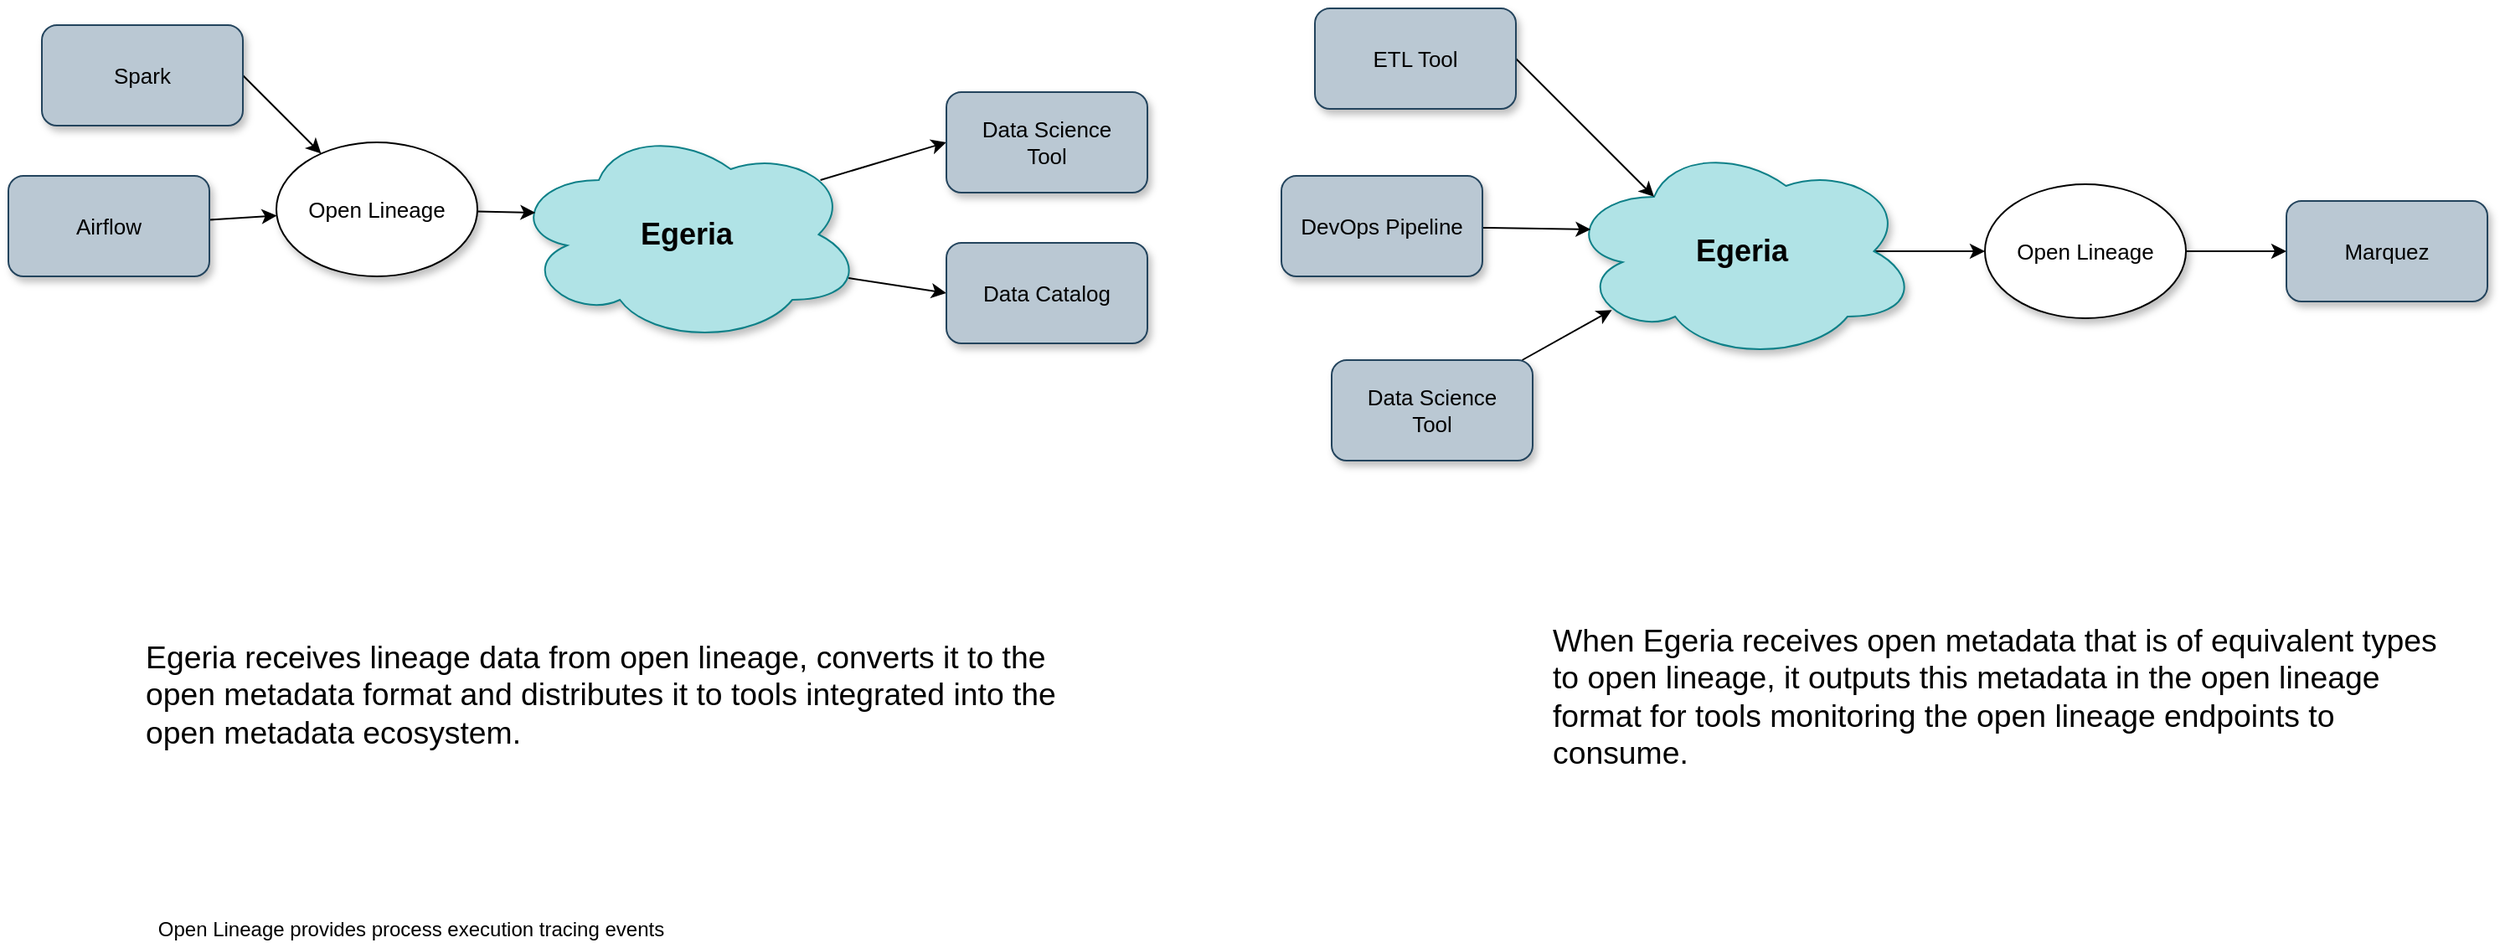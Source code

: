 <mxfile version="24.1.0" type="device" pages="10">
  <diagram id="ZlV4bV3ALsU6dlppxhzQ" name="integration">
    <mxGraphModel dx="1114" dy="941" grid="1" gridSize="10" guides="1" tooltips="1" connect="1" arrows="1" fold="1" page="1" pageScale="1" pageWidth="827" pageHeight="1169" math="0" shadow="0">
      <root>
        <mxCell id="0" />
        <mxCell id="1" parent="0" />
        <mxCell id="ivgFpFLrMR2OIWCzEzoN-14" style="edgeStyle=none;rounded=0;orthogonalLoop=1;jettySize=auto;html=1;exitX=0.96;exitY=0.7;exitDx=0;exitDy=0;exitPerimeter=0;fontSize=13;entryX=0;entryY=0.5;entryDx=0;entryDy=0;" parent="1" source="KWNK5l7BlpgohDirY1TY-1" target="ivgFpFLrMR2OIWCzEzoN-6" edge="1">
          <mxGeometry relative="1" as="geometry">
            <mxPoint x="388.607" y="299.381" as="targetPoint" />
          </mxGeometry>
        </mxCell>
        <mxCell id="ivgFpFLrMR2OIWCzEzoN-28" style="edgeStyle=none;rounded=0;orthogonalLoop=1;jettySize=auto;html=1;exitX=0.88;exitY=0.25;exitDx=0;exitDy=0;exitPerimeter=0;entryX=0;entryY=0.5;entryDx=0;entryDy=0;fontSize=13;" parent="1" source="KWNK5l7BlpgohDirY1TY-1" target="ivgFpFLrMR2OIWCzEzoN-5" edge="1">
          <mxGeometry relative="1" as="geometry" />
        </mxCell>
        <mxCell id="KWNK5l7BlpgohDirY1TY-1" value="Egeria" style="ellipse;shape=cloud;whiteSpace=wrap;html=1;fontStyle=1;fontSize=18;fillColor=#b0e3e6;strokeColor=#0e8088;shadow=1;" parent="1" vertex="1">
          <mxGeometry x="410" y="160" width="210" height="130" as="geometry" />
        </mxCell>
        <mxCell id="ivgFpFLrMR2OIWCzEzoN-5" value="Data Science&lt;br&gt;Tool" style="rounded=1;whiteSpace=wrap;html=1;fontSize=13;fillColor=#bac8d3;strokeColor=#23445d;shadow=1;" parent="1" vertex="1">
          <mxGeometry x="670" y="140" width="120" height="60" as="geometry" />
        </mxCell>
        <mxCell id="ivgFpFLrMR2OIWCzEzoN-6" value="Data Catalog" style="rounded=1;whiteSpace=wrap;html=1;fontSize=13;fillColor=#bac8d3;strokeColor=#23445d;shadow=1;" parent="1" vertex="1">
          <mxGeometry x="670" y="230" width="120" height="60" as="geometry" />
        </mxCell>
        <mxCell id="ivgFpFLrMR2OIWCzEzoN-11" style="edgeStyle=none;rounded=0;orthogonalLoop=1;jettySize=auto;html=1;entryX=0.07;entryY=0.4;entryDx=0;entryDy=0;entryPerimeter=0;fontSize=13;" parent="1" source="ivgFpFLrMR2OIWCzEzoN-7" target="KWNK5l7BlpgohDirY1TY-1" edge="1">
          <mxGeometry relative="1" as="geometry" />
        </mxCell>
        <mxCell id="ivgFpFLrMR2OIWCzEzoN-7" value="Open Lineage" style="ellipse;whiteSpace=wrap;html=1;shadow=1;fontSize=13;" parent="1" vertex="1">
          <mxGeometry x="270" y="170" width="120" height="80" as="geometry" />
        </mxCell>
        <mxCell id="ivgFpFLrMR2OIWCzEzoN-10" style="rounded=0;orthogonalLoop=1;jettySize=auto;html=1;exitX=1;exitY=0.5;exitDx=0;exitDy=0;fontSize=13;" parent="1" source="ivgFpFLrMR2OIWCzEzoN-8" target="ivgFpFLrMR2OIWCzEzoN-7" edge="1">
          <mxGeometry relative="1" as="geometry" />
        </mxCell>
        <mxCell id="ivgFpFLrMR2OIWCzEzoN-8" value="Spark" style="rounded=1;whiteSpace=wrap;html=1;fontSize=13;fillColor=#bac8d3;strokeColor=#23445d;shadow=1;" parent="1" vertex="1">
          <mxGeometry x="130" y="100" width="120" height="60" as="geometry" />
        </mxCell>
        <mxCell id="ivgFpFLrMR2OIWCzEzoN-12" style="edgeStyle=none;rounded=0;orthogonalLoop=1;jettySize=auto;html=1;fontSize=13;" parent="1" source="ivgFpFLrMR2OIWCzEzoN-9" target="ivgFpFLrMR2OIWCzEzoN-7" edge="1">
          <mxGeometry relative="1" as="geometry" />
        </mxCell>
        <mxCell id="ivgFpFLrMR2OIWCzEzoN-9" value="Airflow" style="rounded=1;whiteSpace=wrap;html=1;fontSize=13;fillColor=#bac8d3;strokeColor=#23445d;shadow=1;" parent="1" vertex="1">
          <mxGeometry x="110" y="190" width="120" height="60" as="geometry" />
        </mxCell>
        <mxCell id="ivgFpFLrMR2OIWCzEzoN-15" style="edgeStyle=none;rounded=0;orthogonalLoop=1;jettySize=auto;html=1;exitX=0.875;exitY=0.5;exitDx=0;exitDy=0;exitPerimeter=0;fontSize=13;" parent="1" source="ivgFpFLrMR2OIWCzEzoN-16" target="ivgFpFLrMR2OIWCzEzoN-27" edge="1">
          <mxGeometry relative="1" as="geometry" />
        </mxCell>
        <mxCell id="ivgFpFLrMR2OIWCzEzoN-16" value="Egeria" style="ellipse;shape=cloud;whiteSpace=wrap;html=1;fontStyle=1;fontSize=18;fillColor=#b0e3e6;strokeColor=#0e8088;shadow=1;" parent="1" vertex="1">
          <mxGeometry x="1040" y="170" width="210" height="130" as="geometry" />
        </mxCell>
        <mxCell id="ivgFpFLrMR2OIWCzEzoN-30" style="edgeStyle=none;rounded=0;orthogonalLoop=1;jettySize=auto;html=1;exitX=1;exitY=0.5;exitDx=0;exitDy=0;entryX=0.25;entryY=0.25;entryDx=0;entryDy=0;entryPerimeter=0;fontSize=13;" parent="1" source="ivgFpFLrMR2OIWCzEzoN-17" target="ivgFpFLrMR2OIWCzEzoN-16" edge="1">
          <mxGeometry relative="1" as="geometry" />
        </mxCell>
        <mxCell id="ivgFpFLrMR2OIWCzEzoN-17" value="ETL Tool" style="rounded=1;whiteSpace=wrap;html=1;fontSize=13;fillColor=#bac8d3;strokeColor=#23445d;shadow=1;" parent="1" vertex="1">
          <mxGeometry x="890" y="90" width="120" height="60" as="geometry" />
        </mxCell>
        <mxCell id="ivgFpFLrMR2OIWCzEzoN-31" style="edgeStyle=none;rounded=0;orthogonalLoop=1;jettySize=auto;html=1;fontSize=13;entryX=0.07;entryY=0.4;entryDx=0;entryDy=0;entryPerimeter=0;" parent="1" source="ivgFpFLrMR2OIWCzEzoN-18" target="ivgFpFLrMR2OIWCzEzoN-16" edge="1">
          <mxGeometry relative="1" as="geometry" />
        </mxCell>
        <mxCell id="ivgFpFLrMR2OIWCzEzoN-18" value="DevOps Pipeline" style="rounded=1;whiteSpace=wrap;html=1;fontSize=13;fillColor=#bac8d3;strokeColor=#23445d;shadow=1;" parent="1" vertex="1">
          <mxGeometry x="870" y="190" width="120" height="60" as="geometry" />
        </mxCell>
        <mxCell id="ivgFpFLrMR2OIWCzEzoN-32" style="edgeStyle=none;rounded=0;orthogonalLoop=1;jettySize=auto;html=1;entryX=0.13;entryY=0.77;entryDx=0;entryDy=0;entryPerimeter=0;fontSize=13;" parent="1" source="ivgFpFLrMR2OIWCzEzoN-19" target="ivgFpFLrMR2OIWCzEzoN-16" edge="1">
          <mxGeometry relative="1" as="geometry" />
        </mxCell>
        <mxCell id="ivgFpFLrMR2OIWCzEzoN-19" value="Data Science&lt;br&gt;Tool" style="rounded=1;whiteSpace=wrap;html=1;fontSize=13;fillColor=#bac8d3;strokeColor=#23445d;shadow=1;" parent="1" vertex="1">
          <mxGeometry x="900" y="300" width="120" height="60" as="geometry" />
        </mxCell>
        <mxCell id="ivgFpFLrMR2OIWCzEzoN-20" value="Marquez" style="rounded=1;whiteSpace=wrap;html=1;fontSize=13;fillColor=#bac8d3;strokeColor=#23445d;shadow=1;" parent="1" vertex="1">
          <mxGeometry x="1470" y="205" width="120" height="60" as="geometry" />
        </mxCell>
        <mxCell id="ivgFpFLrMR2OIWCzEzoN-29" style="edgeStyle=none;rounded=0;orthogonalLoop=1;jettySize=auto;html=1;fontSize=13;" parent="1" source="ivgFpFLrMR2OIWCzEzoN-27" target="ivgFpFLrMR2OIWCzEzoN-20" edge="1">
          <mxGeometry relative="1" as="geometry" />
        </mxCell>
        <mxCell id="ivgFpFLrMR2OIWCzEzoN-27" value="Open Lineage" style="ellipse;whiteSpace=wrap;html=1;shadow=1;fontSize=13;" parent="1" vertex="1">
          <mxGeometry x="1290" y="195" width="120" height="80" as="geometry" />
        </mxCell>
        <mxCell id="S99Nu_cbCdnZUEN3wdzr-1" value="&lt;p dir=&quot;ltr&quot; style=&quot;line-height: 1.2 ; margin-top: 0pt ; margin-bottom: 0pt&quot; id=&quot;docs-internal-guid-3ed5210f-7fff-9405-2492-6d164cdfb515&quot;&gt;&lt;span style=&quot;font-size: 14pt; font-family: arial; color: rgb(0, 0, 0); background-color: transparent; font-weight: 400; font-style: normal; font-variant: normal; text-decoration: none; vertical-align: baseline;&quot;&gt;Egeria receives lineage data from open lineage, converts it to the open metadata format and distributes it to tools integrated into the open metadata ecosystem.&lt;/span&gt;&lt;/p&gt;" style="text;whiteSpace=wrap;html=1;fontSize=13;" parent="1" vertex="1">
          <mxGeometry x="190" y="460" width="550" height="80" as="geometry" />
        </mxCell>
        <mxCell id="S99Nu_cbCdnZUEN3wdzr-2" value="&lt;p dir=&quot;ltr&quot; style=&quot;line-height: 1.2 ; margin-top: 0pt ; margin-bottom: 0pt&quot; id=&quot;docs-internal-guid-af548e2c-7fff-c445-c6e5-830d218a6792&quot;&gt;&lt;span style=&quot;font-size: 14pt; font-family: arial; color: rgb(0, 0, 0); background-color: transparent; font-weight: 400; font-style: normal; font-variant: normal; text-decoration: none; vertical-align: baseline;&quot;&gt;When Egeria receives open metadata that is of equivalent types to open lineage, it outputs this metadata in the open lineage format for tools monitoring the open lineage endpoints to consume.&lt;/span&gt;&lt;/p&gt;" style="text;whiteSpace=wrap;html=1;fontSize=13;" parent="1" vertex="1">
          <mxGeometry x="1030" y="450" width="550" height="100" as="geometry" />
        </mxCell>
        <mxCell id="b44D_iKY2hOBBm3L2-BT-1" value="Open Lineage provides process execution tracing events" style="text;html=1;align=center;verticalAlign=middle;resizable=0;points=[];autosize=1;strokeColor=none;fontSize=12;fontFamily=Helvetica;fontColor=#000000;" parent="1" vertex="1">
          <mxGeometry x="190" y="630" width="320" height="20" as="geometry" />
        </mxCell>
      </root>
    </mxGraphModel>
  </diagram>
  <diagram id="yu1kCIgMi7R6kzzXKKF8" name="implementation">
    <mxGraphModel dx="1114" dy="941" grid="1" gridSize="10" guides="1" tooltips="1" connect="1" arrows="1" fold="1" page="1" pageScale="1" pageWidth="827" pageHeight="1169" math="0" shadow="0">
      <root>
        <mxCell id="YfS9ybwFMhv-IXqt_HSp-0" />
        <mxCell id="YfS9ybwFMhv-IXqt_HSp-1" parent="YfS9ybwFMhv-IXqt_HSp-0" />
        <mxCell id="s8nFIMYDJdYdsTAC1drk-0" value="&lt;br&gt;&lt;br&gt;&lt;br&gt;Egeria&amp;nbsp; &amp;nbsp; &amp;nbsp; &amp;nbsp; &amp;nbsp;&amp;nbsp;" style="ellipse;shape=cloud;whiteSpace=wrap;html=1;fontStyle=1;fontSize=18;fillColor=#b0e3e6;strokeColor=#0e8088;shadow=1;verticalAlign=top;opacity=20;" parent="YfS9ybwFMhv-IXqt_HSp-1" vertex="1">
          <mxGeometry x="99" y="90" width="691" height="460" as="geometry" />
        </mxCell>
        <mxCell id="s8nFIMYDJdYdsTAC1drk-5" style="edgeStyle=none;rounded=0;orthogonalLoop=1;jettySize=auto;html=1;entryX=0;entryY=0.5;entryDx=0;entryDy=0;fontSize=13;" parent="YfS9ybwFMhv-IXqt_HSp-1" source="s8nFIMYDJdYdsTAC1drk-1" target="s8nFIMYDJdYdsTAC1drk-2" edge="1">
          <mxGeometry relative="1" as="geometry" />
        </mxCell>
        <mxCell id="s8nFIMYDJdYdsTAC1drk-1" value="Integration Daemon" style="rounded=0;whiteSpace=wrap;html=1;shadow=1;fontSize=13;verticalAlign=top;fillColor=#b0e3e6;strokeColor=#0e8088;" parent="YfS9ybwFMhv-IXqt_HSp-1" vertex="1">
          <mxGeometry x="230" y="225" width="140" height="210" as="geometry" />
        </mxCell>
        <mxCell id="s8nFIMYDJdYdsTAC1drk-4" style="edgeStyle=none;rounded=0;orthogonalLoop=1;jettySize=auto;html=1;exitX=1;exitY=0.5;exitDx=0;exitDy=0;entryX=0;entryY=0.5;entryDx=0;entryDy=0;fontSize=13;" parent="YfS9ybwFMhv-IXqt_HSp-1" source="s8nFIMYDJdYdsTAC1drk-2" edge="1">
          <mxGeometry relative="1" as="geometry">
            <mxPoint x="580" y="330" as="targetPoint" />
          </mxGeometry>
        </mxCell>
        <mxCell id="s8nFIMYDJdYdsTAC1drk-2" value="Metadata Server" style="rounded=0;whiteSpace=wrap;html=1;shadow=1;fontSize=13;fillColor=#b0e3e6;strokeColor=#0e8088;" parent="YfS9ybwFMhv-IXqt_HSp-1" vertex="1">
          <mxGeometry x="400" y="240" width="140" height="180" as="geometry" />
        </mxCell>
        <mxCell id="s8nFIMYDJdYdsTAC1drk-7" value="" style="endArrow=classic;html=1;fontSize=13;exitX=1;exitY=1;exitDx=0;exitDy=0;" parent="YfS9ybwFMhv-IXqt_HSp-1" edge="1">
          <mxGeometry width="50" height="50" relative="1" as="geometry">
            <mxPoint x="648.284" y="358.284" as="sourcePoint" />
            <mxPoint x="690" y="380" as="targetPoint" />
          </mxGeometry>
        </mxCell>
        <mxCell id="s8nFIMYDJdYdsTAC1drk-8" value="" style="endArrow=classic;html=1;fontSize=13;exitX=1;exitY=0;exitDx=0;exitDy=0;" parent="YfS9ybwFMhv-IXqt_HSp-1" edge="1">
          <mxGeometry width="50" height="50" relative="1" as="geometry">
            <mxPoint x="648.284" y="301.716" as="sourcePoint" />
            <mxPoint x="670" y="250" as="targetPoint" />
            <Array as="points">
              <mxPoint x="670" y="250" />
            </Array>
          </mxGeometry>
        </mxCell>
        <mxCell id="s8nFIMYDJdYdsTAC1drk-9" value="Lineage Integrator OMIS" style="rounded=0;whiteSpace=wrap;html=1;shadow=1;fontSize=13;verticalAlign=top;fillColor=#f9f7ed;strokeColor=#36393d;" parent="YfS9ybwFMhv-IXqt_HSp-1" vertex="1">
          <mxGeometry x="240" y="255" width="120" height="170" as="geometry" />
        </mxCell>
        <mxCell id="s8nFIMYDJdYdsTAC1drk-10" value="Outbound Connector" style="rounded=1;whiteSpace=wrap;html=1;shadow=1;fontSize=13;fillColor=#ffcc99;strokeColor=#36393d;" parent="YfS9ybwFMhv-IXqt_HSp-1" vertex="1">
          <mxGeometry x="255" y="360" width="90" height="55" as="geometry" />
        </mxCell>
        <mxCell id="s8nFIMYDJdYdsTAC1drk-11" value="Inbound&lt;br&gt;Connector" style="rounded=1;whiteSpace=wrap;html=1;shadow=1;fontSize=13;fillColor=#ffcc99;strokeColor=#36393d;" parent="YfS9ybwFMhv-IXqt_HSp-1" vertex="1">
          <mxGeometry x="255" y="300" width="90" height="50" as="geometry" />
        </mxCell>
        <mxCell id="s8nFIMYDJdYdsTAC1drk-14" style="edgeStyle=none;rounded=0;orthogonalLoop=1;jettySize=auto;html=1;entryX=0.5;entryY=1;entryDx=0;entryDy=0;fontSize=13;startArrow=classic;startFill=1;" parent="YfS9ybwFMhv-IXqt_HSp-1" source="s8nFIMYDJdYdsTAC1drk-13" target="s8nFIMYDJdYdsTAC1drk-2" edge="1">
          <mxGeometry relative="1" as="geometry" />
        </mxCell>
        <mxCell id="s8nFIMYDJdYdsTAC1drk-13" value="" style="shape=cylinder3;whiteSpace=wrap;html=1;boundedLbl=1;backgroundOutline=1;size=8;shadow=1;fontSize=13;fillColor=#b0e3e6;strokeColor=#0e8088;" parent="YfS9ybwFMhv-IXqt_HSp-1" vertex="1">
          <mxGeometry x="440" y="450" width="60" height="40" as="geometry" />
        </mxCell>
        <mxCell id="S-hnff_YobrO4syw4g0D-0" value="&lt;span style=&quot;font-size: 14pt; font-family: arial; color: rgb(0, 0, 0); background-color: transparent; font-weight: 400; font-style: normal; font-variant: normal; text-decoration: none; vertical-align: baseline;&quot; id=&quot;docs-internal-guid-3f848dee-7fff-44e8-faf2-d57c91bc283f&quot;&gt;Need to write the inbound and outbound connector to translate between the open lineage and open metadata formats&lt;/span&gt;" style="text;whiteSpace=wrap;html=1;fontSize=13;" parent="YfS9ybwFMhv-IXqt_HSp-1" vertex="1">
          <mxGeometry x="169.5" y="630" width="550" height="50" as="geometry" />
        </mxCell>
        <mxCell id="Qy5wnxBNXh8jUwcnnXDd-0" value="Cohort" style="ellipse;whiteSpace=wrap;html=1;fillColor=#b0e3e6;strokeColor=#0e8088;" parent="YfS9ybwFMhv-IXqt_HSp-1" vertex="1">
          <mxGeometry x="580" y="290" width="120" height="80" as="geometry" />
        </mxCell>
      </root>
    </mxGraphModel>
  </diagram>
  <diagram id="9jP70PA14ZzCsWrsdQBg" name="examples">
    <mxGraphModel dx="1114" dy="941" grid="1" gridSize="10" guides="1" tooltips="1" connect="1" arrows="1" fold="1" page="1" pageScale="1" pageWidth="827" pageHeight="1169" math="0" shadow="0">
      <root>
        <mxCell id="jmXq36H3nIhQTGMMJawB-0" />
        <mxCell id="jmXq36H3nIhQTGMMJawB-1" parent="jmXq36H3nIhQTGMMJawB-0" />
        <mxCell id="jmXq36H3nIhQTGMMJawB-17" style="edgeStyle=orthogonalEdgeStyle;rounded=0;orthogonalLoop=1;jettySize=auto;html=1;entryX=0;entryY=0.5;entryDx=0;entryDy=0;fontFamily=Helvetica;fontSize=12;fontColor=#000000;" parent="jmXq36H3nIhQTGMMJawB-1" target="jmXq36H3nIhQTGMMJawB-14" edge="1">
          <mxGeometry relative="1" as="geometry">
            <mxPoint x="770" y="135" as="sourcePoint" />
          </mxGeometry>
        </mxCell>
        <mxCell id="jmXq36H3nIhQTGMMJawB-2" value="" style="rounded=1;whiteSpace=wrap;html=1;fontFamily=Helvetica;fontSize=12;align=left;fillColor=#dae8fc;strokeColor=#6c8ebf;" parent="jmXq36H3nIhQTGMMJawB-1" vertex="1">
          <mxGeometry x="210" y="80" width="560" height="110" as="geometry" />
        </mxCell>
        <mxCell id="jmXq36H3nIhQTGMMJawB-6" style="edgeStyle=orthogonalEdgeStyle;rounded=0;orthogonalLoop=1;jettySize=auto;html=1;entryX=0;entryY=0.5;entryDx=0;entryDy=0;fontFamily=Helvetica;fontSize=12;fontColor=#000000;" parent="jmXq36H3nIhQTGMMJawB-1" source="jmXq36H3nIhQTGMMJawB-3" target="iIGPWaAJkRsoVXro-v4--0" edge="1">
          <mxGeometry relative="1" as="geometry" />
        </mxCell>
        <mxCell id="jmXq36H3nIhQTGMMJawB-3" value="Run Quality Analysis" style="rounded=1;whiteSpace=wrap;html=1;fontFamily=Helvetica;fontSize=12;fontColor=#000000;align=left;" parent="jmXq36H3nIhQTGMMJawB-1" vertex="1">
          <mxGeometry x="240" y="105" width="120" height="60" as="geometry" />
        </mxCell>
        <mxCell id="jmXq36H3nIhQTGMMJawB-10" style="edgeStyle=orthogonalEdgeStyle;rounded=0;orthogonalLoop=1;jettySize=auto;html=1;entryX=1;entryY=0.5;entryDx=0;entryDy=0;fontFamily=Helvetica;fontSize=12;fontColor=#000000;exitX=1;exitY=0.5;exitDx=0;exitDy=0;" parent="jmXq36H3nIhQTGMMJawB-1" source="jmXq36H3nIhQTGMMJawB-4" edge="1">
          <mxGeometry relative="1" as="geometry">
            <mxPoint x="770" y="135" as="targetPoint" />
            <Array as="points">
              <mxPoint x="760" y="135" />
              <mxPoint x="760" y="135" />
            </Array>
          </mxGeometry>
        </mxCell>
        <mxCell id="jmXq36H3nIhQTGMMJawB-4" value="Move Data File" style="rounded=1;whiteSpace=wrap;html=1;fontFamily=Helvetica;fontSize=12;fontColor=#000000;align=center;" parent="jmXq36H3nIhQTGMMJawB-1" vertex="1">
          <mxGeometry x="600" y="105" width="120" height="60" as="geometry" />
        </mxCell>
        <mxCell id="jmXq36H3nIhQTGMMJawB-7" style="edgeStyle=orthogonalEdgeStyle;rounded=0;orthogonalLoop=1;jettySize=auto;html=1;entryX=0;entryY=0.5;entryDx=0;entryDy=0;fontFamily=Helvetica;fontSize=12;fontColor=#000000;exitX=0;exitY=0.5;exitDx=0;exitDy=0;" parent="jmXq36H3nIhQTGMMJawB-1" source="jmXq36H3nIhQTGMMJawB-2" target="jmXq36H3nIhQTGMMJawB-3" edge="1">
          <mxGeometry relative="1" as="geometry" />
        </mxCell>
        <mxCell id="jmXq36H3nIhQTGMMJawB-11" value="Onboard Data File" style="text;html=1;align=center;verticalAlign=middle;resizable=0;points=[];autosize=1;strokeColor=none;fontSize=12;fontFamily=Helvetica;fontColor=#000000;" parent="jmXq36H3nIhQTGMMJawB-1" vertex="1">
          <mxGeometry x="220" y="80" width="110" height="20" as="geometry" />
        </mxCell>
        <mxCell id="jmXq36H3nIhQTGMMJawB-16" style="edgeStyle=orthogonalEdgeStyle;rounded=0;orthogonalLoop=1;jettySize=auto;html=1;fontFamily=Helvetica;fontSize=12;fontColor=#000000;" parent="jmXq36H3nIhQTGMMJawB-1" source="jmXq36H3nIhQTGMMJawB-12" edge="1">
          <mxGeometry relative="1" as="geometry">
            <mxPoint x="210" y="135" as="targetPoint" />
          </mxGeometry>
        </mxCell>
        <mxCell id="jmXq36H3nIhQTGMMJawB-12" value="Landing Area" style="rounded=1;whiteSpace=wrap;html=1;fontFamily=Helvetica;fontSize=12;align=center;fillColor=#fff2cc;strokeColor=#d6b656;" parent="jmXq36H3nIhQTGMMJawB-1" vertex="1">
          <mxGeometry x="50" y="105" width="120" height="60" as="geometry" />
        </mxCell>
        <mxCell id="jmXq36H3nIhQTGMMJawB-13" value="" style="rounded=1;whiteSpace=wrap;html=1;fontFamily=Helvetica;fontSize=12;align=center;fillColor=#fff2cc;strokeColor=#d6b656;" parent="jmXq36H3nIhQTGMMJawB-1" vertex="1">
          <mxGeometry x="50" y="95" width="50" height="20" as="geometry" />
        </mxCell>
        <mxCell id="jmXq36H3nIhQTGMMJawB-14" value="Data Lake Folder" style="rounded=1;whiteSpace=wrap;html=1;fontFamily=Helvetica;fontSize=12;align=center;fillColor=#fff2cc;strokeColor=#d6b656;" parent="jmXq36H3nIhQTGMMJawB-1" vertex="1">
          <mxGeometry x="830" y="105" width="120" height="60" as="geometry" />
        </mxCell>
        <mxCell id="jmXq36H3nIhQTGMMJawB-15" value="" style="rounded=1;whiteSpace=wrap;html=1;fontFamily=Helvetica;fontSize=12;align=center;fillColor=#fff2cc;strokeColor=#d6b656;" parent="jmXq36H3nIhQTGMMJawB-1" vertex="1">
          <mxGeometry x="830" y="95" width="50" height="20" as="geometry" />
        </mxCell>
        <mxCell id="Es0O51oOhvHcV5Bf7YRr-0" value="eventType=&quot;START&quot;, eventTime=&amp;lt;date-time&amp;gt;, runId=1, job=&quot;Onboard Data File&quot;, inputDataSource=&quot;Landing Area&quot;" style="rounded=0;whiteSpace=wrap;html=1;fontFamily=Helvetica;fontSize=12;fontColor=#000000;align=left;" parent="jmXq36H3nIhQTGMMJawB-1" vertex="1">
          <mxGeometry x="100" y="280" width="630" height="30" as="geometry" />
        </mxCell>
        <mxCell id="ex4MOKe3ZV2FRtY9hVM4-0" value="eventType=&quot;COMPLETE&quot;, eventTime=&amp;lt;date-time&amp;gt;, runId=1, job=&quot;Onboard Data File&quot;, inputDataSource=&quot;Landing Area&quot;, &lt;i&gt;outputDataSource=&quot;Data Lake Folder&quot;&lt;/i&gt;" style="rounded=0;whiteSpace=wrap;html=1;fontFamily=Helvetica;fontSize=12;fontColor=#000000;align=left;" parent="jmXq36H3nIhQTGMMJawB-1" vertex="1">
          <mxGeometry x="100" y="600" width="870" height="30" as="geometry" />
        </mxCell>
        <mxCell id="ex4MOKe3ZV2FRtY9hVM4-1" value="eventType=&quot;START&quot;, eventTime=&amp;lt;date-time&amp;gt;, runId=3, parentRunId=1, job=&quot;Categorise Data File&quot;, inputDataSource=&quot;Landing Area&quot;" style="rounded=0;whiteSpace=wrap;html=1;fontFamily=Helvetica;fontSize=12;fontColor=#000000;align=left;" parent="jmXq36H3nIhQTGMMJawB-1" vertex="1">
          <mxGeometry x="100" y="440" width="720" height="30" as="geometry" />
        </mxCell>
        <mxCell id="7ILJ15xJXMnuWM1KAuoe-0" value="eventType=&quot;COMPLETE&quot;, eventTime=&amp;lt;date-time&amp;gt;, runId=3, parentRunId=1, job=&quot;Categorise Data File&quot;, inputDataSource=&quot;Landing Area&quot;" style="rounded=0;whiteSpace=wrap;html=1;fontFamily=Helvetica;fontSize=12;fontColor=#000000;align=left;" parent="jmXq36H3nIhQTGMMJawB-1" vertex="1">
          <mxGeometry x="100" y="480" width="770" height="30" as="geometry" />
        </mxCell>
        <mxCell id="7ILJ15xJXMnuWM1KAuoe-1" value="eventType=&quot;START&quot;, eventTime=&amp;lt;date-time&amp;gt;, runId=4, parentRunId=1, job=&quot;Move Data File&quot;, inputDataSource=&quot;Landing Area&quot;, outputDataSource=&quot;Data Lake Folder&quot;" style="rounded=0;whiteSpace=wrap;html=1;fontFamily=Helvetica;fontSize=12;fontColor=#000000;align=left;" parent="jmXq36H3nIhQTGMMJawB-1" vertex="1">
          <mxGeometry x="100" y="520" width="910" height="30" as="geometry" />
        </mxCell>
        <mxCell id="7ILJ15xJXMnuWM1KAuoe-2" value="eventType=&quot;COMPLETE&quot;, eventTime=&amp;lt;date-time&amp;gt;, runId=4, parentRunId=1, job=&quot;Move Data File&quot;, inputDataSource=&quot;Landing Area&quot;, outputDataSource=&quot;Data Lake Folder&quot;" style="rounded=0;whiteSpace=wrap;html=1;fontFamily=Helvetica;fontSize=12;fontColor=#000000;align=left;" parent="jmXq36H3nIhQTGMMJawB-1" vertex="1">
          <mxGeometry x="100" y="560" width="940" height="30" as="geometry" />
        </mxCell>
        <mxCell id="iIGPWaAJkRsoVXro-v4--1" style="edgeStyle=orthogonalEdgeStyle;rounded=0;orthogonalLoop=1;jettySize=auto;html=1;entryX=0;entryY=0.5;entryDx=0;entryDy=0;fontFamily=Helvetica;fontSize=12;fontColor=#000000;" parent="jmXq36H3nIhQTGMMJawB-1" source="iIGPWaAJkRsoVXro-v4--0" target="jmXq36H3nIhQTGMMJawB-4" edge="1">
          <mxGeometry relative="1" as="geometry" />
        </mxCell>
        <mxCell id="iIGPWaAJkRsoVXro-v4--0" value="&lt;span style=&quot;text-align: left&quot;&gt;&amp;nbsp;Categorise Data File&lt;/span&gt;" style="rounded=1;whiteSpace=wrap;html=1;fontFamily=Helvetica;fontSize=12;fontColor=#000000;align=center;" parent="jmXq36H3nIhQTGMMJawB-1" vertex="1">
          <mxGeometry x="420" y="105" width="120" height="60" as="geometry" />
        </mxCell>
        <mxCell id="iIGPWaAJkRsoVXro-v4--2" value="eventType=&quot;START&quot;, eventTime=&amp;lt;date-time&amp;gt;, runId=2, parentRunId=1, job=&quot;Run Quality Analysis&quot;, inputDataSource=&quot;Landing Area&quot;" style="rounded=0;whiteSpace=wrap;html=1;fontFamily=Helvetica;fontSize=12;fontColor=#000000;align=left;" parent="jmXq36H3nIhQTGMMJawB-1" vertex="1">
          <mxGeometry x="100" y="320" width="720" height="30" as="geometry" />
        </mxCell>
        <mxCell id="iIGPWaAJkRsoVXro-v4--3" value="eventType=&quot;COMPLETE&quot;, eventTime=&amp;lt;date-time&amp;gt;, runId=2, parentRunId=1, job=&quot;Run Quality Analysis&quot;, inputDataSource=&quot;Landing Area&quot;" style="rounded=0;whiteSpace=wrap;html=1;fontFamily=Helvetica;fontSize=12;fontColor=#000000;align=left;" parent="jmXq36H3nIhQTGMMJawB-1" vertex="1">
          <mxGeometry x="100" y="400" width="770" height="30" as="geometry" />
        </mxCell>
        <mxCell id="iIGPWaAJkRsoVXro-v4--4" value="eventType=&quot;OTHER&quot;, eventTime=&amp;lt;date-time&amp;gt;, runId=2, parentRunId=1, job=&quot;Run Quality Analysis&quot;, dataQualityMetrics={...}" style="rounded=0;whiteSpace=wrap;html=1;fontFamily=Helvetica;fontSize=12;fontColor=#000000;align=left;" parent="jmXq36H3nIhQTGMMJawB-1" vertex="1">
          <mxGeometry x="100" y="360" width="770" height="30" as="geometry" />
        </mxCell>
      </root>
    </mxGraphModel>
  </diagram>
  <diagram id="RwiR977jSGldGffSbsbK" name="payload">
    <mxGraphModel dx="1114" dy="2110" grid="1" gridSize="10" guides="1" tooltips="1" connect="1" arrows="1" fold="1" page="1" pageScale="1" pageWidth="827" pageHeight="1169" math="0" shadow="0">
      <root>
        <mxCell id="v90fUCDrhdl1bLQxRe7C-0" />
        <mxCell id="v90fUCDrhdl1bLQxRe7C-1" parent="v90fUCDrhdl1bLQxRe7C-0" />
        <mxCell id="v90fUCDrhdl1bLQxRe7C-2" value="" style="rounded=0;whiteSpace=wrap;html=1;verticalAlign=top;align=left;fillColor=#f5f5f5;strokeColor=#666666;fontColor=#333333;" parent="v90fUCDrhdl1bLQxRe7C-1" vertex="1">
          <mxGeometry x="40" y="-1090" width="570" height="1230" as="geometry" />
        </mxCell>
        <mxCell id="v90fUCDrhdl1bLQxRe7C-3" value="&lt;b&gt;eventType &lt;/b&gt;:&lt;br&gt;&lt;ul&gt;&lt;li&gt;&quot;START&quot;,&lt;/li&gt;&lt;li&gt;&quot;COMPLETE&quot;,&lt;/li&gt;&lt;li&gt;&quot;ABORT&quot;,&lt;/li&gt;&lt;li&gt;&quot;FAIL&quot;,&lt;/li&gt;&lt;li&gt;&quot;OTHER&quot;&lt;/li&gt;&lt;/ul&gt;" style="rounded=0;whiteSpace=wrap;html=1;align=left;fillColor=#dae8fc;strokeColor=#6c8ebf;" parent="v90fUCDrhdl1bLQxRe7C-1" vertex="1">
          <mxGeometry x="65" y="-1070" width="525" height="110" as="geometry" />
        </mxCell>
        <mxCell id="v90fUCDrhdl1bLQxRe7C-4" value="&lt;b&gt;eventTime&lt;/b&gt; : &amp;lt;date-time&amp;gt;" style="rounded=0;whiteSpace=wrap;html=1;align=left;fillColor=#dae8fc;strokeColor=#6c8ebf;" parent="v90fUCDrhdl1bLQxRe7C-1" vertex="1">
          <mxGeometry x="65" y="-960" width="525" height="40" as="geometry" />
        </mxCell>
        <mxCell id="v90fUCDrhdl1bLQxRe7C-5" value="&lt;b&gt;run&lt;/b&gt; :&amp;nbsp; {&amp;nbsp;&lt;span style=&quot;color: rgb(4 , 81 , 165) ; background-color: rgb(255 , 255 , 254) ; font-family: &amp;#34;menlo&amp;#34; , &amp;#34;monaco&amp;#34; , &amp;#34;courier new&amp;#34; , monospace&quot;&gt;Run&lt;/span&gt;&lt;span&gt;&amp;nbsp;}&lt;/span&gt;" style="rounded=0;whiteSpace=wrap;html=1;align=left;verticalAlign=top;fillColor=#dae8fc;strokeColor=#6c8ebf;" parent="v90fUCDrhdl1bLQxRe7C-1" vertex="1">
          <mxGeometry x="65" y="-920" width="525" height="160" as="geometry" />
        </mxCell>
        <mxCell id="v90fUCDrhdl1bLQxRe7C-7" value="&lt;span style=&quot;font-style: normal&quot;&gt;outputs :&lt;br&gt;[&lt;br&gt;&lt;br&gt;&lt;br&gt;&lt;br&gt;&lt;br&gt;&lt;br&gt;&lt;br&gt;&lt;br&gt;&lt;br&gt;&lt;br&gt;&lt;br&gt;&lt;br&gt;&lt;br&gt;&lt;br&gt;&lt;br&gt;&lt;br&gt;&lt;br&gt;]&amp;nbsp;&lt;/span&gt;" style="rounded=0;whiteSpace=wrap;html=1;align=left;fontStyle=2;verticalAlign=top;fillColor=#dae8fc;strokeColor=#6c8ebf;" parent="v90fUCDrhdl1bLQxRe7C-1" vertex="1">
          <mxGeometry x="66.12" y="-254.75" width="524.25" height="284.75" as="geometry" />
        </mxCell>
        <mxCell id="v90fUCDrhdl1bLQxRe7C-8" value="schemaURL : &amp;lt;URL of RunEvent spec&amp;gt;" style="rounded=0;whiteSpace=wrap;html=1;align=left;fillColor=#dae8fc;strokeColor=#6c8ebf;" parent="v90fUCDrhdl1bLQxRe7C-1" vertex="1">
          <mxGeometry x="66.12" y="69.5" width="524.25" height="40" as="geometry" />
        </mxCell>
        <mxCell id="v90fUCDrhdl1bLQxRe7C-9" value="producer : &amp;lt;URL of producer code&amp;gt;&amp;nbsp;" style="rounded=0;whiteSpace=wrap;html=1;align=left;fillColor=#dae8fc;strokeColor=#6c8ebf;" parent="v90fUCDrhdl1bLQxRe7C-1" vertex="1">
          <mxGeometry x="66.12" y="29.5" width="524.25" height="40" as="geometry" />
        </mxCell>
        <mxCell id="v90fUCDrhdl1bLQxRe7C-10" value="&lt;b&gt;job&lt;/b&gt; :&amp;nbsp; {&amp;nbsp;&lt;span style=&quot;color: rgb(4 , 81 , 165) ; background-color: rgb(255 , 255 , 254) ; font-family: &amp;#34;menlo&amp;#34; , &amp;#34;monaco&amp;#34; , &amp;#34;courier new&amp;#34; , monospace&quot;&gt;Job&lt;/span&gt;&lt;span&gt;&amp;nbsp;}&lt;/span&gt;" style="rounded=0;whiteSpace=wrap;html=1;align=left;verticalAlign=top;fillColor=#dae8fc;strokeColor=#6c8ebf;" parent="v90fUCDrhdl1bLQxRe7C-1" vertex="1">
          <mxGeometry x="65" y="-760" width="525" height="188" as="geometry" />
        </mxCell>
        <mxCell id="v90fUCDrhdl1bLQxRe7C-16" value="&lt;span style=&quot;font-style: normal&quot;&gt;inputs :&lt;br&gt;[&lt;br&gt;&lt;br&gt;&lt;br&gt;&lt;br&gt;&lt;br&gt;&lt;br&gt;&lt;br&gt;&lt;br&gt;&lt;br&gt;&lt;br&gt;&lt;br&gt;&lt;br&gt;&lt;br&gt;&lt;br&gt;&lt;br&gt;&lt;br&gt;&lt;br&gt;&lt;br&gt;&lt;br&gt;]&amp;nbsp;&lt;/span&gt;" style="rounded=0;whiteSpace=wrap;html=1;align=left;fontStyle=2;verticalAlign=top;fillColor=#dae8fc;strokeColor=#6c8ebf;" parent="v90fUCDrhdl1bLQxRe7C-1" vertex="1">
          <mxGeometry x="65" y="-572" width="525" height="317.25" as="geometry" />
        </mxCell>
        <mxCell id="v90fUCDrhdl1bLQxRe7C-23" value="&lt;font&gt;&lt;span style=&quot;background-color: rgb(255 , 255 , 254)&quot;&gt;facets:&lt;/span&gt;&lt;/font&gt;" style="rounded=0;whiteSpace=wrap;html=1;fontSize=12;align=left;verticalAlign=top;fontFamily=Helvetica;fillColor=#fff2cc;strokeColor=#d6b656;" parent="v90fUCDrhdl1bLQxRe7C-1" vertex="1">
          <mxGeometry x="85" y="-860" width="475" height="80" as="geometry" />
        </mxCell>
        <mxCell id="v90fUCDrhdl1bLQxRe7C-24" value="parent : {&amp;nbsp;&lt;span style=&quot;color: rgb(4 , 81 , 165) ; background-color: rgb(255 , 255 , 254) ; font-family: &amp;#34;menlo&amp;#34; , &amp;#34;monaco&amp;#34; , &amp;#34;courier new&amp;#34; , monospace&quot;&gt;ParentRunFacet&lt;/span&gt;&lt;span&gt;&amp;nbsp;}&lt;/span&gt;" style="rounded=0;whiteSpace=wrap;html=1;fontFamily=Helvetica;fontSize=12;align=left;verticalAlign=top;fillColor=#d5e8d4;strokeColor=#82b366;" parent="v90fUCDrhdl1bLQxRe7C-1" vertex="1">
          <mxGeometry x="880" y="-725" width="440" height="250" as="geometry" />
        </mxCell>
        <mxCell id="v90fUCDrhdl1bLQxRe7C-26" value="&lt;b&gt;run :&amp;nbsp;&lt;br&gt;&lt;br&gt;&lt;/b&gt;" style="rounded=0;whiteSpace=wrap;html=1;fontFamily=Helvetica;fontSize=12;align=left;verticalAlign=top;" parent="v90fUCDrhdl1bLQxRe7C-1" vertex="1">
          <mxGeometry x="899" y="-645" width="401" height="70" as="geometry" />
        </mxCell>
        <mxCell id="v90fUCDrhdl1bLQxRe7C-31" value="nominalTime: {&amp;nbsp;&lt;span style=&quot;color: rgb(4 , 81 , 165) ; background-color: rgb(255 , 255 , 254) ; font-family: &amp;#34;menlo&amp;#34; , &amp;#34;monaco&amp;#34; , &amp;#34;courier new&amp;#34; , monospace&quot;&gt;NominalTimeRunFacet&lt;/span&gt;&lt;span&gt;&amp;nbsp;}&lt;/span&gt;" style="rounded=0;whiteSpace=wrap;html=1;fontFamily=Helvetica;fontSize=12;align=left;verticalAlign=top;fillColor=#d5e8d4;strokeColor=#82b366;" parent="v90fUCDrhdl1bLQxRe7C-1" vertex="1">
          <mxGeometry x="879.5" y="-897.5" width="440" height="145" as="geometry" />
        </mxCell>
        <mxCell id="v90fUCDrhdl1bLQxRe7C-37" value="&lt;meta charset=&quot;utf-8&quot;&gt;&lt;div style=&quot;color: rgb(0, 0, 0); background-color: rgb(255, 255, 254); font-family: menlo, monaco, &amp;quot;courier new&amp;quot;, monospace; font-weight: normal; font-size: 12px; line-height: 18px;&quot;&gt;&lt;div&gt;&lt;span style=&quot;color: #a31515&quot;&gt;DatasourceDatasetFacet&lt;/span&gt;&lt;/div&gt;&lt;/div&gt;" style="text;whiteSpace=wrap;html=1;fontSize=12;fontFamily=Helvetica;fontColor=#000000;" parent="v90fUCDrhdl1bLQxRe7C-1" vertex="1">
          <mxGeometry x="2470" y="-102.5" width="180" height="30" as="geometry" />
        </mxCell>
        <mxCell id="v90fUCDrhdl1bLQxRe7C-38" value="name : &quot;string&quot;" style="rounded=0;whiteSpace=wrap;html=1;fontFamily=Helvetica;fontSize=12;align=left;verticalAlign=top;" parent="v90fUCDrhdl1bLQxRe7C-1" vertex="1">
          <mxGeometry x="2470" y="-8" width="330" height="25" as="geometry" />
        </mxCell>
        <mxCell id="v90fUCDrhdl1bLQxRe7C-39" value="&lt;meta charset=&quot;utf-8&quot;&gt;&lt;div style=&quot;color: rgb(0, 0, 0); background-color: rgb(255, 255, 254); font-family: menlo, monaco, &amp;quot;courier new&amp;quot;, monospace; font-weight: normal; font-size: 12px; line-height: 18px;&quot;&gt;&lt;div&gt;&lt;span style=&quot;color: #a31515&quot;&gt;SchemaDatasetFacet&lt;/span&gt;&lt;/div&gt;&lt;/div&gt;" style="text;whiteSpace=wrap;html=1;fontSize=12;fontFamily=Helvetica;fontColor=#000000;" parent="v90fUCDrhdl1bLQxRe7C-1" vertex="1">
          <mxGeometry x="2910" y="-223" width="160" height="30" as="geometry" />
        </mxCell>
        <mxCell id="v90fUCDrhdl1bLQxRe7C-40" value="fields :&lt;br&gt;[&lt;br&gt;&lt;br&gt;&lt;br&gt;&lt;br&gt;&lt;br&gt;&lt;br&gt;&lt;br&gt;&lt;br&gt;&lt;br&gt;&lt;br&gt;]&amp;nbsp;" style="rounded=0;whiteSpace=wrap;html=1;fontFamily=Helvetica;fontSize=12;align=left;verticalAlign=top;" parent="v90fUCDrhdl1bLQxRe7C-1" vertex="1">
          <mxGeometry x="2930" y="-143" width="360" height="200" as="geometry" />
        </mxCell>
        <mxCell id="v90fUCDrhdl1bLQxRe7C-42" value="" style="rounded=0;whiteSpace=wrap;html=1;fontSize=12;align=left;verticalAlign=top;" parent="v90fUCDrhdl1bLQxRe7C-1" vertex="1">
          <mxGeometry x="2945" y="22" width="335" height="20" as="geometry" />
        </mxCell>
        <mxCell id="v90fUCDrhdl1bLQxRe7C-43" value="." style="text;html=1;align=center;verticalAlign=middle;resizable=0;points=[];autosize=1;strokeColor=none;fontStyle=1;fontSize=40;" parent="v90fUCDrhdl1bLQxRe7C-1" vertex="1">
          <mxGeometry x="3080" y="-48" width="30" height="50" as="geometry" />
        </mxCell>
        <mxCell id="v90fUCDrhdl1bLQxRe7C-44" value="." style="text;html=1;align=center;verticalAlign=middle;resizable=0;points=[];autosize=1;strokeColor=none;fontStyle=1;fontSize=40;" parent="v90fUCDrhdl1bLQxRe7C-1" vertex="1">
          <mxGeometry x="3080" y="-38" width="30" height="50" as="geometry" />
        </mxCell>
        <mxCell id="v90fUCDrhdl1bLQxRe7C-45" value="." style="text;html=1;align=center;verticalAlign=middle;resizable=0;points=[];autosize=1;strokeColor=none;fontStyle=1;fontSize=40;" parent="v90fUCDrhdl1bLQxRe7C-1" vertex="1">
          <mxGeometry x="3080" y="-28" width="30" height="50" as="geometry" />
        </mxCell>
        <mxCell id="v90fUCDrhdl1bLQxRe7C-54" value="&lt;meta charset=&quot;utf-8&quot;&gt;&lt;div style=&quot;color: rgb(0, 0, 0); background-color: rgb(255, 255, 254); font-family: menlo, monaco, &amp;quot;courier new&amp;quot;, monospace; font-weight: normal; font-size: 12px; line-height: 18px;&quot;&gt;&lt;div&gt;&lt;span style=&quot;color: #a31515&quot;&gt;DocumentationDatasetFacet&lt;/span&gt;&lt;/div&gt;&lt;/div&gt;" style="text;whiteSpace=wrap;html=1;fontSize=12;fontFamily=Helvetica;fontColor=#000000;" parent="v90fUCDrhdl1bLQxRe7C-1" vertex="1">
          <mxGeometry x="2500" y="-255" width="210" height="30" as="geometry" />
        </mxCell>
        <mxCell id="v90fUCDrhdl1bLQxRe7C-55" value="&lt;b&gt;description&lt;/b&gt; : &quot;string&quot;&amp;nbsp;" style="rounded=0;whiteSpace=wrap;html=1;fontFamily=Helvetica;fontSize=12;align=left;verticalAlign=top;" parent="v90fUCDrhdl1bLQxRe7C-1" vertex="1">
          <mxGeometry x="2505" y="-168" width="335" height="25" as="geometry" />
        </mxCell>
        <mxCell id="v90fUCDrhdl1bLQxRe7C-56" value="&lt;div style=&quot;background-color: rgb(255 , 255 , 254) ; font-family: &amp;#34;menlo&amp;#34; , &amp;#34;monaco&amp;#34; , &amp;#34;courier new&amp;#34; , monospace ; line-height: 18px&quot;&gt;&lt;span style=&quot;color: #a31515&quot;&gt;RunEvent&lt;/span&gt;&lt;/div&gt;" style="text;whiteSpace=wrap;html=1;fontSize=12;fontFamily=Helvetica;fontColor=#000000;" parent="v90fUCDrhdl1bLQxRe7C-1" vertex="1">
          <mxGeometry x="40" y="-1130" width="80" height="30" as="geometry" />
        </mxCell>
        <mxCell id="v90fUCDrhdl1bLQxRe7C-57" value="additionalProperties: {facetName,&amp;nbsp;&lt;span style=&quot;color: rgb(4 , 81 , 165) ; background-color: rgb(255 , 255 , 254) ; font-family: &amp;#34;menlo&amp;#34; , &amp;#34;monaco&amp;#34; , &amp;#34;courier new&amp;#34; , monospace&quot;&gt;CustomFacetContent&lt;/span&gt;&amp;nbsp;}" style="rounded=0;whiteSpace=wrap;html=1;fontFamily=Helvetica;fontSize=12;align=left;verticalAlign=middle;fillColor=#d5e8d4;strokeColor=#82b366;" parent="v90fUCDrhdl1bLQxRe7C-1" vertex="1">
          <mxGeometry x="100" y="-830" width="440" height="30" as="geometry" />
        </mxCell>
        <mxCell id="v90fUCDrhdl1bLQxRe7C-58" value="&lt;b&gt;runId : &amp;lt;guid&amp;gt;&lt;/b&gt;" style="rounded=0;whiteSpace=wrap;html=1;fontSize=12;align=left;verticalAlign=top;fontFamily=Helvetica;fillColor=#fff2cc;strokeColor=#d6b656;" parent="v90fUCDrhdl1bLQxRe7C-1" vertex="1">
          <mxGeometry x="85" y="-890" width="475" height="30" as="geometry" />
        </mxCell>
        <mxCell id="v90fUCDrhdl1bLQxRe7C-59" value="&lt;meta charset=&quot;utf-8&quot;&gt;&lt;div style=&quot;color: rgb(0, 0, 0); background-color: rgb(255, 255, 254); font-family: menlo, monaco, &amp;quot;courier new&amp;quot;, monospace; font-weight: normal; font-size: 12px; line-height: 18px;&quot;&gt;&lt;div&gt;&lt;span style=&quot;color: #a31515&quot;&gt;Dataset&lt;/span&gt;&lt;/div&gt;&lt;/div&gt;" style="text;whiteSpace=wrap;html=1;fontSize=12;fontFamily=Helvetica;fontColor=#000000;" parent="v90fUCDrhdl1bLQxRe7C-1" vertex="1">
          <mxGeometry x="3480" y="1232" width="80" height="30" as="geometry" />
        </mxCell>
        <mxCell id="v90fUCDrhdl1bLQxRe7C-64" value="facets:&amp;nbsp;" style="rounded=0;whiteSpace=wrap;html=1;fontSize=12;align=left;verticalAlign=top;" parent="v90fUCDrhdl1bLQxRe7C-1" vertex="1">
          <mxGeometry x="2930" y="527" width="400" height="540" as="geometry" />
        </mxCell>
        <mxCell id="v90fUCDrhdl1bLQxRe7C-65" value="sourceCodeLocation : {&lt;span style=&quot;color: rgb(4 , 81 , 165) ; background-color: rgb(255 , 255 , 254) ; font-family: &amp;#34;menlo&amp;#34; , &amp;#34;monaco&amp;#34; , &amp;#34;courier new&amp;#34; , monospace&quot;&gt;SourceCodeLocationJobFacet&lt;/span&gt;&lt;span&gt;}&lt;/span&gt;" style="rounded=0;whiteSpace=wrap;html=1;fontSize=12;align=left;verticalAlign=top;" parent="v90fUCDrhdl1bLQxRe7C-1" vertex="1">
          <mxGeometry x="2945" y="677" width="365" height="220" as="geometry" />
        </mxCell>
        <mxCell id="v90fUCDrhdl1bLQxRe7C-66" value="documentation : {&amp;nbsp;&lt;span style=&quot;color: rgb(4 , 81 , 165) ; background-color: rgb(255 , 255 , 254) ; font-family: &amp;#34;menlo&amp;#34; , &amp;#34;monaco&amp;#34; , &amp;#34;courier new&amp;#34; , monospace&quot;&gt;DocumentationJobFacet&lt;/span&gt;&lt;span&gt;&amp;nbsp;}&amp;nbsp;&lt;/span&gt;" style="rounded=0;whiteSpace=wrap;html=1;fontSize=12;align=left;verticalAlign=top;" parent="v90fUCDrhdl1bLQxRe7C-1" vertex="1">
          <mxGeometry x="2945" y="562" width="365" height="115" as="geometry" />
        </mxCell>
        <mxCell id="v90fUCDrhdl1bLQxRe7C-68" value="sql: {&lt;span style=&quot;color: rgb(4 , 81 , 165) ; background-color: rgb(255 , 255 , 254) ; font-family: &amp;#34;menlo&amp;#34; , &amp;#34;monaco&amp;#34; , &amp;#34;courier new&amp;#34; , monospace&quot;&gt;SQLJobFacet&lt;/span&gt;&lt;span&gt;}&amp;nbsp;&lt;/span&gt;&lt;br&gt;&lt;span&gt;&lt;br&gt;&lt;/span&gt;" style="rounded=0;whiteSpace=wrap;html=1;fontSize=12;align=left;verticalAlign=top;" parent="v90fUCDrhdl1bLQxRe7C-1" vertex="1">
          <mxGeometry x="2945" y="897" width="365" height="120" as="geometry" />
        </mxCell>
        <mxCell id="v90fUCDrhdl1bLQxRe7C-72" value="." style="text;html=1;align=center;verticalAlign=middle;resizable=0;points=[];autosize=1;strokeColor=none;fontStyle=1;fontSize=40;" parent="v90fUCDrhdl1bLQxRe7C-1" vertex="1">
          <mxGeometry x="3087" y="784" width="30" height="50" as="geometry" />
        </mxCell>
        <mxCell id="v90fUCDrhdl1bLQxRe7C-73" value="." style="text;html=1;align=center;verticalAlign=middle;resizable=0;points=[];autosize=1;strokeColor=none;fontStyle=1;fontSize=40;" parent="v90fUCDrhdl1bLQxRe7C-1" vertex="1">
          <mxGeometry x="3087" y="794" width="30" height="50" as="geometry" />
        </mxCell>
        <mxCell id="v90fUCDrhdl1bLQxRe7C-74" value="." style="text;html=1;align=center;verticalAlign=middle;resizable=0;points=[];autosize=1;strokeColor=none;fontStyle=1;fontSize=40;" parent="v90fUCDrhdl1bLQxRe7C-1" vertex="1">
          <mxGeometry x="3087" y="804" width="30" height="50" as="geometry" />
        </mxCell>
        <mxCell id="v90fUCDrhdl1bLQxRe7C-76" value="&lt;b&gt;name&lt;/b&gt; : &quot;string&quot;" style="rounded=0;whiteSpace=wrap;html=1;fontSize=12;align=left;verticalAlign=middle;" parent="v90fUCDrhdl1bLQxRe7C-1" vertex="1">
          <mxGeometry x="2930" y="497" width="400" height="30" as="geometry" />
        </mxCell>
        <mxCell id="v90fUCDrhdl1bLQxRe7C-77" value="&lt;b&gt;namespace&lt;/b&gt; : &quot;string&quot;" style="rounded=0;whiteSpace=wrap;html=1;fontSize=12;align=left;verticalAlign=middle;" parent="v90fUCDrhdl1bLQxRe7C-1" vertex="1">
          <mxGeometry x="2930" y="467" width="400" height="30" as="geometry" />
        </mxCell>
        <mxCell id="v90fUCDrhdl1bLQxRe7C-79" value="{.&lt;span style=&quot;color: rgb(4 , 81 , 165) ; background-color: rgb(255 , 255 , 254) ; font-family: &amp;#34;menlo&amp;#34; , &amp;#34;monaco&amp;#34; , &amp;#34;courier new&amp;#34; , monospace&quot;&gt;CustomFacet&lt;/span&gt;&lt;span&gt;&amp;nbsp;}&lt;/span&gt;" style="rounded=0;whiteSpace=wrap;html=1;fontFamily=Helvetica;fontSize=12;align=left;verticalAlign=middle;" parent="v90fUCDrhdl1bLQxRe7C-1" vertex="1">
          <mxGeometry x="2945" y="1017" width="365" height="30" as="geometry" />
        </mxCell>
        <mxCell id="v90fUCDrhdl1bLQxRe7C-80" value="&lt;meta charset=&quot;utf-8&quot;&gt;&lt;div style=&quot;color: rgb(0, 0, 0); background-color: rgb(255, 255, 254); font-family: menlo, monaco, &amp;quot;courier new&amp;quot;, monospace; font-weight: normal; font-size: 12px; line-height: 18px;&quot;&gt;&lt;div&gt;&lt;span style=&quot;color: #a31515&quot;&gt;Job&lt;/span&gt;&lt;/div&gt;&lt;/div&gt;" style="text;whiteSpace=wrap;html=1;fontSize=12;fontFamily=Helvetica;fontColor=#000000;" parent="v90fUCDrhdl1bLQxRe7C-1" vertex="1">
          <mxGeometry x="2930" y="427" width="50" height="30" as="geometry" />
        </mxCell>
        <mxCell id="v90fUCDrhdl1bLQxRe7C-81" value="&lt;meta charset=&quot;utf-8&quot;&gt;&lt;div style=&quot;color: rgb(0, 0, 0); background-color: rgb(255, 255, 254); font-family: menlo, monaco, &amp;quot;courier new&amp;quot;, monospace; font-weight: normal; font-size: 12px; line-height: 18px;&quot;&gt;&lt;div&gt;&lt;span style=&quot;color: #a31515&quot;&gt;DocumentationJobFacet&lt;/span&gt;&lt;/div&gt;&lt;/div&gt;" style="text;whiteSpace=wrap;html=1;fontSize=12;fontFamily=Helvetica;fontColor=#000000;" parent="v90fUCDrhdl1bLQxRe7C-1" vertex="1">
          <mxGeometry x="2500" y="-280" width="180" height="30" as="geometry" />
        </mxCell>
        <mxCell id="v90fUCDrhdl1bLQxRe7C-101" value="facets:&amp;nbsp;" style="rounded=0;whiteSpace=wrap;html=1;fontSize=12;align=left;verticalAlign=top;" parent="v90fUCDrhdl1bLQxRe7C-1" vertex="1">
          <mxGeometry x="2350" y="1246" width="416" height="660" as="geometry" />
        </mxCell>
        <mxCell id="v90fUCDrhdl1bLQxRe7C-102" value="schema : {&lt;span style=&quot;color: rgb(4 , 81 , 165) ; background-color: rgb(255 , 255 , 254) ; font-family: &amp;#34;menlo&amp;#34; , &amp;#34;monaco&amp;#34; , &amp;#34;courier new&amp;#34; , monospace&quot;&gt;SchemaDatasetFacet&lt;/span&gt;&lt;span&gt;}&lt;/span&gt;&lt;span&gt;&lt;br&gt;&lt;/span&gt;" style="rounded=0;whiteSpace=wrap;html=1;fontSize=12;align=left;verticalAlign=top;" parent="v90fUCDrhdl1bLQxRe7C-1" vertex="1">
          <mxGeometry x="2365" y="1376" width="391" height="280" as="geometry" />
        </mxCell>
        <mxCell id="v90fUCDrhdl1bLQxRe7C-103" value="documentation : {&amp;nbsp;&lt;span style=&quot;color: rgb(4 , 81 , 165) ; background-color: rgb(255 , 255 , 254) ; font-family: &amp;#34;menlo&amp;#34; , &amp;#34;monaco&amp;#34; , &amp;#34;courier new&amp;#34; , monospace&quot;&gt;DocumentationDatasetFacet&lt;/span&gt;&lt;span&gt;&amp;nbsp;}&amp;nbsp;&lt;/span&gt;" style="rounded=0;whiteSpace=wrap;html=1;fontSize=12;align=left;verticalAlign=top;" parent="v90fUCDrhdl1bLQxRe7C-1" vertex="1">
          <mxGeometry x="2365" y="1281" width="391" height="95" as="geometry" />
        </mxCell>
        <mxCell id="v90fUCDrhdl1bLQxRe7C-104" value="_producer : &amp;lt;URL of producer code&amp;gt;&lt;br&gt;_schemaURL : &lt;font&gt;&lt;span style=&quot;background-color: rgb(255 , 255 , 254)&quot;&gt;&amp;lt;URL of schema&amp;gt;&lt;br&gt;&lt;/span&gt;&lt;/font&gt;&lt;b&gt;description&lt;/b&gt; : &quot;string&quot;&amp;nbsp;" style="rounded=0;whiteSpace=wrap;html=1;fontFamily=Helvetica;fontSize=12;align=left;verticalAlign=top;" parent="v90fUCDrhdl1bLQxRe7C-1" vertex="1">
          <mxGeometry x="2380" y="1306" width="280" height="60" as="geometry" />
        </mxCell>
        <mxCell id="v90fUCDrhdl1bLQxRe7C-105" value="dataSource: {&lt;span style=&quot;color: rgb(4 , 81 , 165) ; background-color: rgb(255 , 255 , 254) ; font-family: &amp;#34;menlo&amp;#34; , &amp;#34;monaco&amp;#34; , &amp;#34;courier new&amp;#34; , monospace&quot;&gt;DatasourceDatasetFacet&lt;/span&gt;&lt;span&gt;}&amp;nbsp;&lt;br&gt;&lt;br&gt;&lt;/span&gt;" style="rounded=0;whiteSpace=wrap;html=1;fontSize=12;align=left;verticalAlign=top;" parent="v90fUCDrhdl1bLQxRe7C-1" vertex="1">
          <mxGeometry x="2365" y="1656" width="391" height="110" as="geometry" />
        </mxCell>
        <mxCell id="v90fUCDrhdl1bLQxRe7C-106" value="fields :&amp;nbsp;&lt;br&gt;[&lt;br&gt;&lt;br&gt;&lt;br&gt;&lt;br&gt;&lt;br&gt;&lt;br&gt;&lt;br&gt;&lt;br&gt;&lt;br&gt;&lt;br&gt;]" style="rounded=0;whiteSpace=wrap;html=1;fontFamily=Helvetica;fontSize=12;align=left;verticalAlign=top;" parent="v90fUCDrhdl1bLQxRe7C-1" vertex="1">
          <mxGeometry x="2380" y="1456" width="280" height="190" as="geometry" />
        </mxCell>
        <mxCell id="v90fUCDrhdl1bLQxRe7C-107" value="&lt;b&gt;name&lt;/b&gt; : &quot;string&quot;&lt;br&gt;type : &quot;string&quot;&lt;br&gt;description : &quot;string&quot;" style="rounded=0;whiteSpace=wrap;html=1;fontSize=12;align=left;verticalAlign=top;" parent="v90fUCDrhdl1bLQxRe7C-1" vertex="1">
          <mxGeometry x="2400" y="1486" width="240" height="60" as="geometry" />
        </mxCell>
        <mxCell id="v90fUCDrhdl1bLQxRe7C-108" value="" style="rounded=0;whiteSpace=wrap;html=1;fontSize=12;align=left;verticalAlign=top;" parent="v90fUCDrhdl1bLQxRe7C-1" vertex="1">
          <mxGeometry x="2400" y="1596" width="240" height="20" as="geometry" />
        </mxCell>
        <mxCell id="v90fUCDrhdl1bLQxRe7C-109" value="." style="text;html=1;align=center;verticalAlign=middle;resizable=0;points=[];autosize=1;strokeColor=none;fontStyle=1;fontSize=40;" parent="v90fUCDrhdl1bLQxRe7C-1" vertex="1">
          <mxGeometry x="2507" y="1526" width="30" height="50" as="geometry" />
        </mxCell>
        <mxCell id="v90fUCDrhdl1bLQxRe7C-110" value="." style="text;html=1;align=center;verticalAlign=middle;resizable=0;points=[];autosize=1;strokeColor=none;fontStyle=1;fontSize=40;" parent="v90fUCDrhdl1bLQxRe7C-1" vertex="1">
          <mxGeometry x="2507" y="1536" width="30" height="50" as="geometry" />
        </mxCell>
        <mxCell id="v90fUCDrhdl1bLQxRe7C-111" value="." style="text;html=1;align=center;verticalAlign=middle;resizable=0;points=[];autosize=1;strokeColor=none;fontStyle=1;fontSize=40;" parent="v90fUCDrhdl1bLQxRe7C-1" vertex="1">
          <mxGeometry x="2507" y="1546" width="30" height="50" as="geometry" />
        </mxCell>
        <mxCell id="v90fUCDrhdl1bLQxRe7C-112" value="_producer : &amp;lt;URL of producer code&amp;gt;&lt;br&gt;_schemaURL : &lt;font&gt;&lt;span style=&quot;background-color: rgb(255 , 255 , 254)&quot;&gt;&amp;lt;URL of schema&amp;gt;&lt;/span&gt;&lt;/font&gt;" style="rounded=0;whiteSpace=wrap;html=1;fontFamily=Helvetica;fontSize=12;align=left;verticalAlign=top;" parent="v90fUCDrhdl1bLQxRe7C-1" vertex="1">
          <mxGeometry x="2380" y="1416" width="280" height="40" as="geometry" />
        </mxCell>
        <mxCell id="v90fUCDrhdl1bLQxRe7C-113" value="&lt;b&gt;name&lt;/b&gt; : &quot;string&quot;" style="rounded=0;whiteSpace=wrap;html=1;fontSize=12;align=left;verticalAlign=middle;" parent="v90fUCDrhdl1bLQxRe7C-1" vertex="1">
          <mxGeometry x="2350" y="1216" width="416" height="30" as="geometry" />
        </mxCell>
        <mxCell id="v90fUCDrhdl1bLQxRe7C-114" value="&lt;b&gt;namespace&lt;/b&gt; : &quot;string&quot;" style="rounded=0;whiteSpace=wrap;html=1;fontSize=12;align=left;verticalAlign=middle;" parent="v90fUCDrhdl1bLQxRe7C-1" vertex="1">
          <mxGeometry x="2350" y="1186" width="416" height="30" as="geometry" />
        </mxCell>
        <mxCell id="v90fUCDrhdl1bLQxRe7C-115" value="_producer : &amp;lt;URL of producer code&amp;gt;&lt;br&gt;_schemaURL : &lt;font&gt;&lt;span style=&quot;background-color: rgb(255 , 255 , 254)&quot;&gt;&amp;lt;URL of schema&amp;gt;&lt;br&gt;&lt;/span&gt;&lt;/font&gt;name : &quot;string&quot;&lt;br&gt;uri : &amp;lt;uri&amp;gt;&amp;nbsp;" style="rounded=0;whiteSpace=wrap;html=1;fontFamily=Helvetica;fontSize=12;align=left;verticalAlign=top;" parent="v90fUCDrhdl1bLQxRe7C-1" vertex="1">
          <mxGeometry x="2380" y="1686" width="280" height="70" as="geometry" />
        </mxCell>
        <mxCell id="v90fUCDrhdl1bLQxRe7C-82" value="dataQualityMetrics : {&amp;nbsp;&lt;span style=&quot;color: rgb(4 , 81 , 165) ; background-color: rgb(255 , 255 , 254) ; font-family: &amp;#34;menlo&amp;#34; , &amp;#34;monaco&amp;#34; , &amp;#34;courier new&amp;#34; , monospace&quot;&gt;DataQualityMetricsInputDatasetFacet&lt;/span&gt;&lt;span&gt;&amp;nbsp;}&amp;nbsp;&lt;/span&gt;" style="rounded=0;whiteSpace=wrap;html=1;fontSize=12;align=left;verticalAlign=top;" parent="v90fUCDrhdl1bLQxRe7C-1" vertex="1">
          <mxGeometry x="2366" y="1766" width="390" height="95" as="geometry" />
        </mxCell>
        <mxCell id="v90fUCDrhdl1bLQxRe7C-83" value="_producer : &amp;lt;URL of producer code&amp;gt;&lt;br&gt;_schemaURL : &lt;font&gt;&lt;span style=&quot;background-color: rgb(255 , 255 , 254)&quot;&gt;&amp;lt;URL of schema&amp;gt;&lt;br&gt;&lt;/span&gt;&lt;/font&gt;&lt;b&gt;description&lt;/b&gt; : &quot;string&quot;&amp;nbsp;" style="rounded=0;whiteSpace=wrap;html=1;fontFamily=Helvetica;fontSize=12;align=left;verticalAlign=top;" parent="v90fUCDrhdl1bLQxRe7C-1" vertex="1">
          <mxGeometry x="2381" y="1791" width="280" height="60" as="geometry" />
        </mxCell>
        <mxCell id="v90fUCDrhdl1bLQxRe7C-84" value="{.&lt;span style=&quot;color: rgb(4 , 81 , 165) ; background-color: rgb(255 , 255 , 254) ; font-family: &amp;#34;menlo&amp;#34; , &amp;#34;monaco&amp;#34; , &amp;#34;courier new&amp;#34; , monospace&quot;&gt;CustomFacet&lt;/span&gt;&lt;span&gt;&amp;nbsp;}&lt;/span&gt;" style="rounded=0;whiteSpace=wrap;html=1;fontFamily=Helvetica;fontSize=12;align=left;verticalAlign=middle;" parent="v90fUCDrhdl1bLQxRe7C-1" vertex="1">
          <mxGeometry x="2366" y="1861" width="390" height="30" as="geometry" />
        </mxCell>
        <mxCell id="v90fUCDrhdl1bLQxRe7C-117" value="&lt;meta charset=&quot;utf-8&quot;&gt;&lt;div style=&quot;color: rgb(0, 0, 0); background-color: rgb(255, 255, 254); font-family: menlo, monaco, &amp;quot;courier new&amp;quot;, monospace; font-weight: normal; font-size: 12px; line-height: 18px;&quot;&gt;&lt;div&gt;&lt;span style=&quot;color: #a31515&quot;&gt;DataQualityMetricsInputDatasetFacet&lt;/span&gt;&lt;/div&gt;&lt;/div&gt;" style="text;whiteSpace=wrap;html=1;fontSize=12;fontFamily=Helvetica;fontColor=#000000;" parent="v90fUCDrhdl1bLQxRe7C-1" vertex="1">
          <mxGeometry x="2585" y="147" width="280" height="30" as="geometry" />
        </mxCell>
        <mxCell id="v90fUCDrhdl1bLQxRe7C-118" value="&lt;b&gt;_producer&lt;/b&gt; : &amp;lt;URL of producer code&amp;gt;" style="rounded=0;whiteSpace=wrap;html=1;fontFamily=Helvetica;fontSize=12;align=left;verticalAlign=top;" parent="v90fUCDrhdl1bLQxRe7C-1" vertex="1">
          <mxGeometry x="2550" y="197" width="330" height="25" as="geometry" />
        </mxCell>
        <mxCell id="v90fUCDrhdl1bLQxRe7C-119" value="&lt;b&gt;_schemaURL&lt;/b&gt; : &lt;font&gt;&lt;span style=&quot;background-color: rgb(255 , 255 , 254)&quot;&gt;&amp;lt;URL of schema&amp;gt;&lt;/span&gt;&lt;/font&gt;&amp;nbsp;" style="rounded=0;whiteSpace=wrap;html=1;fontFamily=Helvetica;fontSize=12;align=left;verticalAlign=top;" parent="v90fUCDrhdl1bLQxRe7C-1" vertex="1">
          <mxGeometry x="2550" y="222" width="330" height="25" as="geometry" />
        </mxCell>
        <mxCell id="v90fUCDrhdl1bLQxRe7C-120" value="rowCount : &lt;font&gt;&lt;span style=&quot;background-color: rgb(255 , 255 , 254)&quot;&gt;&amp;lt;integer&amp;gt;&lt;/span&gt;&lt;/font&gt;&amp;nbsp;" style="rounded=0;whiteSpace=wrap;html=1;fontFamily=Helvetica;fontSize=12;align=left;verticalAlign=top;" parent="v90fUCDrhdl1bLQxRe7C-1" vertex="1">
          <mxGeometry x="2550" y="247" width="330" height="25" as="geometry" />
        </mxCell>
        <mxCell id="v90fUCDrhdl1bLQxRe7C-121" value="bytes : &lt;font&gt;&lt;span style=&quot;background-color: rgb(255 , 255 , 254)&quot;&gt;&amp;lt;integer&amp;gt;&lt;/span&gt;&lt;/font&gt;&amp;nbsp;" style="rounded=0;whiteSpace=wrap;html=1;fontFamily=Helvetica;fontSize=12;align=left;verticalAlign=top;" parent="v90fUCDrhdl1bLQxRe7C-1" vertex="1">
          <mxGeometry x="2550" y="272" width="330" height="25" as="geometry" />
        </mxCell>
        <mxCell id="v90fUCDrhdl1bLQxRe7C-122" value="&lt;b&gt;columnMetrics&lt;/b&gt; : &amp;nbsp;&lt;br&gt;[&lt;br&gt;&lt;br&gt;&lt;br&gt;&lt;br&gt;&lt;br&gt;&lt;br&gt;&lt;br&gt;&lt;br&gt;&lt;br&gt;&lt;br&gt;&lt;br&gt;&lt;br&gt;&lt;br&gt;&lt;br&gt;&lt;br&gt;&lt;br&gt;&lt;br&gt;&lt;br&gt;&lt;br&gt;&lt;br&gt;]" style="rounded=0;whiteSpace=wrap;html=1;fontFamily=Helvetica;fontSize=12;align=left;verticalAlign=top;" parent="v90fUCDrhdl1bLQxRe7C-1" vertex="1">
          <mxGeometry x="2550" y="297" width="330" height="320" as="geometry" />
        </mxCell>
        <mxCell id="v90fUCDrhdl1bLQxRe7C-123" value="&amp;lt;columnName&amp;gt; :&amp;nbsp;" style="rounded=0;whiteSpace=wrap;html=1;fontFamily=Helvetica;fontSize=12;align=left;verticalAlign=top;" parent="v90fUCDrhdl1bLQxRe7C-1" vertex="1">
          <mxGeometry x="2565" y="337" width="305" height="260" as="geometry" />
        </mxCell>
        <mxCell id="v90fUCDrhdl1bLQxRe7C-124" value="nullCount : &lt;font&gt;&lt;span style=&quot;background-color: rgb(255 , 255 , 254)&quot;&gt;&amp;lt;integer&amp;gt;&lt;/span&gt;&lt;/font&gt;&amp;nbsp;" style="rounded=0;whiteSpace=wrap;html=1;fontFamily=Helvetica;fontSize=12;align=left;verticalAlign=top;" parent="v90fUCDrhdl1bLQxRe7C-1" vertex="1">
          <mxGeometry x="2590" y="367" width="270" height="25" as="geometry" />
        </mxCell>
        <mxCell id="v90fUCDrhdl1bLQxRe7C-125" value="distinctCount : &lt;font&gt;&lt;span style=&quot;background-color: rgb(255 , 255 , 254)&quot;&gt;&amp;lt;integer&amp;gt;&lt;/span&gt;&lt;/font&gt;&amp;nbsp;" style="rounded=0;whiteSpace=wrap;html=1;fontFamily=Helvetica;fontSize=12;align=left;verticalAlign=top;" parent="v90fUCDrhdl1bLQxRe7C-1" vertex="1">
          <mxGeometry x="2590" y="392" width="270" height="25" as="geometry" />
        </mxCell>
        <mxCell id="v90fUCDrhdl1bLQxRe7C-126" value="sum : &lt;font&gt;&lt;span style=&quot;background-color: rgb(255 , 255 , 254)&quot;&gt;&amp;lt;number&amp;gt;&lt;/span&gt;&lt;/font&gt;&amp;nbsp;" style="rounded=0;whiteSpace=wrap;html=1;fontFamily=Helvetica;fontSize=12;align=left;verticalAlign=top;" parent="v90fUCDrhdl1bLQxRe7C-1" vertex="1">
          <mxGeometry x="2590" y="417" width="270" height="25" as="geometry" />
        </mxCell>
        <mxCell id="v90fUCDrhdl1bLQxRe7C-127" value="count : &lt;font&gt;&lt;span style=&quot;background-color: rgb(255 , 255 , 254)&quot;&gt;&amp;lt;number&amp;gt;&lt;/span&gt;&lt;/font&gt;&amp;nbsp;" style="rounded=0;whiteSpace=wrap;html=1;fontFamily=Helvetica;fontSize=12;align=left;verticalAlign=top;" parent="v90fUCDrhdl1bLQxRe7C-1" vertex="1">
          <mxGeometry x="2590" y="442" width="270" height="25" as="geometry" />
        </mxCell>
        <mxCell id="v90fUCDrhdl1bLQxRe7C-128" value="min : &lt;font&gt;&lt;span style=&quot;background-color: rgb(255 , 255 , 254)&quot;&gt;&amp;lt;number&amp;gt;&lt;/span&gt;&lt;/font&gt;&amp;nbsp;" style="rounded=0;whiteSpace=wrap;html=1;fontFamily=Helvetica;fontSize=12;align=left;verticalAlign=top;" parent="v90fUCDrhdl1bLQxRe7C-1" vertex="1">
          <mxGeometry x="2590" y="467" width="270" height="25" as="geometry" />
        </mxCell>
        <mxCell id="v90fUCDrhdl1bLQxRe7C-129" value="quartiles : &amp;nbsp;" style="rounded=0;whiteSpace=wrap;html=1;fontFamily=Helvetica;fontSize=12;align=left;verticalAlign=top;" parent="v90fUCDrhdl1bLQxRe7C-1" vertex="1">
          <mxGeometry x="2590" y="517" width="270" height="65" as="geometry" />
        </mxCell>
        <mxCell id="v90fUCDrhdl1bLQxRe7C-130" value="max : &lt;font&gt;&lt;span style=&quot;background-color: rgb(255 , 255 , 254)&quot;&gt;&amp;lt;number&amp;gt;&lt;/span&gt;&lt;/font&gt;&amp;nbsp;" style="rounded=0;whiteSpace=wrap;html=1;fontFamily=Helvetica;fontSize=12;align=left;verticalAlign=top;" parent="v90fUCDrhdl1bLQxRe7C-1" vertex="1">
          <mxGeometry x="2590" y="492" width="270" height="25" as="geometry" />
        </mxCell>
        <mxCell id="v90fUCDrhdl1bLQxRe7C-131" value="&amp;lt;quartile&amp;gt; : &lt;font&gt;&lt;span style=&quot;background-color: rgb(255 , 255 , 254)&quot;&gt;&amp;lt;number&amp;gt;&lt;/span&gt;&lt;/font&gt;&amp;nbsp;" style="rounded=0;whiteSpace=wrap;html=1;fontFamily=Helvetica;fontSize=12;align=left;verticalAlign=top;" parent="v90fUCDrhdl1bLQxRe7C-1" vertex="1">
          <mxGeometry x="2610" y="542" width="180" height="25" as="geometry" />
        </mxCell>
        <mxCell id="v90fUCDrhdl1bLQxRe7C-133" value="&lt;b&gt;nominalStartTime&lt;/b&gt; : &amp;lt;date-time&amp;gt;" style="rounded=0;whiteSpace=wrap;html=1;fontFamily=Helvetica;fontSize=12;align=left;" parent="v90fUCDrhdl1bLQxRe7C-1" vertex="1">
          <mxGeometry x="898.5" y="-817.5" width="401" height="30" as="geometry" />
        </mxCell>
        <mxCell id="v90fUCDrhdl1bLQxRe7C-134" value="nominalEndTime : &amp;lt;date-time&amp;gt;" style="rounded=0;whiteSpace=wrap;html=1;fontFamily=Helvetica;fontSize=12;align=left;" parent="v90fUCDrhdl1bLQxRe7C-1" vertex="1">
          <mxGeometry x="898.5" y="-787.5" width="401" height="23" as="geometry" />
        </mxCell>
        <mxCell id="v90fUCDrhdl1bLQxRe7C-135" value="&lt;b&gt;_producer&lt;/b&gt; : &amp;lt;URL of producer code&amp;gt;" style="rounded=0;whiteSpace=wrap;html=1;fontFamily=Helvetica;fontSize=12;align=left;verticalAlign=top;" parent="v90fUCDrhdl1bLQxRe7C-1" vertex="1">
          <mxGeometry x="898.5" y="-867.5" width="401" height="25" as="geometry" />
        </mxCell>
        <mxCell id="v90fUCDrhdl1bLQxRe7C-136" value="&lt;b&gt;_schemaURL&lt;/b&gt; : &lt;font&gt;&lt;span style=&quot;background-color: rgb(255 , 255 , 254)&quot;&gt;&amp;lt;URL of schema&amp;gt;&lt;/span&gt;&lt;/font&gt;&amp;nbsp;" style="rounded=0;whiteSpace=wrap;html=1;fontFamily=Helvetica;fontSize=12;align=left;verticalAlign=top;" parent="v90fUCDrhdl1bLQxRe7C-1" vertex="1">
          <mxGeometry x="898.5" y="-842.5" width="401" height="25" as="geometry" />
        </mxCell>
        <mxCell id="v90fUCDrhdl1bLQxRe7C-137" value="&lt;b&gt;job :&amp;nbsp;&lt;br&gt;&lt;/b&gt;" style="rounded=0;whiteSpace=wrap;html=1;fontFamily=Helvetica;fontSize=12;align=left;verticalAlign=top;" parent="v90fUCDrhdl1bLQxRe7C-1" vertex="1">
          <mxGeometry x="899" y="-575" width="401" height="90" as="geometry" />
        </mxCell>
        <mxCell id="v90fUCDrhdl1bLQxRe7C-30" value="&lt;b&gt;namespace&lt;/b&gt; : &amp;lt;string&amp;gt;" style="rounded=0;whiteSpace=wrap;html=1;fontSize=12;align=left;verticalAlign=top;fillColor=#ffe6cc;strokeColor=#d79b00;" parent="v90fUCDrhdl1bLQxRe7C-1" vertex="1">
          <mxGeometry x="919" y="-551" width="361" height="26" as="geometry" />
        </mxCell>
        <mxCell id="v90fUCDrhdl1bLQxRe7C-29" value="&lt;b&gt;runId : &amp;lt;guid&amp;gt;&lt;/b&gt;&lt;br&gt;" style="rounded=0;whiteSpace=wrap;html=1;fontSize=12;align=left;verticalAlign=top;fontFamily=Helvetica;fillColor=#ffe6cc;strokeColor=#d79b00;" parent="v90fUCDrhdl1bLQxRe7C-1" vertex="1">
          <mxGeometry x="919" y="-615" width="361" height="30" as="geometry" />
        </mxCell>
        <mxCell id="v90fUCDrhdl1bLQxRe7C-138" value="&lt;b&gt;_producer&lt;/b&gt; : &amp;lt;URL of producer code&amp;gt;" style="rounded=0;whiteSpace=wrap;html=1;fontFamily=Helvetica;fontSize=12;align=left;verticalAlign=top;" parent="v90fUCDrhdl1bLQxRe7C-1" vertex="1">
          <mxGeometry x="899" y="-695" width="401" height="25" as="geometry" />
        </mxCell>
        <mxCell id="v90fUCDrhdl1bLQxRe7C-139" value="&lt;b&gt;_schemaURL&lt;/b&gt; : &lt;font&gt;&lt;span style=&quot;background-color: rgb(255 , 255 , 254)&quot;&gt;&amp;lt;URL of schema&amp;gt;&lt;/span&gt;&lt;/font&gt;&amp;nbsp;" style="rounded=0;whiteSpace=wrap;html=1;fontFamily=Helvetica;fontSize=12;align=left;verticalAlign=top;" parent="v90fUCDrhdl1bLQxRe7C-1" vertex="1">
          <mxGeometry x="899" y="-670" width="401" height="25" as="geometry" />
        </mxCell>
        <mxCell id="v90fUCDrhdl1bLQxRe7C-141" value="&lt;b&gt;_producer&lt;/b&gt; : &amp;lt;URL of producer code&amp;gt;" style="rounded=0;whiteSpace=wrap;html=1;fontFamily=Helvetica;fontSize=12;align=left;verticalAlign=top;" parent="v90fUCDrhdl1bLQxRe7C-1" vertex="1">
          <mxGeometry x="2930" y="-193" width="360" height="25" as="geometry" />
        </mxCell>
        <mxCell id="v90fUCDrhdl1bLQxRe7C-142" value="&lt;b&gt;_schemaURL&lt;/b&gt; : &lt;font&gt;&lt;span style=&quot;background-color: rgb(255 , 255 , 254)&quot;&gt;&amp;lt;URL of schema&amp;gt;&lt;/span&gt;&lt;/font&gt;&amp;nbsp;" style="rounded=0;whiteSpace=wrap;html=1;fontFamily=Helvetica;fontSize=12;align=left;verticalAlign=top;" parent="v90fUCDrhdl1bLQxRe7C-1" vertex="1">
          <mxGeometry x="2930" y="-168" width="360" height="25" as="geometry" />
        </mxCell>
        <mxCell id="v90fUCDrhdl1bLQxRe7C-143" value="&lt;div style=&quot;background-color: rgb(255 , 255 , 254) ; font-family: &amp;#34;menlo&amp;#34; , &amp;#34;monaco&amp;#34; , &amp;#34;courier new&amp;#34; , monospace ; line-height: 18px&quot;&gt;&lt;span style=&quot;color: #a31515&quot;&gt;SourceCodeLocationJobFacet&lt;/span&gt;&lt;/div&gt;" style="text;html=1;align=center;verticalAlign=middle;resizable=0;points=[];autosize=1;strokeColor=none;fontSize=12;fontFamily=Helvetica;fontColor=#000000;" parent="v90fUCDrhdl1bLQxRe7C-1" vertex="1">
          <mxGeometry x="3455" y="674.5" width="200" height="20" as="geometry" />
        </mxCell>
        <mxCell id="v90fUCDrhdl1bLQxRe7C-151" value="_producer : &amp;lt;URL of producer code&amp;gt;" style="rounded=0;whiteSpace=wrap;html=1;fontFamily=Helvetica;fontSize=12;align=left;verticalAlign=top;" parent="v90fUCDrhdl1bLQxRe7C-1" vertex="1">
          <mxGeometry x="3410" y="704.5" width="330" height="25" as="geometry" />
        </mxCell>
        <mxCell id="v90fUCDrhdl1bLQxRe7C-152" value="_schemaURL : &lt;font&gt;&lt;span style=&quot;background-color: rgb(255 , 255 , 254)&quot;&gt;&amp;lt;URL of schema&amp;gt;&lt;/span&gt;&lt;/font&gt;&amp;nbsp;" style="rounded=0;whiteSpace=wrap;html=1;fontFamily=Helvetica;fontSize=12;align=left;verticalAlign=top;" parent="v90fUCDrhdl1bLQxRe7C-1" vertex="1">
          <mxGeometry x="3410" y="729.5" width="330" height="25" as="geometry" />
        </mxCell>
        <mxCell id="v90fUCDrhdl1bLQxRe7C-153" value="&lt;b&gt;type&lt;/b&gt; : &lt;font&gt;&lt;span style=&quot;background-color: rgb(255 , 255 , 254)&quot;&gt;&amp;lt;source control system name&amp;gt;&lt;/span&gt;&lt;/font&gt;&amp;nbsp;" style="rounded=0;whiteSpace=wrap;html=1;fontFamily=Helvetica;fontSize=12;align=left;verticalAlign=top;" parent="v90fUCDrhdl1bLQxRe7C-1" vertex="1">
          <mxGeometry x="3410" y="754.5" width="330" height="25" as="geometry" />
        </mxCell>
        <mxCell id="v90fUCDrhdl1bLQxRe7C-154" value="&lt;b&gt;url&lt;/b&gt; : &lt;font&gt;&lt;span style=&quot;background-color: rgb(255 , 255 , 254)&quot;&gt;&amp;lt;source file url&amp;gt;&lt;/span&gt;&lt;/font&gt;&amp;nbsp;" style="rounded=0;whiteSpace=wrap;html=1;fontFamily=Helvetica;fontSize=12;align=left;verticalAlign=top;" parent="v90fUCDrhdl1bLQxRe7C-1" vertex="1">
          <mxGeometry x="3410" y="779.5" width="330" height="25" as="geometry" />
        </mxCell>
        <mxCell id="v90fUCDrhdl1bLQxRe7C-155" value="repoUrl : &lt;font&gt;&lt;span style=&quot;background-color: rgb(255 , 255 , 254)&quot;&gt;&amp;lt;source control system url&amp;gt;&lt;/span&gt;&lt;/font&gt;&amp;nbsp;" style="rounded=0;whiteSpace=wrap;html=1;fontFamily=Helvetica;fontSize=12;align=left;verticalAlign=top;" parent="v90fUCDrhdl1bLQxRe7C-1" vertex="1">
          <mxGeometry x="3410" y="804.5" width="330" height="25" as="geometry" />
        </mxCell>
        <mxCell id="v90fUCDrhdl1bLQxRe7C-156" value="path : &lt;font&gt;&lt;span style=&quot;background-color: rgb(255 , 255 , 254)&quot;&gt;&amp;lt;path to source files in source code control system&amp;gt;&lt;/span&gt;&lt;/font&gt;&amp;nbsp;" style="rounded=0;whiteSpace=wrap;html=1;fontFamily=Helvetica;fontSize=12;align=left;verticalAlign=top;" parent="v90fUCDrhdl1bLQxRe7C-1" vertex="1">
          <mxGeometry x="3410" y="829.5" width="330" height="25" as="geometry" />
        </mxCell>
        <mxCell id="v90fUCDrhdl1bLQxRe7C-157" value="version : &lt;font&gt;&lt;span style=&quot;background-color: rgb(255 , 255 , 254)&quot;&gt;&amp;lt;version of the source&amp;gt;&lt;/span&gt;&lt;/font&gt;&amp;nbsp;" style="rounded=0;whiteSpace=wrap;html=1;fontFamily=Helvetica;fontSize=12;align=left;verticalAlign=top;" parent="v90fUCDrhdl1bLQxRe7C-1" vertex="1">
          <mxGeometry x="3410" y="854.5" width="330" height="25" as="geometry" />
        </mxCell>
        <mxCell id="v90fUCDrhdl1bLQxRe7C-159" value="&lt;b&gt;_producer&lt;/b&gt; : &amp;lt;URL of producer code&amp;gt;" style="rounded=0;whiteSpace=wrap;html=1;fontFamily=Helvetica;fontSize=12;align=left;verticalAlign=top;" parent="v90fUCDrhdl1bLQxRe7C-1" vertex="1">
          <mxGeometry x="2505" y="-218" width="335" height="25" as="geometry" />
        </mxCell>
        <mxCell id="v90fUCDrhdl1bLQxRe7C-160" value="&lt;b&gt;_schemaURL&lt;/b&gt; : &lt;font&gt;&lt;span style=&quot;background-color: rgb(255 , 255 , 254)&quot;&gt;&amp;lt;URL of schema&amp;gt;&lt;/span&gt;&lt;/font&gt;&amp;nbsp;" style="rounded=0;whiteSpace=wrap;html=1;fontFamily=Helvetica;fontSize=12;align=left;verticalAlign=top;" parent="v90fUCDrhdl1bLQxRe7C-1" vertex="1">
          <mxGeometry x="2505" y="-193" width="335" height="25" as="geometry" />
        </mxCell>
        <mxCell id="v90fUCDrhdl1bLQxRe7C-161" value="&lt;b&gt;description&lt;/b&gt; : &quot;string&quot;&amp;nbsp;" style="rounded=0;whiteSpace=wrap;html=1;fontFamily=Helvetica;fontSize=12;align=left;verticalAlign=top;" parent="v90fUCDrhdl1bLQxRe7C-1" vertex="1">
          <mxGeometry x="2960" y="642" width="335" height="25" as="geometry" />
        </mxCell>
        <mxCell id="v90fUCDrhdl1bLQxRe7C-162" value="&lt;b&gt;_producer&lt;/b&gt; : &amp;lt;URL of producer code&amp;gt;" style="rounded=0;whiteSpace=wrap;html=1;fontFamily=Helvetica;fontSize=12;align=left;verticalAlign=top;" parent="v90fUCDrhdl1bLQxRe7C-1" vertex="1">
          <mxGeometry x="2960" y="592" width="335" height="25" as="geometry" />
        </mxCell>
        <mxCell id="v90fUCDrhdl1bLQxRe7C-163" value="&lt;b&gt;_schemaURL&lt;/b&gt; : &lt;font&gt;&lt;span style=&quot;background-color: rgb(255 , 255 , 254)&quot;&gt;&amp;lt;URL of schema&amp;gt;&lt;/span&gt;&lt;/font&gt;&amp;nbsp;" style="rounded=0;whiteSpace=wrap;html=1;fontFamily=Helvetica;fontSize=12;align=left;verticalAlign=top;" parent="v90fUCDrhdl1bLQxRe7C-1" vertex="1">
          <mxGeometry x="2960" y="617" width="335" height="25" as="geometry" />
        </mxCell>
        <mxCell id="v90fUCDrhdl1bLQxRe7C-164" value="&lt;b&gt;_producer&lt;/b&gt; : &amp;lt;URL of producer code&amp;gt;" style="rounded=0;whiteSpace=wrap;html=1;fontFamily=Helvetica;fontSize=12;align=left;verticalAlign=top;" parent="v90fUCDrhdl1bLQxRe7C-1" vertex="1">
          <mxGeometry x="2960" y="706.5" width="330" height="25" as="geometry" />
        </mxCell>
        <mxCell id="v90fUCDrhdl1bLQxRe7C-165" value="&lt;b&gt;_schemaURL&lt;/b&gt; : &lt;font&gt;&lt;span style=&quot;background-color: rgb(255 , 255 , 254)&quot;&gt;&amp;lt;URL of schema&amp;gt;&lt;/span&gt;&lt;/font&gt;&amp;nbsp;" style="rounded=0;whiteSpace=wrap;html=1;fontFamily=Helvetica;fontSize=12;align=left;verticalAlign=top;" parent="v90fUCDrhdl1bLQxRe7C-1" vertex="1">
          <mxGeometry x="2960" y="731.5" width="330" height="25" as="geometry" />
        </mxCell>
        <mxCell id="v90fUCDrhdl1bLQxRe7C-166" value="&lt;b&gt;type&lt;/b&gt; : &lt;font&gt;&lt;span style=&quot;background-color: rgb(255 , 255 , 254)&quot;&gt;&amp;lt;source control system name&amp;gt;&lt;/span&gt;&lt;/font&gt;&amp;nbsp;" style="rounded=0;whiteSpace=wrap;html=1;fontFamily=Helvetica;fontSize=12;align=left;verticalAlign=top;" parent="v90fUCDrhdl1bLQxRe7C-1" vertex="1">
          <mxGeometry x="2960" y="756.5" width="330" height="25" as="geometry" />
        </mxCell>
        <mxCell id="v90fUCDrhdl1bLQxRe7C-167" value="&lt;b&gt;url&lt;/b&gt; : &lt;font&gt;&lt;span style=&quot;background-color: rgb(255 , 255 , 254)&quot;&gt;&amp;lt;source file url&amp;gt;&lt;/span&gt;&lt;/font&gt;&amp;nbsp;" style="rounded=0;whiteSpace=wrap;html=1;fontFamily=Helvetica;fontSize=12;align=left;verticalAlign=top;" parent="v90fUCDrhdl1bLQxRe7C-1" vertex="1">
          <mxGeometry x="2960" y="781.5" width="330" height="25" as="geometry" />
        </mxCell>
        <mxCell id="v90fUCDrhdl1bLQxRe7C-168" value="repoUrl : &lt;font&gt;&lt;span style=&quot;background-color: rgb(255 , 255 , 254)&quot;&gt;&amp;lt;source control system url&amp;gt;&lt;/span&gt;&lt;/font&gt;&amp;nbsp;" style="rounded=0;whiteSpace=wrap;html=1;fontFamily=Helvetica;fontSize=12;align=left;verticalAlign=top;" parent="v90fUCDrhdl1bLQxRe7C-1" vertex="1">
          <mxGeometry x="2960" y="806.5" width="330" height="25" as="geometry" />
        </mxCell>
        <mxCell id="v90fUCDrhdl1bLQxRe7C-169" value="path : &lt;font&gt;&lt;span style=&quot;background-color: rgb(255 , 255 , 254)&quot;&gt;&amp;lt;path to source files in source code control system&amp;gt;&lt;/span&gt;&lt;/font&gt;&amp;nbsp;" style="rounded=0;whiteSpace=wrap;html=1;fontFamily=Helvetica;fontSize=12;align=left;verticalAlign=top;" parent="v90fUCDrhdl1bLQxRe7C-1" vertex="1">
          <mxGeometry x="2960" y="831.5" width="330" height="25" as="geometry" />
        </mxCell>
        <mxCell id="v90fUCDrhdl1bLQxRe7C-170" value="version : &lt;font&gt;&lt;span style=&quot;background-color: rgb(255 , 255 , 254)&quot;&gt;&amp;lt;version of the source&amp;gt;&lt;/span&gt;&lt;/font&gt;&amp;nbsp;" style="rounded=0;whiteSpace=wrap;html=1;fontFamily=Helvetica;fontSize=12;align=left;verticalAlign=top;" parent="v90fUCDrhdl1bLQxRe7C-1" vertex="1">
          <mxGeometry x="2960" y="856.5" width="330" height="25" as="geometry" />
        </mxCell>
        <mxCell id="v90fUCDrhdl1bLQxRe7C-171" value="&lt;meta charset=&quot;utf-8&quot;&gt;&lt;div style=&quot;color: rgb(0, 0, 0); background-color: rgb(255, 255, 254); font-family: menlo, monaco, &amp;quot;courier new&amp;quot;, monospace; font-weight: normal; font-size: 12px; line-height: 18px;&quot;&gt;&lt;div&gt;&lt;span style=&quot;color: #a31515&quot;&gt;SQLJobFacet&lt;/span&gt;&lt;/div&gt;&lt;/div&gt;" style="text;whiteSpace=wrap;html=1;fontSize=12;fontFamily=Helvetica;fontColor=#000000;" parent="v90fUCDrhdl1bLQxRe7C-1" vertex="1">
          <mxGeometry x="3510" y="927" width="100" height="30" as="geometry" />
        </mxCell>
        <mxCell id="v90fUCDrhdl1bLQxRe7C-172" value="_producer : &amp;lt;URL of producer code&amp;gt;" style="rounded=0;whiteSpace=wrap;html=1;fontFamily=Helvetica;fontSize=12;align=left;verticalAlign=top;" parent="v90fUCDrhdl1bLQxRe7C-1" vertex="1">
          <mxGeometry x="3420" y="961" width="330" height="25" as="geometry" />
        </mxCell>
        <mxCell id="v90fUCDrhdl1bLQxRe7C-173" value="_schemaURL : &lt;font&gt;&lt;span style=&quot;background-color: rgb(255 , 255 , 254)&quot;&gt;&amp;lt;URL of schema&amp;gt;&lt;/span&gt;&lt;/font&gt;&amp;nbsp;" style="rounded=0;whiteSpace=wrap;html=1;fontFamily=Helvetica;fontSize=12;align=left;verticalAlign=top;" parent="v90fUCDrhdl1bLQxRe7C-1" vertex="1">
          <mxGeometry x="3420" y="986" width="330" height="25" as="geometry" />
        </mxCell>
        <mxCell id="v90fUCDrhdl1bLQxRe7C-174" value="&lt;b&gt;query&lt;/b&gt; : &lt;font&gt;&lt;span style=&quot;background-color: rgb(255 , 255 , 254)&quot;&gt;&amp;lt;query string&amp;gt;&lt;/span&gt;&lt;/font&gt;&amp;nbsp;" style="rounded=0;whiteSpace=wrap;html=1;fontFamily=Helvetica;fontSize=12;align=left;verticalAlign=top;" parent="v90fUCDrhdl1bLQxRe7C-1" vertex="1">
          <mxGeometry x="3420" y="1011" width="330" height="25" as="geometry" />
        </mxCell>
        <mxCell id="v90fUCDrhdl1bLQxRe7C-175" value="&lt;b&gt;_producer&lt;/b&gt; : &amp;lt;URL of producer code&amp;gt;" style="rounded=0;whiteSpace=wrap;html=1;fontFamily=Helvetica;fontSize=12;align=left;verticalAlign=top;" parent="v90fUCDrhdl1bLQxRe7C-1" vertex="1">
          <mxGeometry x="2960" y="927" width="330" height="25" as="geometry" />
        </mxCell>
        <mxCell id="v90fUCDrhdl1bLQxRe7C-176" value="&lt;b&gt;_schemaURL&lt;/b&gt; : &lt;font&gt;&lt;span style=&quot;background-color: rgb(255 , 255 , 254)&quot;&gt;&amp;lt;URL of schema&amp;gt;&lt;/span&gt;&lt;/font&gt;&amp;nbsp;" style="rounded=0;whiteSpace=wrap;html=1;fontFamily=Helvetica;fontSize=12;align=left;verticalAlign=top;" parent="v90fUCDrhdl1bLQxRe7C-1" vertex="1">
          <mxGeometry x="2960" y="952" width="330" height="25" as="geometry" />
        </mxCell>
        <mxCell id="v90fUCDrhdl1bLQxRe7C-177" value="&lt;b&gt;query&lt;/b&gt; : &lt;font&gt;&lt;span style=&quot;background-color: rgb(255 , 255 , 254)&quot;&gt;&amp;lt;query string&amp;gt;&lt;/span&gt;&lt;/font&gt;&amp;nbsp;" style="rounded=0;whiteSpace=wrap;html=1;fontFamily=Helvetica;fontSize=12;align=left;verticalAlign=top;" parent="v90fUCDrhdl1bLQxRe7C-1" vertex="1">
          <mxGeometry x="2960" y="977" width="330" height="25" as="geometry" />
        </mxCell>
        <mxCell id="v90fUCDrhdl1bLQxRe7C-178" value="&lt;b&gt;name&lt;/b&gt; : &amp;lt;string&amp;gt;&amp;nbsp;" style="rounded=0;whiteSpace=wrap;html=1;fontSize=12;align=left;verticalAlign=top;fillColor=#ffe6cc;strokeColor=#d79b00;" parent="v90fUCDrhdl1bLQxRe7C-1" vertex="1">
          <mxGeometry x="919" y="-525" width="361" height="24" as="geometry" />
        </mxCell>
        <mxCell id="v90fUCDrhdl1bLQxRe7C-180" value="facets:&amp;nbsp;" style="rounded=0;whiteSpace=wrap;html=1;fontSize=12;align=left;verticalAlign=top;fillColor=#fff2cc;strokeColor=#d6b656;" parent="v90fUCDrhdl1bLQxRe7C-1" vertex="1">
          <mxGeometry x="85" y="-670" width="485" height="78" as="geometry" />
        </mxCell>
        <mxCell id="v90fUCDrhdl1bLQxRe7C-181" value="sourceCodeLocation : {&lt;span style=&quot;color: rgb(4 , 81 , 165) ; background-color: rgb(255 , 255 , 254) ; font-family: &amp;#34;menlo&amp;#34; , &amp;#34;monaco&amp;#34; , &amp;#34;courier new&amp;#34; , monospace&quot;&gt;SourceCodeLocationJobFacet&lt;/span&gt;&lt;span&gt;}&lt;/span&gt;" style="rounded=0;whiteSpace=wrap;html=1;fontSize=12;align=left;verticalAlign=top;fillColor=#d5e8d4;strokeColor=#82b366;" parent="v90fUCDrhdl1bLQxRe7C-1" vertex="1">
          <mxGeometry x="879" y="-253" width="440" height="220" as="geometry" />
        </mxCell>
        <mxCell id="v90fUCDrhdl1bLQxRe7C-182" value="documentation : {&amp;nbsp;&lt;span style=&quot;color: rgb(4 , 81 , 165) ; background-color: rgb(255 , 255 , 254) ; font-family: &amp;#34;menlo&amp;#34; , &amp;#34;monaco&amp;#34; , &amp;#34;courier new&amp;#34; , monospace&quot;&gt;DocumentationJobFacet&lt;/span&gt;&lt;span&gt;&amp;nbsp;}&amp;nbsp;&lt;/span&gt;" style="rounded=0;whiteSpace=wrap;html=1;fontSize=12;align=left;verticalAlign=top;fillColor=#d5e8d4;strokeColor=#82b366;" parent="v90fUCDrhdl1bLQxRe7C-1" vertex="1">
          <mxGeometry x="881.13" y="-395" width="440" height="115" as="geometry" />
        </mxCell>
        <mxCell id="v90fUCDrhdl1bLQxRe7C-183" value="sql: {&lt;span style=&quot;color: rgb(4 , 81 , 165) ; background-color: rgb(255 , 255 , 254) ; font-family: &amp;#34;menlo&amp;#34; , &amp;#34;monaco&amp;#34; , &amp;#34;courier new&amp;#34; , monospace&quot;&gt;SQLJobFacet&lt;/span&gt;&lt;span&gt;}&amp;nbsp;&lt;/span&gt;&lt;br&gt;&lt;span&gt;&lt;br&gt;&lt;/span&gt;" style="rounded=0;whiteSpace=wrap;html=1;fontSize=12;align=left;verticalAlign=top;fillColor=#d5e8d4;strokeColor=#82b366;" parent="v90fUCDrhdl1bLQxRe7C-1" vertex="1">
          <mxGeometry x="880" y="-8" width="440" height="120" as="geometry" />
        </mxCell>
        <mxCell id="v90fUCDrhdl1bLQxRe7C-184" value="." style="text;html=1;align=center;verticalAlign=middle;resizable=0;points=[];autosize=1;strokeColor=none;fontStyle=1;fontSize=40;" parent="v90fUCDrhdl1bLQxRe7C-1" vertex="1">
          <mxGeometry x="1021" y="-146" width="30" height="50" as="geometry" />
        </mxCell>
        <mxCell id="v90fUCDrhdl1bLQxRe7C-185" value="." style="text;html=1;align=center;verticalAlign=middle;resizable=0;points=[];autosize=1;strokeColor=none;fontStyle=1;fontSize=40;" parent="v90fUCDrhdl1bLQxRe7C-1" vertex="1">
          <mxGeometry x="1021" y="-136" width="30" height="50" as="geometry" />
        </mxCell>
        <mxCell id="v90fUCDrhdl1bLQxRe7C-186" value="." style="text;html=1;align=center;verticalAlign=middle;resizable=0;points=[];autosize=1;strokeColor=none;fontStyle=1;fontSize=40;" parent="v90fUCDrhdl1bLQxRe7C-1" vertex="1">
          <mxGeometry x="1021" y="-126" width="30" height="50" as="geometry" />
        </mxCell>
        <mxCell id="v90fUCDrhdl1bLQxRe7C-187" value="&lt;b&gt;name&lt;/b&gt; : &amp;lt;string&amp;gt;" style="rounded=0;whiteSpace=wrap;html=1;fontSize=12;align=left;verticalAlign=middle;fillColor=#fff2cc;strokeColor=#d6b656;" parent="v90fUCDrhdl1bLQxRe7C-1" vertex="1">
          <mxGeometry x="85" y="-700" width="485" height="30" as="geometry" />
        </mxCell>
        <mxCell id="v90fUCDrhdl1bLQxRe7C-188" value="&lt;b&gt;namespace&lt;/b&gt; : &amp;lt;string&amp;gt;" style="rounded=0;whiteSpace=wrap;html=1;fontSize=12;align=left;verticalAlign=middle;fillColor=#fff2cc;strokeColor=#d6b656;" parent="v90fUCDrhdl1bLQxRe7C-1" vertex="1">
          <mxGeometry x="85" y="-730" width="485" height="30" as="geometry" />
        </mxCell>
        <mxCell id="v90fUCDrhdl1bLQxRe7C-189" value="additionalProperties: {facetName, &lt;span style=&quot;color: rgb(4 , 81 , 165) ; background-color: rgb(255 , 255 , 254) ; font-family: &amp;#34;menlo&amp;#34; , &amp;#34;monaco&amp;#34; , &amp;#34;courier new&amp;#34; , monospace&quot;&gt;CustomFacetContent&lt;/span&gt;&amp;nbsp;}" style="rounded=0;whiteSpace=wrap;html=1;fontFamily=Helvetica;fontSize=12;align=left;verticalAlign=middle;fillColor=#d5e8d4;strokeColor=#82b366;" parent="v90fUCDrhdl1bLQxRe7C-1" vertex="1">
          <mxGeometry x="101" y="-642" width="440" height="30" as="geometry" />
        </mxCell>
        <mxCell id="v90fUCDrhdl1bLQxRe7C-190" value="&lt;b&gt;description&lt;/b&gt; : &amp;lt;string&amp;gt;&amp;nbsp;" style="rounded=0;whiteSpace=wrap;html=1;fontFamily=Helvetica;fontSize=12;align=left;verticalAlign=top;" parent="v90fUCDrhdl1bLQxRe7C-1" vertex="1">
          <mxGeometry x="896.13" y="-315" width="405" height="25" as="geometry" />
        </mxCell>
        <mxCell id="v90fUCDrhdl1bLQxRe7C-191" value="&lt;b&gt;_producer&lt;/b&gt; : &amp;lt;URL of producer code&amp;gt;" style="rounded=0;whiteSpace=wrap;html=1;fontFamily=Helvetica;fontSize=12;align=left;verticalAlign=top;" parent="v90fUCDrhdl1bLQxRe7C-1" vertex="1">
          <mxGeometry x="896.13" y="-365" width="405" height="25" as="geometry" />
        </mxCell>
        <mxCell id="v90fUCDrhdl1bLQxRe7C-192" value="&lt;b&gt;_schemaURL&lt;/b&gt; : &lt;font&gt;&lt;span style=&quot;background-color: rgb(255 , 255 , 254)&quot;&gt;&amp;lt;URL of schema&amp;gt;&lt;/span&gt;&lt;/font&gt;&amp;nbsp;" style="rounded=0;whiteSpace=wrap;html=1;fontFamily=Helvetica;fontSize=12;align=left;verticalAlign=top;" parent="v90fUCDrhdl1bLQxRe7C-1" vertex="1">
          <mxGeometry x="896.13" y="-340" width="405" height="25" as="geometry" />
        </mxCell>
        <mxCell id="v90fUCDrhdl1bLQxRe7C-193" value="&lt;b&gt;_producer&lt;/b&gt; : &amp;lt;URL of producer code&amp;gt;" style="rounded=0;whiteSpace=wrap;html=1;fontFamily=Helvetica;fontSize=12;align=left;verticalAlign=top;" parent="v90fUCDrhdl1bLQxRe7C-1" vertex="1">
          <mxGeometry x="894" y="-223.5" width="405" height="25" as="geometry" />
        </mxCell>
        <mxCell id="v90fUCDrhdl1bLQxRe7C-194" value="&lt;b&gt;_schemaURL&lt;/b&gt; : &lt;font&gt;&lt;span style=&quot;background-color: rgb(255 , 255 , 254)&quot;&gt;&amp;lt;URL of schema&amp;gt;&lt;/span&gt;&lt;/font&gt;&amp;nbsp;" style="rounded=0;whiteSpace=wrap;html=1;fontFamily=Helvetica;fontSize=12;align=left;verticalAlign=top;" parent="v90fUCDrhdl1bLQxRe7C-1" vertex="1">
          <mxGeometry x="894" y="-198.5" width="405" height="25" as="geometry" />
        </mxCell>
        <mxCell id="v90fUCDrhdl1bLQxRe7C-195" value="&lt;b&gt;type&lt;/b&gt; : &lt;font&gt;&lt;span style=&quot;background-color: rgb(255 , 255 , 254)&quot;&gt;&amp;lt;source control system name&amp;gt;&lt;/span&gt;&lt;/font&gt;&amp;nbsp;" style="rounded=0;whiteSpace=wrap;html=1;fontFamily=Helvetica;fontSize=12;align=left;verticalAlign=top;" parent="v90fUCDrhdl1bLQxRe7C-1" vertex="1">
          <mxGeometry x="894" y="-173.5" width="405" height="25" as="geometry" />
        </mxCell>
        <mxCell id="v90fUCDrhdl1bLQxRe7C-196" value="&lt;b&gt;url&lt;/b&gt; : &lt;font&gt;&lt;span style=&quot;background-color: rgb(255 , 255 , 254)&quot;&gt;&amp;lt;source file url&amp;gt;&lt;/span&gt;&lt;/font&gt;&amp;nbsp;" style="rounded=0;whiteSpace=wrap;html=1;fontFamily=Helvetica;fontSize=12;align=left;verticalAlign=top;" parent="v90fUCDrhdl1bLQxRe7C-1" vertex="1">
          <mxGeometry x="894" y="-148.5" width="405" height="25" as="geometry" />
        </mxCell>
        <mxCell id="v90fUCDrhdl1bLQxRe7C-197" value="repoUrl : &lt;font&gt;&lt;span style=&quot;background-color: rgb(255 , 255 , 254)&quot;&gt;&amp;lt;source control system url&amp;gt;&lt;/span&gt;&lt;/font&gt;&amp;nbsp;" style="rounded=0;whiteSpace=wrap;html=1;fontFamily=Helvetica;fontSize=12;align=left;verticalAlign=top;" parent="v90fUCDrhdl1bLQxRe7C-1" vertex="1">
          <mxGeometry x="894" y="-123.5" width="405" height="25" as="geometry" />
        </mxCell>
        <mxCell id="v90fUCDrhdl1bLQxRe7C-198" value="path : &lt;font&gt;&lt;span style=&quot;background-color: rgb(255 , 255 , 254)&quot;&gt;&amp;lt;path to source files in source code control system&amp;gt;&lt;/span&gt;&lt;/font&gt;&amp;nbsp;" style="rounded=0;whiteSpace=wrap;html=1;fontFamily=Helvetica;fontSize=12;align=left;verticalAlign=top;" parent="v90fUCDrhdl1bLQxRe7C-1" vertex="1">
          <mxGeometry x="894" y="-98.5" width="405" height="25" as="geometry" />
        </mxCell>
        <mxCell id="v90fUCDrhdl1bLQxRe7C-199" value="version : &lt;font&gt;&lt;span style=&quot;background-color: rgb(255 , 255 , 254)&quot;&gt;&amp;lt;version of the source&amp;gt;&lt;/span&gt;&lt;/font&gt;&amp;nbsp;" style="rounded=0;whiteSpace=wrap;html=1;fontFamily=Helvetica;fontSize=12;align=left;verticalAlign=top;" parent="v90fUCDrhdl1bLQxRe7C-1" vertex="1">
          <mxGeometry x="894" y="-73.5" width="405" height="25" as="geometry" />
        </mxCell>
        <mxCell id="v90fUCDrhdl1bLQxRe7C-200" value="&lt;b&gt;_producer&lt;/b&gt; : &amp;lt;URL of producer code&amp;gt;" style="rounded=0;whiteSpace=wrap;html=1;fontFamily=Helvetica;fontSize=12;align=left;verticalAlign=top;" parent="v90fUCDrhdl1bLQxRe7C-1" vertex="1">
          <mxGeometry x="895" y="22" width="405" height="25" as="geometry" />
        </mxCell>
        <mxCell id="v90fUCDrhdl1bLQxRe7C-201" value="&lt;b&gt;_schemaURL&lt;/b&gt; : &lt;font&gt;&lt;span style=&quot;background-color: rgb(255 , 255 , 254)&quot;&gt;&amp;lt;URL of schema&amp;gt;&lt;/span&gt;&lt;/font&gt;&amp;nbsp;" style="rounded=0;whiteSpace=wrap;html=1;fontFamily=Helvetica;fontSize=12;align=left;verticalAlign=top;" parent="v90fUCDrhdl1bLQxRe7C-1" vertex="1">
          <mxGeometry x="895" y="47" width="405" height="25" as="geometry" />
        </mxCell>
        <mxCell id="v90fUCDrhdl1bLQxRe7C-202" value="&lt;b&gt;query&lt;/b&gt; : &lt;font&gt;&lt;span style=&quot;background-color: rgb(255 , 255 , 254)&quot;&gt;&amp;lt;query string&amp;gt;&lt;/span&gt;&lt;/font&gt;&amp;nbsp;" style="rounded=0;whiteSpace=wrap;html=1;fontFamily=Helvetica;fontSize=12;align=left;verticalAlign=top;" parent="v90fUCDrhdl1bLQxRe7C-1" vertex="1">
          <mxGeometry x="895" y="72" width="405" height="25" as="geometry" />
        </mxCell>
        <mxCell id="v90fUCDrhdl1bLQxRe7C-203" value="facets:&amp;nbsp;" style="rounded=0;whiteSpace=wrap;html=1;fontSize=12;align=left;verticalAlign=top;" parent="v90fUCDrhdl1bLQxRe7C-1" vertex="1">
          <mxGeometry x="3470" y="1342" width="400" height="645" as="geometry" />
        </mxCell>
        <mxCell id="v90fUCDrhdl1bLQxRe7C-204" value="documentation : {&amp;nbsp;&lt;span style=&quot;color: rgb(4 , 81 , 165) ; background-color: rgb(255 , 255 , 254) ; font-family: &amp;#34;menlo&amp;#34; , &amp;#34;monaco&amp;#34; , &amp;#34;courier new&amp;#34; , monospace&quot;&gt;DocumentationDatasetFacet&lt;/span&gt;&lt;span&gt;&amp;nbsp;}&amp;nbsp;&lt;/span&gt;" style="rounded=0;whiteSpace=wrap;html=1;fontSize=12;align=left;verticalAlign=top;" parent="v90fUCDrhdl1bLQxRe7C-1" vertex="1">
          <mxGeometry x="3485" y="1377" width="365" height="115" as="geometry" />
        </mxCell>
        <mxCell id="v90fUCDrhdl1bLQxRe7C-205" value="&lt;b&gt;name&lt;/b&gt; : &quot;string&quot;" style="rounded=0;whiteSpace=wrap;html=1;fontSize=12;align=left;verticalAlign=middle;" parent="v90fUCDrhdl1bLQxRe7C-1" vertex="1">
          <mxGeometry x="3470" y="1312" width="400" height="30" as="geometry" />
        </mxCell>
        <mxCell id="v90fUCDrhdl1bLQxRe7C-206" value="&lt;b&gt;namespace&lt;/b&gt; : &quot;string&quot;" style="rounded=0;whiteSpace=wrap;html=1;fontSize=12;align=left;verticalAlign=middle;" parent="v90fUCDrhdl1bLQxRe7C-1" vertex="1">
          <mxGeometry x="3470" y="1282" width="400" height="30" as="geometry" />
        </mxCell>
        <mxCell id="v90fUCDrhdl1bLQxRe7C-207" value="&lt;b&gt;description&lt;/b&gt; : &quot;string&quot;&amp;nbsp;" style="rounded=0;whiteSpace=wrap;html=1;fontFamily=Helvetica;fontSize=12;align=left;verticalAlign=top;" parent="v90fUCDrhdl1bLQxRe7C-1" vertex="1">
          <mxGeometry x="3500" y="1457" width="335" height="25" as="geometry" />
        </mxCell>
        <mxCell id="v90fUCDrhdl1bLQxRe7C-208" value="&lt;b&gt;_producer&lt;/b&gt; : &amp;lt;URL of producer code&amp;gt;" style="rounded=0;whiteSpace=wrap;html=1;fontFamily=Helvetica;fontSize=12;align=left;verticalAlign=top;" parent="v90fUCDrhdl1bLQxRe7C-1" vertex="1">
          <mxGeometry x="3500" y="1407" width="335" height="25" as="geometry" />
        </mxCell>
        <mxCell id="v90fUCDrhdl1bLQxRe7C-209" value="&lt;b&gt;_schemaURL&lt;/b&gt; : &lt;font&gt;&lt;span style=&quot;background-color: rgb(255 , 255 , 254)&quot;&gt;&amp;lt;URL of schema&amp;gt;&lt;/span&gt;&lt;/font&gt;&amp;nbsp;" style="rounded=0;whiteSpace=wrap;html=1;fontFamily=Helvetica;fontSize=12;align=left;verticalAlign=top;" parent="v90fUCDrhdl1bLQxRe7C-1" vertex="1">
          <mxGeometry x="3500" y="1432" width="335" height="25" as="geometry" />
        </mxCell>
        <mxCell id="v90fUCDrhdl1bLQxRe7C-212" value="" style="rounded=0;whiteSpace=wrap;html=1;fontFamily=Helvetica;fontSize=12;align=left;verticalAlign=top;" parent="v90fUCDrhdl1bLQxRe7C-1" vertex="1">
          <mxGeometry x="2945" y="-113" width="335" height="90" as="geometry" />
        </mxCell>
        <mxCell id="v90fUCDrhdl1bLQxRe7C-41" value="&lt;b&gt;name&lt;/b&gt; : &quot;string&quot;&quot;" style="rounded=0;whiteSpace=wrap;html=1;fontSize=12;align=left;verticalAlign=top;" parent="v90fUCDrhdl1bLQxRe7C-1" vertex="1">
          <mxGeometry x="2960" y="-102.5" width="270" height="23" as="geometry" />
        </mxCell>
        <mxCell id="v90fUCDrhdl1bLQxRe7C-210" value="type : &quot;string&quot;" style="rounded=0;whiteSpace=wrap;html=1;fontSize=12;align=left;verticalAlign=top;" parent="v90fUCDrhdl1bLQxRe7C-1" vertex="1">
          <mxGeometry x="2960" y="-79" width="270" height="23" as="geometry" />
        </mxCell>
        <mxCell id="v90fUCDrhdl1bLQxRe7C-211" value="description : &quot;string&quot;" style="rounded=0;whiteSpace=wrap;html=1;fontSize=12;align=left;verticalAlign=top;" parent="v90fUCDrhdl1bLQxRe7C-1" vertex="1">
          <mxGeometry x="2960" y="-56" width="270" height="23" as="geometry" />
        </mxCell>
        <mxCell id="v90fUCDrhdl1bLQxRe7C-213" value="uri : &amp;lt;uri&amp;gt;&amp;nbsp;" style="rounded=0;whiteSpace=wrap;html=1;fontFamily=Helvetica;fontSize=12;align=left;verticalAlign=top;" parent="v90fUCDrhdl1bLQxRe7C-1" vertex="1">
          <mxGeometry x="2470" y="17" width="330" height="25" as="geometry" />
        </mxCell>
        <mxCell id="v90fUCDrhdl1bLQxRe7C-214" value="&lt;b&gt;_producer&lt;/b&gt; : &amp;lt;URL of producer code&amp;gt;" style="rounded=0;whiteSpace=wrap;html=1;fontFamily=Helvetica;fontSize=12;align=left;verticalAlign=top;" parent="v90fUCDrhdl1bLQxRe7C-1" vertex="1">
          <mxGeometry x="2470" y="-58" width="330" height="25" as="geometry" />
        </mxCell>
        <mxCell id="v90fUCDrhdl1bLQxRe7C-215" value="&lt;b&gt;_schemaURL&lt;/b&gt; : &lt;font&gt;&lt;span style=&quot;background-color: rgb(255 , 255 , 254)&quot;&gt;&amp;lt;URL of schema&amp;gt;&lt;/span&gt;&lt;/font&gt;&amp;nbsp;" style="rounded=0;whiteSpace=wrap;html=1;fontFamily=Helvetica;fontSize=12;align=left;verticalAlign=top;" parent="v90fUCDrhdl1bLQxRe7C-1" vertex="1">
          <mxGeometry x="2470" y="-33" width="330" height="25" as="geometry" />
        </mxCell>
        <mxCell id="v90fUCDrhdl1bLQxRe7C-25" value="schema : {&lt;span style=&quot;color: rgb(4 , 81 , 165) ; background-color: rgb(255 , 255 , 254) ; font-family: &amp;#34;menlo&amp;#34; , &amp;#34;monaco&amp;#34; , &amp;#34;courier new&amp;#34; , monospace&quot;&gt;SchemaDatasetFacet&lt;/span&gt;&lt;span&gt;}&lt;/span&gt;&lt;span&gt;&lt;br&gt;&lt;/span&gt;" style="rounded=0;whiteSpace=wrap;html=1;fontSize=12;align=left;verticalAlign=top;" parent="v90fUCDrhdl1bLQxRe7C-1" vertex="1">
          <mxGeometry x="3485" y="1492" width="365" height="300" as="geometry" />
        </mxCell>
        <mxCell id="v90fUCDrhdl1bLQxRe7C-217" value="fields :&lt;br&gt;[&lt;br&gt;&lt;br&gt;&lt;br&gt;&lt;br&gt;&lt;br&gt;&lt;br&gt;&lt;br&gt;&lt;br&gt;&lt;br&gt;&lt;br&gt;&lt;br&gt;]&amp;nbsp;" style="rounded=0;whiteSpace=wrap;html=1;fontFamily=Helvetica;fontSize=12;align=left;verticalAlign=top;" parent="v90fUCDrhdl1bLQxRe7C-1" vertex="1">
          <mxGeometry x="3500" y="1578" width="330" height="200" as="geometry" />
        </mxCell>
        <mxCell id="v90fUCDrhdl1bLQxRe7C-218" value="" style="rounded=0;whiteSpace=wrap;html=1;fontSize=12;align=left;verticalAlign=top;" parent="v90fUCDrhdl1bLQxRe7C-1" vertex="1">
          <mxGeometry x="3515" y="1743" width="305" height="20" as="geometry" />
        </mxCell>
        <mxCell id="v90fUCDrhdl1bLQxRe7C-219" value="." style="text;html=1;align=center;verticalAlign=middle;resizable=0;points=[];autosize=1;strokeColor=none;fontStyle=1;fontSize=40;" parent="v90fUCDrhdl1bLQxRe7C-1" vertex="1">
          <mxGeometry x="3650" y="1673" width="30" height="50" as="geometry" />
        </mxCell>
        <mxCell id="v90fUCDrhdl1bLQxRe7C-220" value="." style="text;html=1;align=center;verticalAlign=middle;resizable=0;points=[];autosize=1;strokeColor=none;fontStyle=1;fontSize=40;" parent="v90fUCDrhdl1bLQxRe7C-1" vertex="1">
          <mxGeometry x="3650" y="1683" width="30" height="50" as="geometry" />
        </mxCell>
        <mxCell id="v90fUCDrhdl1bLQxRe7C-221" value="." style="text;html=1;align=center;verticalAlign=middle;resizable=0;points=[];autosize=1;strokeColor=none;fontStyle=1;fontSize=40;" parent="v90fUCDrhdl1bLQxRe7C-1" vertex="1">
          <mxGeometry x="3650" y="1693" width="30" height="50" as="geometry" />
        </mxCell>
        <mxCell id="v90fUCDrhdl1bLQxRe7C-222" value="&lt;b&gt;_producer&lt;/b&gt; : &amp;lt;URL of producer code&amp;gt;" style="rounded=0;whiteSpace=wrap;html=1;fontFamily=Helvetica;fontSize=12;align=left;verticalAlign=top;" parent="v90fUCDrhdl1bLQxRe7C-1" vertex="1">
          <mxGeometry x="3500" y="1528" width="330" height="25" as="geometry" />
        </mxCell>
        <mxCell id="v90fUCDrhdl1bLQxRe7C-223" value="&lt;b&gt;_schemaURL&lt;/b&gt; : &lt;font&gt;&lt;span style=&quot;background-color: rgb(255 , 255 , 254)&quot;&gt;&amp;lt;URL of schema&amp;gt;&lt;/span&gt;&lt;/font&gt;&amp;nbsp;" style="rounded=0;whiteSpace=wrap;html=1;fontFamily=Helvetica;fontSize=12;align=left;verticalAlign=top;" parent="v90fUCDrhdl1bLQxRe7C-1" vertex="1">
          <mxGeometry x="3500" y="1553" width="330" height="25" as="geometry" />
        </mxCell>
        <mxCell id="v90fUCDrhdl1bLQxRe7C-224" value="" style="rounded=0;whiteSpace=wrap;html=1;fontFamily=Helvetica;fontSize=12;align=left;verticalAlign=top;" parent="v90fUCDrhdl1bLQxRe7C-1" vertex="1">
          <mxGeometry x="3515" y="1608" width="305" height="90" as="geometry" />
        </mxCell>
        <mxCell id="v90fUCDrhdl1bLQxRe7C-225" value="&lt;b&gt;name&lt;/b&gt; : &quot;string&quot;&quot;" style="rounded=0;whiteSpace=wrap;html=1;fontSize=12;align=left;verticalAlign=top;" parent="v90fUCDrhdl1bLQxRe7C-1" vertex="1">
          <mxGeometry x="3530" y="1618.5" width="270" height="23" as="geometry" />
        </mxCell>
        <mxCell id="v90fUCDrhdl1bLQxRe7C-226" value="type : &quot;string&quot;" style="rounded=0;whiteSpace=wrap;html=1;fontSize=12;align=left;verticalAlign=top;" parent="v90fUCDrhdl1bLQxRe7C-1" vertex="1">
          <mxGeometry x="3530" y="1642" width="270" height="23" as="geometry" />
        </mxCell>
        <mxCell id="v90fUCDrhdl1bLQxRe7C-227" value="description : &quot;string&quot;" style="rounded=0;whiteSpace=wrap;html=1;fontSize=12;align=left;verticalAlign=top;" parent="v90fUCDrhdl1bLQxRe7C-1" vertex="1">
          <mxGeometry x="3530" y="1665" width="270" height="23" as="geometry" />
        </mxCell>
        <mxCell id="v90fUCDrhdl1bLQxRe7C-34" value="dataSource: {&lt;span style=&quot;color: rgb(4 , 81 , 165) ; background-color: rgb(255 , 255 , 254) ; font-family: &amp;#34;menlo&amp;#34; , &amp;#34;monaco&amp;#34; , &amp;#34;courier new&amp;#34; , monospace&quot;&gt;DatasourceDatasetFacet&lt;/span&gt;&lt;span&gt;}&amp;nbsp;&lt;br&gt;&lt;br&gt;&lt;/span&gt;" style="rounded=0;whiteSpace=wrap;html=1;fontSize=12;align=left;verticalAlign=top;" parent="v90fUCDrhdl1bLQxRe7C-1" vertex="1">
          <mxGeometry x="3485" y="1792" width="365" height="145" as="geometry" />
        </mxCell>
        <mxCell id="v90fUCDrhdl1bLQxRe7C-228" value="name : &quot;string&quot;" style="rounded=0;whiteSpace=wrap;html=1;fontFamily=Helvetica;fontSize=12;align=left;verticalAlign=top;" parent="v90fUCDrhdl1bLQxRe7C-1" vertex="1">
          <mxGeometry x="3500" y="1872" width="330" height="25" as="geometry" />
        </mxCell>
        <mxCell id="v90fUCDrhdl1bLQxRe7C-229" value="uri : &amp;lt;uri&amp;gt;&amp;nbsp;" style="rounded=0;whiteSpace=wrap;html=1;fontFamily=Helvetica;fontSize=12;align=left;verticalAlign=top;" parent="v90fUCDrhdl1bLQxRe7C-1" vertex="1">
          <mxGeometry x="3500" y="1897" width="330" height="25" as="geometry" />
        </mxCell>
        <mxCell id="v90fUCDrhdl1bLQxRe7C-230" value="&lt;b&gt;_producer&lt;/b&gt; : &amp;lt;URL of producer code&amp;gt;" style="rounded=0;whiteSpace=wrap;html=1;fontFamily=Helvetica;fontSize=12;align=left;verticalAlign=top;" parent="v90fUCDrhdl1bLQxRe7C-1" vertex="1">
          <mxGeometry x="3500" y="1822" width="330" height="25" as="geometry" />
        </mxCell>
        <mxCell id="v90fUCDrhdl1bLQxRe7C-231" value="&lt;b&gt;_schemaURL&lt;/b&gt; : &lt;font&gt;&lt;span style=&quot;background-color: rgb(255 , 255 , 254)&quot;&gt;&amp;lt;URL of schema&amp;gt;&lt;/span&gt;&lt;/font&gt;&amp;nbsp;" style="rounded=0;whiteSpace=wrap;html=1;fontFamily=Helvetica;fontSize=12;align=left;verticalAlign=top;" parent="v90fUCDrhdl1bLQxRe7C-1" vertex="1">
          <mxGeometry x="3500" y="1847" width="330" height="25" as="geometry" />
        </mxCell>
        <mxCell id="v90fUCDrhdl1bLQxRe7C-63" value="{.&lt;span style=&quot;color: rgb(4 , 81 , 165) ; background-color: rgb(255 , 255 , 254) ; font-family: &amp;#34;menlo&amp;#34; , &amp;#34;monaco&amp;#34; , &amp;#34;courier new&amp;#34; , monospace&quot;&gt;CustomFacet&lt;/span&gt;&lt;span&gt;&amp;nbsp;}&lt;/span&gt;" style="rounded=0;whiteSpace=wrap;html=1;fontFamily=Helvetica;fontSize=12;align=left;verticalAlign=middle;" parent="v90fUCDrhdl1bLQxRe7C-1" vertex="1">
          <mxGeometry x="3485" y="1937" width="365" height="30" as="geometry" />
        </mxCell>
        <mxCell id="v90fUCDrhdl1bLQxRe7C-232" value="facets:&amp;nbsp;" style="rounded=0;whiteSpace=wrap;html=1;fontSize=12;align=left;verticalAlign=top;" parent="v90fUCDrhdl1bLQxRe7C-1" vertex="1">
          <mxGeometry x="3030" y="1467" width="400" height="645" as="geometry" />
        </mxCell>
        <mxCell id="v90fUCDrhdl1bLQxRe7C-233" value="documentation : {&amp;nbsp;&lt;span style=&quot;color: rgb(4 , 81 , 165) ; background-color: rgb(255 , 255 , 254) ; font-family: &amp;#34;menlo&amp;#34; , &amp;#34;monaco&amp;#34; , &amp;#34;courier new&amp;#34; , monospace&quot;&gt;DocumentationDatasetFacet&lt;/span&gt;&lt;span&gt;&amp;nbsp;}&amp;nbsp;&lt;/span&gt;" style="rounded=0;whiteSpace=wrap;html=1;fontSize=12;align=left;verticalAlign=top;" parent="v90fUCDrhdl1bLQxRe7C-1" vertex="1">
          <mxGeometry x="3045" y="1502" width="365" height="115" as="geometry" />
        </mxCell>
        <mxCell id="v90fUCDrhdl1bLQxRe7C-234" value="&lt;b&gt;name&lt;/b&gt; : &quot;string&quot;" style="rounded=0;whiteSpace=wrap;html=1;fontSize=12;align=left;verticalAlign=middle;" parent="v90fUCDrhdl1bLQxRe7C-1" vertex="1">
          <mxGeometry x="3030" y="1437" width="400" height="30" as="geometry" />
        </mxCell>
        <mxCell id="v90fUCDrhdl1bLQxRe7C-235" value="&lt;b&gt;namespace&lt;/b&gt; : &quot;string&quot;" style="rounded=0;whiteSpace=wrap;html=1;fontSize=12;align=left;verticalAlign=middle;" parent="v90fUCDrhdl1bLQxRe7C-1" vertex="1">
          <mxGeometry x="3030" y="1407" width="400" height="30" as="geometry" />
        </mxCell>
        <mxCell id="v90fUCDrhdl1bLQxRe7C-236" value="&lt;b&gt;description&lt;/b&gt; : &quot;string&quot;&amp;nbsp;" style="rounded=0;whiteSpace=wrap;html=1;fontFamily=Helvetica;fontSize=12;align=left;verticalAlign=top;" parent="v90fUCDrhdl1bLQxRe7C-1" vertex="1">
          <mxGeometry x="3060" y="1582" width="335" height="25" as="geometry" />
        </mxCell>
        <mxCell id="v90fUCDrhdl1bLQxRe7C-237" value="&lt;b&gt;_producer&lt;/b&gt; : &amp;lt;URL of producer code&amp;gt;" style="rounded=0;whiteSpace=wrap;html=1;fontFamily=Helvetica;fontSize=12;align=left;verticalAlign=top;" parent="v90fUCDrhdl1bLQxRe7C-1" vertex="1">
          <mxGeometry x="3060" y="1532" width="335" height="25" as="geometry" />
        </mxCell>
        <mxCell id="v90fUCDrhdl1bLQxRe7C-238" value="&lt;b&gt;_schemaURL&lt;/b&gt; : &lt;font&gt;&lt;span style=&quot;background-color: rgb(255 , 255 , 254)&quot;&gt;&amp;lt;URL of schema&amp;gt;&lt;/span&gt;&lt;/font&gt;&amp;nbsp;" style="rounded=0;whiteSpace=wrap;html=1;fontFamily=Helvetica;fontSize=12;align=left;verticalAlign=top;" parent="v90fUCDrhdl1bLQxRe7C-1" vertex="1">
          <mxGeometry x="3060" y="1557" width="335" height="25" as="geometry" />
        </mxCell>
        <mxCell id="v90fUCDrhdl1bLQxRe7C-239" value="schema : {&lt;span style=&quot;color: rgb(4 , 81 , 165) ; background-color: rgb(255 , 255 , 254) ; font-family: &amp;#34;menlo&amp;#34; , &amp;#34;monaco&amp;#34; , &amp;#34;courier new&amp;#34; , monospace&quot;&gt;SchemaDatasetFacet&lt;/span&gt;&lt;span&gt;}&lt;/span&gt;&lt;span&gt;&lt;br&gt;&lt;/span&gt;" style="rounded=0;whiteSpace=wrap;html=1;fontSize=12;align=left;verticalAlign=top;" parent="v90fUCDrhdl1bLQxRe7C-1" vertex="1">
          <mxGeometry x="3045" y="1617" width="365" height="300" as="geometry" />
        </mxCell>
        <mxCell id="v90fUCDrhdl1bLQxRe7C-240" value="fields :&lt;br&gt;[&lt;br&gt;&lt;br&gt;&lt;br&gt;&lt;br&gt;&lt;br&gt;&lt;br&gt;&lt;br&gt;&lt;br&gt;&lt;br&gt;&lt;br&gt;&lt;br&gt;]&amp;nbsp;" style="rounded=0;whiteSpace=wrap;html=1;fontFamily=Helvetica;fontSize=12;align=left;verticalAlign=top;" parent="v90fUCDrhdl1bLQxRe7C-1" vertex="1">
          <mxGeometry x="3060" y="1703" width="330" height="200" as="geometry" />
        </mxCell>
        <mxCell id="v90fUCDrhdl1bLQxRe7C-241" value="" style="rounded=0;whiteSpace=wrap;html=1;fontSize=12;align=left;verticalAlign=top;" parent="v90fUCDrhdl1bLQxRe7C-1" vertex="1">
          <mxGeometry x="3075" y="1861" width="305" height="20" as="geometry" />
        </mxCell>
        <mxCell id="v90fUCDrhdl1bLQxRe7C-242" value="." style="text;html=1;align=center;verticalAlign=middle;resizable=0;points=[];autosize=1;strokeColor=none;fontStyle=1;fontSize=40;" parent="v90fUCDrhdl1bLQxRe7C-1" vertex="1">
          <mxGeometry x="3210" y="1798" width="30" height="50" as="geometry" />
        </mxCell>
        <mxCell id="v90fUCDrhdl1bLQxRe7C-243" value="." style="text;html=1;align=center;verticalAlign=middle;resizable=0;points=[];autosize=1;strokeColor=none;fontStyle=1;fontSize=40;" parent="v90fUCDrhdl1bLQxRe7C-1" vertex="1">
          <mxGeometry x="3210" y="1808" width="30" height="50" as="geometry" />
        </mxCell>
        <mxCell id="v90fUCDrhdl1bLQxRe7C-244" value="." style="text;html=1;align=center;verticalAlign=middle;resizable=0;points=[];autosize=1;strokeColor=none;fontStyle=1;fontSize=40;" parent="v90fUCDrhdl1bLQxRe7C-1" vertex="1">
          <mxGeometry x="3210" y="1818" width="30" height="50" as="geometry" />
        </mxCell>
        <mxCell id="v90fUCDrhdl1bLQxRe7C-245" value="&lt;b&gt;_producer&lt;/b&gt; : &amp;lt;URL of producer code&amp;gt;" style="rounded=0;whiteSpace=wrap;html=1;fontFamily=Helvetica;fontSize=12;align=left;verticalAlign=top;" parent="v90fUCDrhdl1bLQxRe7C-1" vertex="1">
          <mxGeometry x="3060" y="1653" width="330" height="25" as="geometry" />
        </mxCell>
        <mxCell id="v90fUCDrhdl1bLQxRe7C-246" value="&lt;b&gt;_schemaURL&lt;/b&gt; : &lt;font&gt;&lt;span style=&quot;background-color: rgb(255 , 255 , 254)&quot;&gt;&amp;lt;URL of schema&amp;gt;&lt;/span&gt;&lt;/font&gt;&amp;nbsp;" style="rounded=0;whiteSpace=wrap;html=1;fontFamily=Helvetica;fontSize=12;align=left;verticalAlign=top;" parent="v90fUCDrhdl1bLQxRe7C-1" vertex="1">
          <mxGeometry x="3060" y="1678" width="330" height="25" as="geometry" />
        </mxCell>
        <mxCell id="v90fUCDrhdl1bLQxRe7C-247" value="" style="rounded=0;whiteSpace=wrap;html=1;fontFamily=Helvetica;fontSize=12;align=left;verticalAlign=top;" parent="v90fUCDrhdl1bLQxRe7C-1" vertex="1">
          <mxGeometry x="3075" y="1733" width="305" height="90" as="geometry" />
        </mxCell>
        <mxCell id="v90fUCDrhdl1bLQxRe7C-248" value="&lt;b&gt;name&lt;/b&gt; : &quot;string&quot;&quot;" style="rounded=0;whiteSpace=wrap;html=1;fontSize=12;align=left;verticalAlign=top;" parent="v90fUCDrhdl1bLQxRe7C-1" vertex="1">
          <mxGeometry x="3090" y="1743.5" width="270" height="23" as="geometry" />
        </mxCell>
        <mxCell id="v90fUCDrhdl1bLQxRe7C-249" value="type : &quot;string&quot;" style="rounded=0;whiteSpace=wrap;html=1;fontSize=12;align=left;verticalAlign=top;" parent="v90fUCDrhdl1bLQxRe7C-1" vertex="1">
          <mxGeometry x="3090" y="1767" width="270" height="23" as="geometry" />
        </mxCell>
        <mxCell id="v90fUCDrhdl1bLQxRe7C-250" value="description : &quot;string&quot;" style="rounded=0;whiteSpace=wrap;html=1;fontSize=12;align=left;verticalAlign=top;" parent="v90fUCDrhdl1bLQxRe7C-1" vertex="1">
          <mxGeometry x="3090" y="1790" width="270" height="23" as="geometry" />
        </mxCell>
        <mxCell id="v90fUCDrhdl1bLQxRe7C-251" value="dataSource: {&lt;span style=&quot;color: rgb(4 , 81 , 165) ; background-color: rgb(255 , 255 , 254) ; font-family: &amp;#34;menlo&amp;#34; , &amp;#34;monaco&amp;#34; , &amp;#34;courier new&amp;#34; , monospace&quot;&gt;DatasourceDatasetFacet&lt;/span&gt;&lt;span&gt;}&amp;nbsp;&lt;br&gt;&lt;br&gt;&lt;/span&gt;" style="rounded=0;whiteSpace=wrap;html=1;fontSize=12;align=left;verticalAlign=top;" parent="v90fUCDrhdl1bLQxRe7C-1" vertex="1">
          <mxGeometry x="3045" y="1917" width="365" height="145" as="geometry" />
        </mxCell>
        <mxCell id="v90fUCDrhdl1bLQxRe7C-252" value="name : &quot;string&quot;" style="rounded=0;whiteSpace=wrap;html=1;fontFamily=Helvetica;fontSize=12;align=left;verticalAlign=top;" parent="v90fUCDrhdl1bLQxRe7C-1" vertex="1">
          <mxGeometry x="3060" y="1997" width="330" height="25" as="geometry" />
        </mxCell>
        <mxCell id="v90fUCDrhdl1bLQxRe7C-253" value="uri : &amp;lt;uri&amp;gt;&amp;nbsp;" style="rounded=0;whiteSpace=wrap;html=1;fontFamily=Helvetica;fontSize=12;align=left;verticalAlign=top;" parent="v90fUCDrhdl1bLQxRe7C-1" vertex="1">
          <mxGeometry x="3060" y="2022" width="330" height="25" as="geometry" />
        </mxCell>
        <mxCell id="v90fUCDrhdl1bLQxRe7C-254" value="&lt;b&gt;_producer&lt;/b&gt; : &amp;lt;URL of producer code&amp;gt;" style="rounded=0;whiteSpace=wrap;html=1;fontFamily=Helvetica;fontSize=12;align=left;verticalAlign=top;" parent="v90fUCDrhdl1bLQxRe7C-1" vertex="1">
          <mxGeometry x="3060" y="1947" width="330" height="25" as="geometry" />
        </mxCell>
        <mxCell id="v90fUCDrhdl1bLQxRe7C-255" value="&lt;b&gt;_schemaURL&lt;/b&gt; : &lt;font&gt;&lt;span style=&quot;background-color: rgb(255 , 255 , 254)&quot;&gt;&amp;lt;URL of schema&amp;gt;&lt;/span&gt;&lt;/font&gt;&amp;nbsp;" style="rounded=0;whiteSpace=wrap;html=1;fontFamily=Helvetica;fontSize=12;align=left;verticalAlign=top;" parent="v90fUCDrhdl1bLQxRe7C-1" vertex="1">
          <mxGeometry x="3060" y="1972" width="330" height="25" as="geometry" />
        </mxCell>
        <mxCell id="v90fUCDrhdl1bLQxRe7C-256" value="{.&lt;span style=&quot;color: rgb(4 , 81 , 165) ; background-color: rgb(255 , 255 , 254) ; font-family: &amp;#34;menlo&amp;#34; , &amp;#34;monaco&amp;#34; , &amp;#34;courier new&amp;#34; , monospace&quot;&gt;CustomFacet&lt;/span&gt;&lt;span&gt;&amp;nbsp;}&lt;/span&gt;" style="rounded=0;whiteSpace=wrap;html=1;fontFamily=Helvetica;fontSize=12;align=left;verticalAlign=middle;" parent="v90fUCDrhdl1bLQxRe7C-1" vertex="1">
          <mxGeometry x="3045" y="2062" width="365" height="30" as="geometry" />
        </mxCell>
        <mxCell id="v90fUCDrhdl1bLQxRe7C-257" value="&lt;div style=&quot;background-color: rgb(255 , 255 , 254) ; font-family: &amp;#34;menlo&amp;#34; , &amp;#34;monaco&amp;#34; , &amp;#34;courier new&amp;#34; , monospace ; line-height: 18px&quot;&gt;&lt;span style=&quot;color: #a31515&quot;&gt;OutputDataset&lt;/span&gt;&lt;/div&gt;" style="text;html=1;align=center;verticalAlign=middle;resizable=0;points=[];autosize=1;strokeColor=none;fontSize=12;fontFamily=Helvetica;fontColor=#000000;" parent="v90fUCDrhdl1bLQxRe7C-1" vertex="1">
          <mxGeometry x="3470" y="1145.25" width="110" height="20" as="geometry" />
        </mxCell>
        <mxCell id="v90fUCDrhdl1bLQxRe7C-283" value="&lt;div style=&quot;background-color: rgb(255 , 255 , 254) ; font-family: &amp;#34;menlo&amp;#34; , &amp;#34;monaco&amp;#34; , &amp;#34;courier new&amp;#34; , monospace ; line-height: 18px&quot;&gt;&lt;span style=&quot;color: #a31515&quot;&gt;InputDataset&lt;/span&gt;&lt;/div&gt;" style="text;html=1;align=center;verticalAlign=middle;resizable=0;points=[];autosize=1;strokeColor=none;fontSize=12;fontFamily=Helvetica;fontColor=#000000;" parent="v90fUCDrhdl1bLQxRe7C-1" vertex="1">
          <mxGeometry x="3480" y="1190.25" width="100" height="20" as="geometry" />
        </mxCell>
        <mxCell id="v90fUCDrhdl1bLQxRe7C-258" value="facets:&amp;nbsp;" style="rounded=0;whiteSpace=wrap;html=1;fontSize=12;align=left;verticalAlign=top;fillColor=#fff2cc;strokeColor=#d6b656;" parent="v90fUCDrhdl1bLQxRe7C-1" vertex="1">
          <mxGeometry x="87.5" y="-471.5" width="482.5" height="81.5" as="geometry" />
        </mxCell>
        <mxCell id="v90fUCDrhdl1bLQxRe7C-259" value="documentation : {&amp;nbsp;&lt;span style=&quot;color: rgb(4 , 81 , 165) ; background-color: rgb(255 , 255 , 254) ; font-family: &amp;#34;menlo&amp;#34; , &amp;#34;monaco&amp;#34; , &amp;#34;courier new&amp;#34; , monospace&quot;&gt;DocumentationDatasetFacet&lt;/span&gt;&lt;span&gt;&amp;nbsp;}&amp;nbsp;&lt;/span&gt;" style="rounded=0;whiteSpace=wrap;html=1;fontSize=12;align=left;verticalAlign=top;fillColor=#d5e8d4;strokeColor=#82b366;" parent="v90fUCDrhdl1bLQxRe7C-1" vertex="1">
          <mxGeometry x="880" y="149.5" width="437.5" height="115" as="geometry" />
        </mxCell>
        <mxCell id="v90fUCDrhdl1bLQxRe7C-260" value="&lt;b&gt;name&lt;/b&gt; : &amp;lt;string&amp;gt;" style="rounded=0;whiteSpace=wrap;html=1;fontSize=12;align=left;verticalAlign=middle;fillColor=#fff2cc;strokeColor=#d6b656;" parent="v90fUCDrhdl1bLQxRe7C-1" vertex="1">
          <mxGeometry x="87.5" y="-501.5" width="482.5" height="30" as="geometry" />
        </mxCell>
        <mxCell id="v90fUCDrhdl1bLQxRe7C-261" value="&lt;b&gt;namespace&lt;/b&gt; : &amp;lt;string&amp;gt;" style="rounded=0;whiteSpace=wrap;html=1;fontSize=12;align=left;verticalAlign=middle;fillColor=#fff2cc;strokeColor=#d6b656;" parent="v90fUCDrhdl1bLQxRe7C-1" vertex="1">
          <mxGeometry x="87.5" y="-531.5" width="482.5" height="30" as="geometry" />
        </mxCell>
        <mxCell id="v90fUCDrhdl1bLQxRe7C-262" value="&lt;b&gt;description&lt;/b&gt; : &amp;lt;string&amp;gt;&amp;nbsp;" style="rounded=0;whiteSpace=wrap;html=1;fontFamily=Helvetica;fontSize=12;align=left;verticalAlign=top;" parent="v90fUCDrhdl1bLQxRe7C-1" vertex="1">
          <mxGeometry x="895" y="229.5" width="402.5" height="25" as="geometry" />
        </mxCell>
        <mxCell id="v90fUCDrhdl1bLQxRe7C-263" value="&lt;b&gt;_producer&lt;/b&gt; : &amp;lt;URL of producer code&amp;gt;" style="rounded=0;whiteSpace=wrap;html=1;fontFamily=Helvetica;fontSize=12;align=left;verticalAlign=top;" parent="v90fUCDrhdl1bLQxRe7C-1" vertex="1">
          <mxGeometry x="895" y="179.5" width="402.5" height="25" as="geometry" />
        </mxCell>
        <mxCell id="v90fUCDrhdl1bLQxRe7C-264" value="&lt;b&gt;_schemaURL&lt;/b&gt; : &lt;font&gt;&lt;span style=&quot;background-color: rgb(255 , 255 , 254)&quot;&gt;&amp;lt;URL of schema&amp;gt;&lt;/span&gt;&lt;/font&gt;&amp;nbsp;" style="rounded=0;whiteSpace=wrap;html=1;fontFamily=Helvetica;fontSize=12;align=left;verticalAlign=top;" parent="v90fUCDrhdl1bLQxRe7C-1" vertex="1">
          <mxGeometry x="895" y="204.5" width="402.5" height="25" as="geometry" />
        </mxCell>
        <mxCell id="v90fUCDrhdl1bLQxRe7C-265" value="schema : {&lt;span style=&quot;color: rgb(4 , 81 , 165) ; background-color: rgb(255 , 255 , 254) ; font-family: &amp;#34;menlo&amp;#34; , &amp;#34;monaco&amp;#34; , &amp;#34;courier new&amp;#34; , monospace&quot;&gt;SchemaDatasetFacet&lt;/span&gt;&lt;span&gt;}&lt;/span&gt;&lt;span&gt;&lt;br&gt;&lt;/span&gt;" style="rounded=0;whiteSpace=wrap;html=1;fontSize=12;align=left;verticalAlign=top;fillColor=#d5e8d4;strokeColor=#82b366;" parent="v90fUCDrhdl1bLQxRe7C-1" vertex="1">
          <mxGeometry x="880" y="286.75" width="437.5" height="285.5" as="geometry" />
        </mxCell>
        <mxCell id="v90fUCDrhdl1bLQxRe7C-266" value="fields :&lt;br&gt;[&lt;br&gt;&lt;br&gt;&lt;br&gt;&lt;br&gt;&lt;br&gt;&lt;br&gt;&lt;br&gt;&lt;br&gt;&lt;br&gt;]&amp;nbsp;" style="rounded=0;whiteSpace=wrap;html=1;fontFamily=Helvetica;fontSize=12;align=left;verticalAlign=top;" parent="v90fUCDrhdl1bLQxRe7C-1" vertex="1">
          <mxGeometry x="895" y="372.75" width="402.5" height="179.5" as="geometry" />
        </mxCell>
        <mxCell id="v90fUCDrhdl1bLQxRe7C-271" value="&lt;b&gt;_producer&lt;/b&gt; : &amp;lt;URL of producer code&amp;gt;" style="rounded=0;whiteSpace=wrap;html=1;fontFamily=Helvetica;fontSize=12;align=left;verticalAlign=top;" parent="v90fUCDrhdl1bLQxRe7C-1" vertex="1">
          <mxGeometry x="895" y="322.75" width="402.5" height="25" as="geometry" />
        </mxCell>
        <mxCell id="v90fUCDrhdl1bLQxRe7C-272" value="&lt;b&gt;_schemaURL&lt;/b&gt; : &lt;font&gt;&lt;span style=&quot;background-color: rgb(255 , 255 , 254)&quot;&gt;&amp;lt;URL of schema&amp;gt;&lt;/span&gt;&lt;/font&gt;&amp;nbsp;" style="rounded=0;whiteSpace=wrap;html=1;fontFamily=Helvetica;fontSize=12;align=left;verticalAlign=top;" parent="v90fUCDrhdl1bLQxRe7C-1" vertex="1">
          <mxGeometry x="895" y="347.75" width="402.5" height="25" as="geometry" />
        </mxCell>
        <mxCell id="v90fUCDrhdl1bLQxRe7C-273" value="" style="rounded=0;whiteSpace=wrap;html=1;fontFamily=Helvetica;fontSize=12;align=left;verticalAlign=top;fillColor=#ffe6cc;strokeColor=#d79b00;" parent="v90fUCDrhdl1bLQxRe7C-1" vertex="1">
          <mxGeometry x="912.38" y="414.25" width="357.5" height="90" as="geometry" />
        </mxCell>
        <mxCell id="v90fUCDrhdl1bLQxRe7C-274" value="&lt;b&gt;name&lt;/b&gt; : &amp;lt;string&amp;gt;" style="rounded=0;whiteSpace=wrap;html=1;fontSize=12;align=left;verticalAlign=top;" parent="v90fUCDrhdl1bLQxRe7C-1" vertex="1">
          <mxGeometry x="927.38" y="424.75" width="322.5" height="23" as="geometry" />
        </mxCell>
        <mxCell id="v90fUCDrhdl1bLQxRe7C-275" value="type : &amp;lt;string&amp;gt;" style="rounded=0;whiteSpace=wrap;html=1;fontSize=12;align=left;verticalAlign=top;" parent="v90fUCDrhdl1bLQxRe7C-1" vertex="1">
          <mxGeometry x="927.38" y="448.25" width="322.5" height="23" as="geometry" />
        </mxCell>
        <mxCell id="v90fUCDrhdl1bLQxRe7C-276" value="description : &amp;lt;string&amp;gt;" style="rounded=0;whiteSpace=wrap;html=1;fontSize=12;align=left;verticalAlign=top;" parent="v90fUCDrhdl1bLQxRe7C-1" vertex="1">
          <mxGeometry x="927.38" y="471.25" width="322.5" height="23" as="geometry" />
        </mxCell>
        <mxCell id="v90fUCDrhdl1bLQxRe7C-277" value="dataSource: {&lt;span style=&quot;color: rgb(4 , 81 , 165) ; background-color: rgb(255 , 255 , 254) ; font-family: &amp;#34;menlo&amp;#34; , &amp;#34;monaco&amp;#34; , &amp;#34;courier new&amp;#34; , monospace&quot;&gt;DatasourceDatasetFacet&lt;/span&gt;&lt;span&gt;}&amp;nbsp;&lt;br&gt;&lt;br&gt;&lt;/span&gt;" style="rounded=0;whiteSpace=wrap;html=1;fontSize=12;align=left;verticalAlign=top;fillColor=#d5e8d4;strokeColor=#82b366;" parent="v90fUCDrhdl1bLQxRe7C-1" vertex="1">
          <mxGeometry x="880" y="597" width="437.5" height="145" as="geometry" />
        </mxCell>
        <mxCell id="v90fUCDrhdl1bLQxRe7C-278" value="name : &amp;lt;string&amp;gt;" style="rounded=0;whiteSpace=wrap;html=1;fontFamily=Helvetica;fontSize=12;align=left;verticalAlign=top;" parent="v90fUCDrhdl1bLQxRe7C-1" vertex="1">
          <mxGeometry x="895" y="677" width="402.5" height="25" as="geometry" />
        </mxCell>
        <mxCell id="v90fUCDrhdl1bLQxRe7C-279" value="uri : &amp;lt;uri&amp;gt;&amp;nbsp;" style="rounded=0;whiteSpace=wrap;html=1;fontFamily=Helvetica;fontSize=12;align=left;verticalAlign=top;" parent="v90fUCDrhdl1bLQxRe7C-1" vertex="1">
          <mxGeometry x="895" y="702" width="402.5" height="25" as="geometry" />
        </mxCell>
        <mxCell id="v90fUCDrhdl1bLQxRe7C-280" value="&lt;b&gt;_producer&lt;/b&gt; : &amp;lt;URL of producer code&amp;gt;" style="rounded=0;whiteSpace=wrap;html=1;fontFamily=Helvetica;fontSize=12;align=left;verticalAlign=top;" parent="v90fUCDrhdl1bLQxRe7C-1" vertex="1">
          <mxGeometry x="895" y="627" width="402.5" height="25" as="geometry" />
        </mxCell>
        <mxCell id="v90fUCDrhdl1bLQxRe7C-281" value="&lt;b&gt;_schemaURL&lt;/b&gt; : &lt;font&gt;&lt;span style=&quot;background-color: rgb(255 , 255 , 254)&quot;&gt;&amp;lt;URL of schema&amp;gt;&lt;/span&gt;&lt;/font&gt;&amp;nbsp;" style="rounded=0;whiteSpace=wrap;html=1;fontFamily=Helvetica;fontSize=12;align=left;verticalAlign=top;" parent="v90fUCDrhdl1bLQxRe7C-1" vertex="1">
          <mxGeometry x="895" y="652" width="402.5" height="25" as="geometry" />
        </mxCell>
        <mxCell id="v90fUCDrhdl1bLQxRe7C-285" value="inputFacets: {&lt;span style=&quot;color: rgb(4 , 81 , 165) ; background-color: rgb(255 , 255 , 254) ; font-family: &amp;#34;menlo&amp;#34; , &amp;#34;monaco&amp;#34; , &amp;#34;courier new&amp;#34; , monospace&quot;&gt;InputDataSet&lt;/span&gt;&lt;span&gt;}&amp;nbsp;&lt;br&gt;&lt;br&gt;&lt;/span&gt;" style="rounded=0;whiteSpace=wrap;html=1;fontSize=12;align=left;verticalAlign=top;fillColor=#fff2cc;strokeColor=#d6b656;" parent="v90fUCDrhdl1bLQxRe7C-1" vertex="1">
          <mxGeometry x="87.24" y="-390" width="482" height="90" as="geometry" />
        </mxCell>
        <mxCell id="v90fUCDrhdl1bLQxRe7C-286" value="dataQualityMetrics :&amp;nbsp; {.&lt;span style=&quot;color: rgb(4 , 81 , 165) ; background-color: rgb(255 , 255 , 254) ; font-family: &amp;#34;menlo&amp;#34; , &amp;#34;monaco&amp;#34; , &amp;#34;courier new&amp;#34; , monospace&quot;&gt;DataQualityMetricsInputDatasetFacet&lt;/span&gt;&lt;span&gt;&amp;nbsp;}&lt;/span&gt;" style="rounded=0;whiteSpace=wrap;html=1;fontFamily=Helvetica;fontSize=12;align=left;verticalAlign=top;fillColor=#d5e8d4;strokeColor=#82b366;" parent="v90fUCDrhdl1bLQxRe7C-1" vertex="1">
          <mxGeometry x="881.5" y="844" width="439.63" height="480" as="geometry" />
        </mxCell>
        <mxCell id="v90fUCDrhdl1bLQxRe7C-287" value="&lt;b&gt;_producer&lt;/b&gt; : &amp;lt;URL of producer code&amp;gt;" style="rounded=0;whiteSpace=wrap;html=1;fontFamily=Helvetica;fontSize=12;align=left;verticalAlign=top;" parent="v90fUCDrhdl1bLQxRe7C-1" vertex="1">
          <mxGeometry x="897.13" y="880" width="402" height="25" as="geometry" />
        </mxCell>
        <mxCell id="v90fUCDrhdl1bLQxRe7C-288" value="&lt;b&gt;_schemaURL&lt;/b&gt; : &lt;font&gt;&lt;span style=&quot;background-color: rgb(255 , 255 , 254)&quot;&gt;&amp;lt;URL of schema&amp;gt;&lt;/span&gt;&lt;/font&gt;&amp;nbsp;" style="rounded=0;whiteSpace=wrap;html=1;fontFamily=Helvetica;fontSize=12;align=left;verticalAlign=top;" parent="v90fUCDrhdl1bLQxRe7C-1" vertex="1">
          <mxGeometry x="897.13" y="905" width="402" height="25" as="geometry" />
        </mxCell>
        <mxCell id="v90fUCDrhdl1bLQxRe7C-289" value="rowCount : &lt;font&gt;&lt;span style=&quot;background-color: rgb(255 , 255 , 254)&quot;&gt;&amp;lt;integer&amp;gt;&lt;/span&gt;&lt;/font&gt;&amp;nbsp;" style="rounded=0;whiteSpace=wrap;html=1;fontFamily=Helvetica;fontSize=12;align=left;verticalAlign=top;" parent="v90fUCDrhdl1bLQxRe7C-1" vertex="1">
          <mxGeometry x="897.13" y="930" width="402" height="25" as="geometry" />
        </mxCell>
        <mxCell id="v90fUCDrhdl1bLQxRe7C-290" value="bytes : &lt;font&gt;&lt;span style=&quot;background-color: rgb(255 , 255 , 254)&quot;&gt;&amp;lt;integer&amp;gt;&lt;/span&gt;&lt;/font&gt;&amp;nbsp;" style="rounded=0;whiteSpace=wrap;html=1;fontFamily=Helvetica;fontSize=12;align=left;verticalAlign=top;" parent="v90fUCDrhdl1bLQxRe7C-1" vertex="1">
          <mxGeometry x="897.13" y="955" width="402" height="25" as="geometry" />
        </mxCell>
        <mxCell id="v90fUCDrhdl1bLQxRe7C-291" value="&lt;b&gt;columnMetrics&lt;/b&gt; : &amp;nbsp;&lt;br&gt;[&lt;br&gt;&lt;br&gt;&lt;br&gt;&lt;br&gt;&lt;br&gt;&lt;br&gt;&lt;br&gt;&lt;br&gt;&lt;br&gt;&lt;br&gt;&lt;br&gt;&lt;br&gt;&lt;br&gt;&lt;br&gt;&lt;br&gt;&lt;br&gt;&lt;br&gt;&lt;br&gt;&lt;br&gt;&lt;br&gt;]" style="rounded=0;whiteSpace=wrap;html=1;fontFamily=Helvetica;fontSize=12;align=left;verticalAlign=top;" parent="v90fUCDrhdl1bLQxRe7C-1" vertex="1">
          <mxGeometry x="897.13" y="980" width="402" height="330" as="geometry" />
        </mxCell>
        <mxCell id="v90fUCDrhdl1bLQxRe7C-292" value="&amp;lt;columnName&amp;gt; :&amp;nbsp;" style="rounded=0;whiteSpace=wrap;html=1;fontFamily=Helvetica;fontSize=12;align=left;verticalAlign=top;fillColor=#ffe6cc;strokeColor=#d79b00;" parent="v90fUCDrhdl1bLQxRe7C-1" vertex="1">
          <mxGeometry x="912.13" y="1020" width="355" height="260" as="geometry" />
        </mxCell>
        <mxCell id="v90fUCDrhdl1bLQxRe7C-293" value="nullCount : &lt;font&gt;&lt;span style=&quot;background-color: rgb(255 , 255 , 254)&quot;&gt;&amp;lt;integer&amp;gt;&lt;/span&gt;&lt;/font&gt;&amp;nbsp;" style="rounded=0;whiteSpace=wrap;html=1;fontFamily=Helvetica;fontSize=12;align=left;verticalAlign=top;" parent="v90fUCDrhdl1bLQxRe7C-1" vertex="1">
          <mxGeometry x="937.13" y="1050" width="310" height="25" as="geometry" />
        </mxCell>
        <mxCell id="v90fUCDrhdl1bLQxRe7C-294" value="distinctCount : &lt;font&gt;&lt;span style=&quot;background-color: rgb(255 , 255 , 254)&quot;&gt;&amp;lt;integer&amp;gt;&lt;/span&gt;&lt;/font&gt;&amp;nbsp;" style="rounded=0;whiteSpace=wrap;html=1;fontFamily=Helvetica;fontSize=12;align=left;verticalAlign=top;" parent="v90fUCDrhdl1bLQxRe7C-1" vertex="1">
          <mxGeometry x="937.13" y="1075" width="310" height="25" as="geometry" />
        </mxCell>
        <mxCell id="v90fUCDrhdl1bLQxRe7C-295" value="sum : &lt;font&gt;&lt;span style=&quot;background-color: rgb(255 , 255 , 254)&quot;&gt;&amp;lt;number&amp;gt;&lt;/span&gt;&lt;/font&gt;&amp;nbsp;" style="rounded=0;whiteSpace=wrap;html=1;fontFamily=Helvetica;fontSize=12;align=left;verticalAlign=top;" parent="v90fUCDrhdl1bLQxRe7C-1" vertex="1">
          <mxGeometry x="937.13" y="1100" width="310" height="25" as="geometry" />
        </mxCell>
        <mxCell id="v90fUCDrhdl1bLQxRe7C-296" value="count : &lt;font&gt;&lt;span style=&quot;background-color: rgb(255 , 255 , 254)&quot;&gt;&amp;lt;number&amp;gt;&lt;/span&gt;&lt;/font&gt;&amp;nbsp;" style="rounded=0;whiteSpace=wrap;html=1;fontFamily=Helvetica;fontSize=12;align=left;verticalAlign=top;" parent="v90fUCDrhdl1bLQxRe7C-1" vertex="1">
          <mxGeometry x="937.13" y="1125" width="310" height="25" as="geometry" />
        </mxCell>
        <mxCell id="v90fUCDrhdl1bLQxRe7C-297" value="min : &lt;font&gt;&lt;span style=&quot;background-color: rgb(255 , 255 , 254)&quot;&gt;&amp;lt;number&amp;gt;&lt;/span&gt;&lt;/font&gt;&amp;nbsp;" style="rounded=0;whiteSpace=wrap;html=1;fontFamily=Helvetica;fontSize=12;align=left;verticalAlign=top;" parent="v90fUCDrhdl1bLQxRe7C-1" vertex="1">
          <mxGeometry x="937.13" y="1150" width="310" height="25" as="geometry" />
        </mxCell>
        <mxCell id="v90fUCDrhdl1bLQxRe7C-298" value="quantiles : &amp;nbsp;" style="rounded=0;whiteSpace=wrap;html=1;fontFamily=Helvetica;fontSize=12;align=left;verticalAlign=top;" parent="v90fUCDrhdl1bLQxRe7C-1" vertex="1">
          <mxGeometry x="937.13" y="1200" width="310" height="65" as="geometry" />
        </mxCell>
        <mxCell id="v90fUCDrhdl1bLQxRe7C-299" value="max : &lt;font&gt;&lt;span style=&quot;background-color: rgb(255 , 255 , 254)&quot;&gt;&amp;lt;number&amp;gt;&lt;/span&gt;&lt;/font&gt;&amp;nbsp;" style="rounded=0;whiteSpace=wrap;html=1;fontFamily=Helvetica;fontSize=12;align=left;verticalAlign=top;" parent="v90fUCDrhdl1bLQxRe7C-1" vertex="1">
          <mxGeometry x="937.13" y="1175" width="310" height="25" as="geometry" />
        </mxCell>
        <mxCell id="v90fUCDrhdl1bLQxRe7C-300" value="&amp;lt;quantile&amp;gt; : &lt;font&gt;&lt;span style=&quot;background-color: rgb(255 , 255 , 254)&quot;&gt;&amp;lt;number&amp;gt;&lt;/span&gt;&lt;/font&gt;&amp;nbsp;" style="rounded=0;whiteSpace=wrap;html=1;fontFamily=Helvetica;fontSize=12;align=left;verticalAlign=top;fillColor=#e1d5e7;strokeColor=#9673a6;" parent="v90fUCDrhdl1bLQxRe7C-1" vertex="1">
          <mxGeometry x="957.13" y="1225" width="270" height="25" as="geometry" />
        </mxCell>
        <mxCell id="v90fUCDrhdl1bLQxRe7C-302" value="facets:&amp;nbsp;" style="rounded=0;whiteSpace=wrap;html=1;fontSize=12;align=left;verticalAlign=top;fillColor=#fff2cc;strokeColor=#d6b656;" parent="v90fUCDrhdl1bLQxRe7C-1" vertex="1">
          <mxGeometry x="86.12" y="-154.75" width="484.25" height="76.75" as="geometry" />
        </mxCell>
        <mxCell id="v90fUCDrhdl1bLQxRe7C-304" value="&lt;b&gt;name&lt;/b&gt; : &amp;lt;string&amp;gt;" style="rounded=0;whiteSpace=wrap;html=1;fontSize=12;align=left;verticalAlign=middle;fillColor=#fff2cc;strokeColor=#d6b656;" parent="v90fUCDrhdl1bLQxRe7C-1" vertex="1">
          <mxGeometry x="86.12" y="-184.75" width="484.25" height="30" as="geometry" />
        </mxCell>
        <mxCell id="v90fUCDrhdl1bLQxRe7C-305" value="&lt;b&gt;namespace&lt;/b&gt; : &amp;lt;string&amp;gt;" style="rounded=0;whiteSpace=wrap;html=1;fontSize=12;align=left;verticalAlign=middle;fillColor=#fff2cc;strokeColor=#d6b656;" parent="v90fUCDrhdl1bLQxRe7C-1" vertex="1">
          <mxGeometry x="86.12" y="-214.75" width="484.25" height="30" as="geometry" />
        </mxCell>
        <mxCell id="v90fUCDrhdl1bLQxRe7C-326" value="additionalProperties: {facetName,&amp;nbsp;&lt;span style=&quot;color: rgb(4 , 81 , 165) ; background-color: rgb(255 , 255 , 254) ; font-family: &amp;#34;menlo&amp;#34; , &amp;#34;monaco&amp;#34; , &amp;#34;courier new&amp;#34; , monospace&quot;&gt;CustomFacetContent&lt;/span&gt;&amp;nbsp;}" style="rounded=0;whiteSpace=wrap;html=1;fontFamily=Helvetica;fontSize=12;align=left;verticalAlign=middle;fillColor=#d5e8d4;strokeColor=#82b366;" parent="v90fUCDrhdl1bLQxRe7C-1" vertex="1">
          <mxGeometry x="95.37" y="-127" width="439" height="30" as="geometry" />
        </mxCell>
        <mxCell id="v90fUCDrhdl1bLQxRe7C-327" value="outputFacets: {&lt;span style=&quot;color: rgb(4 , 81 , 165) ; background-color: rgb(255 , 255 , 254) ; font-family: &amp;#34;menlo&amp;#34; , &amp;#34;monaco&amp;#34; , &amp;#34;courier new&amp;#34; , monospace&quot;&gt;OutputDataSet&lt;/span&gt;&lt;span&gt;}&amp;nbsp;&lt;br&gt;&lt;br&gt;&lt;/span&gt;" style="rounded=0;whiteSpace=wrap;html=1;fontSize=12;align=left;verticalAlign=top;fillColor=#fff2cc;strokeColor=#d6b656;" parent="v90fUCDrhdl1bLQxRe7C-1" vertex="1">
          <mxGeometry x="86.37" y="-78" width="484.25" height="78" as="geometry" />
        </mxCell>
        <mxCell id="v90fUCDrhdl1bLQxRe7C-328" value="outputStatistics :&amp;nbsp; {.&lt;span style=&quot;color: rgb(4 , 81 , 165) ; background-color: rgb(255 , 255 , 254) ; font-family: &amp;#34;menlo&amp;#34; , &amp;#34;monaco&amp;#34; , &amp;#34;courier new&amp;#34; , monospace&quot;&gt;OutputStatisticsOutputDatasetFacet&lt;/span&gt;&lt;span&gt;&amp;nbsp;}&lt;/span&gt;" style="rounded=0;whiteSpace=wrap;html=1;fontFamily=Helvetica;fontSize=12;align=left;verticalAlign=top;fillColor=#d5e8d4;strokeColor=#82b366;" parent="v90fUCDrhdl1bLQxRe7C-1" vertex="1">
          <mxGeometry x="879.75" y="1356.75" width="437.75" height="155" as="geometry" />
        </mxCell>
        <mxCell id="v90fUCDrhdl1bLQxRe7C-329" value="&lt;b&gt;_producer&lt;/b&gt; : &amp;lt;URL of producer code&amp;gt;" style="rounded=0;whiteSpace=wrap;html=1;fontFamily=Helvetica;fontSize=12;align=left;verticalAlign=top;" parent="v90fUCDrhdl1bLQxRe7C-1" vertex="1">
          <mxGeometry x="893.25" y="1392.75" width="404.25" height="25" as="geometry" />
        </mxCell>
        <mxCell id="v90fUCDrhdl1bLQxRe7C-330" value="&lt;b&gt;_schemaURL&lt;/b&gt; : &lt;font&gt;&lt;span style=&quot;background-color: rgb(255 , 255 , 254)&quot;&gt;&amp;lt;URL of schema&amp;gt;&lt;/span&gt;&lt;/font&gt;&amp;nbsp;" style="rounded=0;whiteSpace=wrap;html=1;fontFamily=Helvetica;fontSize=12;align=left;verticalAlign=top;" parent="v90fUCDrhdl1bLQxRe7C-1" vertex="1">
          <mxGeometry x="893.25" y="1417.75" width="404.25" height="25" as="geometry" />
        </mxCell>
        <mxCell id="v90fUCDrhdl1bLQxRe7C-331" value="&lt;b&gt;rowCount&lt;/b&gt; : &lt;font&gt;&lt;span style=&quot;background-color: rgb(255 , 255 , 254)&quot;&gt;&amp;lt;integer&amp;gt;&lt;/span&gt;&lt;/font&gt;&amp;nbsp;" style="rounded=0;whiteSpace=wrap;html=1;fontFamily=Helvetica;fontSize=12;align=left;verticalAlign=top;" parent="v90fUCDrhdl1bLQxRe7C-1" vertex="1">
          <mxGeometry x="893.25" y="1442.75" width="404.25" height="25" as="geometry" />
        </mxCell>
        <mxCell id="v90fUCDrhdl1bLQxRe7C-332" value="size : &lt;font&gt;&lt;span style=&quot;background-color: rgb(255 , 255 , 254)&quot;&gt;&amp;lt;integer&amp;gt;&lt;/span&gt;&lt;/font&gt;&amp;nbsp;" style="rounded=0;whiteSpace=wrap;html=1;fontFamily=Helvetica;fontSize=12;align=left;verticalAlign=top;" parent="v90fUCDrhdl1bLQxRe7C-1" vertex="1">
          <mxGeometry x="893.25" y="1467.75" width="404.25" height="25" as="geometry" />
        </mxCell>
        <mxCell id="vg1RtgAXPslt8nZ30z9E-0" value="additionalProperties: {facetName,&amp;nbsp;&lt;span style=&quot;color: rgb(4 , 81 , 165) ; background-color: rgb(255 , 255 , 254) ; font-family: &amp;#34;menlo&amp;#34; , &amp;#34;monaco&amp;#34; , &amp;#34;courier new&amp;#34; , monospace&quot;&gt;CustomFacetContent&lt;/span&gt;&amp;nbsp;}" style="rounded=0;whiteSpace=wrap;html=1;fontFamily=Helvetica;fontSize=12;align=left;verticalAlign=middle;fillColor=#d5e8d4;strokeColor=#82b366;" parent="v90fUCDrhdl1bLQxRe7C-1" vertex="1">
          <mxGeometry x="100.74" y="-350" width="439" height="30" as="geometry" />
        </mxCell>
        <mxCell id="Jl9HODUxJIxnWQSOaYqm-0" value="Run Facets" style="text;html=1;align=center;verticalAlign=middle;resizable=0;points=[];autosize=1;strokeColor=none;fillColor=none;" parent="v90fUCDrhdl1bLQxRe7C-1" vertex="1">
          <mxGeometry x="757" y="-697.5" width="80" height="20" as="geometry" />
        </mxCell>
        <mxCell id="Jl9HODUxJIxnWQSOaYqm-1" value="" style="shape=curlyBracket;whiteSpace=wrap;html=1;rounded=1;shadow=0;" parent="v90fUCDrhdl1bLQxRe7C-1" vertex="1">
          <mxGeometry x="840" y="-900" width="20" height="425" as="geometry" />
        </mxCell>
        <mxCell id="Jl9HODUxJIxnWQSOaYqm-2" value="Job Facets" style="text;html=1;align=center;verticalAlign=middle;resizable=0;points=[];autosize=1;strokeColor=none;fillColor=none;" parent="v90fUCDrhdl1bLQxRe7C-1" vertex="1">
          <mxGeometry x="757" y="-149" width="70" height="20" as="geometry" />
        </mxCell>
        <mxCell id="Jl9HODUxJIxnWQSOaYqm-3" value="" style="shape=curlyBracket;whiteSpace=wrap;html=1;rounded=1;shadow=0;" parent="v90fUCDrhdl1bLQxRe7C-1" vertex="1">
          <mxGeometry x="840" y="-396" width="20" height="512" as="geometry" />
        </mxCell>
        <mxCell id="Jl9HODUxJIxnWQSOaYqm-4" value="DataSet facets" style="text;html=1;align=center;verticalAlign=middle;resizable=0;points=[];autosize=1;strokeColor=none;fillColor=none;" parent="v90fUCDrhdl1bLQxRe7C-1" vertex="1">
          <mxGeometry x="735.81" y="437.5" width="90" height="20" as="geometry" />
        </mxCell>
        <mxCell id="Jl9HODUxJIxnWQSOaYqm-5" value="" style="shape=curlyBracket;whiteSpace=wrap;html=1;rounded=1;shadow=0;" parent="v90fUCDrhdl1bLQxRe7C-1" vertex="1">
          <mxGeometry x="839" y="148" width="20" height="602" as="geometry" />
        </mxCell>
        <mxCell id="Jl9HODUxJIxnWQSOaYqm-6" value="" style="shape=curlyBracket;whiteSpace=wrap;html=1;rounded=1;shadow=0;" parent="v90fUCDrhdl1bLQxRe7C-1" vertex="1">
          <mxGeometry x="840.81" y="844" width="20" height="479.5" as="geometry" />
        </mxCell>
        <mxCell id="Jl9HODUxJIxnWQSOaYqm-7" value="InputDataSet facets" style="text;html=1;align=center;verticalAlign=middle;resizable=0;points=[];autosize=1;strokeColor=none;fillColor=none;" parent="v90fUCDrhdl1bLQxRe7C-1" vertex="1">
          <mxGeometry x="720.81" y="1073.75" width="120" height="20" as="geometry" />
        </mxCell>
        <mxCell id="Jl9HODUxJIxnWQSOaYqm-10" value="" style="shape=curlyBracket;whiteSpace=wrap;html=1;rounded=1;shadow=0;" parent="v90fUCDrhdl1bLQxRe7C-1" vertex="1">
          <mxGeometry x="840.5" y="1354.25" width="20" height="160.5" as="geometry" />
        </mxCell>
        <mxCell id="Jl9HODUxJIxnWQSOaYqm-11" value="OutputDataSet facets" style="text;html=1;align=center;verticalAlign=middle;resizable=0;points=[];autosize=1;strokeColor=none;fillColor=none;" parent="v90fUCDrhdl1bLQxRe7C-1" vertex="1">
          <mxGeometry x="707" y="1422.75" width="130" height="20" as="geometry" />
        </mxCell>
        <mxCell id="95X0emVlIi65Bb6hRVus-0" value="additionalProperties: {facetName,&amp;nbsp;&lt;span style=&quot;color: rgb(4 , 81 , 165) ; background-color: rgb(255 , 255 , 254) ; font-family: &amp;#34;menlo&amp;#34; , &amp;#34;monaco&amp;#34; , &amp;#34;courier new&amp;#34; , monospace&quot;&gt;CustomFacetContent&lt;/span&gt;&amp;nbsp;}" style="rounded=0;whiteSpace=wrap;html=1;fontFamily=Helvetica;fontSize=12;align=left;verticalAlign=middle;fillColor=#d5e8d4;strokeColor=#82b366;" parent="v90fUCDrhdl1bLQxRe7C-1" vertex="1">
          <mxGeometry x="103" y="-440" width="439" height="30" as="geometry" />
        </mxCell>
        <mxCell id="95X0emVlIi65Bb6hRVus-1" value="additionalProperties: {facetName,&amp;nbsp;&lt;span style=&quot;color: rgb(4 , 81 , 165) ; background-color: rgb(255 , 255 , 254) ; font-family: &amp;#34;menlo&amp;#34; , &amp;#34;monaco&amp;#34; , &amp;#34;courier new&amp;#34; , monospace&quot;&gt;CustomFacetContent&lt;/span&gt;&amp;nbsp;}" style="rounded=0;whiteSpace=wrap;html=1;fontFamily=Helvetica;fontSize=12;align=left;verticalAlign=middle;fillColor=#d5e8d4;strokeColor=#82b366;" parent="v90fUCDrhdl1bLQxRe7C-1" vertex="1">
          <mxGeometry x="95.37" y="-46" width="439" height="30" as="geometry" />
        </mxCell>
      </root>
    </mxGraphModel>
  </diagram>
  <diagram name="Copy of payload" id="OmeDbGCnE-ce_RIXpDFu">
    <mxGraphModel dx="1114" dy="2110" grid="1" gridSize="10" guides="1" tooltips="1" connect="1" arrows="1" fold="1" page="1" pageScale="1" pageWidth="827" pageHeight="1169" math="0" shadow="0">
      <root>
        <mxCell id="znDd8ameKktNJEK-kHcq-0" />
        <mxCell id="znDd8ameKktNJEK-kHcq-1" parent="znDd8ameKktNJEK-kHcq-0" />
        <mxCell id="znDd8ameKktNJEK-kHcq-2" value="" style="rounded=0;whiteSpace=wrap;html=1;verticalAlign=top;align=left;fillColor=#f5f5f5;strokeColor=#666666;fontColor=#333333;" parent="znDd8ameKktNJEK-kHcq-1" vertex="1">
          <mxGeometry x="140" y="-1100" width="570" height="3890" as="geometry" />
        </mxCell>
        <mxCell id="znDd8ameKktNJEK-kHcq-3" value="&lt;b&gt;eventType &lt;/b&gt;:&lt;br&gt;&lt;ul&gt;&lt;li&gt;&quot;START&quot;,&lt;/li&gt;&lt;li&gt;&quot;COMPLETE&quot;,&lt;/li&gt;&lt;li&gt;&quot;ABORT&quot;,&lt;/li&gt;&lt;li&gt;&quot;FAIL&quot;,&lt;/li&gt;&lt;li&gt;&quot;OTHER&quot;&lt;/li&gt;&lt;/ul&gt;" style="rounded=0;whiteSpace=wrap;html=1;align=left;fillColor=#dae8fc;strokeColor=#6c8ebf;" parent="znDd8ameKktNJEK-kHcq-1" vertex="1">
          <mxGeometry x="165" y="-1080" width="525" height="110" as="geometry" />
        </mxCell>
        <mxCell id="znDd8ameKktNJEK-kHcq-4" value="&lt;b&gt;eventTime&lt;/b&gt; : &amp;lt;date-time&amp;gt;" style="rounded=0;whiteSpace=wrap;html=1;align=left;fillColor=#dae8fc;strokeColor=#6c8ebf;" parent="znDd8ameKktNJEK-kHcq-1" vertex="1">
          <mxGeometry x="165" y="-970" width="525" height="40" as="geometry" />
        </mxCell>
        <mxCell id="znDd8ameKktNJEK-kHcq-5" value="&lt;b&gt;run&lt;/b&gt; :&amp;nbsp; {&amp;nbsp;&lt;span style=&quot;color: rgb(4 , 81 , 165) ; background-color: rgb(255 , 255 , 254) ; font-family: &amp;#34;menlo&amp;#34; , &amp;#34;monaco&amp;#34; , &amp;#34;courier new&amp;#34; , monospace&quot;&gt;Run&lt;/span&gt;&lt;span&gt;&amp;nbsp;}&lt;/span&gt;" style="rounded=0;whiteSpace=wrap;html=1;align=left;verticalAlign=top;fillColor=#dae8fc;strokeColor=#6c8ebf;" parent="znDd8ameKktNJEK-kHcq-1" vertex="1">
          <mxGeometry x="165" y="-930" width="525" height="550" as="geometry" />
        </mxCell>
        <mxCell id="znDd8ameKktNJEK-kHcq-6" value="&lt;span style=&quot;font-style: normal&quot;&gt;outputs :&lt;br&gt;[&lt;br&gt;&lt;br&gt;&lt;br&gt;&lt;br&gt;&lt;br&gt;&lt;br&gt;&lt;br&gt;&lt;br&gt;&lt;br&gt;&lt;br&gt;&lt;br&gt;&lt;br&gt;&lt;br&gt;&lt;br&gt;&lt;br&gt;&lt;br&gt;&lt;br&gt;&lt;br&gt;&lt;br&gt;&lt;br&gt;&lt;br&gt;&lt;br&gt;&lt;br&gt;&lt;br&gt;&lt;br&gt;&lt;br&gt;&lt;br&gt;&lt;br&gt;&lt;br&gt;&lt;br&gt;&lt;br&gt;&lt;br&gt;&lt;br&gt;&lt;br&gt;&lt;br&gt;&lt;br&gt;&lt;br&gt;&lt;br&gt;&lt;br&gt;&lt;br&gt;&lt;br&gt;&lt;br&gt;&lt;br&gt;&lt;br&gt;&lt;br&gt;&lt;br&gt;&lt;br&gt;&lt;br&gt;&lt;br&gt;&lt;br&gt;&lt;br&gt;&lt;br&gt;&lt;br&gt;&lt;br&gt;&lt;br&gt;&lt;br&gt;&lt;br&gt;&lt;br&gt;&lt;br&gt;&lt;br&gt;&lt;br&gt;&lt;br&gt;&lt;br&gt;&lt;br&gt;&lt;br&gt;&lt;br&gt;&lt;br&gt;&lt;br&gt;&lt;br&gt;&lt;br&gt;]&amp;nbsp;&lt;/span&gt;" style="rounded=0;whiteSpace=wrap;html=1;align=left;fontStyle=2;verticalAlign=top;fillColor=#dae8fc;strokeColor=#6c8ebf;" parent="znDd8ameKktNJEK-kHcq-1" vertex="1">
          <mxGeometry x="165.75" y="1643.25" width="524.25" height="1026.75" as="geometry" />
        </mxCell>
        <mxCell id="znDd8ameKktNJEK-kHcq-7" value="schemaURL : &amp;lt;URL of RunEvent spec&amp;gt;" style="rounded=0;whiteSpace=wrap;html=1;align=left;fillColor=#dae8fc;strokeColor=#6c8ebf;" parent="znDd8ameKktNJEK-kHcq-1" vertex="1">
          <mxGeometry x="165.75" y="2710.25" width="524.25" height="40" as="geometry" />
        </mxCell>
        <mxCell id="znDd8ameKktNJEK-kHcq-8" value="producer : &amp;lt;URL of producer code&amp;gt;&amp;nbsp;" style="rounded=0;whiteSpace=wrap;html=1;align=left;fillColor=#dae8fc;strokeColor=#6c8ebf;" parent="znDd8ameKktNJEK-kHcq-1" vertex="1">
          <mxGeometry x="165.75" y="2670.25" width="524.25" height="40" as="geometry" />
        </mxCell>
        <mxCell id="znDd8ameKktNJEK-kHcq-9" value="&lt;b&gt;job&lt;/b&gt; :&amp;nbsp; {&amp;nbsp;&lt;span style=&quot;color: rgb(4 , 81 , 165) ; background-color: rgb(255 , 255 , 254) ; font-family: &amp;#34;menlo&amp;#34; , &amp;#34;monaco&amp;#34; , &amp;#34;courier new&amp;#34; , monospace&quot;&gt;Job&lt;/span&gt;&lt;span&gt;&amp;nbsp;}&lt;/span&gt;" style="rounded=0;whiteSpace=wrap;html=1;align=left;verticalAlign=top;fillColor=#dae8fc;strokeColor=#6c8ebf;" parent="znDd8ameKktNJEK-kHcq-1" vertex="1">
          <mxGeometry x="165" y="-388" width="525" height="650" as="geometry" />
        </mxCell>
        <mxCell id="znDd8ameKktNJEK-kHcq-10" value="&lt;span style=&quot;font-style: normal&quot;&gt;inputs :&lt;br&gt;[&lt;br&gt;&lt;br&gt;&lt;br&gt;&lt;br&gt;&lt;br&gt;&lt;br&gt;&lt;br&gt;&lt;br&gt;&lt;br&gt;&lt;br&gt;&lt;br&gt;&lt;br&gt;&lt;br&gt;&lt;br&gt;&lt;br&gt;&lt;br&gt;&lt;br&gt;&lt;br&gt;&lt;br&gt;&lt;br&gt;&lt;br&gt;&lt;br&gt;&lt;br&gt;&lt;br&gt;&lt;br&gt;&lt;br&gt;&lt;br&gt;&lt;br&gt;&lt;br&gt;&lt;br&gt;&lt;br&gt;&lt;br&gt;&lt;br&gt;&lt;br&gt;&lt;br&gt;&lt;br&gt;&lt;br&gt;&lt;br&gt;&lt;br&gt;&lt;br&gt;&lt;br&gt;&lt;br&gt;&lt;br&gt;&lt;br&gt;&lt;br&gt;&lt;br&gt;&lt;br&gt;&lt;br&gt;&lt;br&gt;&lt;br&gt;&lt;br&gt;&lt;br&gt;&lt;br&gt;&lt;br&gt;&lt;br&gt;&lt;br&gt;&lt;br&gt;&lt;br&gt;&lt;br&gt;&lt;br&gt;&lt;br&gt;&lt;br&gt;&lt;br&gt;&lt;br&gt;&lt;br&gt;&lt;br&gt;&lt;br&gt;&lt;br&gt;&lt;br&gt;&lt;br&gt;&lt;br&gt;&lt;br&gt;&lt;br&gt;&lt;br&gt;&lt;br&gt;&lt;br&gt;&lt;br&gt;&lt;br&gt;&lt;br&gt;&lt;br&gt;&lt;br&gt;&lt;br&gt;&lt;br&gt;&lt;br&gt;&lt;br&gt;&lt;br&gt;&lt;br&gt;&lt;br&gt;&lt;br&gt;&lt;br&gt;&lt;br&gt;&lt;br&gt;&lt;br&gt;&lt;br&gt;]&amp;nbsp;&lt;/span&gt;" style="rounded=0;whiteSpace=wrap;html=1;align=left;fontStyle=2;verticalAlign=top;fillColor=#dae8fc;strokeColor=#6c8ebf;" parent="znDd8ameKktNJEK-kHcq-1" vertex="1">
          <mxGeometry x="165" y="262.75" width="525" height="1367.25" as="geometry" />
        </mxCell>
        <mxCell id="znDd8ameKktNJEK-kHcq-11" value="&lt;font&gt;&lt;span style=&quot;background-color: rgb(255 , 255 , 254)&quot;&gt;facets:&lt;/span&gt;&lt;/font&gt;" style="rounded=0;whiteSpace=wrap;html=1;fontSize=12;align=left;verticalAlign=top;fontFamily=Helvetica;fillColor=#fff2cc;strokeColor=#d6b656;" parent="znDd8ameKktNJEK-kHcq-1" vertex="1">
          <mxGeometry x="185" y="-870" width="475" height="470" as="geometry" />
        </mxCell>
        <mxCell id="znDd8ameKktNJEK-kHcq-12" value="parent : {.&lt;span style=&quot;color: rgb(4 , 81 , 165) ; background-color: rgb(255 , 255 , 254) ; font-family: &amp;#34;menlo&amp;#34; , &amp;#34;monaco&amp;#34; , &amp;#34;courier new&amp;#34; , monospace&quot;&gt;ParentRunFacet&lt;/span&gt;&lt;span&gt;&amp;nbsp;}&lt;/span&gt;" style="rounded=0;whiteSpace=wrap;html=1;fontFamily=Helvetica;fontSize=12;align=left;verticalAlign=top;fillColor=#d5e8d4;strokeColor=#82b366;" parent="znDd8ameKktNJEK-kHcq-1" vertex="1">
          <mxGeometry x="200" y="-690" width="440" height="250" as="geometry" />
        </mxCell>
        <mxCell id="znDd8ameKktNJEK-kHcq-13" value="&lt;b&gt;run :&amp;nbsp;&lt;br&gt;&lt;br&gt;&lt;/b&gt;" style="rounded=0;whiteSpace=wrap;html=1;fontFamily=Helvetica;fontSize=12;align=left;verticalAlign=top;" parent="znDd8ameKktNJEK-kHcq-1" vertex="1">
          <mxGeometry x="219" y="-610" width="401" height="70" as="geometry" />
        </mxCell>
        <mxCell id="znDd8ameKktNJEK-kHcq-14" value="nominalTime: {.&lt;span style=&quot;color: rgb(4 , 81 , 165) ; background-color: rgb(255 , 255 , 254) ; font-family: &amp;#34;menlo&amp;#34; , &amp;#34;monaco&amp;#34; , &amp;#34;courier new&amp;#34; , monospace&quot;&gt;NominalTimeRunFacet&lt;/span&gt;&lt;span&gt;&amp;nbsp;}&lt;/span&gt;" style="rounded=0;whiteSpace=wrap;html=1;fontFamily=Helvetica;fontSize=12;align=left;verticalAlign=top;fillColor=#d5e8d4;strokeColor=#82b366;" parent="znDd8ameKktNJEK-kHcq-1" vertex="1">
          <mxGeometry x="200" y="-835" width="440" height="145" as="geometry" />
        </mxCell>
        <mxCell id="znDd8ameKktNJEK-kHcq-15" value="&lt;meta charset=&quot;utf-8&quot;&gt;&lt;div style=&quot;color: rgb(0, 0, 0); background-color: rgb(255, 255, 254); font-family: menlo, monaco, &amp;quot;courier new&amp;quot;, monospace; font-weight: normal; font-size: 12px; line-height: 18px;&quot;&gt;&lt;div&gt;&lt;span style=&quot;color: #a31515&quot;&gt;DatasourceDatasetFacet&lt;/span&gt;&lt;/div&gt;&lt;/div&gt;" style="text;whiteSpace=wrap;html=1;fontSize=12;fontFamily=Helvetica;fontColor=#000000;" parent="znDd8ameKktNJEK-kHcq-1" vertex="1">
          <mxGeometry x="2470" y="-102.5" width="180" height="30" as="geometry" />
        </mxCell>
        <mxCell id="znDd8ameKktNJEK-kHcq-16" value="name : &quot;string&quot;" style="rounded=0;whiteSpace=wrap;html=1;fontFamily=Helvetica;fontSize=12;align=left;verticalAlign=top;" parent="znDd8ameKktNJEK-kHcq-1" vertex="1">
          <mxGeometry x="2470" y="-8" width="330" height="25" as="geometry" />
        </mxCell>
        <mxCell id="znDd8ameKktNJEK-kHcq-17" value="&lt;meta charset=&quot;utf-8&quot;&gt;&lt;div style=&quot;color: rgb(0, 0, 0); background-color: rgb(255, 255, 254); font-family: menlo, monaco, &amp;quot;courier new&amp;quot;, monospace; font-weight: normal; font-size: 12px; line-height: 18px;&quot;&gt;&lt;div&gt;&lt;span style=&quot;color: #a31515&quot;&gt;SchemaDatasetFacet&lt;/span&gt;&lt;/div&gt;&lt;/div&gt;" style="text;whiteSpace=wrap;html=1;fontSize=12;fontFamily=Helvetica;fontColor=#000000;" parent="znDd8ameKktNJEK-kHcq-1" vertex="1">
          <mxGeometry x="2910" y="-223" width="160" height="30" as="geometry" />
        </mxCell>
        <mxCell id="znDd8ameKktNJEK-kHcq-18" value="fields :&lt;br&gt;[&lt;br&gt;&lt;br&gt;&lt;br&gt;&lt;br&gt;&lt;br&gt;&lt;br&gt;&lt;br&gt;&lt;br&gt;&lt;br&gt;&lt;br&gt;]&amp;nbsp;" style="rounded=0;whiteSpace=wrap;html=1;fontFamily=Helvetica;fontSize=12;align=left;verticalAlign=top;" parent="znDd8ameKktNJEK-kHcq-1" vertex="1">
          <mxGeometry x="2930" y="-143" width="360" height="200" as="geometry" />
        </mxCell>
        <mxCell id="znDd8ameKktNJEK-kHcq-19" value="" style="rounded=0;whiteSpace=wrap;html=1;fontSize=12;align=left;verticalAlign=top;" parent="znDd8ameKktNJEK-kHcq-1" vertex="1">
          <mxGeometry x="2945" y="22" width="335" height="20" as="geometry" />
        </mxCell>
        <mxCell id="znDd8ameKktNJEK-kHcq-20" value="." style="text;html=1;align=center;verticalAlign=middle;resizable=0;points=[];autosize=1;strokeColor=none;fontStyle=1;fontSize=40;" parent="znDd8ameKktNJEK-kHcq-1" vertex="1">
          <mxGeometry x="3080" y="-48" width="30" height="50" as="geometry" />
        </mxCell>
        <mxCell id="znDd8ameKktNJEK-kHcq-21" value="." style="text;html=1;align=center;verticalAlign=middle;resizable=0;points=[];autosize=1;strokeColor=none;fontStyle=1;fontSize=40;" parent="znDd8ameKktNJEK-kHcq-1" vertex="1">
          <mxGeometry x="3080" y="-38" width="30" height="50" as="geometry" />
        </mxCell>
        <mxCell id="znDd8ameKktNJEK-kHcq-22" value="." style="text;html=1;align=center;verticalAlign=middle;resizable=0;points=[];autosize=1;strokeColor=none;fontStyle=1;fontSize=40;" parent="znDd8ameKktNJEK-kHcq-1" vertex="1">
          <mxGeometry x="3080" y="-28" width="30" height="50" as="geometry" />
        </mxCell>
        <mxCell id="znDd8ameKktNJEK-kHcq-23" value="&lt;meta charset=&quot;utf-8&quot;&gt;&lt;div style=&quot;color: rgb(0, 0, 0); background-color: rgb(255, 255, 254); font-family: menlo, monaco, &amp;quot;courier new&amp;quot;, monospace; font-weight: normal; font-size: 12px; line-height: 18px;&quot;&gt;&lt;div&gt;&lt;span style=&quot;color: #a31515&quot;&gt;DocumentationDatasetFacet&lt;/span&gt;&lt;/div&gt;&lt;/div&gt;" style="text;whiteSpace=wrap;html=1;fontSize=12;fontFamily=Helvetica;fontColor=#000000;" parent="znDd8ameKktNJEK-kHcq-1" vertex="1">
          <mxGeometry x="2500" y="-255" width="210" height="30" as="geometry" />
        </mxCell>
        <mxCell id="znDd8ameKktNJEK-kHcq-24" value="&lt;b&gt;description&lt;/b&gt; : &quot;string&quot;&amp;nbsp;" style="rounded=0;whiteSpace=wrap;html=1;fontFamily=Helvetica;fontSize=12;align=left;verticalAlign=top;" parent="znDd8ameKktNJEK-kHcq-1" vertex="1">
          <mxGeometry x="2505" y="-168" width="335" height="25" as="geometry" />
        </mxCell>
        <mxCell id="znDd8ameKktNJEK-kHcq-25" value="&lt;div style=&quot;background-color: rgb(255 , 255 , 254) ; font-family: &amp;#34;menlo&amp;#34; , &amp;#34;monaco&amp;#34; , &amp;#34;courier new&amp;#34; , monospace ; line-height: 18px&quot;&gt;&lt;span style=&quot;color: #a31515&quot;&gt;RunEvent&lt;/span&gt;&lt;/div&gt;" style="text;whiteSpace=wrap;html=1;fontSize=12;fontFamily=Helvetica;fontColor=#000000;" parent="znDd8ameKktNJEK-kHcq-1" vertex="1">
          <mxGeometry x="140" y="-1140" width="80" height="30" as="geometry" />
        </mxCell>
        <mxCell id="znDd8ameKktNJEK-kHcq-26" value="additionalProperties: {facetName,&amp;nbsp;&lt;span style=&quot;color: rgb(4 , 81 , 165) ; background-color: rgb(255 , 255 , 254) ; font-family: &amp;#34;menlo&amp;#34; , &amp;#34;monaco&amp;#34; , &amp;#34;courier new&amp;#34; , monospace&quot;&gt;CustomFacetContent&lt;/span&gt;&amp;nbsp;}" style="rounded=0;whiteSpace=wrap;html=1;fontFamily=Helvetica;fontSize=12;align=left;verticalAlign=middle;fillColor=#d5e8d4;strokeColor=#82b366;" parent="znDd8ameKktNJEK-kHcq-1" vertex="1">
          <mxGeometry x="200" y="-440" width="440" height="30" as="geometry" />
        </mxCell>
        <mxCell id="znDd8ameKktNJEK-kHcq-27" value="&lt;b&gt;runId : &amp;lt;guid&amp;gt;&lt;/b&gt;" style="rounded=0;whiteSpace=wrap;html=1;fontSize=12;align=left;verticalAlign=top;fontFamily=Helvetica;fillColor=#fff2cc;strokeColor=#d6b656;" parent="znDd8ameKktNJEK-kHcq-1" vertex="1">
          <mxGeometry x="185" y="-900" width="475" height="30" as="geometry" />
        </mxCell>
        <mxCell id="znDd8ameKktNJEK-kHcq-28" value="&lt;meta charset=&quot;utf-8&quot;&gt;&lt;div style=&quot;color: rgb(0, 0, 0); background-color: rgb(255, 255, 254); font-family: menlo, monaco, &amp;quot;courier new&amp;quot;, monospace; font-weight: normal; font-size: 12px; line-height: 18px;&quot;&gt;&lt;div&gt;&lt;span style=&quot;color: #a31515&quot;&gt;Dataset&lt;/span&gt;&lt;/div&gt;&lt;/div&gt;" style="text;whiteSpace=wrap;html=1;fontSize=12;fontFamily=Helvetica;fontColor=#000000;" parent="znDd8ameKktNJEK-kHcq-1" vertex="1">
          <mxGeometry x="3480" y="1232" width="80" height="30" as="geometry" />
        </mxCell>
        <mxCell id="znDd8ameKktNJEK-kHcq-29" value="facets:&amp;nbsp;" style="rounded=0;whiteSpace=wrap;html=1;fontSize=12;align=left;verticalAlign=top;" parent="znDd8ameKktNJEK-kHcq-1" vertex="1">
          <mxGeometry x="2930" y="527" width="400" height="540" as="geometry" />
        </mxCell>
        <mxCell id="znDd8ameKktNJEK-kHcq-30" value="sourceCodeLocation : {&lt;span style=&quot;color: rgb(4 , 81 , 165) ; background-color: rgb(255 , 255 , 254) ; font-family: &amp;#34;menlo&amp;#34; , &amp;#34;monaco&amp;#34; , &amp;#34;courier new&amp;#34; , monospace&quot;&gt;SourceCodeLocationJobFacet&lt;/span&gt;&lt;span&gt;}&lt;/span&gt;" style="rounded=0;whiteSpace=wrap;html=1;fontSize=12;align=left;verticalAlign=top;" parent="znDd8ameKktNJEK-kHcq-1" vertex="1">
          <mxGeometry x="2945" y="677" width="365" height="220" as="geometry" />
        </mxCell>
        <mxCell id="znDd8ameKktNJEK-kHcq-31" value="documentation : {&amp;nbsp;&lt;span style=&quot;color: rgb(4 , 81 , 165) ; background-color: rgb(255 , 255 , 254) ; font-family: &amp;#34;menlo&amp;#34; , &amp;#34;monaco&amp;#34; , &amp;#34;courier new&amp;#34; , monospace&quot;&gt;DocumentationJobFacet&lt;/span&gt;&lt;span&gt;&amp;nbsp;}&amp;nbsp;&lt;/span&gt;" style="rounded=0;whiteSpace=wrap;html=1;fontSize=12;align=left;verticalAlign=top;" parent="znDd8ameKktNJEK-kHcq-1" vertex="1">
          <mxGeometry x="2945" y="562" width="365" height="115" as="geometry" />
        </mxCell>
        <mxCell id="znDd8ameKktNJEK-kHcq-32" value="sql: {&lt;span style=&quot;color: rgb(4 , 81 , 165) ; background-color: rgb(255 , 255 , 254) ; font-family: &amp;#34;menlo&amp;#34; , &amp;#34;monaco&amp;#34; , &amp;#34;courier new&amp;#34; , monospace&quot;&gt;SQLJobFacet&lt;/span&gt;&lt;span&gt;}&amp;nbsp;&lt;/span&gt;&lt;br&gt;&lt;span&gt;&lt;br&gt;&lt;/span&gt;" style="rounded=0;whiteSpace=wrap;html=1;fontSize=12;align=left;verticalAlign=top;" parent="znDd8ameKktNJEK-kHcq-1" vertex="1">
          <mxGeometry x="2945" y="897" width="365" height="120" as="geometry" />
        </mxCell>
        <mxCell id="znDd8ameKktNJEK-kHcq-33" value="." style="text;html=1;align=center;verticalAlign=middle;resizable=0;points=[];autosize=1;strokeColor=none;fontStyle=1;fontSize=40;" parent="znDd8ameKktNJEK-kHcq-1" vertex="1">
          <mxGeometry x="3087" y="784" width="30" height="50" as="geometry" />
        </mxCell>
        <mxCell id="znDd8ameKktNJEK-kHcq-34" value="." style="text;html=1;align=center;verticalAlign=middle;resizable=0;points=[];autosize=1;strokeColor=none;fontStyle=1;fontSize=40;" parent="znDd8ameKktNJEK-kHcq-1" vertex="1">
          <mxGeometry x="3087" y="794" width="30" height="50" as="geometry" />
        </mxCell>
        <mxCell id="znDd8ameKktNJEK-kHcq-35" value="." style="text;html=1;align=center;verticalAlign=middle;resizable=0;points=[];autosize=1;strokeColor=none;fontStyle=1;fontSize=40;" parent="znDd8ameKktNJEK-kHcq-1" vertex="1">
          <mxGeometry x="3087" y="804" width="30" height="50" as="geometry" />
        </mxCell>
        <mxCell id="znDd8ameKktNJEK-kHcq-36" value="&lt;b&gt;name&lt;/b&gt; : &quot;string&quot;" style="rounded=0;whiteSpace=wrap;html=1;fontSize=12;align=left;verticalAlign=middle;" parent="znDd8ameKktNJEK-kHcq-1" vertex="1">
          <mxGeometry x="2930" y="497" width="400" height="30" as="geometry" />
        </mxCell>
        <mxCell id="znDd8ameKktNJEK-kHcq-37" value="&lt;b&gt;namespace&lt;/b&gt; : &quot;string&quot;" style="rounded=0;whiteSpace=wrap;html=1;fontSize=12;align=left;verticalAlign=middle;" parent="znDd8ameKktNJEK-kHcq-1" vertex="1">
          <mxGeometry x="2930" y="467" width="400" height="30" as="geometry" />
        </mxCell>
        <mxCell id="znDd8ameKktNJEK-kHcq-38" value="{.&lt;span style=&quot;color: rgb(4 , 81 , 165) ; background-color: rgb(255 , 255 , 254) ; font-family: &amp;#34;menlo&amp;#34; , &amp;#34;monaco&amp;#34; , &amp;#34;courier new&amp;#34; , monospace&quot;&gt;CustomFacet&lt;/span&gt;&lt;span&gt;&amp;nbsp;}&lt;/span&gt;" style="rounded=0;whiteSpace=wrap;html=1;fontFamily=Helvetica;fontSize=12;align=left;verticalAlign=middle;" parent="znDd8ameKktNJEK-kHcq-1" vertex="1">
          <mxGeometry x="2945" y="1017" width="365" height="30" as="geometry" />
        </mxCell>
        <mxCell id="znDd8ameKktNJEK-kHcq-39" value="&lt;meta charset=&quot;utf-8&quot;&gt;&lt;div style=&quot;color: rgb(0, 0, 0); background-color: rgb(255, 255, 254); font-family: menlo, monaco, &amp;quot;courier new&amp;quot;, monospace; font-weight: normal; font-size: 12px; line-height: 18px;&quot;&gt;&lt;div&gt;&lt;span style=&quot;color: #a31515&quot;&gt;Job&lt;/span&gt;&lt;/div&gt;&lt;/div&gt;" style="text;whiteSpace=wrap;html=1;fontSize=12;fontFamily=Helvetica;fontColor=#000000;" parent="znDd8ameKktNJEK-kHcq-1" vertex="1">
          <mxGeometry x="2930" y="427" width="50" height="30" as="geometry" />
        </mxCell>
        <mxCell id="znDd8ameKktNJEK-kHcq-40" value="&lt;meta charset=&quot;utf-8&quot;&gt;&lt;div style=&quot;color: rgb(0, 0, 0); background-color: rgb(255, 255, 254); font-family: menlo, monaco, &amp;quot;courier new&amp;quot;, monospace; font-weight: normal; font-size: 12px; line-height: 18px;&quot;&gt;&lt;div&gt;&lt;span style=&quot;color: #a31515&quot;&gt;DocumentationJobFacet&lt;/span&gt;&lt;/div&gt;&lt;/div&gt;" style="text;whiteSpace=wrap;html=1;fontSize=12;fontFamily=Helvetica;fontColor=#000000;" parent="znDd8ameKktNJEK-kHcq-1" vertex="1">
          <mxGeometry x="2500" y="-280" width="180" height="30" as="geometry" />
        </mxCell>
        <mxCell id="znDd8ameKktNJEK-kHcq-41" value="facets:&amp;nbsp;" style="rounded=0;whiteSpace=wrap;html=1;fontSize=12;align=left;verticalAlign=top;" parent="znDd8ameKktNJEK-kHcq-1" vertex="1">
          <mxGeometry x="2350" y="1246" width="416" height="660" as="geometry" />
        </mxCell>
        <mxCell id="znDd8ameKktNJEK-kHcq-42" value="schema : {&lt;span style=&quot;color: rgb(4 , 81 , 165) ; background-color: rgb(255 , 255 , 254) ; font-family: &amp;#34;menlo&amp;#34; , &amp;#34;monaco&amp;#34; , &amp;#34;courier new&amp;#34; , monospace&quot;&gt;SchemaDatasetFacet&lt;/span&gt;&lt;span&gt;}&lt;/span&gt;&lt;span&gt;&lt;br&gt;&lt;/span&gt;" style="rounded=0;whiteSpace=wrap;html=1;fontSize=12;align=left;verticalAlign=top;" parent="znDd8ameKktNJEK-kHcq-1" vertex="1">
          <mxGeometry x="2365" y="1376" width="391" height="280" as="geometry" />
        </mxCell>
        <mxCell id="znDd8ameKktNJEK-kHcq-43" value="documentation : {&amp;nbsp;&lt;span style=&quot;color: rgb(4 , 81 , 165) ; background-color: rgb(255 , 255 , 254) ; font-family: &amp;#34;menlo&amp;#34; , &amp;#34;monaco&amp;#34; , &amp;#34;courier new&amp;#34; , monospace&quot;&gt;DocumentationDatasetFacet&lt;/span&gt;&lt;span&gt;&amp;nbsp;}&amp;nbsp;&lt;/span&gt;" style="rounded=0;whiteSpace=wrap;html=1;fontSize=12;align=left;verticalAlign=top;" parent="znDd8ameKktNJEK-kHcq-1" vertex="1">
          <mxGeometry x="2365" y="1281" width="391" height="95" as="geometry" />
        </mxCell>
        <mxCell id="znDd8ameKktNJEK-kHcq-44" value="_producer : &amp;lt;URL of producer code&amp;gt;&lt;br&gt;_schemaURL : &lt;font&gt;&lt;span style=&quot;background-color: rgb(255 , 255 , 254)&quot;&gt;&amp;lt;URL of schema&amp;gt;&lt;br&gt;&lt;/span&gt;&lt;/font&gt;&lt;b&gt;description&lt;/b&gt; : &quot;string&quot;&amp;nbsp;" style="rounded=0;whiteSpace=wrap;html=1;fontFamily=Helvetica;fontSize=12;align=left;verticalAlign=top;" parent="znDd8ameKktNJEK-kHcq-1" vertex="1">
          <mxGeometry x="2380" y="1306" width="280" height="60" as="geometry" />
        </mxCell>
        <mxCell id="znDd8ameKktNJEK-kHcq-45" value="dataSource: {&lt;span style=&quot;color: rgb(4 , 81 , 165) ; background-color: rgb(255 , 255 , 254) ; font-family: &amp;#34;menlo&amp;#34; , &amp;#34;monaco&amp;#34; , &amp;#34;courier new&amp;#34; , monospace&quot;&gt;DatasourceDatasetFacet&lt;/span&gt;&lt;span&gt;}&amp;nbsp;&lt;br&gt;&lt;br&gt;&lt;/span&gt;" style="rounded=0;whiteSpace=wrap;html=1;fontSize=12;align=left;verticalAlign=top;" parent="znDd8ameKktNJEK-kHcq-1" vertex="1">
          <mxGeometry x="2365" y="1656" width="391" height="110" as="geometry" />
        </mxCell>
        <mxCell id="znDd8ameKktNJEK-kHcq-46" value="fields :&amp;nbsp;&lt;br&gt;[&lt;br&gt;&lt;br&gt;&lt;br&gt;&lt;br&gt;&lt;br&gt;&lt;br&gt;&lt;br&gt;&lt;br&gt;&lt;br&gt;&lt;br&gt;]" style="rounded=0;whiteSpace=wrap;html=1;fontFamily=Helvetica;fontSize=12;align=left;verticalAlign=top;" parent="znDd8ameKktNJEK-kHcq-1" vertex="1">
          <mxGeometry x="2380" y="1456" width="280" height="190" as="geometry" />
        </mxCell>
        <mxCell id="znDd8ameKktNJEK-kHcq-47" value="&lt;b&gt;name&lt;/b&gt; : &quot;string&quot;&lt;br&gt;type : &quot;string&quot;&lt;br&gt;description : &quot;string&quot;" style="rounded=0;whiteSpace=wrap;html=1;fontSize=12;align=left;verticalAlign=top;" parent="znDd8ameKktNJEK-kHcq-1" vertex="1">
          <mxGeometry x="2400" y="1486" width="240" height="60" as="geometry" />
        </mxCell>
        <mxCell id="znDd8ameKktNJEK-kHcq-48" value="" style="rounded=0;whiteSpace=wrap;html=1;fontSize=12;align=left;verticalAlign=top;" parent="znDd8ameKktNJEK-kHcq-1" vertex="1">
          <mxGeometry x="2400" y="1596" width="240" height="20" as="geometry" />
        </mxCell>
        <mxCell id="znDd8ameKktNJEK-kHcq-49" value="." style="text;html=1;align=center;verticalAlign=middle;resizable=0;points=[];autosize=1;strokeColor=none;fontStyle=1;fontSize=40;" parent="znDd8ameKktNJEK-kHcq-1" vertex="1">
          <mxGeometry x="2507" y="1526" width="30" height="50" as="geometry" />
        </mxCell>
        <mxCell id="znDd8ameKktNJEK-kHcq-50" value="." style="text;html=1;align=center;verticalAlign=middle;resizable=0;points=[];autosize=1;strokeColor=none;fontStyle=1;fontSize=40;" parent="znDd8ameKktNJEK-kHcq-1" vertex="1">
          <mxGeometry x="2507" y="1536" width="30" height="50" as="geometry" />
        </mxCell>
        <mxCell id="znDd8ameKktNJEK-kHcq-51" value="." style="text;html=1;align=center;verticalAlign=middle;resizable=0;points=[];autosize=1;strokeColor=none;fontStyle=1;fontSize=40;" parent="znDd8ameKktNJEK-kHcq-1" vertex="1">
          <mxGeometry x="2507" y="1546" width="30" height="50" as="geometry" />
        </mxCell>
        <mxCell id="znDd8ameKktNJEK-kHcq-52" value="_producer : &amp;lt;URL of producer code&amp;gt;&lt;br&gt;_schemaURL : &lt;font&gt;&lt;span style=&quot;background-color: rgb(255 , 255 , 254)&quot;&gt;&amp;lt;URL of schema&amp;gt;&lt;/span&gt;&lt;/font&gt;" style="rounded=0;whiteSpace=wrap;html=1;fontFamily=Helvetica;fontSize=12;align=left;verticalAlign=top;" parent="znDd8ameKktNJEK-kHcq-1" vertex="1">
          <mxGeometry x="2380" y="1416" width="280" height="40" as="geometry" />
        </mxCell>
        <mxCell id="znDd8ameKktNJEK-kHcq-53" value="&lt;b&gt;name&lt;/b&gt; : &quot;string&quot;" style="rounded=0;whiteSpace=wrap;html=1;fontSize=12;align=left;verticalAlign=middle;" parent="znDd8ameKktNJEK-kHcq-1" vertex="1">
          <mxGeometry x="2350" y="1216" width="416" height="30" as="geometry" />
        </mxCell>
        <mxCell id="znDd8ameKktNJEK-kHcq-54" value="&lt;b&gt;namespace&lt;/b&gt; : &quot;string&quot;" style="rounded=0;whiteSpace=wrap;html=1;fontSize=12;align=left;verticalAlign=middle;" parent="znDd8ameKktNJEK-kHcq-1" vertex="1">
          <mxGeometry x="2350" y="1186" width="416" height="30" as="geometry" />
        </mxCell>
        <mxCell id="znDd8ameKktNJEK-kHcq-55" value="_producer : &amp;lt;URL of producer code&amp;gt;&lt;br&gt;_schemaURL : &lt;font&gt;&lt;span style=&quot;background-color: rgb(255 , 255 , 254)&quot;&gt;&amp;lt;URL of schema&amp;gt;&lt;br&gt;&lt;/span&gt;&lt;/font&gt;name : &quot;string&quot;&lt;br&gt;uri : &amp;lt;uri&amp;gt;&amp;nbsp;" style="rounded=0;whiteSpace=wrap;html=1;fontFamily=Helvetica;fontSize=12;align=left;verticalAlign=top;" parent="znDd8ameKktNJEK-kHcq-1" vertex="1">
          <mxGeometry x="2380" y="1686" width="280" height="70" as="geometry" />
        </mxCell>
        <mxCell id="znDd8ameKktNJEK-kHcq-56" value="dataQualityMetrics : {&amp;nbsp;&lt;span style=&quot;color: rgb(4 , 81 , 165) ; background-color: rgb(255 , 255 , 254) ; font-family: &amp;#34;menlo&amp;#34; , &amp;#34;monaco&amp;#34; , &amp;#34;courier new&amp;#34; , monospace&quot;&gt;DataQualityMetricsInputDatasetFacet&lt;/span&gt;&lt;span&gt;&amp;nbsp;}&amp;nbsp;&lt;/span&gt;" style="rounded=0;whiteSpace=wrap;html=1;fontSize=12;align=left;verticalAlign=top;" parent="znDd8ameKktNJEK-kHcq-1" vertex="1">
          <mxGeometry x="2366" y="1766" width="390" height="95" as="geometry" />
        </mxCell>
        <mxCell id="znDd8ameKktNJEK-kHcq-57" value="_producer : &amp;lt;URL of producer code&amp;gt;&lt;br&gt;_schemaURL : &lt;font&gt;&lt;span style=&quot;background-color: rgb(255 , 255 , 254)&quot;&gt;&amp;lt;URL of schema&amp;gt;&lt;br&gt;&lt;/span&gt;&lt;/font&gt;&lt;b&gt;description&lt;/b&gt; : &quot;string&quot;&amp;nbsp;" style="rounded=0;whiteSpace=wrap;html=1;fontFamily=Helvetica;fontSize=12;align=left;verticalAlign=top;" parent="znDd8ameKktNJEK-kHcq-1" vertex="1">
          <mxGeometry x="2381" y="1791" width="280" height="60" as="geometry" />
        </mxCell>
        <mxCell id="znDd8ameKktNJEK-kHcq-58" value="{.&lt;span style=&quot;color: rgb(4 , 81 , 165) ; background-color: rgb(255 , 255 , 254) ; font-family: &amp;#34;menlo&amp;#34; , &amp;#34;monaco&amp;#34; , &amp;#34;courier new&amp;#34; , monospace&quot;&gt;CustomFacet&lt;/span&gt;&lt;span&gt;&amp;nbsp;}&lt;/span&gt;" style="rounded=0;whiteSpace=wrap;html=1;fontFamily=Helvetica;fontSize=12;align=left;verticalAlign=middle;" parent="znDd8ameKktNJEK-kHcq-1" vertex="1">
          <mxGeometry x="2366" y="1861" width="390" height="30" as="geometry" />
        </mxCell>
        <mxCell id="znDd8ameKktNJEK-kHcq-59" value="&lt;meta charset=&quot;utf-8&quot;&gt;&lt;div style=&quot;color: rgb(0, 0, 0); background-color: rgb(255, 255, 254); font-family: menlo, monaco, &amp;quot;courier new&amp;quot;, monospace; font-weight: normal; font-size: 12px; line-height: 18px;&quot;&gt;&lt;div&gt;&lt;span style=&quot;color: #a31515&quot;&gt;DataQualityMetricsInputDatasetFacet&lt;/span&gt;&lt;/div&gt;&lt;/div&gt;" style="text;whiteSpace=wrap;html=1;fontSize=12;fontFamily=Helvetica;fontColor=#000000;" parent="znDd8ameKktNJEK-kHcq-1" vertex="1">
          <mxGeometry x="2585" y="147" width="280" height="30" as="geometry" />
        </mxCell>
        <mxCell id="znDd8ameKktNJEK-kHcq-60" value="&lt;b&gt;_producer&lt;/b&gt; : &amp;lt;URL of producer code&amp;gt;" style="rounded=0;whiteSpace=wrap;html=1;fontFamily=Helvetica;fontSize=12;align=left;verticalAlign=top;" parent="znDd8ameKktNJEK-kHcq-1" vertex="1">
          <mxGeometry x="2550" y="197" width="330" height="25" as="geometry" />
        </mxCell>
        <mxCell id="znDd8ameKktNJEK-kHcq-61" value="&lt;b&gt;_schemaURL&lt;/b&gt; : &lt;font&gt;&lt;span style=&quot;background-color: rgb(255 , 255 , 254)&quot;&gt;&amp;lt;URL of schema&amp;gt;&lt;/span&gt;&lt;/font&gt;&amp;nbsp;" style="rounded=0;whiteSpace=wrap;html=1;fontFamily=Helvetica;fontSize=12;align=left;verticalAlign=top;" parent="znDd8ameKktNJEK-kHcq-1" vertex="1">
          <mxGeometry x="2550" y="222" width="330" height="25" as="geometry" />
        </mxCell>
        <mxCell id="znDd8ameKktNJEK-kHcq-62" value="rowCount : &lt;font&gt;&lt;span style=&quot;background-color: rgb(255 , 255 , 254)&quot;&gt;&amp;lt;integer&amp;gt;&lt;/span&gt;&lt;/font&gt;&amp;nbsp;" style="rounded=0;whiteSpace=wrap;html=1;fontFamily=Helvetica;fontSize=12;align=left;verticalAlign=top;" parent="znDd8ameKktNJEK-kHcq-1" vertex="1">
          <mxGeometry x="2550" y="247" width="330" height="25" as="geometry" />
        </mxCell>
        <mxCell id="znDd8ameKktNJEK-kHcq-63" value="bytes : &lt;font&gt;&lt;span style=&quot;background-color: rgb(255 , 255 , 254)&quot;&gt;&amp;lt;integer&amp;gt;&lt;/span&gt;&lt;/font&gt;&amp;nbsp;" style="rounded=0;whiteSpace=wrap;html=1;fontFamily=Helvetica;fontSize=12;align=left;verticalAlign=top;" parent="znDd8ameKktNJEK-kHcq-1" vertex="1">
          <mxGeometry x="2550" y="272" width="330" height="25" as="geometry" />
        </mxCell>
        <mxCell id="znDd8ameKktNJEK-kHcq-64" value="&lt;b&gt;columnMetrics&lt;/b&gt; : &amp;nbsp;&lt;br&gt;[&lt;br&gt;&lt;br&gt;&lt;br&gt;&lt;br&gt;&lt;br&gt;&lt;br&gt;&lt;br&gt;&lt;br&gt;&lt;br&gt;&lt;br&gt;&lt;br&gt;&lt;br&gt;&lt;br&gt;&lt;br&gt;&lt;br&gt;&lt;br&gt;&lt;br&gt;&lt;br&gt;&lt;br&gt;&lt;br&gt;]" style="rounded=0;whiteSpace=wrap;html=1;fontFamily=Helvetica;fontSize=12;align=left;verticalAlign=top;" parent="znDd8ameKktNJEK-kHcq-1" vertex="1">
          <mxGeometry x="2550" y="297" width="330" height="320" as="geometry" />
        </mxCell>
        <mxCell id="znDd8ameKktNJEK-kHcq-65" value="&amp;lt;columnName&amp;gt; :&amp;nbsp;" style="rounded=0;whiteSpace=wrap;html=1;fontFamily=Helvetica;fontSize=12;align=left;verticalAlign=top;" parent="znDd8ameKktNJEK-kHcq-1" vertex="1">
          <mxGeometry x="2565" y="337" width="305" height="260" as="geometry" />
        </mxCell>
        <mxCell id="znDd8ameKktNJEK-kHcq-66" value="nullCount : &lt;font&gt;&lt;span style=&quot;background-color: rgb(255 , 255 , 254)&quot;&gt;&amp;lt;integer&amp;gt;&lt;/span&gt;&lt;/font&gt;&amp;nbsp;" style="rounded=0;whiteSpace=wrap;html=1;fontFamily=Helvetica;fontSize=12;align=left;verticalAlign=top;" parent="znDd8ameKktNJEK-kHcq-1" vertex="1">
          <mxGeometry x="2590" y="367" width="270" height="25" as="geometry" />
        </mxCell>
        <mxCell id="znDd8ameKktNJEK-kHcq-67" value="distinctCount : &lt;font&gt;&lt;span style=&quot;background-color: rgb(255 , 255 , 254)&quot;&gt;&amp;lt;integer&amp;gt;&lt;/span&gt;&lt;/font&gt;&amp;nbsp;" style="rounded=0;whiteSpace=wrap;html=1;fontFamily=Helvetica;fontSize=12;align=left;verticalAlign=top;" parent="znDd8ameKktNJEK-kHcq-1" vertex="1">
          <mxGeometry x="2590" y="392" width="270" height="25" as="geometry" />
        </mxCell>
        <mxCell id="znDd8ameKktNJEK-kHcq-68" value="sum : &lt;font&gt;&lt;span style=&quot;background-color: rgb(255 , 255 , 254)&quot;&gt;&amp;lt;number&amp;gt;&lt;/span&gt;&lt;/font&gt;&amp;nbsp;" style="rounded=0;whiteSpace=wrap;html=1;fontFamily=Helvetica;fontSize=12;align=left;verticalAlign=top;" parent="znDd8ameKktNJEK-kHcq-1" vertex="1">
          <mxGeometry x="2590" y="417" width="270" height="25" as="geometry" />
        </mxCell>
        <mxCell id="znDd8ameKktNJEK-kHcq-69" value="count : &lt;font&gt;&lt;span style=&quot;background-color: rgb(255 , 255 , 254)&quot;&gt;&amp;lt;number&amp;gt;&lt;/span&gt;&lt;/font&gt;&amp;nbsp;" style="rounded=0;whiteSpace=wrap;html=1;fontFamily=Helvetica;fontSize=12;align=left;verticalAlign=top;" parent="znDd8ameKktNJEK-kHcq-1" vertex="1">
          <mxGeometry x="2590" y="442" width="270" height="25" as="geometry" />
        </mxCell>
        <mxCell id="znDd8ameKktNJEK-kHcq-70" value="min : &lt;font&gt;&lt;span style=&quot;background-color: rgb(255 , 255 , 254)&quot;&gt;&amp;lt;number&amp;gt;&lt;/span&gt;&lt;/font&gt;&amp;nbsp;" style="rounded=0;whiteSpace=wrap;html=1;fontFamily=Helvetica;fontSize=12;align=left;verticalAlign=top;" parent="znDd8ameKktNJEK-kHcq-1" vertex="1">
          <mxGeometry x="2590" y="467" width="270" height="25" as="geometry" />
        </mxCell>
        <mxCell id="znDd8ameKktNJEK-kHcq-71" value="quartiles : &amp;nbsp;" style="rounded=0;whiteSpace=wrap;html=1;fontFamily=Helvetica;fontSize=12;align=left;verticalAlign=top;" parent="znDd8ameKktNJEK-kHcq-1" vertex="1">
          <mxGeometry x="2590" y="517" width="270" height="65" as="geometry" />
        </mxCell>
        <mxCell id="znDd8ameKktNJEK-kHcq-72" value="max : &lt;font&gt;&lt;span style=&quot;background-color: rgb(255 , 255 , 254)&quot;&gt;&amp;lt;number&amp;gt;&lt;/span&gt;&lt;/font&gt;&amp;nbsp;" style="rounded=0;whiteSpace=wrap;html=1;fontFamily=Helvetica;fontSize=12;align=left;verticalAlign=top;" parent="znDd8ameKktNJEK-kHcq-1" vertex="1">
          <mxGeometry x="2590" y="492" width="270" height="25" as="geometry" />
        </mxCell>
        <mxCell id="znDd8ameKktNJEK-kHcq-73" value="&amp;lt;quartile&amp;gt; : &lt;font&gt;&lt;span style=&quot;background-color: rgb(255 , 255 , 254)&quot;&gt;&amp;lt;number&amp;gt;&lt;/span&gt;&lt;/font&gt;&amp;nbsp;" style="rounded=0;whiteSpace=wrap;html=1;fontFamily=Helvetica;fontSize=12;align=left;verticalAlign=top;" parent="znDd8ameKktNJEK-kHcq-1" vertex="1">
          <mxGeometry x="2610" y="542" width="180" height="25" as="geometry" />
        </mxCell>
        <mxCell id="znDd8ameKktNJEK-kHcq-74" value="&lt;b&gt;nominalStartTime&lt;/b&gt; : &amp;lt;date-time&amp;gt;" style="rounded=0;whiteSpace=wrap;html=1;fontFamily=Helvetica;fontSize=12;align=left;" parent="znDd8ameKktNJEK-kHcq-1" vertex="1">
          <mxGeometry x="219" y="-755" width="401" height="30" as="geometry" />
        </mxCell>
        <mxCell id="znDd8ameKktNJEK-kHcq-75" value="nominalEndTime : &amp;lt;date-time&amp;gt;" style="rounded=0;whiteSpace=wrap;html=1;fontFamily=Helvetica;fontSize=12;align=left;" parent="znDd8ameKktNJEK-kHcq-1" vertex="1">
          <mxGeometry x="219" y="-725" width="401" height="23" as="geometry" />
        </mxCell>
        <mxCell id="znDd8ameKktNJEK-kHcq-76" value="&lt;b&gt;_producer&lt;/b&gt; : &amp;lt;URL of producer code&amp;gt;" style="rounded=0;whiteSpace=wrap;html=1;fontFamily=Helvetica;fontSize=12;align=left;verticalAlign=top;" parent="znDd8ameKktNJEK-kHcq-1" vertex="1">
          <mxGeometry x="219" y="-805" width="401" height="25" as="geometry" />
        </mxCell>
        <mxCell id="znDd8ameKktNJEK-kHcq-77" value="&lt;b&gt;_schemaURL&lt;/b&gt; : &lt;font&gt;&lt;span style=&quot;background-color: rgb(255 , 255 , 254)&quot;&gt;&amp;lt;URL of schema&amp;gt;&lt;/span&gt;&lt;/font&gt;&amp;nbsp;" style="rounded=0;whiteSpace=wrap;html=1;fontFamily=Helvetica;fontSize=12;align=left;verticalAlign=top;" parent="znDd8ameKktNJEK-kHcq-1" vertex="1">
          <mxGeometry x="219" y="-780" width="401" height="25" as="geometry" />
        </mxCell>
        <mxCell id="znDd8ameKktNJEK-kHcq-78" value="&lt;b&gt;job :&amp;nbsp;&lt;br&gt;&lt;/b&gt;" style="rounded=0;whiteSpace=wrap;html=1;fontFamily=Helvetica;fontSize=12;align=left;verticalAlign=top;" parent="znDd8ameKktNJEK-kHcq-1" vertex="1">
          <mxGeometry x="219" y="-540" width="401" height="90" as="geometry" />
        </mxCell>
        <mxCell id="znDd8ameKktNJEK-kHcq-79" value="&lt;b&gt;namespace&lt;/b&gt; : &amp;lt;string&amp;gt;" style="rounded=0;whiteSpace=wrap;html=1;fontSize=12;align=left;verticalAlign=top;fillColor=#ffe6cc;strokeColor=#d79b00;" parent="znDd8ameKktNJEK-kHcq-1" vertex="1">
          <mxGeometry x="239" y="-516" width="361" height="26" as="geometry" />
        </mxCell>
        <mxCell id="znDd8ameKktNJEK-kHcq-80" value="&lt;b&gt;runId : &amp;lt;guid&amp;gt;&lt;/b&gt;&lt;br&gt;" style="rounded=0;whiteSpace=wrap;html=1;fontSize=12;align=left;verticalAlign=top;fontFamily=Helvetica;fillColor=#ffe6cc;strokeColor=#d79b00;" parent="znDd8ameKktNJEK-kHcq-1" vertex="1">
          <mxGeometry x="239" y="-580" width="361" height="30" as="geometry" />
        </mxCell>
        <mxCell id="znDd8ameKktNJEK-kHcq-81" value="&lt;b&gt;_producer&lt;/b&gt; : &amp;lt;URL of producer code&amp;gt;" style="rounded=0;whiteSpace=wrap;html=1;fontFamily=Helvetica;fontSize=12;align=left;verticalAlign=top;" parent="znDd8ameKktNJEK-kHcq-1" vertex="1">
          <mxGeometry x="219" y="-660" width="401" height="25" as="geometry" />
        </mxCell>
        <mxCell id="znDd8ameKktNJEK-kHcq-82" value="&lt;b&gt;_schemaURL&lt;/b&gt; : &lt;font&gt;&lt;span style=&quot;background-color: rgb(255 , 255 , 254)&quot;&gt;&amp;lt;URL of schema&amp;gt;&lt;/span&gt;&lt;/font&gt;&amp;nbsp;" style="rounded=0;whiteSpace=wrap;html=1;fontFamily=Helvetica;fontSize=12;align=left;verticalAlign=top;" parent="znDd8ameKktNJEK-kHcq-1" vertex="1">
          <mxGeometry x="219" y="-635" width="401" height="25" as="geometry" />
        </mxCell>
        <mxCell id="znDd8ameKktNJEK-kHcq-83" value="&lt;b&gt;_producer&lt;/b&gt; : &amp;lt;URL of producer code&amp;gt;" style="rounded=0;whiteSpace=wrap;html=1;fontFamily=Helvetica;fontSize=12;align=left;verticalAlign=top;" parent="znDd8ameKktNJEK-kHcq-1" vertex="1">
          <mxGeometry x="2930" y="-193" width="360" height="25" as="geometry" />
        </mxCell>
        <mxCell id="znDd8ameKktNJEK-kHcq-84" value="&lt;b&gt;_schemaURL&lt;/b&gt; : &lt;font&gt;&lt;span style=&quot;background-color: rgb(255 , 255 , 254)&quot;&gt;&amp;lt;URL of schema&amp;gt;&lt;/span&gt;&lt;/font&gt;&amp;nbsp;" style="rounded=0;whiteSpace=wrap;html=1;fontFamily=Helvetica;fontSize=12;align=left;verticalAlign=top;" parent="znDd8ameKktNJEK-kHcq-1" vertex="1">
          <mxGeometry x="2930" y="-168" width="360" height="25" as="geometry" />
        </mxCell>
        <mxCell id="znDd8ameKktNJEK-kHcq-85" value="&lt;div style=&quot;background-color: rgb(255 , 255 , 254) ; font-family: &amp;#34;menlo&amp;#34; , &amp;#34;monaco&amp;#34; , &amp;#34;courier new&amp;#34; , monospace ; line-height: 18px&quot;&gt;&lt;span style=&quot;color: #a31515&quot;&gt;SourceCodeLocationJobFacet&lt;/span&gt;&lt;/div&gt;" style="text;html=1;align=center;verticalAlign=middle;resizable=0;points=[];autosize=1;strokeColor=none;fontSize=12;fontFamily=Helvetica;fontColor=#000000;" parent="znDd8ameKktNJEK-kHcq-1" vertex="1">
          <mxGeometry x="3455" y="674.5" width="200" height="20" as="geometry" />
        </mxCell>
        <mxCell id="znDd8ameKktNJEK-kHcq-86" value="_producer : &amp;lt;URL of producer code&amp;gt;" style="rounded=0;whiteSpace=wrap;html=1;fontFamily=Helvetica;fontSize=12;align=left;verticalAlign=top;" parent="znDd8ameKktNJEK-kHcq-1" vertex="1">
          <mxGeometry x="3410" y="704.5" width="330" height="25" as="geometry" />
        </mxCell>
        <mxCell id="znDd8ameKktNJEK-kHcq-87" value="_schemaURL : &lt;font&gt;&lt;span style=&quot;background-color: rgb(255 , 255 , 254)&quot;&gt;&amp;lt;URL of schema&amp;gt;&lt;/span&gt;&lt;/font&gt;&amp;nbsp;" style="rounded=0;whiteSpace=wrap;html=1;fontFamily=Helvetica;fontSize=12;align=left;verticalAlign=top;" parent="znDd8ameKktNJEK-kHcq-1" vertex="1">
          <mxGeometry x="3410" y="729.5" width="330" height="25" as="geometry" />
        </mxCell>
        <mxCell id="znDd8ameKktNJEK-kHcq-88" value="&lt;b&gt;type&lt;/b&gt; : &lt;font&gt;&lt;span style=&quot;background-color: rgb(255 , 255 , 254)&quot;&gt;&amp;lt;source control system name&amp;gt;&lt;/span&gt;&lt;/font&gt;&amp;nbsp;" style="rounded=0;whiteSpace=wrap;html=1;fontFamily=Helvetica;fontSize=12;align=left;verticalAlign=top;" parent="znDd8ameKktNJEK-kHcq-1" vertex="1">
          <mxGeometry x="3410" y="754.5" width="330" height="25" as="geometry" />
        </mxCell>
        <mxCell id="znDd8ameKktNJEK-kHcq-89" value="&lt;b&gt;url&lt;/b&gt; : &lt;font&gt;&lt;span style=&quot;background-color: rgb(255 , 255 , 254)&quot;&gt;&amp;lt;source file url&amp;gt;&lt;/span&gt;&lt;/font&gt;&amp;nbsp;" style="rounded=0;whiteSpace=wrap;html=1;fontFamily=Helvetica;fontSize=12;align=left;verticalAlign=top;" parent="znDd8ameKktNJEK-kHcq-1" vertex="1">
          <mxGeometry x="3410" y="779.5" width="330" height="25" as="geometry" />
        </mxCell>
        <mxCell id="znDd8ameKktNJEK-kHcq-90" value="repoUrl : &lt;font&gt;&lt;span style=&quot;background-color: rgb(255 , 255 , 254)&quot;&gt;&amp;lt;source control system url&amp;gt;&lt;/span&gt;&lt;/font&gt;&amp;nbsp;" style="rounded=0;whiteSpace=wrap;html=1;fontFamily=Helvetica;fontSize=12;align=left;verticalAlign=top;" parent="znDd8ameKktNJEK-kHcq-1" vertex="1">
          <mxGeometry x="3410" y="804.5" width="330" height="25" as="geometry" />
        </mxCell>
        <mxCell id="znDd8ameKktNJEK-kHcq-91" value="path : &lt;font&gt;&lt;span style=&quot;background-color: rgb(255 , 255 , 254)&quot;&gt;&amp;lt;path to source files in source code control system&amp;gt;&lt;/span&gt;&lt;/font&gt;&amp;nbsp;" style="rounded=0;whiteSpace=wrap;html=1;fontFamily=Helvetica;fontSize=12;align=left;verticalAlign=top;" parent="znDd8ameKktNJEK-kHcq-1" vertex="1">
          <mxGeometry x="3410" y="829.5" width="330" height="25" as="geometry" />
        </mxCell>
        <mxCell id="znDd8ameKktNJEK-kHcq-92" value="version : &lt;font&gt;&lt;span style=&quot;background-color: rgb(255 , 255 , 254)&quot;&gt;&amp;lt;version of the source&amp;gt;&lt;/span&gt;&lt;/font&gt;&amp;nbsp;" style="rounded=0;whiteSpace=wrap;html=1;fontFamily=Helvetica;fontSize=12;align=left;verticalAlign=top;" parent="znDd8ameKktNJEK-kHcq-1" vertex="1">
          <mxGeometry x="3410" y="854.5" width="330" height="25" as="geometry" />
        </mxCell>
        <mxCell id="znDd8ameKktNJEK-kHcq-93" value="&lt;b&gt;_producer&lt;/b&gt; : &amp;lt;URL of producer code&amp;gt;" style="rounded=0;whiteSpace=wrap;html=1;fontFamily=Helvetica;fontSize=12;align=left;verticalAlign=top;" parent="znDd8ameKktNJEK-kHcq-1" vertex="1">
          <mxGeometry x="2505" y="-218" width="335" height="25" as="geometry" />
        </mxCell>
        <mxCell id="znDd8ameKktNJEK-kHcq-94" value="&lt;b&gt;_schemaURL&lt;/b&gt; : &lt;font&gt;&lt;span style=&quot;background-color: rgb(255 , 255 , 254)&quot;&gt;&amp;lt;URL of schema&amp;gt;&lt;/span&gt;&lt;/font&gt;&amp;nbsp;" style="rounded=0;whiteSpace=wrap;html=1;fontFamily=Helvetica;fontSize=12;align=left;verticalAlign=top;" parent="znDd8ameKktNJEK-kHcq-1" vertex="1">
          <mxGeometry x="2505" y="-193" width="335" height="25" as="geometry" />
        </mxCell>
        <mxCell id="znDd8ameKktNJEK-kHcq-95" value="&lt;b&gt;description&lt;/b&gt; : &quot;string&quot;&amp;nbsp;" style="rounded=0;whiteSpace=wrap;html=1;fontFamily=Helvetica;fontSize=12;align=left;verticalAlign=top;" parent="znDd8ameKktNJEK-kHcq-1" vertex="1">
          <mxGeometry x="2960" y="642" width="335" height="25" as="geometry" />
        </mxCell>
        <mxCell id="znDd8ameKktNJEK-kHcq-96" value="&lt;b&gt;_producer&lt;/b&gt; : &amp;lt;URL of producer code&amp;gt;" style="rounded=0;whiteSpace=wrap;html=1;fontFamily=Helvetica;fontSize=12;align=left;verticalAlign=top;" parent="znDd8ameKktNJEK-kHcq-1" vertex="1">
          <mxGeometry x="2960" y="592" width="335" height="25" as="geometry" />
        </mxCell>
        <mxCell id="znDd8ameKktNJEK-kHcq-97" value="&lt;b&gt;_schemaURL&lt;/b&gt; : &lt;font&gt;&lt;span style=&quot;background-color: rgb(255 , 255 , 254)&quot;&gt;&amp;lt;URL of schema&amp;gt;&lt;/span&gt;&lt;/font&gt;&amp;nbsp;" style="rounded=0;whiteSpace=wrap;html=1;fontFamily=Helvetica;fontSize=12;align=left;verticalAlign=top;" parent="znDd8ameKktNJEK-kHcq-1" vertex="1">
          <mxGeometry x="2960" y="617" width="335" height="25" as="geometry" />
        </mxCell>
        <mxCell id="znDd8ameKktNJEK-kHcq-98" value="&lt;b&gt;_producer&lt;/b&gt; : &amp;lt;URL of producer code&amp;gt;" style="rounded=0;whiteSpace=wrap;html=1;fontFamily=Helvetica;fontSize=12;align=left;verticalAlign=top;" parent="znDd8ameKktNJEK-kHcq-1" vertex="1">
          <mxGeometry x="2960" y="706.5" width="330" height="25" as="geometry" />
        </mxCell>
        <mxCell id="znDd8ameKktNJEK-kHcq-99" value="&lt;b&gt;_schemaURL&lt;/b&gt; : &lt;font&gt;&lt;span style=&quot;background-color: rgb(255 , 255 , 254)&quot;&gt;&amp;lt;URL of schema&amp;gt;&lt;/span&gt;&lt;/font&gt;&amp;nbsp;" style="rounded=0;whiteSpace=wrap;html=1;fontFamily=Helvetica;fontSize=12;align=left;verticalAlign=top;" parent="znDd8ameKktNJEK-kHcq-1" vertex="1">
          <mxGeometry x="2960" y="731.5" width="330" height="25" as="geometry" />
        </mxCell>
        <mxCell id="znDd8ameKktNJEK-kHcq-100" value="&lt;b&gt;type&lt;/b&gt; : &lt;font&gt;&lt;span style=&quot;background-color: rgb(255 , 255 , 254)&quot;&gt;&amp;lt;source control system name&amp;gt;&lt;/span&gt;&lt;/font&gt;&amp;nbsp;" style="rounded=0;whiteSpace=wrap;html=1;fontFamily=Helvetica;fontSize=12;align=left;verticalAlign=top;" parent="znDd8ameKktNJEK-kHcq-1" vertex="1">
          <mxGeometry x="2960" y="756.5" width="330" height="25" as="geometry" />
        </mxCell>
        <mxCell id="znDd8ameKktNJEK-kHcq-101" value="&lt;b&gt;url&lt;/b&gt; : &lt;font&gt;&lt;span style=&quot;background-color: rgb(255 , 255 , 254)&quot;&gt;&amp;lt;source file url&amp;gt;&lt;/span&gt;&lt;/font&gt;&amp;nbsp;" style="rounded=0;whiteSpace=wrap;html=1;fontFamily=Helvetica;fontSize=12;align=left;verticalAlign=top;" parent="znDd8ameKktNJEK-kHcq-1" vertex="1">
          <mxGeometry x="2960" y="781.5" width="330" height="25" as="geometry" />
        </mxCell>
        <mxCell id="znDd8ameKktNJEK-kHcq-102" value="repoUrl : &lt;font&gt;&lt;span style=&quot;background-color: rgb(255 , 255 , 254)&quot;&gt;&amp;lt;source control system url&amp;gt;&lt;/span&gt;&lt;/font&gt;&amp;nbsp;" style="rounded=0;whiteSpace=wrap;html=1;fontFamily=Helvetica;fontSize=12;align=left;verticalAlign=top;" parent="znDd8ameKktNJEK-kHcq-1" vertex="1">
          <mxGeometry x="2960" y="806.5" width="330" height="25" as="geometry" />
        </mxCell>
        <mxCell id="znDd8ameKktNJEK-kHcq-103" value="path : &lt;font&gt;&lt;span style=&quot;background-color: rgb(255 , 255 , 254)&quot;&gt;&amp;lt;path to source files in source code control system&amp;gt;&lt;/span&gt;&lt;/font&gt;&amp;nbsp;" style="rounded=0;whiteSpace=wrap;html=1;fontFamily=Helvetica;fontSize=12;align=left;verticalAlign=top;" parent="znDd8ameKktNJEK-kHcq-1" vertex="1">
          <mxGeometry x="2960" y="831.5" width="330" height="25" as="geometry" />
        </mxCell>
        <mxCell id="znDd8ameKktNJEK-kHcq-104" value="version : &lt;font&gt;&lt;span style=&quot;background-color: rgb(255 , 255 , 254)&quot;&gt;&amp;lt;version of the source&amp;gt;&lt;/span&gt;&lt;/font&gt;&amp;nbsp;" style="rounded=0;whiteSpace=wrap;html=1;fontFamily=Helvetica;fontSize=12;align=left;verticalAlign=top;" parent="znDd8ameKktNJEK-kHcq-1" vertex="1">
          <mxGeometry x="2960" y="856.5" width="330" height="25" as="geometry" />
        </mxCell>
        <mxCell id="znDd8ameKktNJEK-kHcq-105" value="&lt;meta charset=&quot;utf-8&quot;&gt;&lt;div style=&quot;color: rgb(0, 0, 0); background-color: rgb(255, 255, 254); font-family: menlo, monaco, &amp;quot;courier new&amp;quot;, monospace; font-weight: normal; font-size: 12px; line-height: 18px;&quot;&gt;&lt;div&gt;&lt;span style=&quot;color: #a31515&quot;&gt;SQLJobFacet&lt;/span&gt;&lt;/div&gt;&lt;/div&gt;" style="text;whiteSpace=wrap;html=1;fontSize=12;fontFamily=Helvetica;fontColor=#000000;" parent="znDd8ameKktNJEK-kHcq-1" vertex="1">
          <mxGeometry x="3510" y="927" width="100" height="30" as="geometry" />
        </mxCell>
        <mxCell id="znDd8ameKktNJEK-kHcq-106" value="_producer : &amp;lt;URL of producer code&amp;gt;" style="rounded=0;whiteSpace=wrap;html=1;fontFamily=Helvetica;fontSize=12;align=left;verticalAlign=top;" parent="znDd8ameKktNJEK-kHcq-1" vertex="1">
          <mxGeometry x="3420" y="961" width="330" height="25" as="geometry" />
        </mxCell>
        <mxCell id="znDd8ameKktNJEK-kHcq-107" value="_schemaURL : &lt;font&gt;&lt;span style=&quot;background-color: rgb(255 , 255 , 254)&quot;&gt;&amp;lt;URL of schema&amp;gt;&lt;/span&gt;&lt;/font&gt;&amp;nbsp;" style="rounded=0;whiteSpace=wrap;html=1;fontFamily=Helvetica;fontSize=12;align=left;verticalAlign=top;" parent="znDd8ameKktNJEK-kHcq-1" vertex="1">
          <mxGeometry x="3420" y="986" width="330" height="25" as="geometry" />
        </mxCell>
        <mxCell id="znDd8ameKktNJEK-kHcq-108" value="&lt;b&gt;query&lt;/b&gt; : &lt;font&gt;&lt;span style=&quot;background-color: rgb(255 , 255 , 254)&quot;&gt;&amp;lt;query string&amp;gt;&lt;/span&gt;&lt;/font&gt;&amp;nbsp;" style="rounded=0;whiteSpace=wrap;html=1;fontFamily=Helvetica;fontSize=12;align=left;verticalAlign=top;" parent="znDd8ameKktNJEK-kHcq-1" vertex="1">
          <mxGeometry x="3420" y="1011" width="330" height="25" as="geometry" />
        </mxCell>
        <mxCell id="znDd8ameKktNJEK-kHcq-109" value="&lt;b&gt;_producer&lt;/b&gt; : &amp;lt;URL of producer code&amp;gt;" style="rounded=0;whiteSpace=wrap;html=1;fontFamily=Helvetica;fontSize=12;align=left;verticalAlign=top;" parent="znDd8ameKktNJEK-kHcq-1" vertex="1">
          <mxGeometry x="2960" y="927" width="330" height="25" as="geometry" />
        </mxCell>
        <mxCell id="znDd8ameKktNJEK-kHcq-110" value="&lt;b&gt;_schemaURL&lt;/b&gt; : &lt;font&gt;&lt;span style=&quot;background-color: rgb(255 , 255 , 254)&quot;&gt;&amp;lt;URL of schema&amp;gt;&lt;/span&gt;&lt;/font&gt;&amp;nbsp;" style="rounded=0;whiteSpace=wrap;html=1;fontFamily=Helvetica;fontSize=12;align=left;verticalAlign=top;" parent="znDd8ameKktNJEK-kHcq-1" vertex="1">
          <mxGeometry x="2960" y="952" width="330" height="25" as="geometry" />
        </mxCell>
        <mxCell id="znDd8ameKktNJEK-kHcq-111" value="&lt;b&gt;query&lt;/b&gt; : &lt;font&gt;&lt;span style=&quot;background-color: rgb(255 , 255 , 254)&quot;&gt;&amp;lt;query string&amp;gt;&lt;/span&gt;&lt;/font&gt;&amp;nbsp;" style="rounded=0;whiteSpace=wrap;html=1;fontFamily=Helvetica;fontSize=12;align=left;verticalAlign=top;" parent="znDd8ameKktNJEK-kHcq-1" vertex="1">
          <mxGeometry x="2960" y="977" width="330" height="25" as="geometry" />
        </mxCell>
        <mxCell id="znDd8ameKktNJEK-kHcq-112" value="&lt;b&gt;name&lt;/b&gt; : &amp;lt;string&amp;gt;&amp;nbsp;" style="rounded=0;whiteSpace=wrap;html=1;fontSize=12;align=left;verticalAlign=top;fillColor=#ffe6cc;strokeColor=#d79b00;" parent="znDd8ameKktNJEK-kHcq-1" vertex="1">
          <mxGeometry x="239" y="-490" width="361" height="24" as="geometry" />
        </mxCell>
        <mxCell id="znDd8ameKktNJEK-kHcq-113" value="facets:&amp;nbsp;" style="rounded=0;whiteSpace=wrap;html=1;fontSize=12;align=left;verticalAlign=top;fillColor=#fff2cc;strokeColor=#d6b656;" parent="znDd8ameKktNJEK-kHcq-1" vertex="1">
          <mxGeometry x="185" y="-298" width="485" height="540" as="geometry" />
        </mxCell>
        <mxCell id="znDd8ameKktNJEK-kHcq-114" value="sourceCodeLocation : {&lt;span style=&quot;color: rgb(4 , 81 , 165) ; background-color: rgb(255 , 255 , 254) ; font-family: &amp;#34;menlo&amp;#34; , &amp;#34;monaco&amp;#34; , &amp;#34;courier new&amp;#34; , monospace&quot;&gt;SourceCodeLocationJobFacet&lt;/span&gt;&lt;span&gt;}&lt;/span&gt;" style="rounded=0;whiteSpace=wrap;html=1;fontSize=12;align=left;verticalAlign=top;fillColor=#d5e8d4;strokeColor=#82b366;" parent="znDd8ameKktNJEK-kHcq-1" vertex="1">
          <mxGeometry x="200" y="-148" width="440" height="220" as="geometry" />
        </mxCell>
        <mxCell id="znDd8ameKktNJEK-kHcq-115" value="documentation : {&amp;nbsp;&lt;span style=&quot;color: rgb(4 , 81 , 165) ; background-color: rgb(255 , 255 , 254) ; font-family: &amp;#34;menlo&amp;#34; , &amp;#34;monaco&amp;#34; , &amp;#34;courier new&amp;#34; , monospace&quot;&gt;DocumentationJobFacet&lt;/span&gt;&lt;span&gt;&amp;nbsp;}&amp;nbsp;&lt;/span&gt;" style="rounded=0;whiteSpace=wrap;html=1;fontSize=12;align=left;verticalAlign=top;fillColor=#d5e8d4;strokeColor=#82b366;" parent="znDd8ameKktNJEK-kHcq-1" vertex="1">
          <mxGeometry x="200" y="-263" width="440" height="115" as="geometry" />
        </mxCell>
        <mxCell id="znDd8ameKktNJEK-kHcq-116" value="sql: {&lt;span style=&quot;color: rgb(4 , 81 , 165) ; background-color: rgb(255 , 255 , 254) ; font-family: &amp;#34;menlo&amp;#34; , &amp;#34;monaco&amp;#34; , &amp;#34;courier new&amp;#34; , monospace&quot;&gt;SQLJobFacet&lt;/span&gt;&lt;span&gt;}&amp;nbsp;&lt;/span&gt;&lt;br&gt;&lt;span&gt;&lt;br&gt;&lt;/span&gt;" style="rounded=0;whiteSpace=wrap;html=1;fontSize=12;align=left;verticalAlign=top;fillColor=#d5e8d4;strokeColor=#82b366;" parent="znDd8ameKktNJEK-kHcq-1" vertex="1">
          <mxGeometry x="200" y="72" width="440" height="120" as="geometry" />
        </mxCell>
        <mxCell id="znDd8ameKktNJEK-kHcq-117" value="." style="text;html=1;align=center;verticalAlign=middle;resizable=0;points=[];autosize=1;strokeColor=none;fontStyle=1;fontSize=40;" parent="znDd8ameKktNJEK-kHcq-1" vertex="1">
          <mxGeometry x="342" y="-41" width="30" height="50" as="geometry" />
        </mxCell>
        <mxCell id="znDd8ameKktNJEK-kHcq-118" value="." style="text;html=1;align=center;verticalAlign=middle;resizable=0;points=[];autosize=1;strokeColor=none;fontStyle=1;fontSize=40;" parent="znDd8ameKktNJEK-kHcq-1" vertex="1">
          <mxGeometry x="342" y="-31" width="30" height="50" as="geometry" />
        </mxCell>
        <mxCell id="znDd8ameKktNJEK-kHcq-119" value="." style="text;html=1;align=center;verticalAlign=middle;resizable=0;points=[];autosize=1;strokeColor=none;fontStyle=1;fontSize=40;" parent="znDd8ameKktNJEK-kHcq-1" vertex="1">
          <mxGeometry x="342" y="-21" width="30" height="50" as="geometry" />
        </mxCell>
        <mxCell id="znDd8ameKktNJEK-kHcq-120" value="&lt;b&gt;name&lt;/b&gt; : &amp;lt;string&amp;gt;" style="rounded=0;whiteSpace=wrap;html=1;fontSize=12;align=left;verticalAlign=middle;fillColor=#fff2cc;strokeColor=#d6b656;" parent="znDd8ameKktNJEK-kHcq-1" vertex="1">
          <mxGeometry x="185" y="-328" width="485" height="30" as="geometry" />
        </mxCell>
        <mxCell id="znDd8ameKktNJEK-kHcq-121" value="&lt;b&gt;namespace&lt;/b&gt; : &amp;lt;string&amp;gt;" style="rounded=0;whiteSpace=wrap;html=1;fontSize=12;align=left;verticalAlign=middle;fillColor=#fff2cc;strokeColor=#d6b656;" parent="znDd8ameKktNJEK-kHcq-1" vertex="1">
          <mxGeometry x="185" y="-358" width="485" height="30" as="geometry" />
        </mxCell>
        <mxCell id="znDd8ameKktNJEK-kHcq-122" value="additionalProperties: {facetName, &lt;span style=&quot;color: rgb(4 , 81 , 165) ; background-color: rgb(255 , 255 , 254) ; font-family: &amp;#34;menlo&amp;#34; , &amp;#34;monaco&amp;#34; , &amp;#34;courier new&amp;#34; , monospace&quot;&gt;CustomFacetContent&lt;/span&gt;&amp;nbsp;}" style="rounded=0;whiteSpace=wrap;html=1;fontFamily=Helvetica;fontSize=12;align=left;verticalAlign=middle;fillColor=#d5e8d4;strokeColor=#82b366;" parent="znDd8ameKktNJEK-kHcq-1" vertex="1">
          <mxGeometry x="200" y="192" width="440" height="30" as="geometry" />
        </mxCell>
        <mxCell id="znDd8ameKktNJEK-kHcq-123" value="&lt;b&gt;description&lt;/b&gt; : &amp;lt;string&amp;gt;&amp;nbsp;" style="rounded=0;whiteSpace=wrap;html=1;fontFamily=Helvetica;fontSize=12;align=left;verticalAlign=top;" parent="znDd8ameKktNJEK-kHcq-1" vertex="1">
          <mxGeometry x="215" y="-183" width="405" height="25" as="geometry" />
        </mxCell>
        <mxCell id="znDd8ameKktNJEK-kHcq-124" value="&lt;b&gt;_producer&lt;/b&gt; : &amp;lt;URL of producer code&amp;gt;" style="rounded=0;whiteSpace=wrap;html=1;fontFamily=Helvetica;fontSize=12;align=left;verticalAlign=top;" parent="znDd8ameKktNJEK-kHcq-1" vertex="1">
          <mxGeometry x="215" y="-233" width="405" height="25" as="geometry" />
        </mxCell>
        <mxCell id="znDd8ameKktNJEK-kHcq-125" value="&lt;b&gt;_schemaURL&lt;/b&gt; : &lt;font&gt;&lt;span style=&quot;background-color: rgb(255 , 255 , 254)&quot;&gt;&amp;lt;URL of schema&amp;gt;&lt;/span&gt;&lt;/font&gt;&amp;nbsp;" style="rounded=0;whiteSpace=wrap;html=1;fontFamily=Helvetica;fontSize=12;align=left;verticalAlign=top;" parent="znDd8ameKktNJEK-kHcq-1" vertex="1">
          <mxGeometry x="215" y="-208" width="405" height="25" as="geometry" />
        </mxCell>
        <mxCell id="znDd8ameKktNJEK-kHcq-126" value="&lt;b&gt;_producer&lt;/b&gt; : &amp;lt;URL of producer code&amp;gt;" style="rounded=0;whiteSpace=wrap;html=1;fontFamily=Helvetica;fontSize=12;align=left;verticalAlign=top;" parent="znDd8ameKktNJEK-kHcq-1" vertex="1">
          <mxGeometry x="215" y="-118.5" width="405" height="25" as="geometry" />
        </mxCell>
        <mxCell id="znDd8ameKktNJEK-kHcq-127" value="&lt;b&gt;_schemaURL&lt;/b&gt; : &lt;font&gt;&lt;span style=&quot;background-color: rgb(255 , 255 , 254)&quot;&gt;&amp;lt;URL of schema&amp;gt;&lt;/span&gt;&lt;/font&gt;&amp;nbsp;" style="rounded=0;whiteSpace=wrap;html=1;fontFamily=Helvetica;fontSize=12;align=left;verticalAlign=top;" parent="znDd8ameKktNJEK-kHcq-1" vertex="1">
          <mxGeometry x="215" y="-93.5" width="405" height="25" as="geometry" />
        </mxCell>
        <mxCell id="znDd8ameKktNJEK-kHcq-128" value="&lt;b&gt;type&lt;/b&gt; : &lt;font&gt;&lt;span style=&quot;background-color: rgb(255 , 255 , 254)&quot;&gt;&amp;lt;source control system name&amp;gt;&lt;/span&gt;&lt;/font&gt;&amp;nbsp;" style="rounded=0;whiteSpace=wrap;html=1;fontFamily=Helvetica;fontSize=12;align=left;verticalAlign=top;" parent="znDd8ameKktNJEK-kHcq-1" vertex="1">
          <mxGeometry x="215" y="-68.5" width="405" height="25" as="geometry" />
        </mxCell>
        <mxCell id="znDd8ameKktNJEK-kHcq-129" value="&lt;b&gt;url&lt;/b&gt; : &lt;font&gt;&lt;span style=&quot;background-color: rgb(255 , 255 , 254)&quot;&gt;&amp;lt;source file url&amp;gt;&lt;/span&gt;&lt;/font&gt;&amp;nbsp;" style="rounded=0;whiteSpace=wrap;html=1;fontFamily=Helvetica;fontSize=12;align=left;verticalAlign=top;" parent="znDd8ameKktNJEK-kHcq-1" vertex="1">
          <mxGeometry x="215" y="-43.5" width="405" height="25" as="geometry" />
        </mxCell>
        <mxCell id="znDd8ameKktNJEK-kHcq-130" value="repoUrl : &lt;font&gt;&lt;span style=&quot;background-color: rgb(255 , 255 , 254)&quot;&gt;&amp;lt;source control system url&amp;gt;&lt;/span&gt;&lt;/font&gt;&amp;nbsp;" style="rounded=0;whiteSpace=wrap;html=1;fontFamily=Helvetica;fontSize=12;align=left;verticalAlign=top;" parent="znDd8ameKktNJEK-kHcq-1" vertex="1">
          <mxGeometry x="215" y="-18.5" width="405" height="25" as="geometry" />
        </mxCell>
        <mxCell id="znDd8ameKktNJEK-kHcq-131" value="path : &lt;font&gt;&lt;span style=&quot;background-color: rgb(255 , 255 , 254)&quot;&gt;&amp;lt;path to source files in source code control system&amp;gt;&lt;/span&gt;&lt;/font&gt;&amp;nbsp;" style="rounded=0;whiteSpace=wrap;html=1;fontFamily=Helvetica;fontSize=12;align=left;verticalAlign=top;" parent="znDd8ameKktNJEK-kHcq-1" vertex="1">
          <mxGeometry x="215" y="6.5" width="405" height="25" as="geometry" />
        </mxCell>
        <mxCell id="znDd8ameKktNJEK-kHcq-132" value="version : &lt;font&gt;&lt;span style=&quot;background-color: rgb(255 , 255 , 254)&quot;&gt;&amp;lt;version of the source&amp;gt;&lt;/span&gt;&lt;/font&gt;&amp;nbsp;" style="rounded=0;whiteSpace=wrap;html=1;fontFamily=Helvetica;fontSize=12;align=left;verticalAlign=top;" parent="znDd8ameKktNJEK-kHcq-1" vertex="1">
          <mxGeometry x="215" y="31.5" width="405" height="25" as="geometry" />
        </mxCell>
        <mxCell id="znDd8ameKktNJEK-kHcq-133" value="&lt;b&gt;_producer&lt;/b&gt; : &amp;lt;URL of producer code&amp;gt;" style="rounded=0;whiteSpace=wrap;html=1;fontFamily=Helvetica;fontSize=12;align=left;verticalAlign=top;" parent="znDd8ameKktNJEK-kHcq-1" vertex="1">
          <mxGeometry x="215" y="102" width="405" height="25" as="geometry" />
        </mxCell>
        <mxCell id="znDd8ameKktNJEK-kHcq-134" value="&lt;b&gt;_schemaURL&lt;/b&gt; : &lt;font&gt;&lt;span style=&quot;background-color: rgb(255 , 255 , 254)&quot;&gt;&amp;lt;URL of schema&amp;gt;&lt;/span&gt;&lt;/font&gt;&amp;nbsp;" style="rounded=0;whiteSpace=wrap;html=1;fontFamily=Helvetica;fontSize=12;align=left;verticalAlign=top;" parent="znDd8ameKktNJEK-kHcq-1" vertex="1">
          <mxGeometry x="215" y="127" width="405" height="25" as="geometry" />
        </mxCell>
        <mxCell id="znDd8ameKktNJEK-kHcq-135" value="&lt;b&gt;query&lt;/b&gt; : &lt;font&gt;&lt;span style=&quot;background-color: rgb(255 , 255 , 254)&quot;&gt;&amp;lt;query string&amp;gt;&lt;/span&gt;&lt;/font&gt;&amp;nbsp;" style="rounded=0;whiteSpace=wrap;html=1;fontFamily=Helvetica;fontSize=12;align=left;verticalAlign=top;" parent="znDd8ameKktNJEK-kHcq-1" vertex="1">
          <mxGeometry x="215" y="152" width="405" height="25" as="geometry" />
        </mxCell>
        <mxCell id="znDd8ameKktNJEK-kHcq-136" value="facets:&amp;nbsp;" style="rounded=0;whiteSpace=wrap;html=1;fontSize=12;align=left;verticalAlign=top;" parent="znDd8ameKktNJEK-kHcq-1" vertex="1">
          <mxGeometry x="3470" y="1342" width="400" height="645" as="geometry" />
        </mxCell>
        <mxCell id="znDd8ameKktNJEK-kHcq-137" value="documentation : {&amp;nbsp;&lt;span style=&quot;color: rgb(4 , 81 , 165) ; background-color: rgb(255 , 255 , 254) ; font-family: &amp;#34;menlo&amp;#34; , &amp;#34;monaco&amp;#34; , &amp;#34;courier new&amp;#34; , monospace&quot;&gt;DocumentationDatasetFacet&lt;/span&gt;&lt;span&gt;&amp;nbsp;}&amp;nbsp;&lt;/span&gt;" style="rounded=0;whiteSpace=wrap;html=1;fontSize=12;align=left;verticalAlign=top;" parent="znDd8ameKktNJEK-kHcq-1" vertex="1">
          <mxGeometry x="3485" y="1377" width="365" height="115" as="geometry" />
        </mxCell>
        <mxCell id="znDd8ameKktNJEK-kHcq-138" value="&lt;b&gt;name&lt;/b&gt; : &quot;string&quot;" style="rounded=0;whiteSpace=wrap;html=1;fontSize=12;align=left;verticalAlign=middle;" parent="znDd8ameKktNJEK-kHcq-1" vertex="1">
          <mxGeometry x="3470" y="1312" width="400" height="30" as="geometry" />
        </mxCell>
        <mxCell id="znDd8ameKktNJEK-kHcq-139" value="&lt;b&gt;namespace&lt;/b&gt; : &quot;string&quot;" style="rounded=0;whiteSpace=wrap;html=1;fontSize=12;align=left;verticalAlign=middle;" parent="znDd8ameKktNJEK-kHcq-1" vertex="1">
          <mxGeometry x="3470" y="1282" width="400" height="30" as="geometry" />
        </mxCell>
        <mxCell id="znDd8ameKktNJEK-kHcq-140" value="&lt;b&gt;description&lt;/b&gt; : &quot;string&quot;&amp;nbsp;" style="rounded=0;whiteSpace=wrap;html=1;fontFamily=Helvetica;fontSize=12;align=left;verticalAlign=top;" parent="znDd8ameKktNJEK-kHcq-1" vertex="1">
          <mxGeometry x="3500" y="1457" width="335" height="25" as="geometry" />
        </mxCell>
        <mxCell id="znDd8ameKktNJEK-kHcq-141" value="&lt;b&gt;_producer&lt;/b&gt; : &amp;lt;URL of producer code&amp;gt;" style="rounded=0;whiteSpace=wrap;html=1;fontFamily=Helvetica;fontSize=12;align=left;verticalAlign=top;" parent="znDd8ameKktNJEK-kHcq-1" vertex="1">
          <mxGeometry x="3500" y="1407" width="335" height="25" as="geometry" />
        </mxCell>
        <mxCell id="znDd8ameKktNJEK-kHcq-142" value="&lt;b&gt;_schemaURL&lt;/b&gt; : &lt;font&gt;&lt;span style=&quot;background-color: rgb(255 , 255 , 254)&quot;&gt;&amp;lt;URL of schema&amp;gt;&lt;/span&gt;&lt;/font&gt;&amp;nbsp;" style="rounded=0;whiteSpace=wrap;html=1;fontFamily=Helvetica;fontSize=12;align=left;verticalAlign=top;" parent="znDd8ameKktNJEK-kHcq-1" vertex="1">
          <mxGeometry x="3500" y="1432" width="335" height="25" as="geometry" />
        </mxCell>
        <mxCell id="znDd8ameKktNJEK-kHcq-143" value="" style="rounded=0;whiteSpace=wrap;html=1;fontFamily=Helvetica;fontSize=12;align=left;verticalAlign=top;" parent="znDd8ameKktNJEK-kHcq-1" vertex="1">
          <mxGeometry x="2945" y="-113" width="335" height="90" as="geometry" />
        </mxCell>
        <mxCell id="znDd8ameKktNJEK-kHcq-144" value="&lt;b&gt;name&lt;/b&gt; : &quot;string&quot;&quot;" style="rounded=0;whiteSpace=wrap;html=1;fontSize=12;align=left;verticalAlign=top;" parent="znDd8ameKktNJEK-kHcq-1" vertex="1">
          <mxGeometry x="2960" y="-102.5" width="270" height="23" as="geometry" />
        </mxCell>
        <mxCell id="znDd8ameKktNJEK-kHcq-145" value="type : &quot;string&quot;" style="rounded=0;whiteSpace=wrap;html=1;fontSize=12;align=left;verticalAlign=top;" parent="znDd8ameKktNJEK-kHcq-1" vertex="1">
          <mxGeometry x="2960" y="-79" width="270" height="23" as="geometry" />
        </mxCell>
        <mxCell id="znDd8ameKktNJEK-kHcq-146" value="description : &quot;string&quot;" style="rounded=0;whiteSpace=wrap;html=1;fontSize=12;align=left;verticalAlign=top;" parent="znDd8ameKktNJEK-kHcq-1" vertex="1">
          <mxGeometry x="2960" y="-56" width="270" height="23" as="geometry" />
        </mxCell>
        <mxCell id="znDd8ameKktNJEK-kHcq-147" value="uri : &amp;lt;uri&amp;gt;&amp;nbsp;" style="rounded=0;whiteSpace=wrap;html=1;fontFamily=Helvetica;fontSize=12;align=left;verticalAlign=top;" parent="znDd8ameKktNJEK-kHcq-1" vertex="1">
          <mxGeometry x="2470" y="17" width="330" height="25" as="geometry" />
        </mxCell>
        <mxCell id="znDd8ameKktNJEK-kHcq-148" value="&lt;b&gt;_producer&lt;/b&gt; : &amp;lt;URL of producer code&amp;gt;" style="rounded=0;whiteSpace=wrap;html=1;fontFamily=Helvetica;fontSize=12;align=left;verticalAlign=top;" parent="znDd8ameKktNJEK-kHcq-1" vertex="1">
          <mxGeometry x="2470" y="-58" width="330" height="25" as="geometry" />
        </mxCell>
        <mxCell id="znDd8ameKktNJEK-kHcq-149" value="&lt;b&gt;_schemaURL&lt;/b&gt; : &lt;font&gt;&lt;span style=&quot;background-color: rgb(255 , 255 , 254)&quot;&gt;&amp;lt;URL of schema&amp;gt;&lt;/span&gt;&lt;/font&gt;&amp;nbsp;" style="rounded=0;whiteSpace=wrap;html=1;fontFamily=Helvetica;fontSize=12;align=left;verticalAlign=top;" parent="znDd8ameKktNJEK-kHcq-1" vertex="1">
          <mxGeometry x="2470" y="-33" width="330" height="25" as="geometry" />
        </mxCell>
        <mxCell id="znDd8ameKktNJEK-kHcq-150" value="schema : {&lt;span style=&quot;color: rgb(4 , 81 , 165) ; background-color: rgb(255 , 255 , 254) ; font-family: &amp;#34;menlo&amp;#34; , &amp;#34;monaco&amp;#34; , &amp;#34;courier new&amp;#34; , monospace&quot;&gt;SchemaDatasetFacet&lt;/span&gt;&lt;span&gt;}&lt;/span&gt;&lt;span&gt;&lt;br&gt;&lt;/span&gt;" style="rounded=0;whiteSpace=wrap;html=1;fontSize=12;align=left;verticalAlign=top;" parent="znDd8ameKktNJEK-kHcq-1" vertex="1">
          <mxGeometry x="3485" y="1492" width="365" height="300" as="geometry" />
        </mxCell>
        <mxCell id="znDd8ameKktNJEK-kHcq-151" value="fields :&lt;br&gt;[&lt;br&gt;&lt;br&gt;&lt;br&gt;&lt;br&gt;&lt;br&gt;&lt;br&gt;&lt;br&gt;&lt;br&gt;&lt;br&gt;&lt;br&gt;&lt;br&gt;]&amp;nbsp;" style="rounded=0;whiteSpace=wrap;html=1;fontFamily=Helvetica;fontSize=12;align=left;verticalAlign=top;" parent="znDd8ameKktNJEK-kHcq-1" vertex="1">
          <mxGeometry x="3500" y="1578" width="330" height="200" as="geometry" />
        </mxCell>
        <mxCell id="znDd8ameKktNJEK-kHcq-152" value="" style="rounded=0;whiteSpace=wrap;html=1;fontSize=12;align=left;verticalAlign=top;" parent="znDd8ameKktNJEK-kHcq-1" vertex="1">
          <mxGeometry x="3515" y="1743" width="305" height="20" as="geometry" />
        </mxCell>
        <mxCell id="znDd8ameKktNJEK-kHcq-153" value="." style="text;html=1;align=center;verticalAlign=middle;resizable=0;points=[];autosize=1;strokeColor=none;fontStyle=1;fontSize=40;" parent="znDd8ameKktNJEK-kHcq-1" vertex="1">
          <mxGeometry x="3650" y="1673" width="30" height="50" as="geometry" />
        </mxCell>
        <mxCell id="znDd8ameKktNJEK-kHcq-154" value="." style="text;html=1;align=center;verticalAlign=middle;resizable=0;points=[];autosize=1;strokeColor=none;fontStyle=1;fontSize=40;" parent="znDd8ameKktNJEK-kHcq-1" vertex="1">
          <mxGeometry x="3650" y="1683" width="30" height="50" as="geometry" />
        </mxCell>
        <mxCell id="znDd8ameKktNJEK-kHcq-155" value="." style="text;html=1;align=center;verticalAlign=middle;resizable=0;points=[];autosize=1;strokeColor=none;fontStyle=1;fontSize=40;" parent="znDd8ameKktNJEK-kHcq-1" vertex="1">
          <mxGeometry x="3650" y="1693" width="30" height="50" as="geometry" />
        </mxCell>
        <mxCell id="znDd8ameKktNJEK-kHcq-156" value="&lt;b&gt;_producer&lt;/b&gt; : &amp;lt;URL of producer code&amp;gt;" style="rounded=0;whiteSpace=wrap;html=1;fontFamily=Helvetica;fontSize=12;align=left;verticalAlign=top;" parent="znDd8ameKktNJEK-kHcq-1" vertex="1">
          <mxGeometry x="3500" y="1528" width="330" height="25" as="geometry" />
        </mxCell>
        <mxCell id="znDd8ameKktNJEK-kHcq-157" value="&lt;b&gt;_schemaURL&lt;/b&gt; : &lt;font&gt;&lt;span style=&quot;background-color: rgb(255 , 255 , 254)&quot;&gt;&amp;lt;URL of schema&amp;gt;&lt;/span&gt;&lt;/font&gt;&amp;nbsp;" style="rounded=0;whiteSpace=wrap;html=1;fontFamily=Helvetica;fontSize=12;align=left;verticalAlign=top;" parent="znDd8ameKktNJEK-kHcq-1" vertex="1">
          <mxGeometry x="3500" y="1553" width="330" height="25" as="geometry" />
        </mxCell>
        <mxCell id="znDd8ameKktNJEK-kHcq-158" value="" style="rounded=0;whiteSpace=wrap;html=1;fontFamily=Helvetica;fontSize=12;align=left;verticalAlign=top;" parent="znDd8ameKktNJEK-kHcq-1" vertex="1">
          <mxGeometry x="3515" y="1608" width="305" height="90" as="geometry" />
        </mxCell>
        <mxCell id="znDd8ameKktNJEK-kHcq-159" value="&lt;b&gt;name&lt;/b&gt; : &quot;string&quot;&quot;" style="rounded=0;whiteSpace=wrap;html=1;fontSize=12;align=left;verticalAlign=top;" parent="znDd8ameKktNJEK-kHcq-1" vertex="1">
          <mxGeometry x="3530" y="1618.5" width="270" height="23" as="geometry" />
        </mxCell>
        <mxCell id="znDd8ameKktNJEK-kHcq-160" value="type : &quot;string&quot;" style="rounded=0;whiteSpace=wrap;html=1;fontSize=12;align=left;verticalAlign=top;" parent="znDd8ameKktNJEK-kHcq-1" vertex="1">
          <mxGeometry x="3530" y="1642" width="270" height="23" as="geometry" />
        </mxCell>
        <mxCell id="znDd8ameKktNJEK-kHcq-161" value="description : &quot;string&quot;" style="rounded=0;whiteSpace=wrap;html=1;fontSize=12;align=left;verticalAlign=top;" parent="znDd8ameKktNJEK-kHcq-1" vertex="1">
          <mxGeometry x="3530" y="1665" width="270" height="23" as="geometry" />
        </mxCell>
        <mxCell id="znDd8ameKktNJEK-kHcq-162" value="dataSource: {&lt;span style=&quot;color: rgb(4 , 81 , 165) ; background-color: rgb(255 , 255 , 254) ; font-family: &amp;#34;menlo&amp;#34; , &amp;#34;monaco&amp;#34; , &amp;#34;courier new&amp;#34; , monospace&quot;&gt;DatasourceDatasetFacet&lt;/span&gt;&lt;span&gt;}&amp;nbsp;&lt;br&gt;&lt;br&gt;&lt;/span&gt;" style="rounded=0;whiteSpace=wrap;html=1;fontSize=12;align=left;verticalAlign=top;" parent="znDd8ameKktNJEK-kHcq-1" vertex="1">
          <mxGeometry x="3485" y="1792" width="365" height="145" as="geometry" />
        </mxCell>
        <mxCell id="znDd8ameKktNJEK-kHcq-163" value="name : &quot;string&quot;" style="rounded=0;whiteSpace=wrap;html=1;fontFamily=Helvetica;fontSize=12;align=left;verticalAlign=top;" parent="znDd8ameKktNJEK-kHcq-1" vertex="1">
          <mxGeometry x="3500" y="1872" width="330" height="25" as="geometry" />
        </mxCell>
        <mxCell id="znDd8ameKktNJEK-kHcq-164" value="uri : &amp;lt;uri&amp;gt;&amp;nbsp;" style="rounded=0;whiteSpace=wrap;html=1;fontFamily=Helvetica;fontSize=12;align=left;verticalAlign=top;" parent="znDd8ameKktNJEK-kHcq-1" vertex="1">
          <mxGeometry x="3500" y="1897" width="330" height="25" as="geometry" />
        </mxCell>
        <mxCell id="znDd8ameKktNJEK-kHcq-165" value="&lt;b&gt;_producer&lt;/b&gt; : &amp;lt;URL of producer code&amp;gt;" style="rounded=0;whiteSpace=wrap;html=1;fontFamily=Helvetica;fontSize=12;align=left;verticalAlign=top;" parent="znDd8ameKktNJEK-kHcq-1" vertex="1">
          <mxGeometry x="3500" y="1822" width="330" height="25" as="geometry" />
        </mxCell>
        <mxCell id="znDd8ameKktNJEK-kHcq-166" value="&lt;b&gt;_schemaURL&lt;/b&gt; : &lt;font&gt;&lt;span style=&quot;background-color: rgb(255 , 255 , 254)&quot;&gt;&amp;lt;URL of schema&amp;gt;&lt;/span&gt;&lt;/font&gt;&amp;nbsp;" style="rounded=0;whiteSpace=wrap;html=1;fontFamily=Helvetica;fontSize=12;align=left;verticalAlign=top;" parent="znDd8ameKktNJEK-kHcq-1" vertex="1">
          <mxGeometry x="3500" y="1847" width="330" height="25" as="geometry" />
        </mxCell>
        <mxCell id="znDd8ameKktNJEK-kHcq-167" value="{.&lt;span style=&quot;color: rgb(4 , 81 , 165) ; background-color: rgb(255 , 255 , 254) ; font-family: &amp;#34;menlo&amp;#34; , &amp;#34;monaco&amp;#34; , &amp;#34;courier new&amp;#34; , monospace&quot;&gt;CustomFacet&lt;/span&gt;&lt;span&gt;&amp;nbsp;}&lt;/span&gt;" style="rounded=0;whiteSpace=wrap;html=1;fontFamily=Helvetica;fontSize=12;align=left;verticalAlign=middle;" parent="znDd8ameKktNJEK-kHcq-1" vertex="1">
          <mxGeometry x="3485" y="1937" width="365" height="30" as="geometry" />
        </mxCell>
        <mxCell id="znDd8ameKktNJEK-kHcq-168" value="facets:&amp;nbsp;" style="rounded=0;whiteSpace=wrap;html=1;fontSize=12;align=left;verticalAlign=top;" parent="znDd8ameKktNJEK-kHcq-1" vertex="1">
          <mxGeometry x="3030" y="1467" width="400" height="645" as="geometry" />
        </mxCell>
        <mxCell id="znDd8ameKktNJEK-kHcq-169" value="documentation : {&amp;nbsp;&lt;span style=&quot;color: rgb(4 , 81 , 165) ; background-color: rgb(255 , 255 , 254) ; font-family: &amp;#34;menlo&amp;#34; , &amp;#34;monaco&amp;#34; , &amp;#34;courier new&amp;#34; , monospace&quot;&gt;DocumentationDatasetFacet&lt;/span&gt;&lt;span&gt;&amp;nbsp;}&amp;nbsp;&lt;/span&gt;" style="rounded=0;whiteSpace=wrap;html=1;fontSize=12;align=left;verticalAlign=top;" parent="znDd8ameKktNJEK-kHcq-1" vertex="1">
          <mxGeometry x="3045" y="1502" width="365" height="115" as="geometry" />
        </mxCell>
        <mxCell id="znDd8ameKktNJEK-kHcq-170" value="&lt;b&gt;name&lt;/b&gt; : &quot;string&quot;" style="rounded=0;whiteSpace=wrap;html=1;fontSize=12;align=left;verticalAlign=middle;" parent="znDd8ameKktNJEK-kHcq-1" vertex="1">
          <mxGeometry x="3030" y="1437" width="400" height="30" as="geometry" />
        </mxCell>
        <mxCell id="znDd8ameKktNJEK-kHcq-171" value="&lt;b&gt;namespace&lt;/b&gt; : &quot;string&quot;" style="rounded=0;whiteSpace=wrap;html=1;fontSize=12;align=left;verticalAlign=middle;" parent="znDd8ameKktNJEK-kHcq-1" vertex="1">
          <mxGeometry x="3030" y="1407" width="400" height="30" as="geometry" />
        </mxCell>
        <mxCell id="znDd8ameKktNJEK-kHcq-172" value="&lt;b&gt;description&lt;/b&gt; : &quot;string&quot;&amp;nbsp;" style="rounded=0;whiteSpace=wrap;html=1;fontFamily=Helvetica;fontSize=12;align=left;verticalAlign=top;" parent="znDd8ameKktNJEK-kHcq-1" vertex="1">
          <mxGeometry x="3060" y="1582" width="335" height="25" as="geometry" />
        </mxCell>
        <mxCell id="znDd8ameKktNJEK-kHcq-173" value="&lt;b&gt;_producer&lt;/b&gt; : &amp;lt;URL of producer code&amp;gt;" style="rounded=0;whiteSpace=wrap;html=1;fontFamily=Helvetica;fontSize=12;align=left;verticalAlign=top;" parent="znDd8ameKktNJEK-kHcq-1" vertex="1">
          <mxGeometry x="3060" y="1532" width="335" height="25" as="geometry" />
        </mxCell>
        <mxCell id="znDd8ameKktNJEK-kHcq-174" value="&lt;b&gt;_schemaURL&lt;/b&gt; : &lt;font&gt;&lt;span style=&quot;background-color: rgb(255 , 255 , 254)&quot;&gt;&amp;lt;URL of schema&amp;gt;&lt;/span&gt;&lt;/font&gt;&amp;nbsp;" style="rounded=0;whiteSpace=wrap;html=1;fontFamily=Helvetica;fontSize=12;align=left;verticalAlign=top;" parent="znDd8ameKktNJEK-kHcq-1" vertex="1">
          <mxGeometry x="3060" y="1557" width="335" height="25" as="geometry" />
        </mxCell>
        <mxCell id="znDd8ameKktNJEK-kHcq-175" value="schema : {&lt;span style=&quot;color: rgb(4 , 81 , 165) ; background-color: rgb(255 , 255 , 254) ; font-family: &amp;#34;menlo&amp;#34; , &amp;#34;monaco&amp;#34; , &amp;#34;courier new&amp;#34; , monospace&quot;&gt;SchemaDatasetFacet&lt;/span&gt;&lt;span&gt;}&lt;/span&gt;&lt;span&gt;&lt;br&gt;&lt;/span&gt;" style="rounded=0;whiteSpace=wrap;html=1;fontSize=12;align=left;verticalAlign=top;" parent="znDd8ameKktNJEK-kHcq-1" vertex="1">
          <mxGeometry x="3045" y="1617" width="365" height="300" as="geometry" />
        </mxCell>
        <mxCell id="znDd8ameKktNJEK-kHcq-176" value="fields :&lt;br&gt;[&lt;br&gt;&lt;br&gt;&lt;br&gt;&lt;br&gt;&lt;br&gt;&lt;br&gt;&lt;br&gt;&lt;br&gt;&lt;br&gt;&lt;br&gt;&lt;br&gt;]&amp;nbsp;" style="rounded=0;whiteSpace=wrap;html=1;fontFamily=Helvetica;fontSize=12;align=left;verticalAlign=top;" parent="znDd8ameKktNJEK-kHcq-1" vertex="1">
          <mxGeometry x="3060" y="1703" width="330" height="200" as="geometry" />
        </mxCell>
        <mxCell id="znDd8ameKktNJEK-kHcq-177" value="" style="rounded=0;whiteSpace=wrap;html=1;fontSize=12;align=left;verticalAlign=top;" parent="znDd8ameKktNJEK-kHcq-1" vertex="1">
          <mxGeometry x="3075" y="1861" width="305" height="20" as="geometry" />
        </mxCell>
        <mxCell id="znDd8ameKktNJEK-kHcq-178" value="." style="text;html=1;align=center;verticalAlign=middle;resizable=0;points=[];autosize=1;strokeColor=none;fontStyle=1;fontSize=40;" parent="znDd8ameKktNJEK-kHcq-1" vertex="1">
          <mxGeometry x="3210" y="1798" width="30" height="50" as="geometry" />
        </mxCell>
        <mxCell id="znDd8ameKktNJEK-kHcq-179" value="." style="text;html=1;align=center;verticalAlign=middle;resizable=0;points=[];autosize=1;strokeColor=none;fontStyle=1;fontSize=40;" parent="znDd8ameKktNJEK-kHcq-1" vertex="1">
          <mxGeometry x="3210" y="1808" width="30" height="50" as="geometry" />
        </mxCell>
        <mxCell id="znDd8ameKktNJEK-kHcq-180" value="." style="text;html=1;align=center;verticalAlign=middle;resizable=0;points=[];autosize=1;strokeColor=none;fontStyle=1;fontSize=40;" parent="znDd8ameKktNJEK-kHcq-1" vertex="1">
          <mxGeometry x="3210" y="1818" width="30" height="50" as="geometry" />
        </mxCell>
        <mxCell id="znDd8ameKktNJEK-kHcq-181" value="&lt;b&gt;_producer&lt;/b&gt; : &amp;lt;URL of producer code&amp;gt;" style="rounded=0;whiteSpace=wrap;html=1;fontFamily=Helvetica;fontSize=12;align=left;verticalAlign=top;" parent="znDd8ameKktNJEK-kHcq-1" vertex="1">
          <mxGeometry x="3060" y="1653" width="330" height="25" as="geometry" />
        </mxCell>
        <mxCell id="znDd8ameKktNJEK-kHcq-182" value="&lt;b&gt;_schemaURL&lt;/b&gt; : &lt;font&gt;&lt;span style=&quot;background-color: rgb(255 , 255 , 254)&quot;&gt;&amp;lt;URL of schema&amp;gt;&lt;/span&gt;&lt;/font&gt;&amp;nbsp;" style="rounded=0;whiteSpace=wrap;html=1;fontFamily=Helvetica;fontSize=12;align=left;verticalAlign=top;" parent="znDd8ameKktNJEK-kHcq-1" vertex="1">
          <mxGeometry x="3060" y="1678" width="330" height="25" as="geometry" />
        </mxCell>
        <mxCell id="znDd8ameKktNJEK-kHcq-183" value="" style="rounded=0;whiteSpace=wrap;html=1;fontFamily=Helvetica;fontSize=12;align=left;verticalAlign=top;" parent="znDd8ameKktNJEK-kHcq-1" vertex="1">
          <mxGeometry x="3075" y="1733" width="305" height="90" as="geometry" />
        </mxCell>
        <mxCell id="znDd8ameKktNJEK-kHcq-184" value="&lt;b&gt;name&lt;/b&gt; : &quot;string&quot;&quot;" style="rounded=0;whiteSpace=wrap;html=1;fontSize=12;align=left;verticalAlign=top;" parent="znDd8ameKktNJEK-kHcq-1" vertex="1">
          <mxGeometry x="3090" y="1743.5" width="270" height="23" as="geometry" />
        </mxCell>
        <mxCell id="znDd8ameKktNJEK-kHcq-185" value="type : &quot;string&quot;" style="rounded=0;whiteSpace=wrap;html=1;fontSize=12;align=left;verticalAlign=top;" parent="znDd8ameKktNJEK-kHcq-1" vertex="1">
          <mxGeometry x="3090" y="1767" width="270" height="23" as="geometry" />
        </mxCell>
        <mxCell id="znDd8ameKktNJEK-kHcq-186" value="description : &quot;string&quot;" style="rounded=0;whiteSpace=wrap;html=1;fontSize=12;align=left;verticalAlign=top;" parent="znDd8ameKktNJEK-kHcq-1" vertex="1">
          <mxGeometry x="3090" y="1790" width="270" height="23" as="geometry" />
        </mxCell>
        <mxCell id="znDd8ameKktNJEK-kHcq-187" value="dataSource: {&lt;span style=&quot;color: rgb(4 , 81 , 165) ; background-color: rgb(255 , 255 , 254) ; font-family: &amp;#34;menlo&amp;#34; , &amp;#34;monaco&amp;#34; , &amp;#34;courier new&amp;#34; , monospace&quot;&gt;DatasourceDatasetFacet&lt;/span&gt;&lt;span&gt;}&amp;nbsp;&lt;br&gt;&lt;br&gt;&lt;/span&gt;" style="rounded=0;whiteSpace=wrap;html=1;fontSize=12;align=left;verticalAlign=top;" parent="znDd8ameKktNJEK-kHcq-1" vertex="1">
          <mxGeometry x="3045" y="1917" width="365" height="145" as="geometry" />
        </mxCell>
        <mxCell id="znDd8ameKktNJEK-kHcq-188" value="name : &quot;string&quot;" style="rounded=0;whiteSpace=wrap;html=1;fontFamily=Helvetica;fontSize=12;align=left;verticalAlign=top;" parent="znDd8ameKktNJEK-kHcq-1" vertex="1">
          <mxGeometry x="3060" y="1997" width="330" height="25" as="geometry" />
        </mxCell>
        <mxCell id="znDd8ameKktNJEK-kHcq-189" value="uri : &amp;lt;uri&amp;gt;&amp;nbsp;" style="rounded=0;whiteSpace=wrap;html=1;fontFamily=Helvetica;fontSize=12;align=left;verticalAlign=top;" parent="znDd8ameKktNJEK-kHcq-1" vertex="1">
          <mxGeometry x="3060" y="2022" width="330" height="25" as="geometry" />
        </mxCell>
        <mxCell id="znDd8ameKktNJEK-kHcq-190" value="&lt;b&gt;_producer&lt;/b&gt; : &amp;lt;URL of producer code&amp;gt;" style="rounded=0;whiteSpace=wrap;html=1;fontFamily=Helvetica;fontSize=12;align=left;verticalAlign=top;" parent="znDd8ameKktNJEK-kHcq-1" vertex="1">
          <mxGeometry x="3060" y="1947" width="330" height="25" as="geometry" />
        </mxCell>
        <mxCell id="znDd8ameKktNJEK-kHcq-191" value="&lt;b&gt;_schemaURL&lt;/b&gt; : &lt;font&gt;&lt;span style=&quot;background-color: rgb(255 , 255 , 254)&quot;&gt;&amp;lt;URL of schema&amp;gt;&lt;/span&gt;&lt;/font&gt;&amp;nbsp;" style="rounded=0;whiteSpace=wrap;html=1;fontFamily=Helvetica;fontSize=12;align=left;verticalAlign=top;" parent="znDd8ameKktNJEK-kHcq-1" vertex="1">
          <mxGeometry x="3060" y="1972" width="330" height="25" as="geometry" />
        </mxCell>
        <mxCell id="znDd8ameKktNJEK-kHcq-192" value="{.&lt;span style=&quot;color: rgb(4 , 81 , 165) ; background-color: rgb(255 , 255 , 254) ; font-family: &amp;#34;menlo&amp;#34; , &amp;#34;monaco&amp;#34; , &amp;#34;courier new&amp;#34; , monospace&quot;&gt;CustomFacet&lt;/span&gt;&lt;span&gt;&amp;nbsp;}&lt;/span&gt;" style="rounded=0;whiteSpace=wrap;html=1;fontFamily=Helvetica;fontSize=12;align=left;verticalAlign=middle;" parent="znDd8ameKktNJEK-kHcq-1" vertex="1">
          <mxGeometry x="3045" y="2062" width="365" height="30" as="geometry" />
        </mxCell>
        <mxCell id="znDd8ameKktNJEK-kHcq-193" value="&lt;div style=&quot;background-color: rgb(255 , 255 , 254) ; font-family: &amp;#34;menlo&amp;#34; , &amp;#34;monaco&amp;#34; , &amp;#34;courier new&amp;#34; , monospace ; line-height: 18px&quot;&gt;&lt;span style=&quot;color: #a31515&quot;&gt;OutputDataset&lt;/span&gt;&lt;/div&gt;" style="text;html=1;align=center;verticalAlign=middle;resizable=0;points=[];autosize=1;strokeColor=none;fontSize=12;fontFamily=Helvetica;fontColor=#000000;" parent="znDd8ameKktNJEK-kHcq-1" vertex="1">
          <mxGeometry x="3470" y="1145.25" width="110" height="20" as="geometry" />
        </mxCell>
        <mxCell id="znDd8ameKktNJEK-kHcq-194" value="&lt;div style=&quot;background-color: rgb(255 , 255 , 254) ; font-family: &amp;#34;menlo&amp;#34; , &amp;#34;monaco&amp;#34; , &amp;#34;courier new&amp;#34; , monospace ; line-height: 18px&quot;&gt;&lt;span style=&quot;color: #a31515&quot;&gt;InputDataset&lt;/span&gt;&lt;/div&gt;" style="text;html=1;align=center;verticalAlign=middle;resizable=0;points=[];autosize=1;strokeColor=none;fontSize=12;fontFamily=Helvetica;fontColor=#000000;" parent="znDd8ameKktNJEK-kHcq-1" vertex="1">
          <mxGeometry x="3480" y="1190.25" width="100" height="20" as="geometry" />
        </mxCell>
        <mxCell id="znDd8ameKktNJEK-kHcq-195" value="facets:&amp;nbsp;" style="rounded=0;whiteSpace=wrap;html=1;fontSize=12;align=left;verticalAlign=top;fillColor=#fff2cc;strokeColor=#d6b656;" parent="znDd8ameKktNJEK-kHcq-1" vertex="1">
          <mxGeometry x="187.5" y="363.25" width="482.5" height="616.75" as="geometry" />
        </mxCell>
        <mxCell id="znDd8ameKktNJEK-kHcq-196" value="documentation : {&amp;nbsp;&lt;span style=&quot;color: rgb(4 , 81 , 165) ; background-color: rgb(255 , 255 , 254) ; font-family: &amp;#34;menlo&amp;#34; , &amp;#34;monaco&amp;#34; , &amp;#34;courier new&amp;#34; , monospace&quot;&gt;DocumentationDatasetFacet&lt;/span&gt;&lt;span&gt;&amp;nbsp;}&amp;nbsp;&lt;/span&gt;" style="rounded=0;whiteSpace=wrap;html=1;fontSize=12;align=left;verticalAlign=top;fillColor=#d5e8d4;strokeColor=#82b366;" parent="znDd8ameKktNJEK-kHcq-1" vertex="1">
          <mxGeometry x="202.5" y="398.25" width="437.5" height="115" as="geometry" />
        </mxCell>
        <mxCell id="znDd8ameKktNJEK-kHcq-197" value="&lt;b&gt;name&lt;/b&gt; : &amp;lt;string&amp;gt;" style="rounded=0;whiteSpace=wrap;html=1;fontSize=12;align=left;verticalAlign=middle;fillColor=#fff2cc;strokeColor=#d6b656;" parent="znDd8ameKktNJEK-kHcq-1" vertex="1">
          <mxGeometry x="187.5" y="333.25" width="482.5" height="30" as="geometry" />
        </mxCell>
        <mxCell id="znDd8ameKktNJEK-kHcq-198" value="&lt;b&gt;namespace&lt;/b&gt; : &amp;lt;string&amp;gt;" style="rounded=0;whiteSpace=wrap;html=1;fontSize=12;align=left;verticalAlign=middle;fillColor=#fff2cc;strokeColor=#d6b656;" parent="znDd8ameKktNJEK-kHcq-1" vertex="1">
          <mxGeometry x="187.5" y="303.25" width="482.5" height="30" as="geometry" />
        </mxCell>
        <mxCell id="znDd8ameKktNJEK-kHcq-199" value="&lt;b&gt;description&lt;/b&gt; : &amp;lt;string&amp;gt;&amp;nbsp;" style="rounded=0;whiteSpace=wrap;html=1;fontFamily=Helvetica;fontSize=12;align=left;verticalAlign=top;" parent="znDd8ameKktNJEK-kHcq-1" vertex="1">
          <mxGeometry x="217.5" y="478.25" width="402.5" height="25" as="geometry" />
        </mxCell>
        <mxCell id="znDd8ameKktNJEK-kHcq-200" value="&lt;b&gt;_producer&lt;/b&gt; : &amp;lt;URL of producer code&amp;gt;" style="rounded=0;whiteSpace=wrap;html=1;fontFamily=Helvetica;fontSize=12;align=left;verticalAlign=top;" parent="znDd8ameKktNJEK-kHcq-1" vertex="1">
          <mxGeometry x="217.5" y="428.25" width="402.5" height="25" as="geometry" />
        </mxCell>
        <mxCell id="znDd8ameKktNJEK-kHcq-201" value="&lt;b&gt;_schemaURL&lt;/b&gt; : &lt;font&gt;&lt;span style=&quot;background-color: rgb(255 , 255 , 254)&quot;&gt;&amp;lt;URL of schema&amp;gt;&lt;/span&gt;&lt;/font&gt;&amp;nbsp;" style="rounded=0;whiteSpace=wrap;html=1;fontFamily=Helvetica;fontSize=12;align=left;verticalAlign=top;" parent="znDd8ameKktNJEK-kHcq-1" vertex="1">
          <mxGeometry x="217.5" y="453.25" width="402.5" height="25" as="geometry" />
        </mxCell>
        <mxCell id="znDd8ameKktNJEK-kHcq-202" value="schema : {&lt;span style=&quot;color: rgb(4 , 81 , 165) ; background-color: rgb(255 , 255 , 254) ; font-family: &amp;#34;menlo&amp;#34; , &amp;#34;monaco&amp;#34; , &amp;#34;courier new&amp;#34; , monospace&quot;&gt;SchemaDatasetFacet&lt;/span&gt;&lt;span&gt;}&lt;/span&gt;&lt;span&gt;&lt;br&gt;&lt;/span&gt;" style="rounded=0;whiteSpace=wrap;html=1;fontSize=12;align=left;verticalAlign=top;fillColor=#d5e8d4;strokeColor=#82b366;" parent="znDd8ameKktNJEK-kHcq-1" vertex="1">
          <mxGeometry x="202.5" y="513.25" width="437.5" height="300" as="geometry" />
        </mxCell>
        <mxCell id="znDd8ameKktNJEK-kHcq-203" value="fields :&lt;br&gt;[&lt;br&gt;&lt;br&gt;&lt;br&gt;&lt;br&gt;&lt;br&gt;&lt;br&gt;&lt;br&gt;&lt;br&gt;&lt;br&gt;&lt;br&gt;&lt;br&gt;]&amp;nbsp;" style="rounded=0;whiteSpace=wrap;html=1;fontFamily=Helvetica;fontSize=12;align=left;verticalAlign=top;" parent="znDd8ameKktNJEK-kHcq-1" vertex="1">
          <mxGeometry x="217.5" y="599.25" width="402.5" height="200" as="geometry" />
        </mxCell>
        <mxCell id="znDd8ameKktNJEK-kHcq-204" value="" style="rounded=0;whiteSpace=wrap;html=1;fontSize=12;align=left;verticalAlign=top;fillColor=#ffe6cc;strokeColor=#d79b00;" parent="znDd8ameKktNJEK-kHcq-1" vertex="1">
          <mxGeometry x="232.5" y="756.25" width="357.5" height="20" as="geometry" />
        </mxCell>
        <mxCell id="znDd8ameKktNJEK-kHcq-205" value="." style="text;html=1;align=center;verticalAlign=middle;resizable=0;points=[];autosize=1;strokeColor=none;fontStyle=1;fontSize=40;" parent="znDd8ameKktNJEK-kHcq-1" vertex="1">
          <mxGeometry x="383.5" y="692.25" width="30" height="50" as="geometry" />
        </mxCell>
        <mxCell id="znDd8ameKktNJEK-kHcq-206" value="." style="text;html=1;align=center;verticalAlign=middle;resizable=0;points=[];autosize=1;strokeColor=none;fontStyle=1;fontSize=40;" parent="znDd8ameKktNJEK-kHcq-1" vertex="1">
          <mxGeometry x="383.5" y="702.25" width="30" height="50" as="geometry" />
        </mxCell>
        <mxCell id="znDd8ameKktNJEK-kHcq-207" value="." style="text;html=1;align=center;verticalAlign=middle;resizable=0;points=[];autosize=1;strokeColor=none;fontStyle=1;fontSize=40;" parent="znDd8ameKktNJEK-kHcq-1" vertex="1">
          <mxGeometry x="383.5" y="712.25" width="30" height="50" as="geometry" />
        </mxCell>
        <mxCell id="znDd8ameKktNJEK-kHcq-208" value="&lt;b&gt;_producer&lt;/b&gt; : &amp;lt;URL of producer code&amp;gt;" style="rounded=0;whiteSpace=wrap;html=1;fontFamily=Helvetica;fontSize=12;align=left;verticalAlign=top;" parent="znDd8ameKktNJEK-kHcq-1" vertex="1">
          <mxGeometry x="217.5" y="549.25" width="402.5" height="25" as="geometry" />
        </mxCell>
        <mxCell id="znDd8ameKktNJEK-kHcq-209" value="&lt;b&gt;_schemaURL&lt;/b&gt; : &lt;font&gt;&lt;span style=&quot;background-color: rgb(255 , 255 , 254)&quot;&gt;&amp;lt;URL of schema&amp;gt;&lt;/span&gt;&lt;/font&gt;&amp;nbsp;" style="rounded=0;whiteSpace=wrap;html=1;fontFamily=Helvetica;fontSize=12;align=left;verticalAlign=top;" parent="znDd8ameKktNJEK-kHcq-1" vertex="1">
          <mxGeometry x="217.5" y="574.25" width="402.5" height="25" as="geometry" />
        </mxCell>
        <mxCell id="znDd8ameKktNJEK-kHcq-210" value="" style="rounded=0;whiteSpace=wrap;html=1;fontFamily=Helvetica;fontSize=12;align=left;verticalAlign=top;fillColor=#ffe6cc;strokeColor=#d79b00;" parent="znDd8ameKktNJEK-kHcq-1" vertex="1">
          <mxGeometry x="232.5" y="629.25" width="357.5" height="90" as="geometry" />
        </mxCell>
        <mxCell id="znDd8ameKktNJEK-kHcq-211" value="&lt;b&gt;name&lt;/b&gt; : &amp;lt;string&amp;gt;" style="rounded=0;whiteSpace=wrap;html=1;fontSize=12;align=left;verticalAlign=top;" parent="znDd8ameKktNJEK-kHcq-1" vertex="1">
          <mxGeometry x="247.5" y="639.75" width="322.5" height="23" as="geometry" />
        </mxCell>
        <mxCell id="znDd8ameKktNJEK-kHcq-212" value="type : &amp;lt;string&amp;gt;" style="rounded=0;whiteSpace=wrap;html=1;fontSize=12;align=left;verticalAlign=top;" parent="znDd8ameKktNJEK-kHcq-1" vertex="1">
          <mxGeometry x="247.5" y="663.25" width="322.5" height="23" as="geometry" />
        </mxCell>
        <mxCell id="znDd8ameKktNJEK-kHcq-213" value="description : &amp;lt;string&amp;gt;" style="rounded=0;whiteSpace=wrap;html=1;fontSize=12;align=left;verticalAlign=top;" parent="znDd8ameKktNJEK-kHcq-1" vertex="1">
          <mxGeometry x="247.5" y="686.25" width="322.5" height="23" as="geometry" />
        </mxCell>
        <mxCell id="znDd8ameKktNJEK-kHcq-214" value="dataSource: {&lt;span style=&quot;color: rgb(4 , 81 , 165) ; background-color: rgb(255 , 255 , 254) ; font-family: &amp;#34;menlo&amp;#34; , &amp;#34;monaco&amp;#34; , &amp;#34;courier new&amp;#34; , monospace&quot;&gt;DatasourceDatasetFacet&lt;/span&gt;&lt;span&gt;}&amp;nbsp;&lt;br&gt;&lt;br&gt;&lt;/span&gt;" style="rounded=0;whiteSpace=wrap;html=1;fontSize=12;align=left;verticalAlign=top;fillColor=#d5e8d4;strokeColor=#82b366;" parent="znDd8ameKktNJEK-kHcq-1" vertex="1">
          <mxGeometry x="202.5" y="813.25" width="437.5" height="145" as="geometry" />
        </mxCell>
        <mxCell id="znDd8ameKktNJEK-kHcq-215" value="name : &amp;lt;string&amp;gt;" style="rounded=0;whiteSpace=wrap;html=1;fontFamily=Helvetica;fontSize=12;align=left;verticalAlign=top;" parent="znDd8ameKktNJEK-kHcq-1" vertex="1">
          <mxGeometry x="217.5" y="893.25" width="402.5" height="25" as="geometry" />
        </mxCell>
        <mxCell id="znDd8ameKktNJEK-kHcq-216" value="uri : &amp;lt;uri&amp;gt;&amp;nbsp;" style="rounded=0;whiteSpace=wrap;html=1;fontFamily=Helvetica;fontSize=12;align=left;verticalAlign=top;" parent="znDd8ameKktNJEK-kHcq-1" vertex="1">
          <mxGeometry x="217.5" y="918.25" width="402.5" height="25" as="geometry" />
        </mxCell>
        <mxCell id="znDd8ameKktNJEK-kHcq-217" value="&lt;b&gt;_producer&lt;/b&gt; : &amp;lt;URL of producer code&amp;gt;" style="rounded=0;whiteSpace=wrap;html=1;fontFamily=Helvetica;fontSize=12;align=left;verticalAlign=top;" parent="znDd8ameKktNJEK-kHcq-1" vertex="1">
          <mxGeometry x="217.5" y="843.25" width="402.5" height="25" as="geometry" />
        </mxCell>
        <mxCell id="znDd8ameKktNJEK-kHcq-218" value="&lt;b&gt;_schemaURL&lt;/b&gt; : &lt;font&gt;&lt;span style=&quot;background-color: rgb(255 , 255 , 254)&quot;&gt;&amp;lt;URL of schema&amp;gt;&lt;/span&gt;&lt;/font&gt;&amp;nbsp;" style="rounded=0;whiteSpace=wrap;html=1;fontFamily=Helvetica;fontSize=12;align=left;verticalAlign=top;" parent="znDd8ameKktNJEK-kHcq-1" vertex="1">
          <mxGeometry x="217.5" y="868.25" width="402.5" height="25" as="geometry" />
        </mxCell>
        <mxCell id="znDd8ameKktNJEK-kHcq-219" value="inputFacets: {&lt;span style=&quot;color: rgb(4 , 81 , 165) ; background-color: rgb(255 , 255 , 254) ; font-family: &amp;#34;menlo&amp;#34; , &amp;#34;monaco&amp;#34; , &amp;#34;courier new&amp;#34; , monospace&quot;&gt;InputDataSet&lt;/span&gt;&lt;span&gt;}&amp;nbsp;&lt;br&gt;&lt;br&gt;&lt;/span&gt;" style="rounded=0;whiteSpace=wrap;html=1;fontSize=12;align=left;verticalAlign=top;fillColor=#fff2cc;strokeColor=#d6b656;" parent="znDd8ameKktNJEK-kHcq-1" vertex="1">
          <mxGeometry x="188" y="980" width="482" height="560" as="geometry" />
        </mxCell>
        <mxCell id="znDd8ameKktNJEK-kHcq-220" value="dataQualityMetrics :&amp;nbsp; {.&lt;span style=&quot;color: rgb(4 , 81 , 165) ; background-color: rgb(255 , 255 , 254) ; font-family: &amp;#34;menlo&amp;#34; , &amp;#34;monaco&amp;#34; , &amp;#34;courier new&amp;#34; , monospace&quot;&gt;DataQualityMetricsInputDatasetFacet&lt;/span&gt;&lt;span&gt;&amp;nbsp;}&lt;/span&gt;" style="rounded=0;whiteSpace=wrap;html=1;fontFamily=Helvetica;fontSize=12;align=left;verticalAlign=top;fillColor=#d5e8d4;strokeColor=#82b366;" parent="znDd8ameKktNJEK-kHcq-1" vertex="1">
          <mxGeometry x="201.37" y="1010" width="439.63" height="480" as="geometry" />
        </mxCell>
        <mxCell id="znDd8ameKktNJEK-kHcq-221" value="&lt;b&gt;_producer&lt;/b&gt; : &amp;lt;URL of producer code&amp;gt;" style="rounded=0;whiteSpace=wrap;html=1;fontFamily=Helvetica;fontSize=12;align=left;verticalAlign=top;" parent="znDd8ameKktNJEK-kHcq-1" vertex="1">
          <mxGeometry x="210" y="1046" width="402" height="25" as="geometry" />
        </mxCell>
        <mxCell id="znDd8ameKktNJEK-kHcq-222" value="&lt;b&gt;_schemaURL&lt;/b&gt; : &lt;font&gt;&lt;span style=&quot;background-color: rgb(255 , 255 , 254)&quot;&gt;&amp;lt;URL of schema&amp;gt;&lt;/span&gt;&lt;/font&gt;&amp;nbsp;" style="rounded=0;whiteSpace=wrap;html=1;fontFamily=Helvetica;fontSize=12;align=left;verticalAlign=top;" parent="znDd8ameKktNJEK-kHcq-1" vertex="1">
          <mxGeometry x="210" y="1071" width="402" height="25" as="geometry" />
        </mxCell>
        <mxCell id="znDd8ameKktNJEK-kHcq-223" value="rowCount : &lt;font&gt;&lt;span style=&quot;background-color: rgb(255 , 255 , 254)&quot;&gt;&amp;lt;integer&amp;gt;&lt;/span&gt;&lt;/font&gt;&amp;nbsp;" style="rounded=0;whiteSpace=wrap;html=1;fontFamily=Helvetica;fontSize=12;align=left;verticalAlign=top;" parent="znDd8ameKktNJEK-kHcq-1" vertex="1">
          <mxGeometry x="210" y="1096" width="402" height="25" as="geometry" />
        </mxCell>
        <mxCell id="znDd8ameKktNJEK-kHcq-224" value="bytes : &lt;font&gt;&lt;span style=&quot;background-color: rgb(255 , 255 , 254)&quot;&gt;&amp;lt;integer&amp;gt;&lt;/span&gt;&lt;/font&gt;&amp;nbsp;" style="rounded=0;whiteSpace=wrap;html=1;fontFamily=Helvetica;fontSize=12;align=left;verticalAlign=top;" parent="znDd8ameKktNJEK-kHcq-1" vertex="1">
          <mxGeometry x="210" y="1121" width="402" height="25" as="geometry" />
        </mxCell>
        <mxCell id="znDd8ameKktNJEK-kHcq-225" value="&lt;b&gt;columnMetrics&lt;/b&gt; : &amp;nbsp;&lt;br&gt;[&lt;br&gt;&lt;br&gt;&lt;br&gt;&lt;br&gt;&lt;br&gt;&lt;br&gt;&lt;br&gt;&lt;br&gt;&lt;br&gt;&lt;br&gt;&lt;br&gt;&lt;br&gt;&lt;br&gt;&lt;br&gt;&lt;br&gt;&lt;br&gt;&lt;br&gt;&lt;br&gt;&lt;br&gt;&lt;br&gt;]" style="rounded=0;whiteSpace=wrap;html=1;fontFamily=Helvetica;fontSize=12;align=left;verticalAlign=top;" parent="znDd8ameKktNJEK-kHcq-1" vertex="1">
          <mxGeometry x="210" y="1146" width="402" height="320" as="geometry" />
        </mxCell>
        <mxCell id="znDd8ameKktNJEK-kHcq-226" value="&amp;lt;columnName&amp;gt; :&amp;nbsp;" style="rounded=0;whiteSpace=wrap;html=1;fontFamily=Helvetica;fontSize=12;align=left;verticalAlign=top;fillColor=#ffe6cc;strokeColor=#d79b00;" parent="znDd8ameKktNJEK-kHcq-1" vertex="1">
          <mxGeometry x="225" y="1186" width="355" height="260" as="geometry" />
        </mxCell>
        <mxCell id="znDd8ameKktNJEK-kHcq-227" value="nullCount : &lt;font&gt;&lt;span style=&quot;background-color: rgb(255 , 255 , 254)&quot;&gt;&amp;lt;integer&amp;gt;&lt;/span&gt;&lt;/font&gt;&amp;nbsp;" style="rounded=0;whiteSpace=wrap;html=1;fontFamily=Helvetica;fontSize=12;align=left;verticalAlign=top;" parent="znDd8ameKktNJEK-kHcq-1" vertex="1">
          <mxGeometry x="250" y="1216" width="310" height="25" as="geometry" />
        </mxCell>
        <mxCell id="znDd8ameKktNJEK-kHcq-228" value="distinctCount : &lt;font&gt;&lt;span style=&quot;background-color: rgb(255 , 255 , 254)&quot;&gt;&amp;lt;integer&amp;gt;&lt;/span&gt;&lt;/font&gt;&amp;nbsp;" style="rounded=0;whiteSpace=wrap;html=1;fontFamily=Helvetica;fontSize=12;align=left;verticalAlign=top;" parent="znDd8ameKktNJEK-kHcq-1" vertex="1">
          <mxGeometry x="250" y="1241" width="310" height="25" as="geometry" />
        </mxCell>
        <mxCell id="znDd8ameKktNJEK-kHcq-229" value="sum : &lt;font&gt;&lt;span style=&quot;background-color: rgb(255 , 255 , 254)&quot;&gt;&amp;lt;number&amp;gt;&lt;/span&gt;&lt;/font&gt;&amp;nbsp;" style="rounded=0;whiteSpace=wrap;html=1;fontFamily=Helvetica;fontSize=12;align=left;verticalAlign=top;" parent="znDd8ameKktNJEK-kHcq-1" vertex="1">
          <mxGeometry x="250" y="1266" width="310" height="25" as="geometry" />
        </mxCell>
        <mxCell id="znDd8ameKktNJEK-kHcq-230" value="count : &lt;font&gt;&lt;span style=&quot;background-color: rgb(255 , 255 , 254)&quot;&gt;&amp;lt;number&amp;gt;&lt;/span&gt;&lt;/font&gt;&amp;nbsp;" style="rounded=0;whiteSpace=wrap;html=1;fontFamily=Helvetica;fontSize=12;align=left;verticalAlign=top;" parent="znDd8ameKktNJEK-kHcq-1" vertex="1">
          <mxGeometry x="250" y="1291" width="310" height="25" as="geometry" />
        </mxCell>
        <mxCell id="znDd8ameKktNJEK-kHcq-231" value="min : &lt;font&gt;&lt;span style=&quot;background-color: rgb(255 , 255 , 254)&quot;&gt;&amp;lt;number&amp;gt;&lt;/span&gt;&lt;/font&gt;&amp;nbsp;" style="rounded=0;whiteSpace=wrap;html=1;fontFamily=Helvetica;fontSize=12;align=left;verticalAlign=top;" parent="znDd8ameKktNJEK-kHcq-1" vertex="1">
          <mxGeometry x="250" y="1316" width="310" height="25" as="geometry" />
        </mxCell>
        <mxCell id="znDd8ameKktNJEK-kHcq-232" value="quartiles : &amp;nbsp;" style="rounded=0;whiteSpace=wrap;html=1;fontFamily=Helvetica;fontSize=12;align=left;verticalAlign=top;" parent="znDd8ameKktNJEK-kHcq-1" vertex="1">
          <mxGeometry x="250" y="1366" width="310" height="65" as="geometry" />
        </mxCell>
        <mxCell id="znDd8ameKktNJEK-kHcq-233" value="max : &lt;font&gt;&lt;span style=&quot;background-color: rgb(255 , 255 , 254)&quot;&gt;&amp;lt;number&amp;gt;&lt;/span&gt;&lt;/font&gt;&amp;nbsp;" style="rounded=0;whiteSpace=wrap;html=1;fontFamily=Helvetica;fontSize=12;align=left;verticalAlign=top;" parent="znDd8ameKktNJEK-kHcq-1" vertex="1">
          <mxGeometry x="250" y="1341" width="310" height="25" as="geometry" />
        </mxCell>
        <mxCell id="znDd8ameKktNJEK-kHcq-234" value="&amp;lt;quartile&amp;gt; : &lt;font&gt;&lt;span style=&quot;background-color: rgb(255 , 255 , 254)&quot;&gt;&amp;lt;number&amp;gt;&lt;/span&gt;&lt;/font&gt;&amp;nbsp;" style="rounded=0;whiteSpace=wrap;html=1;fontFamily=Helvetica;fontSize=12;align=left;verticalAlign=top;fillColor=#e1d5e7;strokeColor=#9673a6;" parent="znDd8ameKktNJEK-kHcq-1" vertex="1">
          <mxGeometry x="270" y="1391" width="270" height="25" as="geometry" />
        </mxCell>
        <mxCell id="znDd8ameKktNJEK-kHcq-235" value="facets:&amp;nbsp;" style="rounded=0;whiteSpace=wrap;html=1;fontSize=12;align=left;verticalAlign=top;fillColor=#fff2cc;strokeColor=#d6b656;" parent="znDd8ameKktNJEK-kHcq-1" vertex="1">
          <mxGeometry x="185.75" y="1743.25" width="484.25" height="636.75" as="geometry" />
        </mxCell>
        <mxCell id="znDd8ameKktNJEK-kHcq-236" value="documentation : {&amp;nbsp;&lt;span style=&quot;color: rgb(4 , 81 , 165) ; background-color: rgb(255 , 255 , 254) ; font-family: &amp;#34;menlo&amp;#34; , &amp;#34;monaco&amp;#34; , &amp;#34;courier new&amp;#34; , monospace&quot;&gt;DocumentationDatasetFacet&lt;/span&gt;&lt;span&gt;&amp;nbsp;}&amp;nbsp;&lt;/span&gt;" style="rounded=0;whiteSpace=wrap;html=1;fontSize=12;align=left;verticalAlign=top;fillColor=#d5e8d4;strokeColor=#82b366;" parent="znDd8ameKktNJEK-kHcq-1" vertex="1">
          <mxGeometry x="200.75" y="1778.25" width="439.25" height="115" as="geometry" />
        </mxCell>
        <mxCell id="znDd8ameKktNJEK-kHcq-237" value="&lt;b&gt;name&lt;/b&gt; : &amp;lt;string&amp;gt;" style="rounded=0;whiteSpace=wrap;html=1;fontSize=12;align=left;verticalAlign=middle;fillColor=#fff2cc;strokeColor=#d6b656;" parent="znDd8ameKktNJEK-kHcq-1" vertex="1">
          <mxGeometry x="185.75" y="1713.25" width="484.25" height="30" as="geometry" />
        </mxCell>
        <mxCell id="znDd8ameKktNJEK-kHcq-238" value="&lt;b&gt;namespace&lt;/b&gt; : &amp;lt;string&amp;gt;" style="rounded=0;whiteSpace=wrap;html=1;fontSize=12;align=left;verticalAlign=middle;fillColor=#fff2cc;strokeColor=#d6b656;" parent="znDd8ameKktNJEK-kHcq-1" vertex="1">
          <mxGeometry x="185.75" y="1683.25" width="484.25" height="30" as="geometry" />
        </mxCell>
        <mxCell id="znDd8ameKktNJEK-kHcq-239" value="&lt;b&gt;description&lt;/b&gt; : &amp;lt;string&amp;gt;&amp;nbsp;" style="rounded=0;whiteSpace=wrap;html=1;fontFamily=Helvetica;fontSize=12;align=left;verticalAlign=top;" parent="znDd8ameKktNJEK-kHcq-1" vertex="1">
          <mxGeometry x="215.75" y="1858.25" width="402.5" height="25" as="geometry" />
        </mxCell>
        <mxCell id="znDd8ameKktNJEK-kHcq-240" value="&lt;b&gt;_producer&lt;/b&gt; : &amp;lt;URL of producer code&amp;gt;" style="rounded=0;whiteSpace=wrap;html=1;fontFamily=Helvetica;fontSize=12;align=left;verticalAlign=top;" parent="znDd8ameKktNJEK-kHcq-1" vertex="1">
          <mxGeometry x="215.75" y="1808.25" width="402.5" height="25" as="geometry" />
        </mxCell>
        <mxCell id="znDd8ameKktNJEK-kHcq-241" value="&lt;b&gt;_schemaURL&lt;/b&gt; : &lt;font&gt;&lt;span style=&quot;background-color: rgb(255 , 255 , 254)&quot;&gt;&amp;lt;URL of schema&amp;gt;&lt;/span&gt;&lt;/font&gt;&amp;nbsp;" style="rounded=0;whiteSpace=wrap;html=1;fontFamily=Helvetica;fontSize=12;align=left;verticalAlign=top;" parent="znDd8ameKktNJEK-kHcq-1" vertex="1">
          <mxGeometry x="215.75" y="1833.25" width="402.5" height="25" as="geometry" />
        </mxCell>
        <mxCell id="znDd8ameKktNJEK-kHcq-242" value="schema : {&lt;span style=&quot;color: rgb(4 , 81 , 165) ; background-color: rgb(255 , 255 , 254) ; font-family: &amp;#34;menlo&amp;#34; , &amp;#34;monaco&amp;#34; , &amp;#34;courier new&amp;#34; , monospace&quot;&gt;SchemaDatasetFacet&lt;/span&gt;&lt;span&gt;}&lt;/span&gt;&lt;span&gt;&lt;br&gt;&lt;/span&gt;" style="rounded=0;whiteSpace=wrap;html=1;fontSize=12;align=left;verticalAlign=top;fillColor=#d5e8d4;strokeColor=#82b366;" parent="znDd8ameKktNJEK-kHcq-1" vertex="1">
          <mxGeometry x="200.75" y="1893.25" width="439.25" height="300" as="geometry" />
        </mxCell>
        <mxCell id="znDd8ameKktNJEK-kHcq-243" value="fields :&lt;br&gt;[&lt;br&gt;&lt;br&gt;&lt;br&gt;&lt;br&gt;&lt;br&gt;&lt;br&gt;&lt;br&gt;&lt;br&gt;&lt;br&gt;&lt;br&gt;&lt;br&gt;]&amp;nbsp;" style="rounded=0;whiteSpace=wrap;html=1;fontFamily=Helvetica;fontSize=12;align=left;verticalAlign=top;" parent="znDd8ameKktNJEK-kHcq-1" vertex="1">
          <mxGeometry x="215.75" y="1979.25" width="402.5" height="200" as="geometry" />
        </mxCell>
        <mxCell id="znDd8ameKktNJEK-kHcq-244" value="" style="rounded=0;whiteSpace=wrap;html=1;fontSize=12;align=left;verticalAlign=top;fillColor=#ffe6cc;strokeColor=#d79b00;" parent="znDd8ameKktNJEK-kHcq-1" vertex="1">
          <mxGeometry x="230.75" y="2136.25" width="357.5" height="20" as="geometry" />
        </mxCell>
        <mxCell id="znDd8ameKktNJEK-kHcq-245" value="." style="text;html=1;align=center;verticalAlign=middle;resizable=0;points=[];autosize=1;strokeColor=none;fontStyle=1;fontSize=40;" parent="znDd8ameKktNJEK-kHcq-1" vertex="1">
          <mxGeometry x="381.75" y="2072.25" width="30" height="50" as="geometry" />
        </mxCell>
        <mxCell id="znDd8ameKktNJEK-kHcq-246" value="." style="text;html=1;align=center;verticalAlign=middle;resizable=0;points=[];autosize=1;strokeColor=none;fontStyle=1;fontSize=40;" parent="znDd8ameKktNJEK-kHcq-1" vertex="1">
          <mxGeometry x="381.75" y="2082.25" width="30" height="50" as="geometry" />
        </mxCell>
        <mxCell id="znDd8ameKktNJEK-kHcq-247" value="." style="text;html=1;align=center;verticalAlign=middle;resizable=0;points=[];autosize=1;strokeColor=none;fontStyle=1;fontSize=40;" parent="znDd8ameKktNJEK-kHcq-1" vertex="1">
          <mxGeometry x="381.75" y="2092.25" width="30" height="50" as="geometry" />
        </mxCell>
        <mxCell id="znDd8ameKktNJEK-kHcq-248" value="&lt;b&gt;_producer&lt;/b&gt; : &amp;lt;URL of producer code&amp;gt;" style="rounded=0;whiteSpace=wrap;html=1;fontFamily=Helvetica;fontSize=12;align=left;verticalAlign=top;" parent="znDd8ameKktNJEK-kHcq-1" vertex="1">
          <mxGeometry x="215.75" y="1929.25" width="402.5" height="25" as="geometry" />
        </mxCell>
        <mxCell id="znDd8ameKktNJEK-kHcq-249" value="&lt;b&gt;_schemaURL&lt;/b&gt; : &lt;font&gt;&lt;span style=&quot;background-color: rgb(255 , 255 , 254)&quot;&gt;&amp;lt;URL of schema&amp;gt;&lt;/span&gt;&lt;/font&gt;&amp;nbsp;" style="rounded=0;whiteSpace=wrap;html=1;fontFamily=Helvetica;fontSize=12;align=left;verticalAlign=top;" parent="znDd8ameKktNJEK-kHcq-1" vertex="1">
          <mxGeometry x="215.75" y="1954.25" width="402.5" height="25" as="geometry" />
        </mxCell>
        <mxCell id="znDd8ameKktNJEK-kHcq-250" value="" style="rounded=0;whiteSpace=wrap;html=1;fontFamily=Helvetica;fontSize=12;align=left;verticalAlign=top;fillColor=#ffe6cc;strokeColor=#d79b00;" parent="znDd8ameKktNJEK-kHcq-1" vertex="1">
          <mxGeometry x="230.75" y="2009.25" width="357.5" height="90" as="geometry" />
        </mxCell>
        <mxCell id="znDd8ameKktNJEK-kHcq-251" value="&lt;b&gt;name&lt;/b&gt; : &amp;lt;string&amp;gt;" style="rounded=0;whiteSpace=wrap;html=1;fontSize=12;align=left;verticalAlign=top;" parent="znDd8ameKktNJEK-kHcq-1" vertex="1">
          <mxGeometry x="245.75" y="2019.75" width="322.5" height="23" as="geometry" />
        </mxCell>
        <mxCell id="znDd8ameKktNJEK-kHcq-252" value="type : &amp;lt;string&amp;gt;" style="rounded=0;whiteSpace=wrap;html=1;fontSize=12;align=left;verticalAlign=top;" parent="znDd8ameKktNJEK-kHcq-1" vertex="1">
          <mxGeometry x="245.75" y="2043.25" width="322.5" height="23" as="geometry" />
        </mxCell>
        <mxCell id="znDd8ameKktNJEK-kHcq-253" value="description : &amp;lt;string&amp;gt;" style="rounded=0;whiteSpace=wrap;html=1;fontSize=12;align=left;verticalAlign=top;" parent="znDd8ameKktNJEK-kHcq-1" vertex="1">
          <mxGeometry x="245.75" y="2066.25" width="322.5" height="23" as="geometry" />
        </mxCell>
        <mxCell id="znDd8ameKktNJEK-kHcq-254" value="dataSource: {&lt;span style=&quot;color: rgb(4 , 81 , 165) ; background-color: rgb(255 , 255 , 254) ; font-family: &amp;#34;menlo&amp;#34; , &amp;#34;monaco&amp;#34; , &amp;#34;courier new&amp;#34; , monospace&quot;&gt;DatasourceDatasetFacet&lt;/span&gt;&lt;span&gt;}&amp;nbsp;&lt;br&gt;&lt;br&gt;&lt;/span&gt;" style="rounded=0;whiteSpace=wrap;html=1;fontSize=12;align=left;verticalAlign=top;fillColor=#d5e8d4;strokeColor=#82b366;" parent="znDd8ameKktNJEK-kHcq-1" vertex="1">
          <mxGeometry x="200.75" y="2193.25" width="439.25" height="145" as="geometry" />
        </mxCell>
        <mxCell id="znDd8ameKktNJEK-kHcq-255" value="name : &amp;lt;string&amp;gt;" style="rounded=0;whiteSpace=wrap;html=1;fontFamily=Helvetica;fontSize=12;align=left;verticalAlign=top;" parent="znDd8ameKktNJEK-kHcq-1" vertex="1">
          <mxGeometry x="215.75" y="2273.25" width="402.5" height="25" as="geometry" />
        </mxCell>
        <mxCell id="znDd8ameKktNJEK-kHcq-256" value="uri : &amp;lt;uri&amp;gt;&amp;nbsp;" style="rounded=0;whiteSpace=wrap;html=1;fontFamily=Helvetica;fontSize=12;align=left;verticalAlign=top;" parent="znDd8ameKktNJEK-kHcq-1" vertex="1">
          <mxGeometry x="215.75" y="2298.25" width="402.5" height="25" as="geometry" />
        </mxCell>
        <mxCell id="znDd8ameKktNJEK-kHcq-257" value="&lt;b&gt;_producer&lt;/b&gt; : &amp;lt;URL of producer code&amp;gt;" style="rounded=0;whiteSpace=wrap;html=1;fontFamily=Helvetica;fontSize=12;align=left;verticalAlign=top;" parent="znDd8ameKktNJEK-kHcq-1" vertex="1">
          <mxGeometry x="215.75" y="2223.25" width="402.5" height="25" as="geometry" />
        </mxCell>
        <mxCell id="znDd8ameKktNJEK-kHcq-258" value="&lt;b&gt;_schemaURL&lt;/b&gt; : &lt;font&gt;&lt;span style=&quot;background-color: rgb(255 , 255 , 254)&quot;&gt;&amp;lt;URL of schema&amp;gt;&lt;/span&gt;&lt;/font&gt;&amp;nbsp;" style="rounded=0;whiteSpace=wrap;html=1;fontFamily=Helvetica;fontSize=12;align=left;verticalAlign=top;" parent="znDd8ameKktNJEK-kHcq-1" vertex="1">
          <mxGeometry x="215.75" y="2248.25" width="402.5" height="25" as="geometry" />
        </mxCell>
        <mxCell id="znDd8ameKktNJEK-kHcq-259" value="additionalProperties: {facetName,&amp;nbsp;&lt;span style=&quot;color: rgb(4 , 81 , 165) ; background-color: rgb(255 , 255 , 254) ; font-family: &amp;#34;menlo&amp;#34; , &amp;#34;monaco&amp;#34; , &amp;#34;courier new&amp;#34; , monospace&quot;&gt;CustomFacetContent&lt;/span&gt;&amp;nbsp;}" style="rounded=0;whiteSpace=wrap;html=1;fontFamily=Helvetica;fontSize=12;align=left;verticalAlign=middle;fillColor=#d5e8d4;strokeColor=#82b366;" parent="znDd8ameKktNJEK-kHcq-1" vertex="1">
          <mxGeometry x="201" y="2338.25" width="439" height="30" as="geometry" />
        </mxCell>
        <mxCell id="znDd8ameKktNJEK-kHcq-260" value="outputFacets: {&lt;span style=&quot;color: rgb(4 , 81 , 165) ; background-color: rgb(255 , 255 , 254) ; font-family: &amp;#34;menlo&amp;#34; , &amp;#34;monaco&amp;#34; , &amp;#34;courier new&amp;#34; , monospace&quot;&gt;OutputDataSet&lt;/span&gt;&lt;span&gt;}&amp;nbsp;&lt;br&gt;&lt;br&gt;&lt;/span&gt;" style="rounded=0;whiteSpace=wrap;html=1;fontSize=12;align=left;verticalAlign=top;fillColor=#fff2cc;strokeColor=#d6b656;" parent="znDd8ameKktNJEK-kHcq-1" vertex="1">
          <mxGeometry x="186" y="2380" width="484.25" height="200.75" as="geometry" />
        </mxCell>
        <mxCell id="znDd8ameKktNJEK-kHcq-261" value="outputStatistics :&amp;nbsp; {.&lt;span style=&quot;color: rgb(4 , 81 , 165) ; background-color: rgb(255 , 255 , 254) ; font-family: &amp;#34;menlo&amp;#34; , &amp;#34;monaco&amp;#34; , &amp;#34;courier new&amp;#34; , monospace&quot;&gt;OutputStatisticsOutputDatasetFacet&lt;/span&gt;&lt;span&gt;&amp;nbsp;}&lt;/span&gt;" style="rounded=0;whiteSpace=wrap;html=1;fontFamily=Helvetica;fontSize=12;align=left;verticalAlign=top;fillColor=#d5e8d4;strokeColor=#82b366;" parent="znDd8ameKktNJEK-kHcq-1" vertex="1">
          <mxGeometry x="202.5" y="2410" width="437.75" height="155" as="geometry" />
        </mxCell>
        <mxCell id="znDd8ameKktNJEK-kHcq-262" value="&lt;b&gt;_producer&lt;/b&gt; : &amp;lt;URL of producer code&amp;gt;" style="rounded=0;whiteSpace=wrap;html=1;fontFamily=Helvetica;fontSize=12;align=left;verticalAlign=top;" parent="znDd8ameKktNJEK-kHcq-1" vertex="1">
          <mxGeometry x="216" y="2446" width="404.25" height="25" as="geometry" />
        </mxCell>
        <mxCell id="znDd8ameKktNJEK-kHcq-263" value="&lt;b&gt;_schemaURL&lt;/b&gt; : &lt;font&gt;&lt;span style=&quot;background-color: rgb(255 , 255 , 254)&quot;&gt;&amp;lt;URL of schema&amp;gt;&lt;/span&gt;&lt;/font&gt;&amp;nbsp;" style="rounded=0;whiteSpace=wrap;html=1;fontFamily=Helvetica;fontSize=12;align=left;verticalAlign=top;" parent="znDd8ameKktNJEK-kHcq-1" vertex="1">
          <mxGeometry x="216" y="2471" width="404.25" height="25" as="geometry" />
        </mxCell>
        <mxCell id="znDd8ameKktNJEK-kHcq-264" value="&lt;b&gt;rowCount&lt;/b&gt; : &lt;font&gt;&lt;span style=&quot;background-color: rgb(255 , 255 , 254)&quot;&gt;&amp;lt;integer&amp;gt;&lt;/span&gt;&lt;/font&gt;&amp;nbsp;" style="rounded=0;whiteSpace=wrap;html=1;fontFamily=Helvetica;fontSize=12;align=left;verticalAlign=top;" parent="znDd8ameKktNJEK-kHcq-1" vertex="1">
          <mxGeometry x="216" y="2496" width="404.25" height="25" as="geometry" />
        </mxCell>
        <mxCell id="znDd8ameKktNJEK-kHcq-265" value="size : &lt;font&gt;&lt;span style=&quot;background-color: rgb(255 , 255 , 254)&quot;&gt;&amp;lt;integer&amp;gt;&lt;/span&gt;&lt;/font&gt;&amp;nbsp;" style="rounded=0;whiteSpace=wrap;html=1;fontFamily=Helvetica;fontSize=12;align=left;verticalAlign=top;" parent="znDd8ameKktNJEK-kHcq-1" vertex="1">
          <mxGeometry x="216" y="2521" width="404.25" height="25" as="geometry" />
        </mxCell>
        <mxCell id="znDd8ameKktNJEK-kHcq-266" value="" style="rounded=0;whiteSpace=wrap;html=1;fontSize=12;align=left;verticalAlign=top;fillColor=#fff2cc;strokeColor=#d6b656;" parent="znDd8ameKktNJEK-kHcq-1" vertex="1">
          <mxGeometry x="186.5" y="1577.25" width="483.5" height="20" as="geometry" />
        </mxCell>
        <mxCell id="znDd8ameKktNJEK-kHcq-267" value="." style="text;html=1;align=center;verticalAlign=middle;resizable=0;points=[];autosize=1;strokeColor=none;fontStyle=1;fontSize=40;" parent="znDd8ameKktNJEK-kHcq-1" vertex="1">
          <mxGeometry x="398.5" y="1510.25" width="30" height="50" as="geometry" />
        </mxCell>
        <mxCell id="znDd8ameKktNJEK-kHcq-268" value="." style="text;html=1;align=center;verticalAlign=middle;resizable=0;points=[];autosize=1;strokeColor=none;fontStyle=1;fontSize=40;" parent="znDd8ameKktNJEK-kHcq-1" vertex="1">
          <mxGeometry x="398.5" y="1519.25" width="30" height="50" as="geometry" />
        </mxCell>
        <mxCell id="znDd8ameKktNJEK-kHcq-269" value="." style="text;html=1;align=center;verticalAlign=middle;resizable=0;points=[];autosize=1;strokeColor=none;fontStyle=1;fontSize=40;" parent="znDd8ameKktNJEK-kHcq-1" vertex="1">
          <mxGeometry x="398.5" y="1529.25" width="30" height="50" as="geometry" />
        </mxCell>
        <mxCell id="znDd8ameKktNJEK-kHcq-270" value="" style="rounded=0;whiteSpace=wrap;html=1;fontSize=12;align=left;verticalAlign=top;fillColor=#fff2cc;strokeColor=#d6b656;" parent="znDd8ameKktNJEK-kHcq-1" vertex="1">
          <mxGeometry x="184.75" y="2617" width="486.25" height="20" as="geometry" />
        </mxCell>
        <mxCell id="znDd8ameKktNJEK-kHcq-271" value="." style="text;html=1;align=center;verticalAlign=middle;resizable=0;points=[];autosize=1;strokeColor=none;fontStyle=1;fontSize=40;" parent="znDd8ameKktNJEK-kHcq-1" vertex="1">
          <mxGeometry x="396.75" y="2553" width="30" height="50" as="geometry" />
        </mxCell>
        <mxCell id="znDd8ameKktNJEK-kHcq-272" value="." style="text;html=1;align=center;verticalAlign=middle;resizable=0;points=[];autosize=1;strokeColor=none;fontStyle=1;fontSize=40;" parent="znDd8ameKktNJEK-kHcq-1" vertex="1">
          <mxGeometry x="396.75" y="2563" width="30" height="50" as="geometry" />
        </mxCell>
        <mxCell id="znDd8ameKktNJEK-kHcq-273" value="." style="text;html=1;align=center;verticalAlign=middle;resizable=0;points=[];autosize=1;strokeColor=none;fontStyle=1;fontSize=40;" parent="znDd8ameKktNJEK-kHcq-1" vertex="1">
          <mxGeometry x="396.75" y="2573" width="30" height="50" as="geometry" />
        </mxCell>
        <mxCell id="znDd8ameKktNJEK-kHcq-274" value="additionalProperties: {facetName,&amp;nbsp;&lt;span style=&quot;color: rgb(4 , 81 , 165) ; background-color: rgb(255 , 255 , 254) ; font-family: &amp;#34;menlo&amp;#34; , &amp;#34;monaco&amp;#34; , &amp;#34;courier new&amp;#34; , monospace&quot;&gt;CustomFacetContent&lt;/span&gt;&amp;nbsp;}" style="rounded=0;whiteSpace=wrap;html=1;fontFamily=Helvetica;fontSize=12;align=left;verticalAlign=middle;fillColor=#d5e8d4;strokeColor=#82b366;" parent="znDd8ameKktNJEK-kHcq-1" vertex="1">
          <mxGeometry x="201.5" y="1490" width="439" height="30" as="geometry" />
        </mxCell>
      </root>
    </mxGraphModel>
  </diagram>
  <diagram id="iUx1J3ukGDaAsXqPqNrU" name="operational-lineage">
    <mxGraphModel dx="1941" dy="941" grid="1" gridSize="10" guides="1" tooltips="1" connect="1" arrows="1" fold="1" page="1" pageScale="1" pageWidth="827" pageHeight="1169" math="0" shadow="0">
      <root>
        <mxCell id="2Uy0KXjNCNrDju46X0HS-0" />
        <mxCell id="2Uy0KXjNCNrDju46X0HS-1" parent="2Uy0KXjNCNrDju46X0HS-0" />
        <mxCell id="6tad8dB2f-ulkuAC-MJh-14" value="Destination File&lt;br&gt;Template" style="rounded=1;whiteSpace=wrap;html=1;fillColor=#f5f5f5;strokeColor=#666666;fontColor=#333333;" parent="2Uy0KXjNCNrDju46X0HS-1" vertex="1">
          <mxGeometry x="585" y="680" width="120" height="60" as="geometry" />
        </mxCell>
        <mxCell id="6tad8dB2f-ulkuAC-MJh-13" value="Source File&lt;br&gt;Template" style="rounded=1;whiteSpace=wrap;html=1;fillColor=#f5f5f5;strokeColor=#666666;fontColor=#333333;" parent="2Uy0KXjNCNrDju46X0HS-1" vertex="1">
          <mxGeometry x="97.5" y="680" width="120" height="60" as="geometry" />
        </mxCell>
        <mxCell id="2Uy0KXjNCNrDju46X0HS-2" style="edgeStyle=orthogonalEdgeStyle;rounded=0;orthogonalLoop=1;jettySize=auto;html=1;startArrow=none;startFill=0;" parent="2Uy0KXjNCNrDju46X0HS-1" source="2Uy0KXjNCNrDju46X0HS-3" target="2Uy0KXjNCNrDju46X0HS-8" edge="1">
          <mxGeometry relative="1" as="geometry" />
        </mxCell>
        <mxCell id="2Uy0KXjNCNrDju46X0HS-3" value="Source File" style="rounded=1;whiteSpace=wrap;html=1;fillColor=#b0e3e6;strokeColor=#0e8088;" parent="2Uy0KXjNCNrDju46X0HS-1" vertex="1">
          <mxGeometry x="100" y="555" width="120" height="60" as="geometry" />
        </mxCell>
        <mxCell id="2Uy0KXjNCNrDju46X0HS-4" style="edgeStyle=orthogonalEdgeStyle;rounded=0;orthogonalLoop=1;jettySize=auto;html=1;entryX=0.5;entryY=0;entryDx=0;entryDy=0;startArrow=none;startFill=0;endArrow=none;endFill=0;" parent="2Uy0KXjNCNrDju46X0HS-1" source="2Uy0KXjNCNrDju46X0HS-5" target="2Uy0KXjNCNrDju46X0HS-8" edge="1">
          <mxGeometry relative="1" as="geometry" />
        </mxCell>
        <mxCell id="2Uy0KXjNCNrDju46X0HS-5" value="Process" style="rounded=1;whiteSpace=wrap;html=1;fillColor=#b0e3e6;strokeColor=#0e8088;shadow=1;" parent="2Uy0KXjNCNrDju46X0HS-1" vertex="1">
          <mxGeometry x="330" y="460" width="120" height="60" as="geometry" />
        </mxCell>
        <mxCell id="2Uy0KXjNCNrDju46X0HS-6" value="Destination File" style="rounded=1;whiteSpace=wrap;html=1;fillColor=#b0e3e6;strokeColor=#0e8088;" parent="2Uy0KXjNCNrDju46X0HS-1" vertex="1">
          <mxGeometry x="575" y="555" width="120" height="60" as="geometry" />
        </mxCell>
        <mxCell id="2Uy0KXjNCNrDju46X0HS-7" style="edgeStyle=orthogonalEdgeStyle;rounded=0;orthogonalLoop=1;jettySize=auto;html=1;entryX=0;entryY=0.5;entryDx=0;entryDy=0;startArrow=none;startFill=0;" parent="2Uy0KXjNCNrDju46X0HS-1" source="2Uy0KXjNCNrDju46X0HS-8" target="2Uy0KXjNCNrDju46X0HS-6" edge="1">
          <mxGeometry relative="1" as="geometry" />
        </mxCell>
        <mxCell id="2Uy0KXjNCNrDju46X0HS-8" value="Process Instance" style="rounded=1;whiteSpace=wrap;html=1;fillColor=#b0e3e6;strokeColor=#0e8088;" parent="2Uy0KXjNCNrDju46X0HS-1" vertex="1">
          <mxGeometry x="330" y="555" width="120" height="60" as="geometry" />
        </mxCell>
        <mxCell id="2Uy0KXjNCNrDju46X0HS-9" style="edgeStyle=orthogonalEdgeStyle;rounded=0;orthogonalLoop=1;jettySize=auto;html=1;startArrow=none;startFill=0;entryX=0;entryY=0.5;entryDx=0;entryDy=0;" parent="2Uy0KXjNCNrDju46X0HS-1" source="2Uy0KXjNCNrDju46X0HS-10" target="2Uy0KXjNCNrDju46X0HS-11" edge="1">
          <mxGeometry relative="1" as="geometry" />
        </mxCell>
        <mxCell id="2Uy0KXjNCNrDju46X0HS-10" value="Source File" style="rounded=1;whiteSpace=wrap;html=1;fillColor=#b0e3e6;strokeColor=#0e8088;" parent="2Uy0KXjNCNrDju46X0HS-1" vertex="1">
          <mxGeometry x="100" y="780" width="120" height="60" as="geometry" />
        </mxCell>
        <mxCell id="2Uy0KXjNCNrDju46X0HS-11" value="Process" style="rounded=1;whiteSpace=wrap;html=1;fillColor=#b0e3e6;strokeColor=#0e8088;" parent="2Uy0KXjNCNrDju46X0HS-1" vertex="1">
          <mxGeometry x="330" y="680" width="120" height="60" as="geometry" />
        </mxCell>
        <mxCell id="2Uy0KXjNCNrDju46X0HS-12" value="Destination File" style="rounded=1;whiteSpace=wrap;html=1;fillColor=#b0e3e6;strokeColor=#0e8088;" parent="2Uy0KXjNCNrDju46X0HS-1" vertex="1">
          <mxGeometry x="575" y="780" width="120" height="60" as="geometry" />
        </mxCell>
        <mxCell id="2Uy0KXjNCNrDju46X0HS-13" style="edgeStyle=orthogonalEdgeStyle;rounded=0;orthogonalLoop=1;jettySize=auto;html=1;entryX=0;entryY=0.5;entryDx=0;entryDy=0;startArrow=none;startFill=0;exitX=1;exitY=0.5;exitDx=0;exitDy=0;" parent="2Uy0KXjNCNrDju46X0HS-1" source="2Uy0KXjNCNrDju46X0HS-11" target="2Uy0KXjNCNrDju46X0HS-12" edge="1">
          <mxGeometry relative="1" as="geometry" />
        </mxCell>
        <mxCell id="2Uy0KXjNCNrDju46X0HS-14" style="edgeStyle=orthogonalEdgeStyle;rounded=0;orthogonalLoop=1;jettySize=auto;html=1;startArrow=none;startFill=0;entryX=0;entryY=0.5;entryDx=0;entryDy=0;" parent="2Uy0KXjNCNrDju46X0HS-1" source="2Uy0KXjNCNrDju46X0HS-15" target="2Uy0KXjNCNrDju46X0HS-29" edge="1">
          <mxGeometry relative="1" as="geometry" />
        </mxCell>
        <mxCell id="2Uy0KXjNCNrDju46X0HS-15" value="Source File" style="rounded=1;whiteSpace=wrap;html=1;fillColor=#b0e3e6;strokeColor=#0e8088;" parent="2Uy0KXjNCNrDju46X0HS-1" vertex="1">
          <mxGeometry x="97.5" y="1025" width="120" height="60" as="geometry" />
        </mxCell>
        <mxCell id="6tad8dB2f-ulkuAC-MJh-6" style="edgeStyle=orthogonalEdgeStyle;rounded=0;orthogonalLoop=1;jettySize=auto;html=1;entryX=0;entryY=0.5;entryDx=0;entryDy=0;fontFamily=Helvetica;fontSize=12;fontColor=#000000;" parent="2Uy0KXjNCNrDju46X0HS-1" source="2Uy0KXjNCNrDju46X0HS-16" target="2Uy0KXjNCNrDju46X0HS-18" edge="1">
          <mxGeometry relative="1" as="geometry" />
        </mxCell>
        <mxCell id="2Uy0KXjNCNrDju46X0HS-16" value="Process" style="rounded=1;whiteSpace=wrap;html=1;fillColor=#b0e3e6;strokeColor=#0e8088;shadow=1;" parent="2Uy0KXjNCNrDju46X0HS-1" vertex="1">
          <mxGeometry x="327.5" y="930" width="120" height="60" as="geometry" />
        </mxCell>
        <mxCell id="2Uy0KXjNCNrDju46X0HS-17" style="edgeStyle=orthogonalEdgeStyle;rounded=0;orthogonalLoop=1;jettySize=auto;html=1;entryX=0.5;entryY=0;entryDx=0;entryDy=0;startArrow=none;startFill=0;endArrow=none;endFill=0;" parent="2Uy0KXjNCNrDju46X0HS-1" source="2Uy0KXjNCNrDju46X0HS-18" target="2Uy0KXjNCNrDju46X0HS-20" edge="1">
          <mxGeometry relative="1" as="geometry" />
        </mxCell>
        <mxCell id="2Uy0KXjNCNrDju46X0HS-18" value="Destination Folder" style="rounded=1;whiteSpace=wrap;html=1;fillColor=#b0e3e6;strokeColor=#0e8088;" parent="2Uy0KXjNCNrDju46X0HS-1" vertex="1">
          <mxGeometry x="572.5" y="930" width="120" height="60" as="geometry" />
        </mxCell>
        <mxCell id="2Uy0KXjNCNrDju46X0HS-20" value="Destination File" style="rounded=1;whiteSpace=wrap;html=1;fillColor=#b0e3e6;strokeColor=#0e8088;" parent="2Uy0KXjNCNrDju46X0HS-1" vertex="1">
          <mxGeometry x="572.5" y="1030" width="120" height="60" as="geometry" />
        </mxCell>
        <mxCell id="2Uy0KXjNCNrDju46X0HS-21" style="edgeStyle=orthogonalEdgeStyle;rounded=0;orthogonalLoop=1;jettySize=auto;html=1;startArrow=none;startFill=0;entryX=0;entryY=0.5;entryDx=0;entryDy=0;" parent="2Uy0KXjNCNrDju46X0HS-1" source="2Uy0KXjNCNrDju46X0HS-22" target="2Uy0KXjNCNrDju46X0HS-23" edge="1">
          <mxGeometry relative="1" as="geometry" />
        </mxCell>
        <mxCell id="2Uy0KXjNCNrDju46X0HS-22" value="Source File" style="rounded=1;whiteSpace=wrap;html=1;fillColor=#b0e3e6;strokeColor=#0e8088;" parent="2Uy0KXjNCNrDju46X0HS-1" vertex="1">
          <mxGeometry x="100" y="1270" width="120" height="60" as="geometry" />
        </mxCell>
        <mxCell id="2Uy0KXjNCNrDju46X0HS-23" value="Process" style="rounded=1;whiteSpace=wrap;html=1;fillColor=#b0e3e6;strokeColor=#0e8088;shadow=1;" parent="2Uy0KXjNCNrDju46X0HS-1" vertex="1">
          <mxGeometry x="330" y="1160" width="120" height="60" as="geometry" />
        </mxCell>
        <mxCell id="2Uy0KXjNCNrDju46X0HS-24" style="edgeStyle=orthogonalEdgeStyle;rounded=0;orthogonalLoop=1;jettySize=auto;html=1;entryX=0.5;entryY=0;entryDx=0;entryDy=0;startArrow=none;startFill=0;endArrow=none;endFill=0;" parent="2Uy0KXjNCNrDju46X0HS-1" source="2Uy0KXjNCNrDju46X0HS-25" target="2Uy0KXjNCNrDju46X0HS-27" edge="1">
          <mxGeometry relative="1" as="geometry" />
        </mxCell>
        <mxCell id="2Uy0KXjNCNrDju46X0HS-25" value="Destination Folder" style="rounded=1;whiteSpace=wrap;html=1;fillColor=#b0e3e6;strokeColor=#0e8088;shadow=1;" parent="2Uy0KXjNCNrDju46X0HS-1" vertex="1">
          <mxGeometry x="560" y="1160" width="120" height="60" as="geometry" />
        </mxCell>
        <mxCell id="2Uy0KXjNCNrDju46X0HS-26" style="edgeStyle=orthogonalEdgeStyle;rounded=0;orthogonalLoop=1;jettySize=auto;html=1;entryX=0;entryY=0.5;entryDx=0;entryDy=0;startArrow=none;startFill=0;exitX=1;exitY=0.5;exitDx=0;exitDy=0;shadow=0;" parent="2Uy0KXjNCNrDju46X0HS-1" source="2Uy0KXjNCNrDju46X0HS-23" target="2Uy0KXjNCNrDju46X0HS-25" edge="1">
          <mxGeometry relative="1" as="geometry" />
        </mxCell>
        <mxCell id="2Uy0KXjNCNrDju46X0HS-27" value="Destination File" style="rounded=1;whiteSpace=wrap;html=1;fillColor=#b0e3e6;strokeColor=#0e8088;" parent="2Uy0KXjNCNrDju46X0HS-1" vertex="1">
          <mxGeometry x="550" y="1290" width="120" height="60" as="geometry" />
        </mxCell>
        <mxCell id="2Uy0KXjNCNrDju46X0HS-28" style="edgeStyle=orthogonalEdgeStyle;rounded=0;orthogonalLoop=1;jettySize=auto;html=1;entryX=0.5;entryY=0;entryDx=0;entryDy=0;startArrow=none;startFill=0;endArrow=none;endFill=0;" parent="2Uy0KXjNCNrDju46X0HS-1" target="2Uy0KXjNCNrDju46X0HS-29" edge="1">
          <mxGeometry relative="1" as="geometry">
            <mxPoint x="387.5" y="990" as="sourcePoint" />
          </mxGeometry>
        </mxCell>
        <mxCell id="2Uy0KXjNCNrDju46X0HS-29" value="Process Instance" style="rounded=1;whiteSpace=wrap;html=1;fillColor=#b0e3e6;strokeColor=#0e8088;" parent="2Uy0KXjNCNrDju46X0HS-1" vertex="1">
          <mxGeometry x="327.5" y="1025" width="120" height="60" as="geometry" />
        </mxCell>
        <mxCell id="2Uy0KXjNCNrDju46X0HS-30" style="edgeStyle=orthogonalEdgeStyle;rounded=0;orthogonalLoop=1;jettySize=auto;html=1;startArrow=none;startFill=0;" parent="2Uy0KXjNCNrDju46X0HS-1" source="2Uy0KXjNCNrDju46X0HS-31" target="2Uy0KXjNCNrDju46X0HS-35" edge="1">
          <mxGeometry relative="1" as="geometry" />
        </mxCell>
        <mxCell id="2Uy0KXjNCNrDju46X0HS-31" value="Source File" style="rounded=1;whiteSpace=wrap;html=1;fillColor=#b0e3e6;strokeColor=#0e8088;" parent="2Uy0KXjNCNrDju46X0HS-1" vertex="1">
          <mxGeometry x="110" y="565" width="120" height="60" as="geometry" />
        </mxCell>
        <mxCell id="2Uy0KXjNCNrDju46X0HS-32" style="edgeStyle=orthogonalEdgeStyle;rounded=0;orthogonalLoop=1;jettySize=auto;html=1;entryX=0.5;entryY=0;entryDx=0;entryDy=0;startArrow=none;startFill=0;endArrow=none;endFill=0;exitX=0.5;exitY=1;exitDx=0;exitDy=0;" parent="2Uy0KXjNCNrDju46X0HS-1" source="2Uy0KXjNCNrDju46X0HS-5" target="2Uy0KXjNCNrDju46X0HS-35" edge="1">
          <mxGeometry relative="1" as="geometry">
            <mxPoint x="400" y="530" as="sourcePoint" />
          </mxGeometry>
        </mxCell>
        <mxCell id="2Uy0KXjNCNrDju46X0HS-33" value="Destination File" style="rounded=1;whiteSpace=wrap;html=1;fillColor=#b0e3e6;strokeColor=#0e8088;" parent="2Uy0KXjNCNrDju46X0HS-1" vertex="1">
          <mxGeometry x="585" y="565" width="120" height="60" as="geometry" />
        </mxCell>
        <mxCell id="2Uy0KXjNCNrDju46X0HS-34" style="edgeStyle=orthogonalEdgeStyle;rounded=0;orthogonalLoop=1;jettySize=auto;html=1;entryX=0;entryY=0.5;entryDx=0;entryDy=0;startArrow=none;startFill=0;" parent="2Uy0KXjNCNrDju46X0HS-1" source="2Uy0KXjNCNrDju46X0HS-35" target="2Uy0KXjNCNrDju46X0HS-33" edge="1">
          <mxGeometry relative="1" as="geometry" />
        </mxCell>
        <mxCell id="2Uy0KXjNCNrDju46X0HS-35" value="Process Instance" style="rounded=1;whiteSpace=wrap;html=1;fillColor=#b0e3e6;strokeColor=#0e8088;" parent="2Uy0KXjNCNrDju46X0HS-1" vertex="1">
          <mxGeometry x="340" y="565" width="120" height="60" as="geometry" />
        </mxCell>
        <mxCell id="2Uy0KXjNCNrDju46X0HS-36" style="edgeStyle=orthogonalEdgeStyle;rounded=0;orthogonalLoop=1;jettySize=auto;html=1;startArrow=none;startFill=0;" parent="2Uy0KXjNCNrDju46X0HS-1" source="2Uy0KXjNCNrDju46X0HS-37" target="2Uy0KXjNCNrDju46X0HS-41" edge="1">
          <mxGeometry relative="1" as="geometry" />
        </mxCell>
        <mxCell id="2Uy0KXjNCNrDju46X0HS-37" value="Source File" style="rounded=1;whiteSpace=wrap;html=1;fillColor=#b0e3e6;strokeColor=#0e8088;" parent="2Uy0KXjNCNrDju46X0HS-1" vertex="1">
          <mxGeometry x="120" y="575" width="120" height="60" as="geometry" />
        </mxCell>
        <mxCell id="2Uy0KXjNCNrDju46X0HS-38" style="edgeStyle=orthogonalEdgeStyle;rounded=0;orthogonalLoop=1;jettySize=auto;html=1;entryX=0.5;entryY=0;entryDx=0;entryDy=0;startArrow=none;startFill=0;endArrow=none;endFill=0;" parent="2Uy0KXjNCNrDju46X0HS-1" source="2Uy0KXjNCNrDju46X0HS-5" target="2Uy0KXjNCNrDju46X0HS-41" edge="1">
          <mxGeometry relative="1" as="geometry">
            <mxPoint x="410" y="540" as="sourcePoint" />
          </mxGeometry>
        </mxCell>
        <mxCell id="2Uy0KXjNCNrDju46X0HS-39" value="Destination File" style="rounded=1;whiteSpace=wrap;html=1;fillColor=#b0e3e6;strokeColor=#0e8088;" parent="2Uy0KXjNCNrDju46X0HS-1" vertex="1">
          <mxGeometry x="595" y="575" width="120" height="60" as="geometry" />
        </mxCell>
        <mxCell id="2Uy0KXjNCNrDju46X0HS-40" style="edgeStyle=orthogonalEdgeStyle;rounded=0;orthogonalLoop=1;jettySize=auto;html=1;entryX=0;entryY=0.5;entryDx=0;entryDy=0;startArrow=none;startFill=0;" parent="2Uy0KXjNCNrDju46X0HS-1" source="2Uy0KXjNCNrDju46X0HS-41" target="2Uy0KXjNCNrDju46X0HS-39" edge="1">
          <mxGeometry relative="1" as="geometry" />
        </mxCell>
        <mxCell id="2Uy0KXjNCNrDju46X0HS-41" value="Process Instance" style="rounded=1;whiteSpace=wrap;html=1;fillColor=#b0e3e6;strokeColor=#0e8088;" parent="2Uy0KXjNCNrDju46X0HS-1" vertex="1">
          <mxGeometry x="350" y="575" width="120" height="60" as="geometry" />
        </mxCell>
        <mxCell id="2Uy0KXjNCNrDju46X0HS-42" style="edgeStyle=orthogonalEdgeStyle;rounded=0;orthogonalLoop=1;jettySize=auto;html=1;startArrow=none;startFill=0;entryX=0;entryY=0.5;entryDx=0;entryDy=0;" parent="2Uy0KXjNCNrDju46X0HS-1" source="2Uy0KXjNCNrDju46X0HS-43" target="2Uy0KXjNCNrDju46X0HS-11" edge="1">
          <mxGeometry relative="1" as="geometry">
            <mxPoint x="340" y="770" as="targetPoint" />
          </mxGeometry>
        </mxCell>
        <mxCell id="2Uy0KXjNCNrDju46X0HS-43" value="Source File" style="rounded=1;whiteSpace=wrap;html=1;fillColor=#b0e3e6;strokeColor=#0e8088;" parent="2Uy0KXjNCNrDju46X0HS-1" vertex="1">
          <mxGeometry x="110" y="790" width="120" height="60" as="geometry" />
        </mxCell>
        <mxCell id="2Uy0KXjNCNrDju46X0HS-44" style="edgeStyle=orthogonalEdgeStyle;rounded=0;orthogonalLoop=1;jettySize=auto;html=1;startArrow=none;startFill=0;entryX=0;entryY=0.5;entryDx=0;entryDy=0;" parent="2Uy0KXjNCNrDju46X0HS-1" source="2Uy0KXjNCNrDju46X0HS-45" target="2Uy0KXjNCNrDju46X0HS-11" edge="1">
          <mxGeometry relative="1" as="geometry">
            <mxPoint x="350" y="780" as="targetPoint" />
          </mxGeometry>
        </mxCell>
        <mxCell id="2Uy0KXjNCNrDju46X0HS-45" value="Source File" style="rounded=1;whiteSpace=wrap;html=1;fillColor=#b0e3e6;strokeColor=#0e8088;" parent="2Uy0KXjNCNrDju46X0HS-1" vertex="1">
          <mxGeometry x="120" y="800" width="120" height="60" as="geometry" />
        </mxCell>
        <mxCell id="2Uy0KXjNCNrDju46X0HS-46" value="Destination File" style="rounded=1;whiteSpace=wrap;html=1;fillColor=#b0e3e6;strokeColor=#0e8088;" parent="2Uy0KXjNCNrDju46X0HS-1" vertex="1">
          <mxGeometry x="585" y="790" width="120" height="60" as="geometry" />
        </mxCell>
        <mxCell id="2Uy0KXjNCNrDju46X0HS-47" style="edgeStyle=orthogonalEdgeStyle;rounded=0;orthogonalLoop=1;jettySize=auto;html=1;entryX=0;entryY=0.5;entryDx=0;entryDy=0;startArrow=none;startFill=0;exitX=1;exitY=0.5;exitDx=0;exitDy=0;" parent="2Uy0KXjNCNrDju46X0HS-1" source="2Uy0KXjNCNrDju46X0HS-11" target="2Uy0KXjNCNrDju46X0HS-46" edge="1">
          <mxGeometry relative="1" as="geometry">
            <mxPoint x="460" y="770" as="sourcePoint" />
          </mxGeometry>
        </mxCell>
        <mxCell id="2Uy0KXjNCNrDju46X0HS-48" value="Destination File" style="rounded=1;whiteSpace=wrap;html=1;fillColor=#b0e3e6;strokeColor=#0e8088;" parent="2Uy0KXjNCNrDju46X0HS-1" vertex="1">
          <mxGeometry x="595" y="800" width="120" height="60" as="geometry" />
        </mxCell>
        <mxCell id="2Uy0KXjNCNrDju46X0HS-49" style="edgeStyle=orthogonalEdgeStyle;rounded=0;orthogonalLoop=1;jettySize=auto;html=1;entryX=0;entryY=0.5;entryDx=0;entryDy=0;startArrow=none;startFill=0;exitX=1;exitY=0.5;exitDx=0;exitDy=0;" parent="2Uy0KXjNCNrDju46X0HS-1" source="2Uy0KXjNCNrDju46X0HS-11" target="2Uy0KXjNCNrDju46X0HS-48" edge="1">
          <mxGeometry relative="1" as="geometry">
            <mxPoint x="470" y="780" as="sourcePoint" />
          </mxGeometry>
        </mxCell>
        <mxCell id="2Uy0KXjNCNrDju46X0HS-50" style="edgeStyle=orthogonalEdgeStyle;rounded=0;orthogonalLoop=1;jettySize=auto;html=1;startArrow=none;startFill=0;entryX=0;entryY=0.5;entryDx=0;entryDy=0;" parent="2Uy0KXjNCNrDju46X0HS-1" source="2Uy0KXjNCNrDju46X0HS-51" target="2Uy0KXjNCNrDju46X0HS-54" edge="1">
          <mxGeometry relative="1" as="geometry" />
        </mxCell>
        <mxCell id="2Uy0KXjNCNrDju46X0HS-51" value="Source File" style="rounded=1;whiteSpace=wrap;html=1;fillColor=#b0e3e6;strokeColor=#0e8088;" parent="2Uy0KXjNCNrDju46X0HS-1" vertex="1">
          <mxGeometry x="107.5" y="1035" width="120" height="60" as="geometry" />
        </mxCell>
        <mxCell id="2Uy0KXjNCNrDju46X0HS-53" style="edgeStyle=orthogonalEdgeStyle;rounded=0;orthogonalLoop=1;jettySize=auto;html=1;entryX=0.5;entryY=0;entryDx=0;entryDy=0;startArrow=none;startFill=0;endArrow=none;endFill=0;" parent="2Uy0KXjNCNrDju46X0HS-1" source="2Uy0KXjNCNrDju46X0HS-16" target="2Uy0KXjNCNrDju46X0HS-54" edge="1">
          <mxGeometry relative="1" as="geometry">
            <mxPoint x="397.5" y="1000" as="sourcePoint" />
          </mxGeometry>
        </mxCell>
        <mxCell id="2Uy0KXjNCNrDju46X0HS-54" value="Process Instance" style="rounded=1;whiteSpace=wrap;html=1;fillColor=#b0e3e6;strokeColor=#0e8088;" parent="2Uy0KXjNCNrDju46X0HS-1" vertex="1">
          <mxGeometry x="337.5" y="1035" width="120" height="60" as="geometry" />
        </mxCell>
        <mxCell id="2Uy0KXjNCNrDju46X0HS-55" style="edgeStyle=orthogonalEdgeStyle;rounded=0;orthogonalLoop=1;jettySize=auto;html=1;startArrow=none;startFill=0;entryX=0;entryY=0.5;entryDx=0;entryDy=0;" parent="2Uy0KXjNCNrDju46X0HS-1" source="2Uy0KXjNCNrDju46X0HS-56" target="2Uy0KXjNCNrDju46X0HS-59" edge="1">
          <mxGeometry relative="1" as="geometry" />
        </mxCell>
        <mxCell id="2Uy0KXjNCNrDju46X0HS-56" value="Source File" style="rounded=1;whiteSpace=wrap;html=1;fillColor=#b0e3e6;strokeColor=#0e8088;" parent="2Uy0KXjNCNrDju46X0HS-1" vertex="1">
          <mxGeometry x="117.5" y="1045" width="120" height="60" as="geometry" />
        </mxCell>
        <mxCell id="2Uy0KXjNCNrDju46X0HS-58" style="edgeStyle=orthogonalEdgeStyle;rounded=0;orthogonalLoop=1;jettySize=auto;html=1;entryX=0.5;entryY=0;entryDx=0;entryDy=0;startArrow=none;startFill=0;endArrow=none;endFill=0;exitX=0.5;exitY=1;exitDx=0;exitDy=0;" parent="2Uy0KXjNCNrDju46X0HS-1" source="2Uy0KXjNCNrDju46X0HS-16" target="2Uy0KXjNCNrDju46X0HS-59" edge="1">
          <mxGeometry relative="1" as="geometry">
            <mxPoint x="407.5" y="1010" as="sourcePoint" />
          </mxGeometry>
        </mxCell>
        <mxCell id="2Uy0KXjNCNrDju46X0HS-59" value="Process Instance" style="rounded=1;whiteSpace=wrap;html=1;fillColor=#b0e3e6;strokeColor=#0e8088;" parent="2Uy0KXjNCNrDju46X0HS-1" vertex="1">
          <mxGeometry x="347.5" y="1045" width="120" height="60" as="geometry" />
        </mxCell>
        <mxCell id="2Uy0KXjNCNrDju46X0HS-60" style="edgeStyle=orthogonalEdgeStyle;rounded=0;orthogonalLoop=1;jettySize=auto;html=1;entryX=0.5;entryY=0;entryDx=0;entryDy=0;startArrow=none;startFill=0;endArrow=none;endFill=0;exitX=0.5;exitY=1;exitDx=0;exitDy=0;" parent="2Uy0KXjNCNrDju46X0HS-1" source="2Uy0KXjNCNrDju46X0HS-18" target="2Uy0KXjNCNrDju46X0HS-61" edge="1">
          <mxGeometry relative="1" as="geometry">
            <mxPoint x="642.5" y="1000" as="sourcePoint" />
          </mxGeometry>
        </mxCell>
        <mxCell id="2Uy0KXjNCNrDju46X0HS-61" value="Destination File" style="rounded=1;whiteSpace=wrap;html=1;fillColor=#b0e3e6;strokeColor=#0e8088;" parent="2Uy0KXjNCNrDju46X0HS-1" vertex="1">
          <mxGeometry x="582.5" y="1040" width="120" height="60" as="geometry" />
        </mxCell>
        <mxCell id="2Uy0KXjNCNrDju46X0HS-62" style="edgeStyle=orthogonalEdgeStyle;rounded=0;orthogonalLoop=1;jettySize=auto;html=1;entryX=0.5;entryY=0;entryDx=0;entryDy=0;startArrow=none;startFill=0;endArrow=none;endFill=0;exitX=0.5;exitY=1;exitDx=0;exitDy=0;" parent="2Uy0KXjNCNrDju46X0HS-1" source="2Uy0KXjNCNrDju46X0HS-18" target="2Uy0KXjNCNrDju46X0HS-63" edge="1">
          <mxGeometry relative="1" as="geometry">
            <mxPoint x="652.5" y="1010" as="sourcePoint" />
          </mxGeometry>
        </mxCell>
        <mxCell id="2Uy0KXjNCNrDju46X0HS-63" value="Destination File" style="rounded=1;whiteSpace=wrap;html=1;fillColor=#b0e3e6;strokeColor=#0e8088;" parent="2Uy0KXjNCNrDju46X0HS-1" vertex="1">
          <mxGeometry x="592.5" y="1050" width="120" height="60" as="geometry" />
        </mxCell>
        <mxCell id="2Uy0KXjNCNrDju46X0HS-64" style="edgeStyle=orthogonalEdgeStyle;rounded=0;orthogonalLoop=1;jettySize=auto;html=1;startArrow=none;startFill=0;entryX=0;entryY=0.5;entryDx=0;entryDy=0;" parent="2Uy0KXjNCNrDju46X0HS-1" source="2Uy0KXjNCNrDju46X0HS-65" target="2Uy0KXjNCNrDju46X0HS-23" edge="1">
          <mxGeometry relative="1" as="geometry">
            <mxPoint x="340" y="1280" as="targetPoint" />
          </mxGeometry>
        </mxCell>
        <mxCell id="2Uy0KXjNCNrDju46X0HS-65" value="Source File" style="rounded=1;whiteSpace=wrap;html=1;fillColor=#b0e3e6;strokeColor=#0e8088;" parent="2Uy0KXjNCNrDju46X0HS-1" vertex="1">
          <mxGeometry x="110" y="1280" width="120" height="60" as="geometry" />
        </mxCell>
        <mxCell id="2Uy0KXjNCNrDju46X0HS-66" style="edgeStyle=orthogonalEdgeStyle;rounded=0;orthogonalLoop=1;jettySize=auto;html=1;startArrow=none;startFill=0;entryX=0;entryY=0.5;entryDx=0;entryDy=0;" parent="2Uy0KXjNCNrDju46X0HS-1" source="2Uy0KXjNCNrDju46X0HS-67" target="2Uy0KXjNCNrDju46X0HS-23" edge="1">
          <mxGeometry relative="1" as="geometry">
            <mxPoint x="350" y="1290" as="targetPoint" />
          </mxGeometry>
        </mxCell>
        <mxCell id="2Uy0KXjNCNrDju46X0HS-67" value="Source File" style="rounded=1;whiteSpace=wrap;html=1;fillColor=#b0e3e6;strokeColor=#0e8088;" parent="2Uy0KXjNCNrDju46X0HS-1" vertex="1">
          <mxGeometry x="120" y="1290" width="120" height="60" as="geometry" />
        </mxCell>
        <mxCell id="2Uy0KXjNCNrDju46X0HS-68" style="edgeStyle=orthogonalEdgeStyle;rounded=0;orthogonalLoop=1;jettySize=auto;html=1;entryX=0.5;entryY=0;entryDx=0;entryDy=0;startArrow=none;startFill=0;endArrow=none;endFill=0;exitX=0.5;exitY=1;exitDx=0;exitDy=0;" parent="2Uy0KXjNCNrDju46X0HS-1" source="2Uy0KXjNCNrDju46X0HS-25" target="2Uy0KXjNCNrDju46X0HS-69" edge="1">
          <mxGeometry relative="1" as="geometry">
            <mxPoint x="635" y="1310" as="sourcePoint" />
          </mxGeometry>
        </mxCell>
        <mxCell id="2Uy0KXjNCNrDju46X0HS-69" value="Destination File" style="rounded=1;whiteSpace=wrap;html=1;fillColor=#b0e3e6;strokeColor=#0e8088;" parent="2Uy0KXjNCNrDju46X0HS-1" vertex="1">
          <mxGeometry x="560" y="1300" width="120" height="60" as="geometry" />
        </mxCell>
        <mxCell id="2Uy0KXjNCNrDju46X0HS-70" style="edgeStyle=orthogonalEdgeStyle;rounded=0;orthogonalLoop=1;jettySize=auto;html=1;entryX=0.5;entryY=0;entryDx=0;entryDy=0;startArrow=none;startFill=0;endArrow=none;endFill=0;" parent="2Uy0KXjNCNrDju46X0HS-1" source="2Uy0KXjNCNrDju46X0HS-25" target="2Uy0KXjNCNrDju46X0HS-71" edge="1">
          <mxGeometry relative="1" as="geometry">
            <mxPoint x="645" y="1320" as="sourcePoint" />
          </mxGeometry>
        </mxCell>
        <mxCell id="2Uy0KXjNCNrDju46X0HS-71" value="Destination File" style="rounded=1;whiteSpace=wrap;html=1;fillColor=#b0e3e6;strokeColor=#0e8088;" parent="2Uy0KXjNCNrDju46X0HS-1" vertex="1">
          <mxGeometry x="570" y="1310" width="120" height="60" as="geometry" />
        </mxCell>
        <mxCell id="2Uy0KXjNCNrDju46X0HS-72" value="Source File" style="rounded=1;whiteSpace=wrap;html=1;fillColor=#b0e3e6;strokeColor=#0e8088;" parent="2Uy0KXjNCNrDju46X0HS-1" vertex="1">
          <mxGeometry x="105" y="1590" width="120" height="60" as="geometry" />
        </mxCell>
        <mxCell id="2Uy0KXjNCNrDju46X0HS-73" value="Process" style="rounded=1;whiteSpace=wrap;html=1;fillColor=#b0e3e6;strokeColor=#0e8088;sketch=0;shadow=1;" parent="2Uy0KXjNCNrDju46X0HS-1" vertex="1">
          <mxGeometry x="332.5" y="1490" width="120" height="60" as="geometry" />
        </mxCell>
        <mxCell id="2Uy0KXjNCNrDju46X0HS-74" style="edgeStyle=orthogonalEdgeStyle;rounded=0;orthogonalLoop=1;jettySize=auto;html=1;entryX=0.5;entryY=0;entryDx=0;entryDy=0;startArrow=none;startFill=0;endArrow=none;endFill=0;" parent="2Uy0KXjNCNrDju46X0HS-1" source="2Uy0KXjNCNrDju46X0HS-75" target="2Uy0KXjNCNrDju46X0HS-77" edge="1">
          <mxGeometry relative="1" as="geometry" />
        </mxCell>
        <mxCell id="2Uy0KXjNCNrDju46X0HS-75" value="Destination Folder" style="rounded=1;whiteSpace=wrap;html=1;fillColor=#b0e3e6;strokeColor=#0e8088;sketch=0;shadow=1;" parent="2Uy0KXjNCNrDju46X0HS-1" vertex="1">
          <mxGeometry x="560" y="1490" width="120" height="60" as="geometry" />
        </mxCell>
        <mxCell id="2Uy0KXjNCNrDju46X0HS-76" style="edgeStyle=orthogonalEdgeStyle;rounded=0;orthogonalLoop=1;jettySize=auto;html=1;entryX=0;entryY=0.5;entryDx=0;entryDy=0;startArrow=none;startFill=0;exitX=1;exitY=0.5;exitDx=0;exitDy=0;sketch=0;shadow=0;" parent="2Uy0KXjNCNrDju46X0HS-1" source="2Uy0KXjNCNrDju46X0HS-73" target="2Uy0KXjNCNrDju46X0HS-75" edge="1">
          <mxGeometry relative="1" as="geometry" />
        </mxCell>
        <mxCell id="2Uy0KXjNCNrDju46X0HS-77" value="Destination File" style="rounded=1;whiteSpace=wrap;html=1;fillColor=#b0e3e6;strokeColor=#0e8088;" parent="2Uy0KXjNCNrDju46X0HS-1" vertex="1">
          <mxGeometry x="560" y="1590" width="120" height="60" as="geometry" />
        </mxCell>
        <mxCell id="2Uy0KXjNCNrDju46X0HS-78" value="Source File" style="rounded=1;whiteSpace=wrap;html=1;fillColor=#b0e3e6;strokeColor=#0e8088;" parent="2Uy0KXjNCNrDju46X0HS-1" vertex="1">
          <mxGeometry x="115" y="1600" width="120" height="60" as="geometry" />
        </mxCell>
        <mxCell id="2Uy0KXjNCNrDju46X0HS-79" value="Source File" style="rounded=1;whiteSpace=wrap;html=1;fillColor=#b0e3e6;strokeColor=#0e8088;" parent="2Uy0KXjNCNrDju46X0HS-1" vertex="1">
          <mxGeometry x="125" y="1610" width="120" height="60" as="geometry" />
        </mxCell>
        <mxCell id="2Uy0KXjNCNrDju46X0HS-80" style="edgeStyle=orthogonalEdgeStyle;rounded=0;orthogonalLoop=1;jettySize=auto;html=1;entryX=0.5;entryY=0;entryDx=0;entryDy=0;startArrow=none;startFill=0;endArrow=none;endFill=0;exitX=0.5;exitY=1;exitDx=0;exitDy=0;" parent="2Uy0KXjNCNrDju46X0HS-1" source="2Uy0KXjNCNrDju46X0HS-75" target="2Uy0KXjNCNrDju46X0HS-81" edge="1">
          <mxGeometry relative="1" as="geometry">
            <mxPoint x="630" y="1560" as="sourcePoint" />
          </mxGeometry>
        </mxCell>
        <mxCell id="2Uy0KXjNCNrDju46X0HS-81" value="Destination File" style="rounded=1;whiteSpace=wrap;html=1;fillColor=#b0e3e6;strokeColor=#0e8088;" parent="2Uy0KXjNCNrDju46X0HS-1" vertex="1">
          <mxGeometry x="570" y="1600" width="120" height="60" as="geometry" />
        </mxCell>
        <mxCell id="2Uy0KXjNCNrDju46X0HS-82" style="edgeStyle=orthogonalEdgeStyle;rounded=0;orthogonalLoop=1;jettySize=auto;html=1;entryX=0.5;entryY=0;entryDx=0;entryDy=0;startArrow=none;startFill=0;endArrow=none;endFill=0;" parent="2Uy0KXjNCNrDju46X0HS-1" source="2Uy0KXjNCNrDju46X0HS-75" target="2Uy0KXjNCNrDju46X0HS-83" edge="1">
          <mxGeometry relative="1" as="geometry">
            <mxPoint x="640" y="1570" as="sourcePoint" />
          </mxGeometry>
        </mxCell>
        <mxCell id="2Uy0KXjNCNrDju46X0HS-83" value="Destination File" style="rounded=1;whiteSpace=wrap;html=1;fillColor=#b0e3e6;strokeColor=#0e8088;" parent="2Uy0KXjNCNrDju46X0HS-1" vertex="1">
          <mxGeometry x="580" y="1610" width="120" height="60" as="geometry" />
        </mxCell>
        <mxCell id="2Uy0KXjNCNrDju46X0HS-84" style="edgeStyle=orthogonalEdgeStyle;rounded=0;orthogonalLoop=1;jettySize=auto;html=1;entryX=0.5;entryY=0;entryDx=0;entryDy=0;startArrow=none;startFill=0;endArrow=none;endFill=0;" parent="2Uy0KXjNCNrDju46X0HS-1" source="2Uy0KXjNCNrDju46X0HS-88" target="2Uy0KXjNCNrDju46X0HS-72" edge="1">
          <mxGeometry relative="1" as="geometry" />
        </mxCell>
        <mxCell id="2Uy0KXjNCNrDju46X0HS-85" style="edgeStyle=orthogonalEdgeStyle;rounded=0;orthogonalLoop=1;jettySize=auto;html=1;entryX=0.5;entryY=0;entryDx=0;entryDy=0;startArrow=none;startFill=0;endArrow=none;endFill=0;" parent="2Uy0KXjNCNrDju46X0HS-1" source="2Uy0KXjNCNrDju46X0HS-88" target="2Uy0KXjNCNrDju46X0HS-78" edge="1">
          <mxGeometry relative="1" as="geometry" />
        </mxCell>
        <mxCell id="2Uy0KXjNCNrDju46X0HS-86" style="edgeStyle=orthogonalEdgeStyle;rounded=0;orthogonalLoop=1;jettySize=auto;html=1;startArrow=none;startFill=0;endArrow=none;endFill=0;" parent="2Uy0KXjNCNrDju46X0HS-1" source="2Uy0KXjNCNrDju46X0HS-88" target="2Uy0KXjNCNrDju46X0HS-79" edge="1">
          <mxGeometry relative="1" as="geometry" />
        </mxCell>
        <mxCell id="2Uy0KXjNCNrDju46X0HS-87" style="edgeStyle=orthogonalEdgeStyle;rounded=0;orthogonalLoop=1;jettySize=auto;html=1;exitX=1;exitY=0.5;exitDx=0;exitDy=0;entryX=0;entryY=0.5;entryDx=0;entryDy=0;startArrow=none;startFill=0;endArrow=classic;endFill=1;sketch=0;shadow=0;" parent="2Uy0KXjNCNrDju46X0HS-1" source="2Uy0KXjNCNrDju46X0HS-88" target="2Uy0KXjNCNrDju46X0HS-73" edge="1">
          <mxGeometry relative="1" as="geometry" />
        </mxCell>
        <mxCell id="2Uy0KXjNCNrDju46X0HS-88" value="Source Folder" style="rounded=1;whiteSpace=wrap;html=1;fillColor=#b0e3e6;strokeColor=#0e8088;sketch=0;shadow=1;" parent="2Uy0KXjNCNrDju46X0HS-1" vertex="1">
          <mxGeometry x="105" y="1490" width="120" height="60" as="geometry" />
        </mxCell>
        <mxCell id="2RZ2PJyep5iS2-l2ukvE-90" value="Process" style="rounded=1;whiteSpace=wrap;html=1;fillColor=#b0e3e6;strokeColor=#0e8088;shadow=1;" parent="2Uy0KXjNCNrDju46X0HS-1" vertex="1">
          <mxGeometry x="335" y="60" width="120" height="60" as="geometry" />
        </mxCell>
        <mxCell id="2RZ2PJyep5iS2-l2ukvE-100" style="edgeStyle=orthogonalEdgeStyle;rounded=0;orthogonalLoop=1;jettySize=auto;html=1;startArrow=none;startFill=0;entryX=0;entryY=0.5;entryDx=0;entryDy=0;" parent="2Uy0KXjNCNrDju46X0HS-1" source="2RZ2PJyep5iS2-l2ukvE-101" target="2RZ2PJyep5iS2-l2ukvE-90" edge="1">
          <mxGeometry relative="1" as="geometry" />
        </mxCell>
        <mxCell id="2RZ2PJyep5iS2-l2ukvE-101" value="Source Database" style="rounded=1;whiteSpace=wrap;html=1;fillColor=#b0e3e6;strokeColor=#0e8088;shadow=1;" parent="2Uy0KXjNCNrDju46X0HS-1" vertex="1">
          <mxGeometry x="125" y="60" width="120" height="60" as="geometry" />
        </mxCell>
        <mxCell id="2RZ2PJyep5iS2-l2ukvE-103" value="Destination&lt;br&gt;Database" style="rounded=1;whiteSpace=wrap;html=1;fillColor=#b0e3e6;strokeColor=#0e8088;shadow=1;" parent="2Uy0KXjNCNrDju46X0HS-1" vertex="1">
          <mxGeometry x="565" y="60" width="120" height="60" as="geometry" />
        </mxCell>
        <mxCell id="2RZ2PJyep5iS2-l2ukvE-104" style="edgeStyle=orthogonalEdgeStyle;rounded=0;orthogonalLoop=1;jettySize=auto;html=1;entryX=0;entryY=0.5;entryDx=0;entryDy=0;startArrow=none;startFill=0;exitX=1;exitY=0.5;exitDx=0;exitDy=0;" parent="2Uy0KXjNCNrDju46X0HS-1" source="2RZ2PJyep5iS2-l2ukvE-90" target="2RZ2PJyep5iS2-l2ukvE-103" edge="1">
          <mxGeometry relative="1" as="geometry" />
        </mxCell>
        <mxCell id="6tad8dB2f-ulkuAC-MJh-0" value="Source File&lt;br&gt;Template" style="rounded=1;whiteSpace=wrap;html=1;fillColor=#f5f5f5;strokeColor=#666666;fontColor=#333333;" parent="2Uy0KXjNCNrDju46X0HS-1" vertex="1">
          <mxGeometry x="102" y="460" width="120" height="60" as="geometry" />
        </mxCell>
        <mxCell id="6tad8dB2f-ulkuAC-MJh-2" value="Destination File&lt;br&gt;Template" style="rounded=1;whiteSpace=wrap;html=1;fillColor=#f5f5f5;strokeColor=#666666;fontColor=#333333;" parent="2Uy0KXjNCNrDju46X0HS-1" vertex="1">
          <mxGeometry x="577.5" y="460" width="120" height="60" as="geometry" />
        </mxCell>
        <mxCell id="6tad8dB2f-ulkuAC-MJh-5" value="Source File&lt;br&gt;Template" style="rounded=1;whiteSpace=wrap;html=1;fillColor=#f5f5f5;strokeColor=#666666;fontColor=#333333;" parent="2Uy0KXjNCNrDju46X0HS-1" vertex="1">
          <mxGeometry x="100" y="930" width="120" height="60" as="geometry" />
        </mxCell>
        <mxCell id="6tad8dB2f-ulkuAC-MJh-7" value="" style="endArrow=none;dashed=1;html=1;dashPattern=1 3;strokeWidth=2;fontFamily=Helvetica;fontSize=12;fontColor=#000000;" parent="2Uy0KXjNCNrDju46X0HS-1" edge="1">
          <mxGeometry width="50" height="50" relative="1" as="geometry">
            <mxPoint x="80" y="534" as="sourcePoint" />
            <mxPoint x="720" y="534" as="targetPoint" />
          </mxGeometry>
        </mxCell>
        <mxCell id="6tad8dB2f-ulkuAC-MJh-8" value="Deployment" style="text;html=1;align=center;verticalAlign=middle;resizable=0;points=[];autosize=1;strokeColor=none;fontSize=12;fontFamily=Helvetica;fontColor=#000000;" parent="2Uy0KXjNCNrDju46X0HS-1" vertex="1">
          <mxGeometry x="-30" y="480" width="80" height="20" as="geometry" />
        </mxCell>
        <mxCell id="6tad8dB2f-ulkuAC-MJh-9" value="Operations" style="text;html=1;align=center;verticalAlign=middle;resizable=0;points=[];autosize=1;strokeColor=none;fontSize=12;fontFamily=Helvetica;fontColor=#000000;" parent="2Uy0KXjNCNrDju46X0HS-1" vertex="1">
          <mxGeometry x="-25" y="575" width="70" height="20" as="geometry" />
        </mxCell>
        <mxCell id="6tad8dB2f-ulkuAC-MJh-10" style="edgeStyle=orthogonalEdgeStyle;rounded=0;orthogonalLoop=1;jettySize=auto;html=1;entryX=0;entryY=0.5;entryDx=0;entryDy=0;fontFamily=Helvetica;fontSize=12;fontColor=#000000;" parent="2Uy0KXjNCNrDju46X0HS-1" source="6tad8dB2f-ulkuAC-MJh-11" target="6tad8dB2f-ulkuAC-MJh-14" edge="1">
          <mxGeometry relative="1" as="geometry" />
        </mxCell>
        <mxCell id="6tad8dB2f-ulkuAC-MJh-11" value="Process" style="rounded=1;whiteSpace=wrap;html=1;fillColor=#b0e3e6;strokeColor=#0e8088;shadow=1;" parent="2Uy0KXjNCNrDju46X0HS-1" vertex="1">
          <mxGeometry x="330" y="680" width="120" height="60" as="geometry" />
        </mxCell>
        <mxCell id="6tad8dB2f-ulkuAC-MJh-12" style="edgeStyle=orthogonalEdgeStyle;rounded=0;orthogonalLoop=1;jettySize=auto;html=1;fontFamily=Helvetica;fontSize=12;fontColor=#000000;" parent="2Uy0KXjNCNrDju46X0HS-1" source="6tad8dB2f-ulkuAC-MJh-13" target="6tad8dB2f-ulkuAC-MJh-11" edge="1">
          <mxGeometry relative="1" as="geometry" />
        </mxCell>
        <mxCell id="6tad8dB2f-ulkuAC-MJh-15" value="" style="endArrow=none;dashed=1;html=1;dashPattern=1 3;strokeWidth=2;fontFamily=Helvetica;fontSize=12;fontColor=#000000;" parent="2Uy0KXjNCNrDju46X0HS-1" edge="1">
          <mxGeometry width="50" height="50" relative="1" as="geometry">
            <mxPoint x="70" y="760" as="sourcePoint" />
            <mxPoint x="710" y="760" as="targetPoint" />
          </mxGeometry>
        </mxCell>
        <mxCell id="6tad8dB2f-ulkuAC-MJh-16" value="" style="endArrow=none;dashed=1;html=1;dashPattern=1 3;strokeWidth=2;fontFamily=Helvetica;fontSize=12;fontColor=#000000;" parent="2Uy0KXjNCNrDju46X0HS-1" edge="1">
          <mxGeometry width="50" height="50" relative="1" as="geometry">
            <mxPoint x="67.5" y="1004" as="sourcePoint" />
            <mxPoint x="707.5" y="1004" as="targetPoint" />
          </mxGeometry>
        </mxCell>
        <mxCell id="6tad8dB2f-ulkuAC-MJh-17" value="Source File&lt;br&gt;Template" style="rounded=1;whiteSpace=wrap;html=1;fillColor=#f5f5f5;strokeColor=#666666;fontColor=#333333;" parent="2Uy0KXjNCNrDju46X0HS-1" vertex="1">
          <mxGeometry x="97.5" y="1160" width="120" height="60" as="geometry" />
        </mxCell>
        <mxCell id="6tad8dB2f-ulkuAC-MJh-18" style="edgeStyle=orthogonalEdgeStyle;rounded=0;orthogonalLoop=1;jettySize=auto;html=1;fontFamily=Helvetica;fontSize=12;fontColor=#000000;" parent="2Uy0KXjNCNrDju46X0HS-1" source="6tad8dB2f-ulkuAC-MJh-17" edge="1">
          <mxGeometry relative="1" as="geometry">
            <mxPoint x="330" y="1190" as="targetPoint" />
          </mxGeometry>
        </mxCell>
        <mxCell id="6tad8dB2f-ulkuAC-MJh-19" value="" style="endArrow=none;dashed=1;html=1;dashPattern=1 3;strokeWidth=2;fontFamily=Helvetica;fontSize=12;fontColor=#000000;" parent="2Uy0KXjNCNrDju46X0HS-1" edge="1">
          <mxGeometry width="50" height="50" relative="1" as="geometry">
            <mxPoint x="65" y="1240" as="sourcePoint" />
            <mxPoint x="705" y="1240" as="targetPoint" />
          </mxGeometry>
        </mxCell>
        <mxCell id="6tad8dB2f-ulkuAC-MJh-20" value="" style="endArrow=none;dashed=1;html=1;dashPattern=1 3;strokeWidth=2;fontFamily=Helvetica;fontSize=12;fontColor=#000000;" parent="2Uy0KXjNCNrDju46X0HS-1" edge="1">
          <mxGeometry width="50" height="50" relative="1" as="geometry">
            <mxPoint x="70" y="1563" as="sourcePoint" />
            <mxPoint x="710" y="1563" as="targetPoint" />
          </mxGeometry>
        </mxCell>
        <mxCell id="6tad8dB2f-ulkuAC-MJh-21" value="Deployment" style="text;html=1;align=center;verticalAlign=middle;resizable=0;points=[];autosize=1;strokeColor=none;fontSize=12;fontFamily=Helvetica;fontColor=#000000;" parent="2Uy0KXjNCNrDju46X0HS-1" vertex="1">
          <mxGeometry x="-35" y="700" width="80" height="20" as="geometry" />
        </mxCell>
        <mxCell id="6tad8dB2f-ulkuAC-MJh-22" value="Operations" style="text;html=1;align=center;verticalAlign=middle;resizable=0;points=[];autosize=1;strokeColor=none;fontSize=12;fontFamily=Helvetica;fontColor=#000000;" parent="2Uy0KXjNCNrDju46X0HS-1" vertex="1">
          <mxGeometry x="-30" y="795" width="70" height="20" as="geometry" />
        </mxCell>
        <mxCell id="6tad8dB2f-ulkuAC-MJh-23" value="Deployment" style="text;html=1;align=center;verticalAlign=middle;resizable=0;points=[];autosize=1;strokeColor=none;fontSize=12;fontFamily=Helvetica;fontColor=#000000;" parent="2Uy0KXjNCNrDju46X0HS-1" vertex="1">
          <mxGeometry x="-30" y="950" width="80" height="20" as="geometry" />
        </mxCell>
        <mxCell id="6tad8dB2f-ulkuAC-MJh-24" value="Operations" style="text;html=1;align=center;verticalAlign=middle;resizable=0;points=[];autosize=1;strokeColor=none;fontSize=12;fontFamily=Helvetica;fontColor=#000000;" parent="2Uy0KXjNCNrDju46X0HS-1" vertex="1">
          <mxGeometry x="-25" y="1045" width="70" height="20" as="geometry" />
        </mxCell>
        <mxCell id="6tad8dB2f-ulkuAC-MJh-25" value="Deployment" style="text;html=1;align=center;verticalAlign=middle;resizable=0;points=[];autosize=1;strokeColor=none;fontSize=12;fontFamily=Helvetica;fontColor=#000000;" parent="2Uy0KXjNCNrDju46X0HS-1" vertex="1">
          <mxGeometry x="-40" y="1185" width="80" height="20" as="geometry" />
        </mxCell>
        <mxCell id="6tad8dB2f-ulkuAC-MJh-26" value="Operations" style="text;html=1;align=center;verticalAlign=middle;resizable=0;points=[];autosize=1;strokeColor=none;fontSize=12;fontFamily=Helvetica;fontColor=#000000;" parent="2Uy0KXjNCNrDju46X0HS-1" vertex="1">
          <mxGeometry x="-35" y="1280" width="70" height="20" as="geometry" />
        </mxCell>
        <mxCell id="6tad8dB2f-ulkuAC-MJh-27" value="Deployment" style="text;html=1;align=center;verticalAlign=middle;resizable=0;points=[];autosize=1;strokeColor=none;fontSize=12;fontFamily=Helvetica;fontColor=#000000;" parent="2Uy0KXjNCNrDju46X0HS-1" vertex="1">
          <mxGeometry x="-45" y="1510" width="80" height="20" as="geometry" />
        </mxCell>
        <mxCell id="6tad8dB2f-ulkuAC-MJh-28" value="Operations" style="text;html=1;align=center;verticalAlign=middle;resizable=0;points=[];autosize=1;strokeColor=none;fontSize=12;fontFamily=Helvetica;fontColor=#000000;" parent="2Uy0KXjNCNrDju46X0HS-1" vertex="1">
          <mxGeometry x="-40" y="1605" width="70" height="20" as="geometry" />
        </mxCell>
        <mxCell id="A_7eOSEzqvnn5hxVILju-0" style="edgeStyle=orthogonalEdgeStyle;rounded=0;orthogonalLoop=1;jettySize=auto;html=1;entryX=0.5;entryY=0;entryDx=0;entryDy=0;startArrow=none;startFill=0;endArrow=none;endFill=0;" parent="2Uy0KXjNCNrDju46X0HS-1" target="A_7eOSEzqvnn5hxVILju-2" edge="1">
          <mxGeometry relative="1" as="geometry">
            <mxPoint x="395" y="120" as="sourcePoint" />
          </mxGeometry>
        </mxCell>
        <mxCell id="A_7eOSEzqvnn5hxVILju-1" style="edgeStyle=orthogonalEdgeStyle;rounded=0;orthogonalLoop=1;jettySize=auto;html=1;entryX=0.25;entryY=1;entryDx=0;entryDy=0;startArrow=none;startFill=0;" parent="2Uy0KXjNCNrDju46X0HS-1" source="A_7eOSEzqvnn5hxVILju-2" target="2RZ2PJyep5iS2-l2ukvE-103" edge="1">
          <mxGeometry relative="1" as="geometry">
            <mxPoint x="580" y="185" as="targetPoint" />
          </mxGeometry>
        </mxCell>
        <mxCell id="A_7eOSEzqvnn5hxVILju-2" value="Process Instance" style="rounded=1;whiteSpace=wrap;html=1;fillColor=#b0e3e6;strokeColor=#0e8088;" parent="2Uy0KXjNCNrDju46X0HS-1" vertex="1">
          <mxGeometry x="335" y="155" width="120" height="60" as="geometry" />
        </mxCell>
        <mxCell id="A_7eOSEzqvnn5hxVILju-4" style="edgeStyle=orthogonalEdgeStyle;rounded=0;orthogonalLoop=1;jettySize=auto;html=1;entryX=0.5;entryY=0;entryDx=0;entryDy=0;startArrow=none;startFill=0;endArrow=none;endFill=0;exitX=0.5;exitY=1;exitDx=0;exitDy=0;" parent="2Uy0KXjNCNrDju46X0HS-1" target="A_7eOSEzqvnn5hxVILju-6" edge="1">
          <mxGeometry relative="1" as="geometry">
            <mxPoint x="395" y="120" as="sourcePoint" />
          </mxGeometry>
        </mxCell>
        <mxCell id="A_7eOSEzqvnn5hxVILju-5" style="edgeStyle=orthogonalEdgeStyle;rounded=0;orthogonalLoop=1;jettySize=auto;html=1;startArrow=none;startFill=0;" parent="2Uy0KXjNCNrDju46X0HS-1" source="A_7eOSEzqvnn5hxVILju-6" target="2RZ2PJyep5iS2-l2ukvE-103" edge="1">
          <mxGeometry relative="1" as="geometry">
            <mxPoint x="590" y="195" as="targetPoint" />
          </mxGeometry>
        </mxCell>
        <mxCell id="A_7eOSEzqvnn5hxVILju-6" value="Process Instance" style="rounded=1;whiteSpace=wrap;html=1;fillColor=#b0e3e6;strokeColor=#0e8088;" parent="2Uy0KXjNCNrDju46X0HS-1" vertex="1">
          <mxGeometry x="345" y="165" width="120" height="60" as="geometry" />
        </mxCell>
        <mxCell id="A_7eOSEzqvnn5hxVILju-8" style="edgeStyle=orthogonalEdgeStyle;rounded=0;orthogonalLoop=1;jettySize=auto;html=1;entryX=0.5;entryY=0;entryDx=0;entryDy=0;startArrow=none;startFill=0;endArrow=none;endFill=0;exitX=0.5;exitY=1;exitDx=0;exitDy=0;" parent="2Uy0KXjNCNrDju46X0HS-1" source="2RZ2PJyep5iS2-l2ukvE-90" target="A_7eOSEzqvnn5hxVILju-10" edge="1">
          <mxGeometry relative="1" as="geometry">
            <mxPoint x="395" y="120" as="sourcePoint" />
          </mxGeometry>
        </mxCell>
        <mxCell id="A_7eOSEzqvnn5hxVILju-9" style="edgeStyle=orthogonalEdgeStyle;rounded=0;orthogonalLoop=1;jettySize=auto;html=1;entryX=0.75;entryY=1;entryDx=0;entryDy=0;startArrow=none;startFill=0;" parent="2Uy0KXjNCNrDju46X0HS-1" source="A_7eOSEzqvnn5hxVILju-10" target="2RZ2PJyep5iS2-l2ukvE-103" edge="1">
          <mxGeometry relative="1" as="geometry">
            <mxPoint x="600" y="205" as="targetPoint" />
          </mxGeometry>
        </mxCell>
        <mxCell id="A_7eOSEzqvnn5hxVILju-10" value="Process Instance" style="rounded=1;whiteSpace=wrap;html=1;fillColor=#b0e3e6;strokeColor=#0e8088;" parent="2Uy0KXjNCNrDju46X0HS-1" vertex="1">
          <mxGeometry x="355" y="175" width="120" height="60" as="geometry" />
        </mxCell>
        <mxCell id="A_7eOSEzqvnn5hxVILju-12" style="edgeStyle=orthogonalEdgeStyle;rounded=0;sketch=0;orthogonalLoop=1;jettySize=auto;html=1;exitX=0.75;exitY=1;exitDx=0;exitDy=0;entryX=0;entryY=0.5;entryDx=0;entryDy=0;shadow=0;" parent="2Uy0KXjNCNrDju46X0HS-1" source="2RZ2PJyep5iS2-l2ukvE-101" target="A_7eOSEzqvnn5hxVILju-2" edge="1">
          <mxGeometry relative="1" as="geometry" />
        </mxCell>
        <mxCell id="A_7eOSEzqvnn5hxVILju-14" style="edgeStyle=orthogonalEdgeStyle;rounded=0;sketch=0;orthogonalLoop=1;jettySize=auto;html=1;exitX=0.5;exitY=1;exitDx=0;exitDy=0;entryX=0;entryY=0.5;entryDx=0;entryDy=0;shadow=0;" parent="2Uy0KXjNCNrDju46X0HS-1" source="2RZ2PJyep5iS2-l2ukvE-101" target="A_7eOSEzqvnn5hxVILju-6" edge="1">
          <mxGeometry relative="1" as="geometry" />
        </mxCell>
        <mxCell id="A_7eOSEzqvnn5hxVILju-15" style="edgeStyle=orthogonalEdgeStyle;rounded=0;sketch=0;orthogonalLoop=1;jettySize=auto;html=1;exitX=0.25;exitY=1;exitDx=0;exitDy=0;shadow=0;entryX=0;entryY=0.5;entryDx=0;entryDy=0;" parent="2Uy0KXjNCNrDju46X0HS-1" source="2RZ2PJyep5iS2-l2ukvE-101" target="A_7eOSEzqvnn5hxVILju-10" edge="1">
          <mxGeometry relative="1" as="geometry">
            <mxPoint x="250" y="280" as="targetPoint" />
          </mxGeometry>
        </mxCell>
        <mxCell id="A_7eOSEzqvnn5hxVILju-16" value="" style="endArrow=none;dashed=1;html=1;dashPattern=1 3;strokeWidth=2;fontFamily=Helvetica;fontSize=12;fontColor=#000000;" parent="2Uy0KXjNCNrDju46X0HS-1" edge="1">
          <mxGeometry width="50" height="50" relative="1" as="geometry">
            <mxPoint x="75" y="135" as="sourcePoint" />
            <mxPoint x="715" y="135" as="targetPoint" />
          </mxGeometry>
        </mxCell>
        <mxCell id="A_7eOSEzqvnn5hxVILju-17" value="Deployment" style="text;html=1;align=center;verticalAlign=middle;resizable=0;points=[];autosize=1;strokeColor=none;fontSize=12;fontFamily=Helvetica;fontColor=#000000;" parent="2Uy0KXjNCNrDju46X0HS-1" vertex="1">
          <mxGeometry x="25" y="80" width="80" height="20" as="geometry" />
        </mxCell>
        <mxCell id="A_7eOSEzqvnn5hxVILju-18" value="Operations" style="text;html=1;align=center;verticalAlign=middle;resizable=0;points=[];autosize=1;strokeColor=none;fontSize=12;fontFamily=Helvetica;fontColor=#000000;" parent="2Uy0KXjNCNrDju46X0HS-1" vertex="1">
          <mxGeometry x="30" y="175" width="70" height="20" as="geometry" />
        </mxCell>
        <mxCell id="jLZEHvFxkOnZh7Jx28t4-1" value="Process" style="rounded=1;whiteSpace=wrap;html=1;fillColor=#b0e3e6;strokeColor=#0e8088;sketch=0;shadow=1;" parent="2Uy0KXjNCNrDju46X0HS-1" vertex="1">
          <mxGeometry x="325" y="1740" width="120" height="60" as="geometry" />
        </mxCell>
        <mxCell id="jLZEHvFxkOnZh7Jx28t4-3" value="Destination Folder" style="rounded=1;whiteSpace=wrap;html=1;fillColor=#b0e3e6;strokeColor=#0e8088;sketch=0;shadow=1;" parent="2Uy0KXjNCNrDju46X0HS-1" vertex="1">
          <mxGeometry x="552.5" y="1740" width="120" height="60" as="geometry" />
        </mxCell>
        <mxCell id="jLZEHvFxkOnZh7Jx28t4-4" style="edgeStyle=orthogonalEdgeStyle;rounded=0;orthogonalLoop=1;jettySize=auto;html=1;entryX=0;entryY=0.5;entryDx=0;entryDy=0;startArrow=none;startFill=0;exitX=1;exitY=0.5;exitDx=0;exitDy=0;sketch=0;shadow=0;" parent="2Uy0KXjNCNrDju46X0HS-1" source="jLZEHvFxkOnZh7Jx28t4-1" target="jLZEHvFxkOnZh7Jx28t4-3" edge="1">
          <mxGeometry relative="1" as="geometry" />
        </mxCell>
        <mxCell id="jLZEHvFxkOnZh7Jx28t4-15" style="edgeStyle=orthogonalEdgeStyle;rounded=0;orthogonalLoop=1;jettySize=auto;html=1;exitX=1;exitY=0.5;exitDx=0;exitDy=0;entryX=0;entryY=0.5;entryDx=0;entryDy=0;startArrow=none;startFill=0;endArrow=classic;endFill=1;sketch=0;shadow=0;" parent="2Uy0KXjNCNrDju46X0HS-1" source="jLZEHvFxkOnZh7Jx28t4-16" target="jLZEHvFxkOnZh7Jx28t4-1" edge="1">
          <mxGeometry relative="1" as="geometry" />
        </mxCell>
        <mxCell id="jLZEHvFxkOnZh7Jx28t4-16" value="Source Folder" style="rounded=1;whiteSpace=wrap;html=1;fillColor=#b0e3e6;strokeColor=#0e8088;sketch=0;shadow=1;" parent="2Uy0KXjNCNrDju46X0HS-1" vertex="1">
          <mxGeometry x="97.5" y="1740" width="120" height="60" as="geometry" />
        </mxCell>
        <mxCell id="jLZEHvFxkOnZh7Jx28t4-17" value="" style="endArrow=none;dashed=1;html=1;dashPattern=1 3;strokeWidth=2;fontFamily=Helvetica;fontSize=12;fontColor=#000000;" parent="2Uy0KXjNCNrDju46X0HS-1" edge="1">
          <mxGeometry width="50" height="50" relative="1" as="geometry">
            <mxPoint x="62.5" y="1813" as="sourcePoint" />
            <mxPoint x="702.5" y="1813" as="targetPoint" />
          </mxGeometry>
        </mxCell>
        <mxCell id="jLZEHvFxkOnZh7Jx28t4-18" value="Deployment" style="text;html=1;align=center;verticalAlign=middle;resizable=0;points=[];autosize=1;strokeColor=none;fontSize=12;fontFamily=Helvetica;fontColor=#000000;" parent="2Uy0KXjNCNrDju46X0HS-1" vertex="1">
          <mxGeometry x="-52.5" y="1760" width="80" height="20" as="geometry" />
        </mxCell>
        <mxCell id="jLZEHvFxkOnZh7Jx28t4-19" value="Operations" style="text;html=1;align=center;verticalAlign=middle;resizable=0;points=[];autosize=1;strokeColor=none;fontSize=12;fontFamily=Helvetica;fontColor=#000000;" parent="2Uy0KXjNCNrDju46X0HS-1" vertex="1">
          <mxGeometry x="-47.5" y="1855" width="70" height="20" as="geometry" />
        </mxCell>
      </root>
    </mxGraphModel>
  </diagram>
  <diagram id="jHieLf369pgzgo7l1xRx" name="deployment">
    <mxGraphModel dx="1114" dy="941" grid="1" gridSize="10" guides="1" tooltips="1" connect="1" arrows="1" fold="1" page="1" pageScale="1" pageWidth="827" pageHeight="1169" math="0" shadow="0">
      <root>
        <mxCell id="GftfcuN1PXWuhTzyrzXb-0" />
        <mxCell id="GftfcuN1PXWuhTzyrzXb-1" parent="GftfcuN1PXWuhTzyrzXb-0" />
        <mxCell id="Ir5EWi7Twgemuu1WMFQa-3" value="Self-contained deployment environment" style="rounded=0;whiteSpace=wrap;html=1;fontFamily=Helvetica;fontSize=12;align=center;fillColor=#eeeeee;strokeColor=#36393d;verticalAlign=bottom;" parent="GftfcuN1PXWuhTzyrzXb-1" vertex="1">
          <mxGeometry x="37.5" y="660" width="432.5" height="350" as="geometry" />
        </mxCell>
        <mxCell id="YNlDes5PbmfTZjJ1AZmx-89" value="OpenLineage&lt;br&gt;Log Store" style="rounded=0;whiteSpace=wrap;html=1;fontFamily=Helvetica;fontSize=12;fontColor=#000000;align=center;verticalAlign=bottom;" parent="GftfcuN1PXWuhTzyrzXb-1" vertex="1">
          <mxGeometry x="593.88" y="1844" width="120" height="140" as="geometry" />
        </mxCell>
        <mxCell id="YNlDes5PbmfTZjJ1AZmx-78" value="Integration Daemon" style="rounded=0;whiteSpace=wrap;html=1;fontFamily=Helvetica;fontSize=12;align=center;verticalAlign=top;fillColor=#ffe6cc;strokeColor=#d79b00;" parent="GftfcuN1PXWuhTzyrzXb-1" vertex="1">
          <mxGeometry x="306.38" y="1879" width="190" height="430" as="geometry" />
        </mxCell>
        <mxCell id="YNlDes5PbmfTZjJ1AZmx-79" value="Lineage Integrator OMIS" style="rounded=0;whiteSpace=wrap;html=1;fontFamily=Helvetica;fontSize=12;fontColor=#000000;align=center;verticalAlign=top;" parent="GftfcuN1PXWuhTzyrzXb-1" vertex="1">
          <mxGeometry x="321.38" y="1919" width="150" height="180" as="geometry" />
        </mxCell>
        <mxCell id="YNlDes5PbmfTZjJ1AZmx-88" style="edgeStyle=orthogonalEdgeStyle;rounded=0;orthogonalLoop=1;jettySize=auto;html=1;exitX=1;exitY=0.25;exitDx=0;exitDy=0;fontFamily=Helvetica;fontSize=12;fontColor=#000000;" parent="GftfcuN1PXWuhTzyrzXb-1" source="YNlDes5PbmfTZjJ1AZmx-80" target="YNlDes5PbmfTZjJ1AZmx-89" edge="1">
          <mxGeometry relative="1" as="geometry">
            <mxPoint x="616.38" y="2209" as="targetPoint" />
          </mxGeometry>
        </mxCell>
        <mxCell id="YNlDes5PbmfTZjJ1AZmx-80" value="Lineage Integration Connector" style="rounded=0;whiteSpace=wrap;html=1;fontFamily=Helvetica;fontSize=12;align=center;fillColor=#e1d5e7;strokeColor=#9673a6;" parent="GftfcuN1PXWuhTzyrzXb-1" vertex="1">
          <mxGeometry x="341.38" y="1981.5" width="120" height="85" as="geometry" />
        </mxCell>
        <mxCell id="YNlDes5PbmfTZjJ1AZmx-108" style="edgeStyle=orthogonalEdgeStyle;rounded=0;orthogonalLoop=1;jettySize=auto;html=1;entryX=0;entryY=0.5;entryDx=0;entryDy=0;fontFamily=Helvetica;fontSize=12;fontColor=#000000;exitX=1;exitY=0.75;exitDx=0;exitDy=0;" parent="GftfcuN1PXWuhTzyrzXb-1" source="YNlDes5PbmfTZjJ1AZmx-81" target="YNlDes5PbmfTZjJ1AZmx-107" edge="1">
          <mxGeometry relative="1" as="geometry" />
        </mxCell>
        <mxCell id="YNlDes5PbmfTZjJ1AZmx-81" value="Metadata Access&amp;nbsp;Server" style="rounded=0;whiteSpace=wrap;html=1;fontFamily=Helvetica;fontSize=12;align=center;verticalAlign=top;fillColor=#ffe6cc;strokeColor=#d79b00;" parent="GftfcuN1PXWuhTzyrzXb-1" vertex="1">
          <mxGeometry x="563.88" y="2040" width="190" height="244" as="geometry" />
        </mxCell>
        <mxCell id="YNlDes5PbmfTZjJ1AZmx-82" value="Asset Manager&lt;br&gt;OMAS" style="rounded=0;whiteSpace=wrap;html=1;fontFamily=Helvetica;fontSize=12;fontColor=#000000;align=center;verticalAlign=middle;" parent="GftfcuN1PXWuhTzyrzXb-1" vertex="1">
          <mxGeometry x="583.88" y="2079" width="150" height="75" as="geometry" />
        </mxCell>
        <mxCell id="YNlDes5PbmfTZjJ1AZmx-83" style="edgeStyle=orthogonalEdgeStyle;rounded=0;orthogonalLoop=1;jettySize=auto;html=1;fontFamily=Helvetica;fontSize=12;fontColor=#000000;exitX=1;exitY=0.75;exitDx=0;exitDy=0;entryX=0;entryY=0.5;entryDx=0;entryDy=0;" parent="GftfcuN1PXWuhTzyrzXb-1" source="YNlDes5PbmfTZjJ1AZmx-80" target="YNlDes5PbmfTZjJ1AZmx-82" edge="1">
          <mxGeometry relative="1" as="geometry" />
        </mxCell>
        <mxCell id="YNlDes5PbmfTZjJ1AZmx-58" value="Integration Daemon" style="rounded=0;whiteSpace=wrap;html=1;fontFamily=Helvetica;fontSize=12;align=center;verticalAlign=top;fillColor=#ffe6cc;strokeColor=#d79b00;" parent="GftfcuN1PXWuhTzyrzXb-1" vertex="1">
          <mxGeometry x="630.25" y="720" width="190" height="200" as="geometry" />
        </mxCell>
        <mxCell id="YNlDes5PbmfTZjJ1AZmx-9" value="?" style="rounded=0;whiteSpace=wrap;html=1;fontFamily=Helvetica;fontSize=24;fontColor=#000000;align=center;dashed=1;" parent="GftfcuN1PXWuhTzyrzXb-1" vertex="1">
          <mxGeometry x="310" y="200" width="120" height="290" as="geometry" />
        </mxCell>
        <mxCell id="YNlDes5PbmfTZjJ1AZmx-8" style="edgeStyle=orthogonalEdgeStyle;rounded=0;orthogonalLoop=1;jettySize=auto;html=1;fontFamily=Helvetica;fontSize=12;fontColor=#000000;" parent="GftfcuN1PXWuhTzyrzXb-1" source="YNlDes5PbmfTZjJ1AZmx-0" target="YNlDes5PbmfTZjJ1AZmx-7" edge="1">
          <mxGeometry relative="1" as="geometry" />
        </mxCell>
        <mxCell id="YNlDes5PbmfTZjJ1AZmx-0" value="Spark Engine" style="rounded=0;whiteSpace=wrap;html=1;fontFamily=Helvetica;fontSize=12;fontColor=#000000;align=center;" parent="GftfcuN1PXWuhTzyrzXb-1" vertex="1">
          <mxGeometry x="75.12" y="320" width="120" height="60" as="geometry" />
        </mxCell>
        <mxCell id="YNlDes5PbmfTZjJ1AZmx-1" value="Spark Job" style="rounded=1;whiteSpace=wrap;html=1;fontFamily=Helvetica;fontSize=12;fontColor=#000000;align=center;" parent="GftfcuN1PXWuhTzyrzXb-1" vertex="1">
          <mxGeometry x="100" y="230" width="80" height="30" as="geometry" />
        </mxCell>
        <mxCell id="YNlDes5PbmfTZjJ1AZmx-2" value="Spark Job" style="rounded=1;whiteSpace=wrap;html=1;fontFamily=Helvetica;fontSize=12;fontColor=#000000;align=center;" parent="GftfcuN1PXWuhTzyrzXb-1" vertex="1">
          <mxGeometry x="110" y="240" width="80" height="30" as="geometry" />
        </mxCell>
        <mxCell id="YNlDes5PbmfTZjJ1AZmx-3" value="Spark Job" style="rounded=1;whiteSpace=wrap;html=1;fontFamily=Helvetica;fontSize=12;fontColor=#000000;align=center;" parent="GftfcuN1PXWuhTzyrzXb-1" vertex="1">
          <mxGeometry x="120" y="250" width="80" height="30" as="geometry" />
        </mxCell>
        <mxCell id="YNlDes5PbmfTZjJ1AZmx-4" value="Spark Job" style="rounded=1;whiteSpace=wrap;html=1;fontFamily=Helvetica;fontSize=12;fontColor=#000000;align=center;" parent="GftfcuN1PXWuhTzyrzXb-1" vertex="1">
          <mxGeometry x="130" y="260" width="80" height="30" as="geometry" />
        </mxCell>
        <mxCell id="YNlDes5PbmfTZjJ1AZmx-5" value="Spark Job" style="rounded=1;whiteSpace=wrap;html=1;fontFamily=Helvetica;fontSize=12;fontColor=#000000;align=center;" parent="GftfcuN1PXWuhTzyrzXb-1" vertex="1">
          <mxGeometry x="140" y="270" width="80" height="30" as="geometry" />
        </mxCell>
        <mxCell id="YNlDes5PbmfTZjJ1AZmx-7" value="Open Lineage HTTP Endpoint" style="rounded=0;whiteSpace=wrap;html=1;fontFamily=Helvetica;fontSize=12;align=center;rotation=90;fillColor=#d5e8d4;strokeColor=#82b366;" parent="GftfcuN1PXWuhTzyrzXb-1" vertex="1">
          <mxGeometry x="230" y="340" width="180" height="20" as="geometry" />
        </mxCell>
        <mxCell id="YNlDes5PbmfTZjJ1AZmx-19" value="" style="shape=cylinder3;whiteSpace=wrap;html=1;boundedLbl=1;backgroundOutline=1;size=5;fontFamily=Helvetica;fontSize=24;fontColor=#000000;align=center;" parent="GftfcuN1PXWuhTzyrzXb-1" vertex="1">
          <mxGeometry x="195" y="415" width="40" height="40" as="geometry" />
        </mxCell>
        <mxCell id="YNlDes5PbmfTZjJ1AZmx-20" value="" style="shape=cylinder3;whiteSpace=wrap;html=1;boundedLbl=1;backgroundOutline=1;size=5;fontFamily=Helvetica;fontSize=24;fontColor=#000000;align=center;" parent="GftfcuN1PXWuhTzyrzXb-1" vertex="1">
          <mxGeometry x="205" y="425" width="40" height="40" as="geometry" />
        </mxCell>
        <mxCell id="YNlDes5PbmfTZjJ1AZmx-21" value="" style="shape=note;whiteSpace=wrap;html=1;backgroundOutline=1;darkOpacity=0.05;fontFamily=Helvetica;fontSize=24;fontColor=#000000;align=center;size=15;" parent="GftfcuN1PXWuhTzyrzXb-1" vertex="1">
          <mxGeometry x="125" y="400" width="40" height="50" as="geometry" />
        </mxCell>
        <mxCell id="YNlDes5PbmfTZjJ1AZmx-22" value="" style="shape=note;whiteSpace=wrap;html=1;backgroundOutline=1;darkOpacity=0.05;fontFamily=Helvetica;fontSize=24;fontColor=#000000;align=center;size=15;" parent="GftfcuN1PXWuhTzyrzXb-1" vertex="1">
          <mxGeometry x="135" y="410" width="40" height="50" as="geometry" />
        </mxCell>
        <mxCell id="YNlDes5PbmfTZjJ1AZmx-23" value="" style="shape=note;whiteSpace=wrap;html=1;backgroundOutline=1;darkOpacity=0.05;fontFamily=Helvetica;fontSize=24;fontColor=#000000;align=center;size=15;" parent="GftfcuN1PXWuhTzyrzXb-1" vertex="1">
          <mxGeometry x="145" y="420" width="40" height="50" as="geometry" />
        </mxCell>
        <mxCell id="YNlDes5PbmfTZjJ1AZmx-24" value="&lt;font style=&quot;font-size: 12px&quot;&gt;Data Sources&lt;/font&gt;" style="text;html=1;align=center;verticalAlign=middle;resizable=0;points=[];autosize=1;strokeColor=none;fontSize=24;fontFamily=Helvetica;fontColor=#000000;" parent="GftfcuN1PXWuhTzyrzXb-1" vertex="1">
          <mxGeometry x="30" y="405" width="90" height="40" as="geometry" />
        </mxCell>
        <mxCell id="YNlDes5PbmfTZjJ1AZmx-53" style="edgeStyle=orthogonalEdgeStyle;rounded=0;orthogonalLoop=1;jettySize=auto;html=1;entryX=0.25;entryY=0;entryDx=0;entryDy=0;fontFamily=Helvetica;fontSize=12;fontColor=#000000;exitX=1.006;exitY=0.35;exitDx=0;exitDy=0;exitPerimeter=0;" parent="GftfcuN1PXWuhTzyrzXb-1" source="YNlDes5PbmfTZjJ1AZmx-31" target="YNlDes5PbmfTZjJ1AZmx-50" edge="1">
          <mxGeometry relative="1" as="geometry" />
        </mxCell>
        <mxCell id="YNlDes5PbmfTZjJ1AZmx-31" value="Proxy&lt;br&gt;Backend" style="rounded=0;whiteSpace=wrap;html=1;fontFamily=Helvetica;fontSize=12;align=center;fillColor=#d5e8d4;strokeColor=#82b366;" parent="GftfcuN1PXWuhTzyrzXb-1" vertex="1">
          <mxGeometry x="310" y="740" width="120" height="180" as="geometry" />
        </mxCell>
        <mxCell id="YNlDes5PbmfTZjJ1AZmx-32" style="edgeStyle=orthogonalEdgeStyle;rounded=0;orthogonalLoop=1;jettySize=auto;html=1;fontFamily=Helvetica;fontSize=12;fontColor=#000000;" parent="GftfcuN1PXWuhTzyrzXb-1" source="YNlDes5PbmfTZjJ1AZmx-33" target="YNlDes5PbmfTZjJ1AZmx-39" edge="1">
          <mxGeometry relative="1" as="geometry" />
        </mxCell>
        <mxCell id="YNlDes5PbmfTZjJ1AZmx-33" value="Spark Engine" style="rounded=0;whiteSpace=wrap;html=1;fontFamily=Helvetica;fontSize=12;fontColor=#000000;align=center;" parent="GftfcuN1PXWuhTzyrzXb-1" vertex="1">
          <mxGeometry x="110" y="800" width="120" height="60" as="geometry" />
        </mxCell>
        <mxCell id="YNlDes5PbmfTZjJ1AZmx-34" value="Spark Job" style="rounded=1;whiteSpace=wrap;html=1;fontFamily=Helvetica;fontSize=12;fontColor=#000000;align=center;" parent="GftfcuN1PXWuhTzyrzXb-1" vertex="1">
          <mxGeometry x="100" y="710" width="80" height="30" as="geometry" />
        </mxCell>
        <mxCell id="YNlDes5PbmfTZjJ1AZmx-35" value="Spark Job" style="rounded=1;whiteSpace=wrap;html=1;fontFamily=Helvetica;fontSize=12;fontColor=#000000;align=center;" parent="GftfcuN1PXWuhTzyrzXb-1" vertex="1">
          <mxGeometry x="110" y="720" width="80" height="30" as="geometry" />
        </mxCell>
        <mxCell id="YNlDes5PbmfTZjJ1AZmx-36" value="Spark Job" style="rounded=1;whiteSpace=wrap;html=1;fontFamily=Helvetica;fontSize=12;fontColor=#000000;align=center;" parent="GftfcuN1PXWuhTzyrzXb-1" vertex="1">
          <mxGeometry x="120" y="730" width="80" height="30" as="geometry" />
        </mxCell>
        <mxCell id="YNlDes5PbmfTZjJ1AZmx-37" value="Spark Job" style="rounded=1;whiteSpace=wrap;html=1;fontFamily=Helvetica;fontSize=12;fontColor=#000000;align=center;" parent="GftfcuN1PXWuhTzyrzXb-1" vertex="1">
          <mxGeometry x="130" y="740" width="80" height="30" as="geometry" />
        </mxCell>
        <mxCell id="YNlDes5PbmfTZjJ1AZmx-38" value="Spark Job" style="rounded=1;whiteSpace=wrap;html=1;fontFamily=Helvetica;fontSize=12;fontColor=#000000;align=center;" parent="GftfcuN1PXWuhTzyrzXb-1" vertex="1">
          <mxGeometry x="140" y="750" width="80" height="30" as="geometry" />
        </mxCell>
        <mxCell id="YNlDes5PbmfTZjJ1AZmx-39" value="Open Lineage HTTP Endpoint" style="rounded=0;whiteSpace=wrap;html=1;fontFamily=Helvetica;fontSize=12;align=center;rotation=90;fillColor=#d5e8d4;strokeColor=#82b366;" parent="GftfcuN1PXWuhTzyrzXb-1" vertex="1">
          <mxGeometry x="230" y="820" width="180" height="20" as="geometry" />
        </mxCell>
        <mxCell id="YNlDes5PbmfTZjJ1AZmx-40" value="" style="shape=cylinder3;whiteSpace=wrap;html=1;boundedLbl=1;backgroundOutline=1;size=5;fontFamily=Helvetica;fontSize=24;fontColor=#000000;align=center;" parent="GftfcuN1PXWuhTzyrzXb-1" vertex="1">
          <mxGeometry x="217.5" y="905" width="40" height="40" as="geometry" />
        </mxCell>
        <mxCell id="YNlDes5PbmfTZjJ1AZmx-41" value="" style="shape=cylinder3;whiteSpace=wrap;html=1;boundedLbl=1;backgroundOutline=1;size=5;fontFamily=Helvetica;fontSize=24;fontColor=#000000;align=center;" parent="GftfcuN1PXWuhTzyrzXb-1" vertex="1">
          <mxGeometry x="227.5" y="915" width="40" height="40" as="geometry" />
        </mxCell>
        <mxCell id="YNlDes5PbmfTZjJ1AZmx-42" value="" style="shape=note;whiteSpace=wrap;html=1;backgroundOutline=1;darkOpacity=0.05;fontFamily=Helvetica;fontSize=24;fontColor=#000000;align=center;size=15;" parent="GftfcuN1PXWuhTzyrzXb-1" vertex="1">
          <mxGeometry x="147.5" y="890" width="40" height="50" as="geometry" />
        </mxCell>
        <mxCell id="YNlDes5PbmfTZjJ1AZmx-43" value="" style="shape=note;whiteSpace=wrap;html=1;backgroundOutline=1;darkOpacity=0.05;fontFamily=Helvetica;fontSize=24;fontColor=#000000;align=center;size=15;" parent="GftfcuN1PXWuhTzyrzXb-1" vertex="1">
          <mxGeometry x="157.5" y="900" width="40" height="50" as="geometry" />
        </mxCell>
        <mxCell id="YNlDes5PbmfTZjJ1AZmx-44" value="" style="shape=note;whiteSpace=wrap;html=1;backgroundOutline=1;darkOpacity=0.05;fontFamily=Helvetica;fontSize=24;fontColor=#000000;align=center;size=15;" parent="GftfcuN1PXWuhTzyrzXb-1" vertex="1">
          <mxGeometry x="167.5" y="910" width="40" height="50" as="geometry" />
        </mxCell>
        <mxCell id="YNlDes5PbmfTZjJ1AZmx-45" value="&lt;font style=&quot;font-size: 12px&quot;&gt;Data Sources&lt;/font&gt;" style="text;html=1;align=center;verticalAlign=middle;resizable=0;points=[];autosize=1;strokeColor=none;fontSize=24;fontFamily=Helvetica;fontColor=#000000;" parent="GftfcuN1PXWuhTzyrzXb-1" vertex="1">
          <mxGeometry x="52.5" y="895" width="90" height="40" as="geometry" />
        </mxCell>
        <mxCell id="YNlDes5PbmfTZjJ1AZmx-51" value="" style="group" parent="GftfcuN1PXWuhTzyrzXb-1" vertex="1" connectable="0">
          <mxGeometry x="502.5" y="850" width="75" height="70" as="geometry" />
        </mxCell>
        <mxCell id="YNlDes5PbmfTZjJ1AZmx-49" value="" style="rounded=0;whiteSpace=wrap;html=1;fontFamily=Helvetica;fontSize=12;fontColor=#000000;align=center;" parent="YNlDes5PbmfTZjJ1AZmx-51" vertex="1">
          <mxGeometry width="75" height="70" as="geometry" />
        </mxCell>
        <mxCell id="YNlDes5PbmfTZjJ1AZmx-50" value="" style="rounded=0;whiteSpace=wrap;html=1;fontFamily=Helvetica;fontSize=12;fontColor=#000000;align=center;" parent="YNlDes5PbmfTZjJ1AZmx-51" vertex="1">
          <mxGeometry x="12.5" width="50" height="56" as="geometry" />
        </mxCell>
        <mxCell id="YNlDes5PbmfTZjJ1AZmx-52" value="Kafka Topic" style="text;html=1;align=center;verticalAlign=middle;resizable=0;points=[];autosize=1;strokeColor=none;fontSize=12;fontFamily=Helvetica;fontColor=#000000;" parent="GftfcuN1PXWuhTzyrzXb-1" vertex="1">
          <mxGeometry x="500" y="920" width="80" height="20" as="geometry" />
        </mxCell>
        <mxCell id="YNlDes5PbmfTZjJ1AZmx-55" value="Lineage Integrator OMIS" style="rounded=0;whiteSpace=wrap;html=1;fontFamily=Helvetica;fontSize=12;fontColor=#000000;align=center;verticalAlign=top;" parent="GftfcuN1PXWuhTzyrzXb-1" vertex="1">
          <mxGeometry x="645.25" y="770" width="150" height="120" as="geometry" />
        </mxCell>
        <mxCell id="YNlDes5PbmfTZjJ1AZmx-56" value="Lineage Integration Connector" style="rounded=0;whiteSpace=wrap;html=1;fontFamily=Helvetica;fontSize=12;fontColor=#000000;align=center;" parent="GftfcuN1PXWuhTzyrzXb-1" vertex="1">
          <mxGeometry x="660.25" y="805" width="120" height="60" as="geometry" />
        </mxCell>
        <mxCell id="YNlDes5PbmfTZjJ1AZmx-59" value="Metadata Access Server" style="rounded=0;whiteSpace=wrap;html=1;fontFamily=Helvetica;fontSize=12;align=center;verticalAlign=top;fillColor=#ffe6cc;strokeColor=#d79b00;" parent="GftfcuN1PXWuhTzyrzXb-1" vertex="1">
          <mxGeometry x="870.25" y="720" width="190" height="200" as="geometry" />
        </mxCell>
        <mxCell id="YNlDes5PbmfTZjJ1AZmx-120" style="edgeStyle=orthogonalEdgeStyle;rounded=0;orthogonalLoop=1;jettySize=auto;html=1;fontFamily=Helvetica;fontSize=12;fontColor=#000000;" parent="GftfcuN1PXWuhTzyrzXb-1" source="YNlDes5PbmfTZjJ1AZmx-60" edge="1">
          <mxGeometry relative="1" as="geometry">
            <mxPoint x="1110" y="835" as="targetPoint" />
          </mxGeometry>
        </mxCell>
        <mxCell id="YNlDes5PbmfTZjJ1AZmx-60" value="Asset Manager&lt;br&gt;OMAS" style="rounded=0;whiteSpace=wrap;html=1;fontFamily=Helvetica;fontSize=12;fontColor=#000000;align=center;verticalAlign=middle;" parent="GftfcuN1PXWuhTzyrzXb-1" vertex="1">
          <mxGeometry x="890.25" y="785" width="150" height="100" as="geometry" />
        </mxCell>
        <mxCell id="YNlDes5PbmfTZjJ1AZmx-62" style="edgeStyle=orthogonalEdgeStyle;rounded=0;orthogonalLoop=1;jettySize=auto;html=1;fontFamily=Helvetica;fontSize=12;fontColor=#000000;entryX=0;entryY=0.5;entryDx=0;entryDy=0;exitX=0.95;exitY=0;exitDx=0;exitDy=0;exitPerimeter=0;" parent="GftfcuN1PXWuhTzyrzXb-1" source="YNlDes5PbmfTZjJ1AZmx-50" target="YNlDes5PbmfTZjJ1AZmx-56" edge="1">
          <mxGeometry relative="1" as="geometry">
            <Array as="points">
              <mxPoint x="563" y="835" />
            </Array>
          </mxGeometry>
        </mxCell>
        <mxCell id="YNlDes5PbmfTZjJ1AZmx-63" style="edgeStyle=orthogonalEdgeStyle;rounded=0;orthogonalLoop=1;jettySize=auto;html=1;fontFamily=Helvetica;fontSize=12;fontColor=#000000;" parent="GftfcuN1PXWuhTzyrzXb-1" source="YNlDes5PbmfTZjJ1AZmx-56" target="YNlDes5PbmfTZjJ1AZmx-60" edge="1">
          <mxGeometry relative="1" as="geometry" />
        </mxCell>
        <mxCell id="YNlDes5PbmfTZjJ1AZmx-64" style="edgeStyle=orthogonalEdgeStyle;rounded=0;orthogonalLoop=1;jettySize=auto;html=1;fontFamily=Helvetica;fontSize=12;fontColor=#000000;" parent="GftfcuN1PXWuhTzyrzXb-1" source="YNlDes5PbmfTZjJ1AZmx-65" target="YNlDes5PbmfTZjJ1AZmx-71" edge="1">
          <mxGeometry relative="1" as="geometry" />
        </mxCell>
        <mxCell id="YNlDes5PbmfTZjJ1AZmx-65" value="Spark Engine" style="rounded=0;whiteSpace=wrap;html=1;fontFamily=Helvetica;fontSize=12;fontColor=#000000;align=center;" parent="GftfcuN1PXWuhTzyrzXb-1" vertex="1">
          <mxGeometry x="106.13" y="1979" width="120" height="60" as="geometry" />
        </mxCell>
        <mxCell id="YNlDes5PbmfTZjJ1AZmx-66" value="Spark Job" style="rounded=1;whiteSpace=wrap;html=1;fontFamily=Helvetica;fontSize=12;fontColor=#000000;align=center;" parent="GftfcuN1PXWuhTzyrzXb-1" vertex="1">
          <mxGeometry x="96.13" y="1889" width="80" height="30" as="geometry" />
        </mxCell>
        <mxCell id="YNlDes5PbmfTZjJ1AZmx-67" value="Spark Job" style="rounded=1;whiteSpace=wrap;html=1;fontFamily=Helvetica;fontSize=12;fontColor=#000000;align=center;" parent="GftfcuN1PXWuhTzyrzXb-1" vertex="1">
          <mxGeometry x="106.13" y="1899" width="80" height="30" as="geometry" />
        </mxCell>
        <mxCell id="YNlDes5PbmfTZjJ1AZmx-68" value="Spark Job" style="rounded=1;whiteSpace=wrap;html=1;fontFamily=Helvetica;fontSize=12;fontColor=#000000;align=center;" parent="GftfcuN1PXWuhTzyrzXb-1" vertex="1">
          <mxGeometry x="116.13" y="1909" width="80" height="30" as="geometry" />
        </mxCell>
        <mxCell id="YNlDes5PbmfTZjJ1AZmx-69" value="Spark Job" style="rounded=1;whiteSpace=wrap;html=1;fontFamily=Helvetica;fontSize=12;fontColor=#000000;align=center;" parent="GftfcuN1PXWuhTzyrzXb-1" vertex="1">
          <mxGeometry x="126.13" y="1919" width="80" height="30" as="geometry" />
        </mxCell>
        <mxCell id="YNlDes5PbmfTZjJ1AZmx-70" value="Spark Job" style="rounded=1;whiteSpace=wrap;html=1;fontFamily=Helvetica;fontSize=12;fontColor=#000000;align=center;" parent="GftfcuN1PXWuhTzyrzXb-1" vertex="1">
          <mxGeometry x="136.13" y="1929" width="80" height="30" as="geometry" />
        </mxCell>
        <mxCell id="YNlDes5PbmfTZjJ1AZmx-84" style="edgeStyle=orthogonalEdgeStyle;rounded=0;orthogonalLoop=1;jettySize=auto;html=1;fontFamily=Helvetica;fontSize=12;fontColor=#000000;" parent="GftfcuN1PXWuhTzyrzXb-1" source="YNlDes5PbmfTZjJ1AZmx-71" edge="1">
          <mxGeometry relative="1" as="geometry">
            <mxPoint x="346.38" y="2029" as="targetPoint" />
            <Array as="points">
              <mxPoint x="326.38" y="1994" />
              <mxPoint x="326.38" y="1994" />
            </Array>
          </mxGeometry>
        </mxCell>
        <mxCell id="YNlDes5PbmfTZjJ1AZmx-71" value="Open Lineage HTTP Endpoint" style="rounded=0;whiteSpace=wrap;html=1;fontFamily=Helvetica;fontSize=12;align=center;rotation=90;fillColor=#d5e8d4;strokeColor=#82b366;" parent="GftfcuN1PXWuhTzyrzXb-1" vertex="1">
          <mxGeometry x="226.13" y="1999" width="180" height="20" as="geometry" />
        </mxCell>
        <mxCell id="YNlDes5PbmfTZjJ1AZmx-72" value="" style="shape=cylinder3;whiteSpace=wrap;html=1;boundedLbl=1;backgroundOutline=1;size=5;fontFamily=Helvetica;fontSize=24;fontColor=#000000;align=center;" parent="GftfcuN1PXWuhTzyrzXb-1" vertex="1">
          <mxGeometry x="193.88" y="2129" width="40" height="40" as="geometry" />
        </mxCell>
        <mxCell id="YNlDes5PbmfTZjJ1AZmx-94" style="edgeStyle=orthogonalEdgeStyle;rounded=0;orthogonalLoop=1;jettySize=auto;html=1;entryX=0;entryY=0.5;entryDx=0;entryDy=0;fontFamily=Helvetica;fontSize=12;fontColor=#000000;" parent="GftfcuN1PXWuhTzyrzXb-1" source="YNlDes5PbmfTZjJ1AZmx-73" target="YNlDes5PbmfTZjJ1AZmx-91" edge="1">
          <mxGeometry relative="1" as="geometry" />
        </mxCell>
        <mxCell id="YNlDes5PbmfTZjJ1AZmx-73" value="" style="shape=cylinder3;whiteSpace=wrap;html=1;boundedLbl=1;backgroundOutline=1;size=5;fontFamily=Helvetica;fontSize=24;fontColor=#000000;align=center;" parent="GftfcuN1PXWuhTzyrzXb-1" vertex="1">
          <mxGeometry x="203.88" y="2139" width="40" height="40" as="geometry" />
        </mxCell>
        <mxCell id="YNlDes5PbmfTZjJ1AZmx-74" value="" style="shape=note;whiteSpace=wrap;html=1;backgroundOutline=1;darkOpacity=0.05;fontFamily=Helvetica;fontSize=24;fontColor=#000000;align=center;size=15;" parent="GftfcuN1PXWuhTzyrzXb-1" vertex="1">
          <mxGeometry x="151.38" y="2199" width="40" height="50" as="geometry" />
        </mxCell>
        <mxCell id="YNlDes5PbmfTZjJ1AZmx-75" value="" style="shape=note;whiteSpace=wrap;html=1;backgroundOutline=1;darkOpacity=0.05;fontFamily=Helvetica;fontSize=24;fontColor=#000000;align=center;size=15;" parent="GftfcuN1PXWuhTzyrzXb-1" vertex="1">
          <mxGeometry x="161.38" y="2209" width="40" height="50" as="geometry" />
        </mxCell>
        <mxCell id="YNlDes5PbmfTZjJ1AZmx-95" style="edgeStyle=orthogonalEdgeStyle;rounded=0;orthogonalLoop=1;jettySize=auto;html=1;entryX=0;entryY=0.5;entryDx=0;entryDy=0;fontFamily=Helvetica;fontSize=12;fontColor=#000000;" parent="GftfcuN1PXWuhTzyrzXb-1" source="YNlDes5PbmfTZjJ1AZmx-76" target="YNlDes5PbmfTZjJ1AZmx-93" edge="1">
          <mxGeometry relative="1" as="geometry" />
        </mxCell>
        <mxCell id="YNlDes5PbmfTZjJ1AZmx-76" value="" style="shape=note;whiteSpace=wrap;html=1;backgroundOutline=1;darkOpacity=0.05;fontFamily=Helvetica;fontSize=24;fontColor=#000000;align=center;size=15;" parent="GftfcuN1PXWuhTzyrzXb-1" vertex="1">
          <mxGeometry x="171.38" y="2219" width="40" height="50" as="geometry" />
        </mxCell>
        <mxCell id="YNlDes5PbmfTZjJ1AZmx-77" value="&lt;font style=&quot;font-size: 12px&quot;&gt;Data Sources&lt;/font&gt;" style="text;html=1;align=center;verticalAlign=middle;resizable=0;points=[];autosize=1;strokeColor=none;fontSize=24;fontFamily=Helvetica;fontColor=#000000;" parent="GftfcuN1PXWuhTzyrzXb-1" vertex="1">
          <mxGeometry x="86.13" y="2113" width="90" height="40" as="geometry" />
        </mxCell>
        <mxCell id="YNlDes5PbmfTZjJ1AZmx-85" value="" style="shape=note;whiteSpace=wrap;html=1;backgroundOutline=1;darkOpacity=0.05;fontFamily=Helvetica;fontSize=24;fontColor=#000000;align=center;size=15;" parent="GftfcuN1PXWuhTzyrzXb-1" vertex="1">
          <mxGeometry x="623.88" y="1865" width="40" height="50" as="geometry" />
        </mxCell>
        <mxCell id="YNlDes5PbmfTZjJ1AZmx-86" value="" style="shape=note;whiteSpace=wrap;html=1;backgroundOutline=1;darkOpacity=0.05;fontFamily=Helvetica;fontSize=24;fontColor=#000000;align=center;size=15;" parent="GftfcuN1PXWuhTzyrzXb-1" vertex="1">
          <mxGeometry x="633.88" y="1875" width="40" height="50" as="geometry" />
        </mxCell>
        <mxCell id="YNlDes5PbmfTZjJ1AZmx-87" value="" style="shape=note;whiteSpace=wrap;html=1;backgroundOutline=1;darkOpacity=0.05;fontFamily=Helvetica;fontSize=24;fontColor=#000000;align=center;size=15;" parent="GftfcuN1PXWuhTzyrzXb-1" vertex="1">
          <mxGeometry x="643.88" y="1885" width="40" height="50" as="geometry" />
        </mxCell>
        <mxCell id="YNlDes5PbmfTZjJ1AZmx-96" style="edgeStyle=orthogonalEdgeStyle;rounded=0;orthogonalLoop=1;jettySize=auto;html=1;entryX=0;entryY=0.25;entryDx=0;entryDy=0;fontFamily=Helvetica;fontSize=12;fontColor=#000000;" parent="GftfcuN1PXWuhTzyrzXb-1" source="YNlDes5PbmfTZjJ1AZmx-91" target="YNlDes5PbmfTZjJ1AZmx-92" edge="1">
          <mxGeometry relative="1" as="geometry" />
        </mxCell>
        <mxCell id="YNlDes5PbmfTZjJ1AZmx-91" value="Database Integrator OMIS" style="rounded=0;whiteSpace=wrap;html=1;fontFamily=Helvetica;fontSize=12;fontColor=#000000;align=center;verticalAlign=top;" parent="GftfcuN1PXWuhTzyrzXb-1" vertex="1">
          <mxGeometry x="326.38" y="2124" width="150" height="70" as="geometry" />
        </mxCell>
        <mxCell id="YNlDes5PbmfTZjJ1AZmx-92" value="Data Manager&lt;br&gt;OMAS" style="rounded=0;whiteSpace=wrap;html=1;fontFamily=Helvetica;fontSize=12;fontColor=#000000;align=center;verticalAlign=middle;" parent="GftfcuN1PXWuhTzyrzXb-1" vertex="1">
          <mxGeometry x="583.88" y="2169" width="150" height="100" as="geometry" />
        </mxCell>
        <mxCell id="YNlDes5PbmfTZjJ1AZmx-97" style="edgeStyle=orthogonalEdgeStyle;rounded=0;orthogonalLoop=1;jettySize=auto;html=1;entryX=0;entryY=0.75;entryDx=0;entryDy=0;fontFamily=Helvetica;fontSize=12;fontColor=#000000;" parent="GftfcuN1PXWuhTzyrzXb-1" source="YNlDes5PbmfTZjJ1AZmx-93" target="YNlDes5PbmfTZjJ1AZmx-92" edge="1">
          <mxGeometry relative="1" as="geometry" />
        </mxCell>
        <mxCell id="YNlDes5PbmfTZjJ1AZmx-93" value="Files Integrator OMIS" style="rounded=0;whiteSpace=wrap;html=1;fontFamily=Helvetica;fontSize=12;fontColor=#000000;align=center;verticalAlign=top;" parent="GftfcuN1PXWuhTzyrzXb-1" vertex="1">
          <mxGeometry x="326.38" y="2209" width="150" height="70" as="geometry" />
        </mxCell>
        <mxCell id="YNlDes5PbmfTZjJ1AZmx-99" value="" style="rounded=0;whiteSpace=wrap;html=1;fontFamily=Helvetica;fontSize=12;align=center;fillColor=#d5e8d4;strokeColor=#82b366;" parent="GftfcuN1PXWuhTzyrzXb-1" vertex="1">
          <mxGeometry x="227.5" y="800" width="10" height="60" as="geometry" />
        </mxCell>
        <mxCell id="YNlDes5PbmfTZjJ1AZmx-100" value="" style="rounded=0;whiteSpace=wrap;html=1;fontFamily=Helvetica;fontSize=12;align=center;fillColor=#d5e8d4;strokeColor=#82b366;" parent="GftfcuN1PXWuhTzyrzXb-1" vertex="1">
          <mxGeometry x="194.87" y="320" width="10" height="60" as="geometry" />
        </mxCell>
        <mxCell id="YNlDes5PbmfTZjJ1AZmx-102" value="" style="rounded=0;whiteSpace=wrap;html=1;fontFamily=Helvetica;fontSize=12;align=center;fillColor=#d5e8d4;strokeColor=#82b366;" parent="GftfcuN1PXWuhTzyrzXb-1" vertex="1">
          <mxGeometry x="225.88" y="1979" width="10" height="60" as="geometry" />
        </mxCell>
        <mxCell id="YNlDes5PbmfTZjJ1AZmx-104" value="Metadata Access Server" style="rounded=0;whiteSpace=wrap;html=1;fontFamily=Helvetica;fontSize=12;align=center;verticalAlign=bottom;fillColor=#ffe6cc;strokeColor=#d79b00;" parent="GftfcuN1PXWuhTzyrzXb-1" vertex="1">
          <mxGeometry x="993.88" y="2004" width="190" height="136" as="geometry" />
        </mxCell>
        <mxCell id="YNlDes5PbmfTZjJ1AZmx-105" value="Governance Engine&lt;br&gt;OMAS" style="rounded=0;whiteSpace=wrap;html=1;fontFamily=Helvetica;fontSize=12;fontColor=#000000;align=center;verticalAlign=middle;" parent="GftfcuN1PXWuhTzyrzXb-1" vertex="1">
          <mxGeometry x="1013.88" y="2031.5" width="150" height="75" as="geometry" />
        </mxCell>
        <mxCell id="YNlDes5PbmfTZjJ1AZmx-109" style="edgeStyle=orthogonalEdgeStyle;rounded=0;orthogonalLoop=1;jettySize=auto;html=1;fontFamily=Helvetica;fontSize=12;fontColor=#000000;exitX=1;exitY=0.5;exitDx=0;exitDy=0;entryX=0.5;entryY=1;entryDx=0;entryDy=0;" parent="GftfcuN1PXWuhTzyrzXb-1" source="YNlDes5PbmfTZjJ1AZmx-107" target="YNlDes5PbmfTZjJ1AZmx-104" edge="1">
          <mxGeometry relative="1" as="geometry" />
        </mxCell>
        <mxCell id="YNlDes5PbmfTZjJ1AZmx-107" value="Cohort Topics" style="ellipse;whiteSpace=wrap;html=1;fontFamily=Helvetica;fontSize=12;align=center;fillColor=#ffe6cc;strokeColor=#d79b00;" parent="GftfcuN1PXWuhTzyrzXb-1" vertex="1">
          <mxGeometry x="820.88" y="2183" width="120" height="80" as="geometry" />
        </mxCell>
        <mxCell id="YNlDes5PbmfTZjJ1AZmx-110" value="Engine Host" style="rounded=0;whiteSpace=wrap;html=1;fontFamily=Helvetica;fontSize=12;align=center;verticalAlign=top;fillColor=#ffe6cc;strokeColor=#d79b00;" parent="GftfcuN1PXWuhTzyrzXb-1" vertex="1">
          <mxGeometry x="993.88" y="1814" width="190" height="165" as="geometry" />
        </mxCell>
        <mxCell id="YNlDes5PbmfTZjJ1AZmx-111" value="Governance Action OMES" style="rounded=0;whiteSpace=wrap;html=1;fontFamily=Helvetica;fontSize=12;fontColor=#000000;align=center;verticalAlign=top;" parent="GftfcuN1PXWuhTzyrzXb-1" vertex="1">
          <mxGeometry x="1013.88" y="1844" width="150" height="120" as="geometry" />
        </mxCell>
        <mxCell id="YNlDes5PbmfTZjJ1AZmx-113" style="edgeStyle=orthogonalEdgeStyle;rounded=0;orthogonalLoop=1;jettySize=auto;html=1;entryX=0.5;entryY=0;entryDx=0;entryDy=0;fontFamily=Helvetica;fontSize=12;fontColor=#000000;" parent="GftfcuN1PXWuhTzyrzXb-1" source="YNlDes5PbmfTZjJ1AZmx-111" target="YNlDes5PbmfTZjJ1AZmx-105" edge="1">
          <mxGeometry relative="1" as="geometry" />
        </mxCell>
        <mxCell id="YNlDes5PbmfTZjJ1AZmx-115" style="edgeStyle=orthogonalEdgeStyle;rounded=0;orthogonalLoop=1;jettySize=auto;html=1;exitX=0;exitY=0.5;exitDx=0;exitDy=0;fontFamily=Helvetica;fontSize=12;fontColor=#000000;" parent="GftfcuN1PXWuhTzyrzXb-1" source="YNlDes5PbmfTZjJ1AZmx-114" target="YNlDes5PbmfTZjJ1AZmx-89" edge="1">
          <mxGeometry relative="1" as="geometry" />
        </mxCell>
        <mxCell id="YNlDes5PbmfTZjJ1AZmx-114" value="Process Validation Connector" style="rounded=0;whiteSpace=wrap;html=1;fontFamily=Helvetica;fontSize=12;align=center;fillColor=#e1d5e7;strokeColor=#9673a6;" parent="GftfcuN1PXWuhTzyrzXb-1" vertex="1">
          <mxGeometry x="1030.88" y="1879" width="120" height="70" as="geometry" />
        </mxCell>
        <mxCell id="YNlDes5PbmfTZjJ1AZmx-116" value="" style="shape=callout;whiteSpace=wrap;html=1;perimeter=calloutPerimeter;fontFamily=Helvetica;fontSize=12;align=center;rotation=-180;fillColor=#ffff88;strokeColor=#36393d;base=20;size=215;position=0.38;position2=0.38;" parent="GftfcuN1PXWuhTzyrzXb-1" vertex="1">
          <mxGeometry x="450.13" y="2120" width="167.5" height="329" as="geometry" />
        </mxCell>
        <mxCell id="YNlDes5PbmfTZjJ1AZmx-118" value="Validating execution&lt;br&gt;against expectations." style="shape=callout;whiteSpace=wrap;html=1;perimeter=calloutPerimeter;fontFamily=Helvetica;fontSize=12;align=center;fillColor=#ffff88;strokeColor=#36393d;" parent="GftfcuN1PXWuhTzyrzXb-1" vertex="1">
          <mxGeometry x="789.13" y="1814" width="167.5" height="100" as="geometry" />
        </mxCell>
        <mxCell id="YNlDes5PbmfTZjJ1AZmx-119" value="Choosing what to save" style="shape=callout;whiteSpace=wrap;html=1;perimeter=calloutPerimeter;fontFamily=Helvetica;fontSize=12;align=center;size=100;position=0.5;fillColor=#ffff88;strokeColor=#36393d;" parent="GftfcuN1PXWuhTzyrzXb-1" vertex="1">
          <mxGeometry x="493.88" y="1754" width="120" height="160" as="geometry" />
        </mxCell>
        <mxCell id="Ir5EWi7Twgemuu1WMFQa-0" value="." style="text;html=1;align=center;verticalAlign=middle;resizable=0;points=[];autosize=1;strokeColor=none;fontStyle=1;fontSize=40;" parent="GftfcuN1PXWuhTzyrzXb-1" vertex="1">
          <mxGeometry x="1120" y="797" width="30" height="50" as="geometry" />
        </mxCell>
        <mxCell id="Ir5EWi7Twgemuu1WMFQa-1" value="." style="text;html=1;align=center;verticalAlign=middle;resizable=0;points=[];autosize=1;strokeColor=none;fontStyle=1;fontSize=40;" parent="GftfcuN1PXWuhTzyrzXb-1" vertex="1">
          <mxGeometry x="1140" y="797" width="30" height="50" as="geometry" />
        </mxCell>
        <mxCell id="Ir5EWi7Twgemuu1WMFQa-2" value="." style="text;html=1;align=center;verticalAlign=middle;resizable=0;points=[];autosize=1;strokeColor=none;fontStyle=1;fontSize=40;" parent="GftfcuN1PXWuhTzyrzXb-1" vertex="1">
          <mxGeometry x="1160" y="797" width="30" height="50" as="geometry" />
        </mxCell>
        <mxCell id="Ir5EWi7Twgemuu1WMFQa-4" value="Asynchronous integration with Egeria" style="shape=callout;whiteSpace=wrap;html=1;perimeter=calloutPerimeter;fontFamily=Helvetica;fontSize=12;align=center;position2=0.88;size=110;position=0.29;fillColor=#ffff88;strokeColor=#36393d;" parent="GftfcuN1PXWuhTzyrzXb-1" vertex="1">
          <mxGeometry x="500" y="666" width="120" height="170" as="geometry" />
        </mxCell>
        <mxCell id="Ir5EWi7Twgemuu1WMFQa-5" value="Direct integration with Egeria" style="shape=callout;whiteSpace=wrap;html=1;perimeter=calloutPerimeter;fontFamily=Helvetica;fontSize=12;align=center;position2=0.75;size=80;position=0.5;fillColor=#ffff88;strokeColor=#36393d;" parent="GftfcuN1PXWuhTzyrzXb-1" vertex="1">
          <mxGeometry x="221.38" y="1779" width="120" height="140" as="geometry" />
        </mxCell>
        <mxCell id="Ir5EWi7Twgemuu1WMFQa-6" value="" style="shape=callout;whiteSpace=wrap;html=1;perimeter=calloutPerimeter;fontFamily=Helvetica;fontSize=12;align=center;rotation=-180;fillColor=#ffff88;strokeColor=#36393d;base=20;size=135;position=0.38;" parent="GftfcuN1PXWuhTzyrzXb-1" vertex="1">
          <mxGeometry x="450.13" y="2199" width="167.5" height="249" as="geometry" />
        </mxCell>
        <mxCell id="Ir5EWi7Twgemuu1WMFQa-7" value="" style="shape=callout;whiteSpace=wrap;html=1;perimeter=calloutPerimeter;fontFamily=Helvetica;fontSize=12;align=center;rotation=-180;fillColor=#ffff88;strokeColor=#36393d;base=20;size=75;position=0.38;position2=0.68;" parent="GftfcuN1PXWuhTzyrzXb-1" vertex="1">
          <mxGeometry x="450.13" y="2245" width="167.5" height="204" as="geometry" />
        </mxCell>
        <mxCell id="YNlDes5PbmfTZjJ1AZmx-117" value="&lt;span style=&quot;color: rgb(0 , 0 , 0) ; font-family: &amp;#34;helvetica&amp;#34; ; font-size: 12px ; font-style: normal ; font-weight: 400 ; letter-spacing: normal ; text-align: center ; text-indent: 0px ; text-transform: none ; word-spacing: 0px ; background-color: rgb(255 , 255 , 136) ; display: inline ; float: none&quot;&gt;Metadata Capture.&lt;br&gt;&lt;br&gt;Correlation important&lt;br&gt;across the different&lt;br&gt;metadata capture mechanisms&lt;br&gt;&lt;/span&gt;" style="text;whiteSpace=wrap;html=1;fontSize=12;fontFamily=Helvetica;fontColor=#000000;" parent="GftfcuN1PXWuhTzyrzXb-1" vertex="1">
          <mxGeometry x="463.88" y="2334" width="140" height="96" as="geometry" />
        </mxCell>
        <mxCell id="ZmEie52tMzMyPJ9EiZuw-1" value="Integration Daemon" style="rounded=0;whiteSpace=wrap;html=1;fontFamily=Helvetica;fontSize=12;align=center;verticalAlign=top;fillColor=#ffe6cc;strokeColor=#d79b00;" parent="GftfcuN1PXWuhTzyrzXb-1" vertex="1">
          <mxGeometry x="301.38" y="1180" width="190" height="250" as="geometry" />
        </mxCell>
        <mxCell id="ZmEie52tMzMyPJ9EiZuw-4" style="edgeStyle=orthogonalEdgeStyle;rounded=0;orthogonalLoop=1;jettySize=auto;html=1;fontFamily=Helvetica;fontSize=12;fontColor=#000000;" parent="GftfcuN1PXWuhTzyrzXb-1" source="ZmEie52tMzMyPJ9EiZuw-5" edge="1">
          <mxGeometry relative="1" as="geometry">
            <mxPoint x="313.75" y="1300" as="targetPoint" />
          </mxGeometry>
        </mxCell>
        <mxCell id="ZmEie52tMzMyPJ9EiZuw-5" value="Spark Engine" style="rounded=0;whiteSpace=wrap;html=1;fontFamily=Helvetica;fontSize=12;fontColor=#000000;align=center;" parent="GftfcuN1PXWuhTzyrzXb-1" vertex="1">
          <mxGeometry x="113.75" y="1270" width="120" height="60" as="geometry" />
        </mxCell>
        <mxCell id="ZmEie52tMzMyPJ9EiZuw-6" value="Spark Job" style="rounded=1;whiteSpace=wrap;html=1;fontFamily=Helvetica;fontSize=12;fontColor=#000000;align=center;" parent="GftfcuN1PXWuhTzyrzXb-1" vertex="1">
          <mxGeometry x="103.75" y="1180" width="80" height="30" as="geometry" />
        </mxCell>
        <mxCell id="ZmEie52tMzMyPJ9EiZuw-7" value="Spark Job" style="rounded=1;whiteSpace=wrap;html=1;fontFamily=Helvetica;fontSize=12;fontColor=#000000;align=center;" parent="GftfcuN1PXWuhTzyrzXb-1" vertex="1">
          <mxGeometry x="113.75" y="1190" width="80" height="30" as="geometry" />
        </mxCell>
        <mxCell id="ZmEie52tMzMyPJ9EiZuw-8" value="Spark Job" style="rounded=1;whiteSpace=wrap;html=1;fontFamily=Helvetica;fontSize=12;fontColor=#000000;align=center;" parent="GftfcuN1PXWuhTzyrzXb-1" vertex="1">
          <mxGeometry x="123.75" y="1200" width="80" height="30" as="geometry" />
        </mxCell>
        <mxCell id="ZmEie52tMzMyPJ9EiZuw-9" value="Spark Job" style="rounded=1;whiteSpace=wrap;html=1;fontFamily=Helvetica;fontSize=12;fontColor=#000000;align=center;" parent="GftfcuN1PXWuhTzyrzXb-1" vertex="1">
          <mxGeometry x="133.75" y="1210" width="80" height="30" as="geometry" />
        </mxCell>
        <mxCell id="ZmEie52tMzMyPJ9EiZuw-10" value="Spark Job" style="rounded=1;whiteSpace=wrap;html=1;fontFamily=Helvetica;fontSize=12;fontColor=#000000;align=center;" parent="GftfcuN1PXWuhTzyrzXb-1" vertex="1">
          <mxGeometry x="143.75" y="1220" width="80" height="30" as="geometry" />
        </mxCell>
        <mxCell id="ZmEie52tMzMyPJ9EiZuw-12" value="" style="shape=cylinder3;whiteSpace=wrap;html=1;boundedLbl=1;backgroundOutline=1;size=5;fontFamily=Helvetica;fontSize=24;fontColor=#000000;align=center;" parent="GftfcuN1PXWuhTzyrzXb-1" vertex="1">
          <mxGeometry x="221.25" y="1375" width="40" height="40" as="geometry" />
        </mxCell>
        <mxCell id="ZmEie52tMzMyPJ9EiZuw-13" value="" style="shape=cylinder3;whiteSpace=wrap;html=1;boundedLbl=1;backgroundOutline=1;size=5;fontFamily=Helvetica;fontSize=24;fontColor=#000000;align=center;" parent="GftfcuN1PXWuhTzyrzXb-1" vertex="1">
          <mxGeometry x="231.25" y="1385" width="40" height="40" as="geometry" />
        </mxCell>
        <mxCell id="ZmEie52tMzMyPJ9EiZuw-14" value="" style="shape=note;whiteSpace=wrap;html=1;backgroundOutline=1;darkOpacity=0.05;fontFamily=Helvetica;fontSize=24;fontColor=#000000;align=center;size=15;" parent="GftfcuN1PXWuhTzyrzXb-1" vertex="1">
          <mxGeometry x="151.25" y="1360" width="40" height="50" as="geometry" />
        </mxCell>
        <mxCell id="ZmEie52tMzMyPJ9EiZuw-15" value="" style="shape=note;whiteSpace=wrap;html=1;backgroundOutline=1;darkOpacity=0.05;fontFamily=Helvetica;fontSize=24;fontColor=#000000;align=center;size=15;" parent="GftfcuN1PXWuhTzyrzXb-1" vertex="1">
          <mxGeometry x="161.25" y="1370" width="40" height="50" as="geometry" />
        </mxCell>
        <mxCell id="ZmEie52tMzMyPJ9EiZuw-16" value="" style="shape=note;whiteSpace=wrap;html=1;backgroundOutline=1;darkOpacity=0.05;fontFamily=Helvetica;fontSize=24;fontColor=#000000;align=center;size=15;" parent="GftfcuN1PXWuhTzyrzXb-1" vertex="1">
          <mxGeometry x="171.25" y="1380" width="40" height="50" as="geometry" />
        </mxCell>
        <mxCell id="ZmEie52tMzMyPJ9EiZuw-17" value="&lt;font style=&quot;font-size: 12px&quot;&gt;Data Sources&lt;/font&gt;" style="text;html=1;align=center;verticalAlign=middle;resizable=0;points=[];autosize=1;strokeColor=none;fontSize=24;fontFamily=Helvetica;fontColor=#000000;" parent="GftfcuN1PXWuhTzyrzXb-1" vertex="1">
          <mxGeometry x="56.25" y="1365" width="90" height="40" as="geometry" />
        </mxCell>
        <mxCell id="ZmEie52tMzMyPJ9EiZuw-24" value="Metadata Access&amp;nbsp;Server" style="rounded=0;whiteSpace=wrap;html=1;fontFamily=Helvetica;fontSize=12;align=center;verticalAlign=top;fillColor=#ffe6cc;strokeColor=#d79b00;" parent="GftfcuN1PXWuhTzyrzXb-1" vertex="1">
          <mxGeometry x="570.5" y="1200" width="190" height="200" as="geometry" />
        </mxCell>
        <mxCell id="ZmEie52tMzMyPJ9EiZuw-25" style="edgeStyle=orthogonalEdgeStyle;rounded=0;orthogonalLoop=1;jettySize=auto;html=1;fontFamily=Helvetica;fontSize=12;fontColor=#000000;" parent="GftfcuN1PXWuhTzyrzXb-1" source="ZmEie52tMzMyPJ9EiZuw-26" edge="1">
          <mxGeometry relative="1" as="geometry">
            <mxPoint x="810.25" y="1315.0" as="targetPoint" />
          </mxGeometry>
        </mxCell>
        <mxCell id="ZmEie52tMzMyPJ9EiZuw-26" value="Asset Manager&lt;br&gt;OMAS" style="rounded=0;whiteSpace=wrap;html=1;fontFamily=Helvetica;fontSize=12;fontColor=#000000;align=center;verticalAlign=middle;" parent="GftfcuN1PXWuhTzyrzXb-1" vertex="1">
          <mxGeometry x="590.5" y="1265" width="150" height="100" as="geometry" />
        </mxCell>
        <mxCell id="ZmEie52tMzMyPJ9EiZuw-28" style="edgeStyle=orthogonalEdgeStyle;rounded=0;orthogonalLoop=1;jettySize=auto;html=1;fontFamily=Helvetica;fontSize=12;fontColor=#000000;exitX=1;exitY=0.5;exitDx=0;exitDy=0;" parent="GftfcuN1PXWuhTzyrzXb-1" source="ZmEie52tMzMyPJ9EiZuw-35" target="ZmEie52tMzMyPJ9EiZuw-26" edge="1">
          <mxGeometry relative="1" as="geometry" />
        </mxCell>
        <mxCell id="ZmEie52tMzMyPJ9EiZuw-29" value="" style="rounded=0;whiteSpace=wrap;html=1;fontFamily=Helvetica;fontSize=12;align=center;fillColor=#d5e8d4;strokeColor=#82b366;" parent="GftfcuN1PXWuhTzyrzXb-1" vertex="1">
          <mxGeometry x="231.25" y="1270" width="10" height="60" as="geometry" />
        </mxCell>
        <mxCell id="ZmEie52tMzMyPJ9EiZuw-30" value="." style="text;html=1;align=center;verticalAlign=middle;resizable=0;points=[];autosize=1;strokeColor=none;fontStyle=1;fontSize=40;" parent="GftfcuN1PXWuhTzyrzXb-1" vertex="1">
          <mxGeometry x="820.25" y="1277" width="30" height="50" as="geometry" />
        </mxCell>
        <mxCell id="ZmEie52tMzMyPJ9EiZuw-31" value="." style="text;html=1;align=center;verticalAlign=middle;resizable=0;points=[];autosize=1;strokeColor=none;fontStyle=1;fontSize=40;" parent="GftfcuN1PXWuhTzyrzXb-1" vertex="1">
          <mxGeometry x="840.25" y="1277" width="30" height="50" as="geometry" />
        </mxCell>
        <mxCell id="ZmEie52tMzMyPJ9EiZuw-32" value="." style="text;html=1;align=center;verticalAlign=middle;resizable=0;points=[];autosize=1;strokeColor=none;fontStyle=1;fontSize=40;" parent="GftfcuN1PXWuhTzyrzXb-1" vertex="1">
          <mxGeometry x="860.25" y="1277" width="30" height="50" as="geometry" />
        </mxCell>
        <mxCell id="ZmEie52tMzMyPJ9EiZuw-34" value="Lineage Integrator OMIS" style="rounded=0;whiteSpace=wrap;html=1;fontFamily=Helvetica;fontSize=12;fontColor=#000000;align=center;verticalAlign=top;" parent="GftfcuN1PXWuhTzyrzXb-1" vertex="1">
          <mxGeometry x="329" y="1210" width="150" height="180" as="geometry" />
        </mxCell>
        <mxCell id="ZmEie52tMzMyPJ9EiZuw-35" value="Lineage Integration Connector" style="rounded=0;whiteSpace=wrap;html=1;fontFamily=Helvetica;fontSize=12;align=center;fillColor=#e1d5e7;strokeColor=#9673a6;" parent="GftfcuN1PXWuhTzyrzXb-1" vertex="1">
          <mxGeometry x="349" y="1272.5" width="120" height="85" as="geometry" />
        </mxCell>
        <mxCell id="ZmEie52tMzMyPJ9EiZuw-36" style="edgeStyle=orthogonalEdgeStyle;rounded=0;orthogonalLoop=1;jettySize=auto;html=1;fontFamily=Helvetica;fontSize=12;fontColor=#000000;" parent="GftfcuN1PXWuhTzyrzXb-1" source="ZmEie52tMzMyPJ9EiZuw-37" target="ZmEie52tMzMyPJ9EiZuw-44" edge="1">
          <mxGeometry relative="1" as="geometry" />
        </mxCell>
        <mxCell id="ZmEie52tMzMyPJ9EiZuw-37" value="Spark Engine" style="rounded=0;whiteSpace=wrap;html=1;fontFamily=Helvetica;fontSize=12;fontColor=#000000;align=center;" parent="GftfcuN1PXWuhTzyrzXb-1" vertex="1">
          <mxGeometry x="113.75" y="1270" width="120" height="60" as="geometry" />
        </mxCell>
        <mxCell id="ZmEie52tMzMyPJ9EiZuw-38" value="Spark Job" style="rounded=1;whiteSpace=wrap;html=1;fontFamily=Helvetica;fontSize=12;fontColor=#000000;align=center;" parent="GftfcuN1PXWuhTzyrzXb-1" vertex="1">
          <mxGeometry x="103.75" y="1180" width="80" height="30" as="geometry" />
        </mxCell>
        <mxCell id="ZmEie52tMzMyPJ9EiZuw-39" value="Spark Job" style="rounded=1;whiteSpace=wrap;html=1;fontFamily=Helvetica;fontSize=12;fontColor=#000000;align=center;" parent="GftfcuN1PXWuhTzyrzXb-1" vertex="1">
          <mxGeometry x="113.75" y="1190" width="80" height="30" as="geometry" />
        </mxCell>
        <mxCell id="ZmEie52tMzMyPJ9EiZuw-40" value="Spark Job" style="rounded=1;whiteSpace=wrap;html=1;fontFamily=Helvetica;fontSize=12;fontColor=#000000;align=center;" parent="GftfcuN1PXWuhTzyrzXb-1" vertex="1">
          <mxGeometry x="123.75" y="1200" width="80" height="30" as="geometry" />
        </mxCell>
        <mxCell id="ZmEie52tMzMyPJ9EiZuw-41" value="Spark Job" style="rounded=1;whiteSpace=wrap;html=1;fontFamily=Helvetica;fontSize=12;fontColor=#000000;align=center;" parent="GftfcuN1PXWuhTzyrzXb-1" vertex="1">
          <mxGeometry x="133.75" y="1210" width="80" height="30" as="geometry" />
        </mxCell>
        <mxCell id="ZmEie52tMzMyPJ9EiZuw-42" value="Spark Job" style="rounded=1;whiteSpace=wrap;html=1;fontFamily=Helvetica;fontSize=12;fontColor=#000000;align=center;" parent="GftfcuN1PXWuhTzyrzXb-1" vertex="1">
          <mxGeometry x="143.75" y="1220" width="80" height="30" as="geometry" />
        </mxCell>
        <mxCell id="ZmEie52tMzMyPJ9EiZuw-43" style="edgeStyle=orthogonalEdgeStyle;rounded=0;orthogonalLoop=1;jettySize=auto;html=1;fontFamily=Helvetica;fontSize=12;fontColor=#000000;" parent="GftfcuN1PXWuhTzyrzXb-1" source="ZmEie52tMzMyPJ9EiZuw-44" edge="1">
          <mxGeometry relative="1" as="geometry">
            <mxPoint x="354.0" y="1320" as="targetPoint" />
            <Array as="points">
              <mxPoint x="334" y="1285" />
              <mxPoint x="334" y="1285" />
            </Array>
          </mxGeometry>
        </mxCell>
        <mxCell id="ZmEie52tMzMyPJ9EiZuw-44" value="Open Lineage HTTP Endpoint" style="rounded=0;whiteSpace=wrap;html=1;fontFamily=Helvetica;fontSize=12;align=center;rotation=90;fillColor=#d5e8d4;strokeColor=#82b366;" parent="GftfcuN1PXWuhTzyrzXb-1" vertex="1">
          <mxGeometry x="233.75" y="1290" width="180" height="20" as="geometry" />
        </mxCell>
        <mxCell id="ZmEie52tMzMyPJ9EiZuw-45" value="" style="rounded=0;whiteSpace=wrap;html=1;fontFamily=Helvetica;fontSize=12;align=center;fillColor=#d5e8d4;strokeColor=#82b366;" parent="GftfcuN1PXWuhTzyrzXb-1" vertex="1">
          <mxGeometry x="233.5" y="1270" width="10" height="60" as="geometry" />
        </mxCell>
        <mxCell id="ZmEie52tMzMyPJ9EiZuw-46" value="Direct integration with Egeria" style="shape=callout;whiteSpace=wrap;html=1;perimeter=calloutPerimeter;fontFamily=Helvetica;fontSize=12;align=center;position2=0.75;size=80;position=0.5;fillColor=#ffff88;strokeColor=#36393d;" parent="GftfcuN1PXWuhTzyrzXb-1" vertex="1">
          <mxGeometry x="229" y="1070" width="120" height="140" as="geometry" />
        </mxCell>
        <mxCell id="l22dtd3Vjc-n5QDYr7nD-0" value="RunEvent" style="shape=tape;whiteSpace=wrap;html=1;shadow=0;fontSize=12;verticalAlign=middle;fillColor=#d5e8d4;strokeColor=#82b366;size=0.333;" parent="GftfcuN1PXWuhTzyrzXb-1" vertex="1">
          <mxGeometry x="221.38" y="310" width="70" height="50" as="geometry" />
        </mxCell>
        <mxCell id="l22dtd3Vjc-n5QDYr7nD-1" value="Marquez" style="rounded=0;whiteSpace=wrap;html=1;fontFamily=Helvetica;fontSize=12;align=center;fillColor=#f8cecc;strokeColor=#b85450;" parent="GftfcuN1PXWuhTzyrzXb-1" vertex="1">
          <mxGeometry x="850.5" y="200" width="120" height="290" as="geometry" />
        </mxCell>
        <mxCell id="l22dtd3Vjc-n5QDYr7nD-2" style="edgeStyle=orthogonalEdgeStyle;rounded=0;orthogonalLoop=1;jettySize=auto;html=1;fontFamily=Helvetica;fontSize=12;fontColor=#000000;" parent="GftfcuN1PXWuhTzyrzXb-1" source="l22dtd3Vjc-n5QDYr7nD-3" target="l22dtd3Vjc-n5QDYr7nD-9" edge="1">
          <mxGeometry relative="1" as="geometry" />
        </mxCell>
        <mxCell id="l22dtd3Vjc-n5QDYr7nD-3" value="Spark Engine" style="rounded=0;whiteSpace=wrap;html=1;fontFamily=Helvetica;fontSize=12;fontColor=#000000;align=center;" parent="GftfcuN1PXWuhTzyrzXb-1" vertex="1">
          <mxGeometry x="615.62" y="320" width="120" height="60" as="geometry" />
        </mxCell>
        <mxCell id="l22dtd3Vjc-n5QDYr7nD-4" value="Spark Job" style="rounded=1;whiteSpace=wrap;html=1;fontFamily=Helvetica;fontSize=12;fontColor=#000000;align=center;" parent="GftfcuN1PXWuhTzyrzXb-1" vertex="1">
          <mxGeometry x="640.5" y="230" width="80" height="30" as="geometry" />
        </mxCell>
        <mxCell id="l22dtd3Vjc-n5QDYr7nD-5" value="Spark Job" style="rounded=1;whiteSpace=wrap;html=1;fontFamily=Helvetica;fontSize=12;fontColor=#000000;align=center;" parent="GftfcuN1PXWuhTzyrzXb-1" vertex="1">
          <mxGeometry x="650.5" y="240" width="80" height="30" as="geometry" />
        </mxCell>
        <mxCell id="l22dtd3Vjc-n5QDYr7nD-6" value="Spark Job" style="rounded=1;whiteSpace=wrap;html=1;fontFamily=Helvetica;fontSize=12;fontColor=#000000;align=center;" parent="GftfcuN1PXWuhTzyrzXb-1" vertex="1">
          <mxGeometry x="660.5" y="250" width="80" height="30" as="geometry" />
        </mxCell>
        <mxCell id="l22dtd3Vjc-n5QDYr7nD-7" value="Spark Job" style="rounded=1;whiteSpace=wrap;html=1;fontFamily=Helvetica;fontSize=12;fontColor=#000000;align=center;" parent="GftfcuN1PXWuhTzyrzXb-1" vertex="1">
          <mxGeometry x="670.5" y="260" width="80" height="30" as="geometry" />
        </mxCell>
        <mxCell id="l22dtd3Vjc-n5QDYr7nD-8" value="Spark Job" style="rounded=1;whiteSpace=wrap;html=1;fontFamily=Helvetica;fontSize=12;fontColor=#000000;align=center;" parent="GftfcuN1PXWuhTzyrzXb-1" vertex="1">
          <mxGeometry x="680.5" y="270" width="80" height="30" as="geometry" />
        </mxCell>
        <mxCell id="l22dtd3Vjc-n5QDYr7nD-9" value="Open Lineage HTTP Endpoint" style="rounded=0;whiteSpace=wrap;html=1;fontFamily=Helvetica;fontSize=12;align=center;rotation=90;fillColor=#d5e8d4;strokeColor=#82b366;" parent="GftfcuN1PXWuhTzyrzXb-1" vertex="1">
          <mxGeometry x="770.5" y="340" width="180" height="20" as="geometry" />
        </mxCell>
        <mxCell id="l22dtd3Vjc-n5QDYr7nD-10" value="" style="shape=cylinder3;whiteSpace=wrap;html=1;boundedLbl=1;backgroundOutline=1;size=5;fontFamily=Helvetica;fontSize=24;fontColor=#000000;align=center;" parent="GftfcuN1PXWuhTzyrzXb-1" vertex="1">
          <mxGeometry x="735.5" y="415" width="40" height="40" as="geometry" />
        </mxCell>
        <mxCell id="l22dtd3Vjc-n5QDYr7nD-11" value="" style="shape=cylinder3;whiteSpace=wrap;html=1;boundedLbl=1;backgroundOutline=1;size=5;fontFamily=Helvetica;fontSize=24;fontColor=#000000;align=center;" parent="GftfcuN1PXWuhTzyrzXb-1" vertex="1">
          <mxGeometry x="745.5" y="425" width="40" height="40" as="geometry" />
        </mxCell>
        <mxCell id="l22dtd3Vjc-n5QDYr7nD-12" value="" style="shape=note;whiteSpace=wrap;html=1;backgroundOutline=1;darkOpacity=0.05;fontFamily=Helvetica;fontSize=24;fontColor=#000000;align=center;size=15;" parent="GftfcuN1PXWuhTzyrzXb-1" vertex="1">
          <mxGeometry x="665.5" y="400" width="40" height="50" as="geometry" />
        </mxCell>
        <mxCell id="l22dtd3Vjc-n5QDYr7nD-13" value="" style="shape=note;whiteSpace=wrap;html=1;backgroundOutline=1;darkOpacity=0.05;fontFamily=Helvetica;fontSize=24;fontColor=#000000;align=center;size=15;" parent="GftfcuN1PXWuhTzyrzXb-1" vertex="1">
          <mxGeometry x="675.5" y="410" width="40" height="50" as="geometry" />
        </mxCell>
        <mxCell id="l22dtd3Vjc-n5QDYr7nD-14" value="" style="shape=note;whiteSpace=wrap;html=1;backgroundOutline=1;darkOpacity=0.05;fontFamily=Helvetica;fontSize=24;fontColor=#000000;align=center;size=15;" parent="GftfcuN1PXWuhTzyrzXb-1" vertex="1">
          <mxGeometry x="685.5" y="420" width="40" height="50" as="geometry" />
        </mxCell>
        <mxCell id="l22dtd3Vjc-n5QDYr7nD-15" value="&lt;font style=&quot;font-size: 12px&quot;&gt;Data Sources&lt;/font&gt;" style="text;html=1;align=center;verticalAlign=middle;resizable=0;points=[];autosize=1;strokeColor=none;fontSize=24;fontFamily=Helvetica;fontColor=#000000;" parent="GftfcuN1PXWuhTzyrzXb-1" vertex="1">
          <mxGeometry x="570.5" y="405" width="90" height="40" as="geometry" />
        </mxCell>
        <mxCell id="l22dtd3Vjc-n5QDYr7nD-16" value="" style="rounded=0;whiteSpace=wrap;html=1;fontFamily=Helvetica;fontSize=12;align=center;fillColor=#d5e8d4;strokeColor=#82b366;" parent="GftfcuN1PXWuhTzyrzXb-1" vertex="1">
          <mxGeometry x="735.37" y="320" width="10" height="60" as="geometry" />
        </mxCell>
        <mxCell id="l22dtd3Vjc-n5QDYr7nD-17" value="RunEvent" style="shape=tape;whiteSpace=wrap;html=1;shadow=0;fontSize=12;verticalAlign=middle;fillColor=#d5e8d4;strokeColor=#82b366;size=0.333;" parent="GftfcuN1PXWuhTzyrzXb-1" vertex="1">
          <mxGeometry x="761.88" y="310" width="70" height="50" as="geometry" />
        </mxCell>
        <mxCell id="FgKdaGHQpf5sM24DOwdT-205" value="Marquez" style="rounded=0;whiteSpace=wrap;html=1;fontFamily=Helvetica;fontSize=12;align=center;verticalAlign=middle;fillColor=#f8cecc;strokeColor=#b85450;" parent="GftfcuN1PXWuhTzyrzXb-1" vertex="1">
          <mxGeometry x="574.37" y="2720" width="120" height="140" as="geometry" />
        </mxCell>
        <mxCell id="FgKdaGHQpf5sM24DOwdT-206" value="Integration Daemon" style="rounded=0;whiteSpace=wrap;html=1;fontFamily=Helvetica;fontSize=12;align=center;verticalAlign=top;fillColor=#ffe6cc;strokeColor=#d79b00;" parent="GftfcuN1PXWuhTzyrzXb-1" vertex="1">
          <mxGeometry x="286.87" y="2755" width="190" height="430" as="geometry" />
        </mxCell>
        <mxCell id="FgKdaGHQpf5sM24DOwdT-207" value="Lineage Integrator OMIS" style="rounded=0;whiteSpace=wrap;html=1;fontFamily=Helvetica;fontSize=12;fontColor=#000000;align=center;verticalAlign=top;" parent="GftfcuN1PXWuhTzyrzXb-1" vertex="1">
          <mxGeometry x="301.87" y="2795" width="150" height="180" as="geometry" />
        </mxCell>
        <mxCell id="FgKdaGHQpf5sM24DOwdT-208" style="edgeStyle=orthogonalEdgeStyle;rounded=0;orthogonalLoop=1;jettySize=auto;html=1;exitX=1;exitY=0.25;exitDx=0;exitDy=0;fontFamily=Helvetica;fontSize=12;fontColor=#000000;" parent="GftfcuN1PXWuhTzyrzXb-1" source="FgKdaGHQpf5sM24DOwdT-209" target="FgKdaGHQpf5sM24DOwdT-205" edge="1">
          <mxGeometry relative="1" as="geometry">
            <mxPoint x="596.87" y="3085" as="targetPoint" />
          </mxGeometry>
        </mxCell>
        <mxCell id="FgKdaGHQpf5sM24DOwdT-209" value="Lineage Integration Connector" style="rounded=0;whiteSpace=wrap;html=1;fontFamily=Helvetica;fontSize=12;align=center;fillColor=#e1d5e7;strokeColor=#9673a6;" parent="GftfcuN1PXWuhTzyrzXb-1" vertex="1">
          <mxGeometry x="321.87" y="2857.5" width="120" height="85" as="geometry" />
        </mxCell>
        <mxCell id="FgKdaGHQpf5sM24DOwdT-210" style="edgeStyle=orthogonalEdgeStyle;rounded=0;orthogonalLoop=1;jettySize=auto;html=1;entryX=0;entryY=0.5;entryDx=0;entryDy=0;fontFamily=Helvetica;fontSize=12;fontColor=#000000;exitX=1;exitY=0.75;exitDx=0;exitDy=0;" parent="GftfcuN1PXWuhTzyrzXb-1" source="FgKdaGHQpf5sM24DOwdT-211" target="FgKdaGHQpf5sM24DOwdT-243" edge="1">
          <mxGeometry relative="1" as="geometry" />
        </mxCell>
        <mxCell id="FgKdaGHQpf5sM24DOwdT-211" value="Metadata Access&amp;nbsp;Server" style="rounded=0;whiteSpace=wrap;html=1;fontFamily=Helvetica;fontSize=12;align=center;verticalAlign=top;fillColor=#ffe6cc;strokeColor=#d79b00;" parent="GftfcuN1PXWuhTzyrzXb-1" vertex="1">
          <mxGeometry x="544.37" y="2916" width="190" height="244" as="geometry" />
        </mxCell>
        <mxCell id="FgKdaGHQpf5sM24DOwdT-212" value="Asset Manager&lt;br&gt;OMAS" style="rounded=0;whiteSpace=wrap;html=1;fontFamily=Helvetica;fontSize=12;fontColor=#000000;align=center;verticalAlign=middle;" parent="GftfcuN1PXWuhTzyrzXb-1" vertex="1">
          <mxGeometry x="564.37" y="2955" width="150" height="75" as="geometry" />
        </mxCell>
        <mxCell id="FgKdaGHQpf5sM24DOwdT-213" style="edgeStyle=orthogonalEdgeStyle;rounded=0;orthogonalLoop=1;jettySize=auto;html=1;fontFamily=Helvetica;fontSize=12;fontColor=#000000;exitX=1;exitY=0.75;exitDx=0;exitDy=0;entryX=0;entryY=0.5;entryDx=0;entryDy=0;" parent="GftfcuN1PXWuhTzyrzXb-1" source="FgKdaGHQpf5sM24DOwdT-209" target="FgKdaGHQpf5sM24DOwdT-212" edge="1">
          <mxGeometry relative="1" as="geometry" />
        </mxCell>
        <mxCell id="FgKdaGHQpf5sM24DOwdT-214" style="edgeStyle=orthogonalEdgeStyle;rounded=0;orthogonalLoop=1;jettySize=auto;html=1;fontFamily=Helvetica;fontSize=12;fontColor=#000000;" parent="GftfcuN1PXWuhTzyrzXb-1" source="FgKdaGHQpf5sM24DOwdT-215" target="FgKdaGHQpf5sM24DOwdT-222" edge="1">
          <mxGeometry relative="1" as="geometry" />
        </mxCell>
        <mxCell id="FgKdaGHQpf5sM24DOwdT-215" value="Spark Engine" style="rounded=0;whiteSpace=wrap;html=1;fontFamily=Helvetica;fontSize=12;fontColor=#000000;align=center;" parent="GftfcuN1PXWuhTzyrzXb-1" vertex="1">
          <mxGeometry x="86.62" y="2855" width="120" height="60" as="geometry" />
        </mxCell>
        <mxCell id="FgKdaGHQpf5sM24DOwdT-216" value="Spark Job" style="rounded=1;whiteSpace=wrap;html=1;fontFamily=Helvetica;fontSize=12;fontColor=#000000;align=center;" parent="GftfcuN1PXWuhTzyrzXb-1" vertex="1">
          <mxGeometry x="76.62" y="2765" width="80" height="30" as="geometry" />
        </mxCell>
        <mxCell id="FgKdaGHQpf5sM24DOwdT-217" value="Spark Job" style="rounded=1;whiteSpace=wrap;html=1;fontFamily=Helvetica;fontSize=12;fontColor=#000000;align=center;" parent="GftfcuN1PXWuhTzyrzXb-1" vertex="1">
          <mxGeometry x="86.62" y="2775" width="80" height="30" as="geometry" />
        </mxCell>
        <mxCell id="FgKdaGHQpf5sM24DOwdT-218" value="Spark Job" style="rounded=1;whiteSpace=wrap;html=1;fontFamily=Helvetica;fontSize=12;fontColor=#000000;align=center;" parent="GftfcuN1PXWuhTzyrzXb-1" vertex="1">
          <mxGeometry x="96.62" y="2785" width="80" height="30" as="geometry" />
        </mxCell>
        <mxCell id="FgKdaGHQpf5sM24DOwdT-219" value="Spark Job" style="rounded=1;whiteSpace=wrap;html=1;fontFamily=Helvetica;fontSize=12;fontColor=#000000;align=center;" parent="GftfcuN1PXWuhTzyrzXb-1" vertex="1">
          <mxGeometry x="106.62" y="2795" width="80" height="30" as="geometry" />
        </mxCell>
        <mxCell id="FgKdaGHQpf5sM24DOwdT-220" value="Spark Job" style="rounded=1;whiteSpace=wrap;html=1;fontFamily=Helvetica;fontSize=12;fontColor=#000000;align=center;" parent="GftfcuN1PXWuhTzyrzXb-1" vertex="1">
          <mxGeometry x="116.62" y="2805" width="80" height="30" as="geometry" />
        </mxCell>
        <mxCell id="FgKdaGHQpf5sM24DOwdT-221" style="edgeStyle=orthogonalEdgeStyle;rounded=0;orthogonalLoop=1;jettySize=auto;html=1;fontFamily=Helvetica;fontSize=12;fontColor=#000000;" parent="GftfcuN1PXWuhTzyrzXb-1" source="FgKdaGHQpf5sM24DOwdT-222" edge="1">
          <mxGeometry relative="1" as="geometry">
            <mxPoint x="326.87" y="2905" as="targetPoint" />
            <Array as="points">
              <mxPoint x="306.87" y="2870" />
              <mxPoint x="306.87" y="2870" />
            </Array>
          </mxGeometry>
        </mxCell>
        <mxCell id="FgKdaGHQpf5sM24DOwdT-222" value="Open Lineage HTTP Endpoint" style="rounded=0;whiteSpace=wrap;html=1;fontFamily=Helvetica;fontSize=12;align=center;rotation=90;fillColor=#d5e8d4;strokeColor=#82b366;" parent="GftfcuN1PXWuhTzyrzXb-1" vertex="1">
          <mxGeometry x="206.62" y="2875" width="180" height="20" as="geometry" />
        </mxCell>
        <mxCell id="FgKdaGHQpf5sM24DOwdT-223" value="" style="shape=cylinder3;whiteSpace=wrap;html=1;boundedLbl=1;backgroundOutline=1;size=5;fontFamily=Helvetica;fontSize=24;fontColor=#000000;align=center;" parent="GftfcuN1PXWuhTzyrzXb-1" vertex="1">
          <mxGeometry x="174.37" y="3005" width="40" height="40" as="geometry" />
        </mxCell>
        <mxCell id="FgKdaGHQpf5sM24DOwdT-224" style="edgeStyle=orthogonalEdgeStyle;rounded=0;orthogonalLoop=1;jettySize=auto;html=1;entryX=0;entryY=0.5;entryDx=0;entryDy=0;fontFamily=Helvetica;fontSize=12;fontColor=#000000;" parent="GftfcuN1PXWuhTzyrzXb-1" source="FgKdaGHQpf5sM24DOwdT-225" target="FgKdaGHQpf5sM24DOwdT-235" edge="1">
          <mxGeometry relative="1" as="geometry" />
        </mxCell>
        <mxCell id="FgKdaGHQpf5sM24DOwdT-225" value="" style="shape=cylinder3;whiteSpace=wrap;html=1;boundedLbl=1;backgroundOutline=1;size=5;fontFamily=Helvetica;fontSize=24;fontColor=#000000;align=center;" parent="GftfcuN1PXWuhTzyrzXb-1" vertex="1">
          <mxGeometry x="184.37" y="3015" width="40" height="40" as="geometry" />
        </mxCell>
        <mxCell id="FgKdaGHQpf5sM24DOwdT-226" value="" style="shape=note;whiteSpace=wrap;html=1;backgroundOutline=1;darkOpacity=0.05;fontFamily=Helvetica;fontSize=24;fontColor=#000000;align=center;size=15;" parent="GftfcuN1PXWuhTzyrzXb-1" vertex="1">
          <mxGeometry x="131.87" y="3075" width="40" height="50" as="geometry" />
        </mxCell>
        <mxCell id="FgKdaGHQpf5sM24DOwdT-227" value="" style="shape=note;whiteSpace=wrap;html=1;backgroundOutline=1;darkOpacity=0.05;fontFamily=Helvetica;fontSize=24;fontColor=#000000;align=center;size=15;" parent="GftfcuN1PXWuhTzyrzXb-1" vertex="1">
          <mxGeometry x="141.87" y="3085" width="40" height="50" as="geometry" />
        </mxCell>
        <mxCell id="FgKdaGHQpf5sM24DOwdT-228" style="edgeStyle=orthogonalEdgeStyle;rounded=0;orthogonalLoop=1;jettySize=auto;html=1;entryX=0;entryY=0.5;entryDx=0;entryDy=0;fontFamily=Helvetica;fontSize=12;fontColor=#000000;" parent="GftfcuN1PXWuhTzyrzXb-1" source="FgKdaGHQpf5sM24DOwdT-229" target="FgKdaGHQpf5sM24DOwdT-238" edge="1">
          <mxGeometry relative="1" as="geometry" />
        </mxCell>
        <mxCell id="FgKdaGHQpf5sM24DOwdT-229" value="" style="shape=note;whiteSpace=wrap;html=1;backgroundOutline=1;darkOpacity=0.05;fontFamily=Helvetica;fontSize=24;fontColor=#000000;align=center;size=15;" parent="GftfcuN1PXWuhTzyrzXb-1" vertex="1">
          <mxGeometry x="151.87" y="3095" width="40" height="50" as="geometry" />
        </mxCell>
        <mxCell id="FgKdaGHQpf5sM24DOwdT-230" value="&lt;font style=&quot;font-size: 12px&quot;&gt;Data Sources&lt;/font&gt;" style="text;html=1;align=center;verticalAlign=middle;resizable=0;points=[];autosize=1;strokeColor=none;fontSize=24;fontFamily=Helvetica;fontColor=#000000;" parent="GftfcuN1PXWuhTzyrzXb-1" vertex="1">
          <mxGeometry x="66.62" y="2989" width="90" height="40" as="geometry" />
        </mxCell>
        <mxCell id="FgKdaGHQpf5sM24DOwdT-234" style="edgeStyle=orthogonalEdgeStyle;rounded=0;orthogonalLoop=1;jettySize=auto;html=1;entryX=0;entryY=0.25;entryDx=0;entryDy=0;fontFamily=Helvetica;fontSize=12;fontColor=#000000;" parent="GftfcuN1PXWuhTzyrzXb-1" source="FgKdaGHQpf5sM24DOwdT-235" target="FgKdaGHQpf5sM24DOwdT-236" edge="1">
          <mxGeometry relative="1" as="geometry" />
        </mxCell>
        <mxCell id="FgKdaGHQpf5sM24DOwdT-235" value="Database Integrator OMIS" style="rounded=0;whiteSpace=wrap;html=1;fontFamily=Helvetica;fontSize=12;fontColor=#000000;align=center;verticalAlign=top;" parent="GftfcuN1PXWuhTzyrzXb-1" vertex="1">
          <mxGeometry x="306.87" y="3000" width="150" height="70" as="geometry" />
        </mxCell>
        <mxCell id="FgKdaGHQpf5sM24DOwdT-236" value="Data Manager&lt;br&gt;OMAS" style="rounded=0;whiteSpace=wrap;html=1;fontFamily=Helvetica;fontSize=12;fontColor=#000000;align=center;verticalAlign=middle;" parent="GftfcuN1PXWuhTzyrzXb-1" vertex="1">
          <mxGeometry x="564.37" y="3045" width="150" height="100" as="geometry" />
        </mxCell>
        <mxCell id="FgKdaGHQpf5sM24DOwdT-237" style="edgeStyle=orthogonalEdgeStyle;rounded=0;orthogonalLoop=1;jettySize=auto;html=1;entryX=0;entryY=0.75;entryDx=0;entryDy=0;fontFamily=Helvetica;fontSize=12;fontColor=#000000;" parent="GftfcuN1PXWuhTzyrzXb-1" source="FgKdaGHQpf5sM24DOwdT-238" target="FgKdaGHQpf5sM24DOwdT-236" edge="1">
          <mxGeometry relative="1" as="geometry" />
        </mxCell>
        <mxCell id="FgKdaGHQpf5sM24DOwdT-238" value="Files Integrator OMIS" style="rounded=0;whiteSpace=wrap;html=1;fontFamily=Helvetica;fontSize=12;fontColor=#000000;align=center;verticalAlign=top;" parent="GftfcuN1PXWuhTzyrzXb-1" vertex="1">
          <mxGeometry x="306.87" y="3085" width="150" height="70" as="geometry" />
        </mxCell>
        <mxCell id="FgKdaGHQpf5sM24DOwdT-239" value="" style="rounded=0;whiteSpace=wrap;html=1;fontFamily=Helvetica;fontSize=12;align=center;fillColor=#d5e8d4;strokeColor=#82b366;" parent="GftfcuN1PXWuhTzyrzXb-1" vertex="1">
          <mxGeometry x="206.37" y="2855" width="10" height="60" as="geometry" />
        </mxCell>
        <mxCell id="FgKdaGHQpf5sM24DOwdT-240" value="Metadata Access&amp;nbsp;Server" style="rounded=0;whiteSpace=wrap;html=1;fontFamily=Helvetica;fontSize=12;align=center;verticalAlign=bottom;fillColor=#ffe6cc;strokeColor=#d79b00;" parent="GftfcuN1PXWuhTzyrzXb-1" vertex="1">
          <mxGeometry x="974.37" y="2880" width="190" height="140" as="geometry" />
        </mxCell>
        <mxCell id="FgKdaGHQpf5sM24DOwdT-241" value="Governance Engine&lt;br&gt;OMAS" style="rounded=0;whiteSpace=wrap;html=1;fontFamily=Helvetica;fontSize=12;fontColor=#000000;align=center;verticalAlign=middle;" parent="GftfcuN1PXWuhTzyrzXb-1" vertex="1">
          <mxGeometry x="994.37" y="2907.5" width="150" height="75" as="geometry" />
        </mxCell>
        <mxCell id="FgKdaGHQpf5sM24DOwdT-242" style="edgeStyle=orthogonalEdgeStyle;rounded=0;orthogonalLoop=1;jettySize=auto;html=1;fontFamily=Helvetica;fontSize=12;fontColor=#000000;exitX=1;exitY=0.5;exitDx=0;exitDy=0;entryX=0.5;entryY=1;entryDx=0;entryDy=0;" parent="GftfcuN1PXWuhTzyrzXb-1" source="FgKdaGHQpf5sM24DOwdT-243" target="FgKdaGHQpf5sM24DOwdT-240" edge="1">
          <mxGeometry relative="1" as="geometry" />
        </mxCell>
        <mxCell id="FgKdaGHQpf5sM24DOwdT-243" value="Cohort Topics" style="ellipse;whiteSpace=wrap;html=1;fontFamily=Helvetica;fontSize=12;align=center;fillColor=#ffe6cc;strokeColor=#d79b00;" parent="GftfcuN1PXWuhTzyrzXb-1" vertex="1">
          <mxGeometry x="801.37" y="3058" width="120" height="80" as="geometry" />
        </mxCell>
        <mxCell id="FgKdaGHQpf5sM24DOwdT-244" value="Engine Host" style="rounded=0;whiteSpace=wrap;html=1;fontFamily=Helvetica;fontSize=12;align=center;verticalAlign=top;fillColor=#ffe6cc;strokeColor=#d79b00;" parent="GftfcuN1PXWuhTzyrzXb-1" vertex="1">
          <mxGeometry x="974.37" y="2690" width="190" height="165" as="geometry" />
        </mxCell>
        <mxCell id="FgKdaGHQpf5sM24DOwdT-245" value="Governance Action OMES" style="rounded=0;whiteSpace=wrap;html=1;fontFamily=Helvetica;fontSize=12;fontColor=#000000;align=center;verticalAlign=top;" parent="GftfcuN1PXWuhTzyrzXb-1" vertex="1">
          <mxGeometry x="994.37" y="2720" width="150" height="120" as="geometry" />
        </mxCell>
        <mxCell id="FgKdaGHQpf5sM24DOwdT-246" style="edgeStyle=orthogonalEdgeStyle;rounded=0;orthogonalLoop=1;jettySize=auto;html=1;entryX=0.5;entryY=0;entryDx=0;entryDy=0;fontFamily=Helvetica;fontSize=12;fontColor=#000000;" parent="GftfcuN1PXWuhTzyrzXb-1" source="FgKdaGHQpf5sM24DOwdT-245" target="FgKdaGHQpf5sM24DOwdT-241" edge="1">
          <mxGeometry relative="1" as="geometry" />
        </mxCell>
        <mxCell id="FgKdaGHQpf5sM24DOwdT-247" style="edgeStyle=orthogonalEdgeStyle;rounded=0;orthogonalLoop=1;jettySize=auto;html=1;exitX=0;exitY=0.5;exitDx=0;exitDy=0;fontFamily=Helvetica;fontSize=12;fontColor=#000000;" parent="GftfcuN1PXWuhTzyrzXb-1" source="FgKdaGHQpf5sM24DOwdT-248" target="FgKdaGHQpf5sM24DOwdT-205" edge="1">
          <mxGeometry relative="1" as="geometry" />
        </mxCell>
        <mxCell id="FgKdaGHQpf5sM24DOwdT-248" value="Process Validation Connector" style="rounded=0;whiteSpace=wrap;html=1;fontFamily=Helvetica;fontSize=12;align=center;fillColor=#e1d5e7;strokeColor=#9673a6;" parent="GftfcuN1PXWuhTzyrzXb-1" vertex="1">
          <mxGeometry x="1011.37" y="2755" width="120" height="70" as="geometry" />
        </mxCell>
        <mxCell id="FgKdaGHQpf5sM24DOwdT-249" value="" style="shape=callout;whiteSpace=wrap;html=1;perimeter=calloutPerimeter;fontFamily=Helvetica;fontSize=12;align=center;rotation=-180;fillColor=#ffff88;strokeColor=#36393d;base=20;size=215;position=0.38;position2=0.38;" parent="GftfcuN1PXWuhTzyrzXb-1" vertex="1">
          <mxGeometry x="430.62" y="2996" width="167.5" height="329" as="geometry" />
        </mxCell>
        <mxCell id="FgKdaGHQpf5sM24DOwdT-250" value="Validating execution&lt;br&gt;against expectations." style="shape=callout;whiteSpace=wrap;html=1;perimeter=calloutPerimeter;fontFamily=Helvetica;fontSize=12;align=center;fillColor=#ffff88;strokeColor=#36393d;" parent="GftfcuN1PXWuhTzyrzXb-1" vertex="1">
          <mxGeometry x="769.62" y="2690" width="167.5" height="100" as="geometry" />
        </mxCell>
        <mxCell id="FgKdaGHQpf5sM24DOwdT-251" value="Choosing what to save" style="shape=callout;whiteSpace=wrap;html=1;perimeter=calloutPerimeter;fontFamily=Helvetica;fontSize=12;align=center;size=100;position=0.5;fillColor=#ffff88;strokeColor=#36393d;" parent="GftfcuN1PXWuhTzyrzXb-1" vertex="1">
          <mxGeometry x="474.37" y="2630" width="120" height="160" as="geometry" />
        </mxCell>
        <mxCell id="FgKdaGHQpf5sM24DOwdT-252" value="Direct integration with Egeria" style="shape=callout;whiteSpace=wrap;html=1;perimeter=calloutPerimeter;fontFamily=Helvetica;fontSize=12;align=center;position2=0.75;size=80;position=0.5;fillColor=#ffff88;strokeColor=#36393d;" parent="GftfcuN1PXWuhTzyrzXb-1" vertex="1">
          <mxGeometry x="201.87" y="2655" width="120" height="140" as="geometry" />
        </mxCell>
        <mxCell id="FgKdaGHQpf5sM24DOwdT-253" value="" style="shape=callout;whiteSpace=wrap;html=1;perimeter=calloutPerimeter;fontFamily=Helvetica;fontSize=12;align=center;rotation=-180;fillColor=#ffff88;strokeColor=#36393d;base=20;size=135;position=0.38;" parent="GftfcuN1PXWuhTzyrzXb-1" vertex="1">
          <mxGeometry x="430.62" y="3075" width="167.5" height="249" as="geometry" />
        </mxCell>
        <mxCell id="FgKdaGHQpf5sM24DOwdT-254" value="" style="shape=callout;whiteSpace=wrap;html=1;perimeter=calloutPerimeter;fontFamily=Helvetica;fontSize=12;align=center;rotation=-180;fillColor=#ffff88;strokeColor=#36393d;base=20;size=75;position=0.38;position2=0.68;" parent="GftfcuN1PXWuhTzyrzXb-1" vertex="1">
          <mxGeometry x="430.62" y="3121" width="167.5" height="204" as="geometry" />
        </mxCell>
        <mxCell id="FgKdaGHQpf5sM24DOwdT-255" value="&lt;span style=&quot;color: rgb(0 , 0 , 0) ; font-family: &amp;#34;helvetica&amp;#34; ; font-size: 12px ; font-style: normal ; font-weight: 400 ; letter-spacing: normal ; text-align: center ; text-indent: 0px ; text-transform: none ; word-spacing: 0px ; background-color: rgb(255 , 255 , 136) ; display: inline ; float: none&quot;&gt;Metadata Capture.&lt;br&gt;&lt;br&gt;Correlation important&lt;br&gt;across the different&lt;br&gt;metadata capture mechanisms&lt;br&gt;&lt;/span&gt;" style="text;whiteSpace=wrap;html=1;fontSize=12;fontFamily=Helvetica;fontColor=#000000;" parent="GftfcuN1PXWuhTzyrzXb-1" vertex="1">
          <mxGeometry x="444.37" y="3210" width="140" height="96" as="geometry" />
        </mxCell>
      </root>
    </mxGraphModel>
  </diagram>
  <diagram name="blog" id="TFNT4UuDgyk0yzU0lgdN">
    <mxGraphModel dx="3592" dy="764" grid="1" gridSize="10" guides="1" tooltips="1" connect="1" arrows="1" fold="1" page="1" pageScale="1" pageWidth="827" pageHeight="1169" math="0" shadow="0">
      <root>
        <mxCell id="GVNj-Oi0m2Ui5pz9ENCe-0" />
        <mxCell id="GVNj-Oi0m2Ui5pz9ENCe-1" parent="GVNj-Oi0m2Ui5pz9ENCe-0" />
        <mxCell id="GVNj-Oi0m2Ui5pz9ENCe-3" value="OpenLineage&lt;br&gt;Log Store" style="rounded=0;whiteSpace=wrap;html=1;fontFamily=Helvetica;fontSize=12;fontColor=#000000;align=center;verticalAlign=bottom;" vertex="1" parent="GVNj-Oi0m2Ui5pz9ENCe-1">
          <mxGeometry x="587.26" y="1487" width="120" height="124" as="geometry" />
        </mxCell>
        <mxCell id="GVNj-Oi0m2Ui5pz9ENCe-4" value="Integration Daemon" style="rounded=0;whiteSpace=wrap;html=1;fontFamily=Helvetica;fontSize=12;align=center;verticalAlign=top;fillColor=#ffe6cc;strokeColor=#d79b00;" vertex="1" parent="GVNj-Oi0m2Ui5pz9ENCe-1">
          <mxGeometry x="299.76" y="1445" width="190" height="499" as="geometry" />
        </mxCell>
        <mxCell id="GVNj-Oi0m2Ui5pz9ENCe-5" value="Lineage Integrator OMIS" style="rounded=0;whiteSpace=wrap;html=1;fontFamily=Helvetica;fontSize=12;fontColor=#000000;align=center;verticalAlign=top;" vertex="1" parent="GVNj-Oi0m2Ui5pz9ENCe-1">
          <mxGeometry x="314.76" y="1485" width="150" height="249" as="geometry" />
        </mxCell>
        <mxCell id="GVNj-Oi0m2Ui5pz9ENCe-6" style="edgeStyle=orthogonalEdgeStyle;rounded=0;orthogonalLoop=1;jettySize=auto;html=1;exitX=1;exitY=0.5;exitDx=0;exitDy=0;fontFamily=Helvetica;fontSize=12;fontColor=#000000;" edge="1" parent="GVNj-Oi0m2Ui5pz9ENCe-1" source="GVNj-Oi0m2Ui5pz9ENCe-7" target="GVNj-Oi0m2Ui5pz9ENCe-3">
          <mxGeometry relative="1" as="geometry">
            <mxPoint x="609.76" y="1844" as="targetPoint" />
          </mxGeometry>
        </mxCell>
        <mxCell id="GVNj-Oi0m2Ui5pz9ENCe-229" style="edgeStyle=orthogonalEdgeStyle;rounded=0;orthogonalLoop=1;jettySize=auto;html=1;exitX=1;exitY=0.5;exitDx=0;exitDy=0;entryX=0;entryY=0.5;entryDx=0;entryDy=0;" edge="1" parent="GVNj-Oi0m2Ui5pz9ENCe-1" source="GVNj-Oi0m2Ui5pz9ENCe-7" target="GVNj-Oi0m2Ui5pz9ENCe-228">
          <mxGeometry relative="1" as="geometry" />
        </mxCell>
        <mxCell id="GVNj-Oi0m2Ui5pz9ENCe-7" value="Lineage Integration Connector" style="rounded=0;whiteSpace=wrap;html=1;fontFamily=Helvetica;fontSize=12;align=center;fillColor=#e1d5e7;strokeColor=#9673a6;" vertex="1" parent="GVNj-Oi0m2Ui5pz9ENCe-1">
          <mxGeometry x="334.76" y="1535" width="120" height="166.5" as="geometry" />
        </mxCell>
        <mxCell id="GVNj-Oi0m2Ui5pz9ENCe-8" style="edgeStyle=orthogonalEdgeStyle;rounded=0;orthogonalLoop=1;jettySize=auto;html=1;entryX=0;entryY=0.5;entryDx=0;entryDy=0;fontFamily=Helvetica;fontSize=12;fontColor=#000000;exitX=1;exitY=0.75;exitDx=0;exitDy=0;" edge="1" parent="GVNj-Oi0m2Ui5pz9ENCe-1" source="GVNj-Oi0m2Ui5pz9ENCe-9" target="GVNj-Oi0m2Ui5pz9ENCe-86">
          <mxGeometry relative="1" as="geometry" />
        </mxCell>
        <mxCell id="GVNj-Oi0m2Ui5pz9ENCe-9" value="Metadata Access&amp;nbsp;Server" style="rounded=0;whiteSpace=wrap;html=1;fontFamily=Helvetica;fontSize=12;align=center;verticalAlign=top;fillColor=#ffe6cc;strokeColor=#d79b00;" vertex="1" parent="GVNj-Oi0m2Ui5pz9ENCe-1">
          <mxGeometry x="557.26" y="1675" width="190" height="244" as="geometry" />
        </mxCell>
        <mxCell id="GVNj-Oi0m2Ui5pz9ENCe-10" value="Asset Manager&lt;br&gt;OMAS" style="rounded=0;whiteSpace=wrap;html=1;fontFamily=Helvetica;fontSize=12;fontColor=#000000;align=center;verticalAlign=middle;" vertex="1" parent="GVNj-Oi0m2Ui5pz9ENCe-1">
          <mxGeometry x="577.26" y="1714" width="150" height="75" as="geometry" />
        </mxCell>
        <mxCell id="GVNj-Oi0m2Ui5pz9ENCe-11" style="edgeStyle=orthogonalEdgeStyle;rounded=0;orthogonalLoop=1;jettySize=auto;html=1;fontFamily=Helvetica;fontSize=12;fontColor=#000000;exitX=1;exitY=0.75;exitDx=0;exitDy=0;entryX=0;entryY=0.5;entryDx=0;entryDy=0;" edge="1" parent="GVNj-Oi0m2Ui5pz9ENCe-1" source="GVNj-Oi0m2Ui5pz9ENCe-7" target="GVNj-Oi0m2Ui5pz9ENCe-10">
          <mxGeometry relative="1" as="geometry" />
        </mxCell>
        <mxCell id="GVNj-Oi0m2Ui5pz9ENCe-55" style="edgeStyle=orthogonalEdgeStyle;rounded=0;orthogonalLoop=1;jettySize=auto;html=1;fontFamily=Helvetica;fontSize=12;fontColor=#000000;" edge="1" parent="GVNj-Oi0m2Ui5pz9ENCe-1" source="GVNj-Oi0m2Ui5pz9ENCe-56" target="GVNj-Oi0m2Ui5pz9ENCe-63">
          <mxGeometry relative="1" as="geometry" />
        </mxCell>
        <mxCell id="GVNj-Oi0m2Ui5pz9ENCe-56" value="Spark Engine" style="rounded=0;whiteSpace=wrap;html=1;fontFamily=Helvetica;fontSize=12;fontColor=#000000;align=center;" vertex="1" parent="GVNj-Oi0m2Ui5pz9ENCe-1">
          <mxGeometry x="99.63" y="1545" width="120" height="60" as="geometry" />
        </mxCell>
        <mxCell id="GVNj-Oi0m2Ui5pz9ENCe-57" value="Spark Job" style="rounded=1;whiteSpace=wrap;html=1;fontFamily=Helvetica;fontSize=12;fontColor=#000000;align=center;" vertex="1" parent="GVNj-Oi0m2Ui5pz9ENCe-1">
          <mxGeometry x="89.63" y="1455" width="80" height="30" as="geometry" />
        </mxCell>
        <mxCell id="GVNj-Oi0m2Ui5pz9ENCe-58" value="Spark Job" style="rounded=1;whiteSpace=wrap;html=1;fontFamily=Helvetica;fontSize=12;fontColor=#000000;align=center;" vertex="1" parent="GVNj-Oi0m2Ui5pz9ENCe-1">
          <mxGeometry x="99.63" y="1465" width="80" height="30" as="geometry" />
        </mxCell>
        <mxCell id="GVNj-Oi0m2Ui5pz9ENCe-59" value="Spark Job" style="rounded=1;whiteSpace=wrap;html=1;fontFamily=Helvetica;fontSize=12;fontColor=#000000;align=center;" vertex="1" parent="GVNj-Oi0m2Ui5pz9ENCe-1">
          <mxGeometry x="109.63" y="1475" width="80" height="30" as="geometry" />
        </mxCell>
        <mxCell id="GVNj-Oi0m2Ui5pz9ENCe-60" value="Spark Job" style="rounded=1;whiteSpace=wrap;html=1;fontFamily=Helvetica;fontSize=12;fontColor=#000000;align=center;" vertex="1" parent="GVNj-Oi0m2Ui5pz9ENCe-1">
          <mxGeometry x="119.63" y="1485" width="80" height="30" as="geometry" />
        </mxCell>
        <mxCell id="GVNj-Oi0m2Ui5pz9ENCe-61" value="Spark Job" style="rounded=1;whiteSpace=wrap;html=1;fontFamily=Helvetica;fontSize=12;fontColor=#000000;align=center;" vertex="1" parent="GVNj-Oi0m2Ui5pz9ENCe-1">
          <mxGeometry x="129.63" y="1495" width="80" height="30" as="geometry" />
        </mxCell>
        <mxCell id="GVNj-Oi0m2Ui5pz9ENCe-62" style="edgeStyle=orthogonalEdgeStyle;rounded=0;orthogonalLoop=1;jettySize=auto;html=1;fontFamily=Helvetica;fontSize=12;fontColor=#000000;entryX=0;entryY=0.25;entryDx=0;entryDy=0;" edge="1" parent="GVNj-Oi0m2Ui5pz9ENCe-1" source="GVNj-Oi0m2Ui5pz9ENCe-63" target="GVNj-Oi0m2Ui5pz9ENCe-7">
          <mxGeometry relative="1" as="geometry">
            <mxPoint x="339.88" y="1595" as="targetPoint" />
            <Array as="points">
              <mxPoint x="320.38" y="1577" />
            </Array>
          </mxGeometry>
        </mxCell>
        <mxCell id="GVNj-Oi0m2Ui5pz9ENCe-63" value="Open Lineage HTTP Endpoint" style="rounded=0;whiteSpace=wrap;html=1;fontFamily=Helvetica;fontSize=12;align=center;rotation=90;fillColor=#d5e8d4;strokeColor=#82b366;" vertex="1" parent="GVNj-Oi0m2Ui5pz9ENCe-1">
          <mxGeometry x="219.63" y="1565" width="180" height="20" as="geometry" />
        </mxCell>
        <mxCell id="GVNj-Oi0m2Ui5pz9ENCe-64" value="" style="shape=cylinder3;whiteSpace=wrap;html=1;boundedLbl=1;backgroundOutline=1;size=5;fontFamily=Helvetica;fontSize=24;fontColor=#000000;align=center;" vertex="1" parent="GVNj-Oi0m2Ui5pz9ENCe-1">
          <mxGeometry x="187.26" y="1764" width="40" height="40" as="geometry" />
        </mxCell>
        <mxCell id="GVNj-Oi0m2Ui5pz9ENCe-65" style="edgeStyle=orthogonalEdgeStyle;rounded=0;orthogonalLoop=1;jettySize=auto;html=1;entryX=0;entryY=0.5;entryDx=0;entryDy=0;fontFamily=Helvetica;fontSize=12;fontColor=#000000;" edge="1" parent="GVNj-Oi0m2Ui5pz9ENCe-1" source="GVNj-Oi0m2Ui5pz9ENCe-66" target="GVNj-Oi0m2Ui5pz9ENCe-76">
          <mxGeometry relative="1" as="geometry" />
        </mxCell>
        <mxCell id="GVNj-Oi0m2Ui5pz9ENCe-66" value="" style="shape=cylinder3;whiteSpace=wrap;html=1;boundedLbl=1;backgroundOutline=1;size=5;fontFamily=Helvetica;fontSize=24;fontColor=#000000;align=center;" vertex="1" parent="GVNj-Oi0m2Ui5pz9ENCe-1">
          <mxGeometry x="197.26" y="1774" width="40" height="40" as="geometry" />
        </mxCell>
        <mxCell id="GVNj-Oi0m2Ui5pz9ENCe-67" value="" style="shape=note;whiteSpace=wrap;html=1;backgroundOutline=1;darkOpacity=0.05;fontFamily=Helvetica;fontSize=24;fontColor=#000000;align=center;size=15;" vertex="1" parent="GVNj-Oi0m2Ui5pz9ENCe-1">
          <mxGeometry x="174.75" y="1834" width="40" height="50" as="geometry" />
        </mxCell>
        <mxCell id="GVNj-Oi0m2Ui5pz9ENCe-68" value="" style="shape=note;whiteSpace=wrap;html=1;backgroundOutline=1;darkOpacity=0.05;fontFamily=Helvetica;fontSize=24;fontColor=#000000;align=center;size=15;" vertex="1" parent="GVNj-Oi0m2Ui5pz9ENCe-1">
          <mxGeometry x="184.75" y="1844" width="40" height="50" as="geometry" />
        </mxCell>
        <mxCell id="GVNj-Oi0m2Ui5pz9ENCe-69" style="edgeStyle=orthogonalEdgeStyle;rounded=0;orthogonalLoop=1;jettySize=auto;html=1;entryX=0;entryY=0.5;entryDx=0;entryDy=0;fontFamily=Helvetica;fontSize=12;fontColor=#000000;" edge="1" parent="GVNj-Oi0m2Ui5pz9ENCe-1" source="GVNj-Oi0m2Ui5pz9ENCe-70" target="GVNj-Oi0m2Ui5pz9ENCe-79">
          <mxGeometry relative="1" as="geometry" />
        </mxCell>
        <mxCell id="GVNj-Oi0m2Ui5pz9ENCe-70" value="" style="shape=note;whiteSpace=wrap;html=1;backgroundOutline=1;darkOpacity=0.05;fontFamily=Helvetica;fontSize=24;fontColor=#000000;align=center;size=15;" vertex="1" parent="GVNj-Oi0m2Ui5pz9ENCe-1">
          <mxGeometry x="194.75" y="1854" width="40" height="50" as="geometry" />
        </mxCell>
        <mxCell id="GVNj-Oi0m2Ui5pz9ENCe-71" value="&lt;font style=&quot;font-size: 12px&quot;&gt;Data Sources&lt;/font&gt;" style="text;html=1;align=center;verticalAlign=middle;resizable=0;points=[];autosize=1;strokeColor=none;fontSize=24;fontFamily=Helvetica;fontColor=#000000;" vertex="1" parent="GVNj-Oi0m2Ui5pz9ENCe-1">
          <mxGeometry x="210.25" y="1804" width="90" height="40" as="geometry" />
        </mxCell>
        <mxCell id="GVNj-Oi0m2Ui5pz9ENCe-72" value="" style="shape=note;whiteSpace=wrap;html=1;backgroundOutline=1;darkOpacity=0.05;fontFamily=Helvetica;fontSize=24;fontColor=#000000;align=center;size=15;" vertex="1" parent="GVNj-Oi0m2Ui5pz9ENCe-1">
          <mxGeometry x="617.26" y="1500" width="40" height="50" as="geometry" />
        </mxCell>
        <mxCell id="GVNj-Oi0m2Ui5pz9ENCe-73" value="" style="shape=note;whiteSpace=wrap;html=1;backgroundOutline=1;darkOpacity=0.05;fontFamily=Helvetica;fontSize=24;fontColor=#000000;align=center;size=15;" vertex="1" parent="GVNj-Oi0m2Ui5pz9ENCe-1">
          <mxGeometry x="627.26" y="1510" width="40" height="50" as="geometry" />
        </mxCell>
        <mxCell id="GVNj-Oi0m2Ui5pz9ENCe-74" value="" style="shape=note;whiteSpace=wrap;html=1;backgroundOutline=1;darkOpacity=0.05;fontFamily=Helvetica;fontSize=24;fontColor=#000000;align=center;size=15;" vertex="1" parent="GVNj-Oi0m2Ui5pz9ENCe-1">
          <mxGeometry x="637.26" y="1520" width="40" height="50" as="geometry" />
        </mxCell>
        <mxCell id="GVNj-Oi0m2Ui5pz9ENCe-75" style="edgeStyle=orthogonalEdgeStyle;rounded=0;orthogonalLoop=1;jettySize=auto;html=1;entryX=0;entryY=0.25;entryDx=0;entryDy=0;fontFamily=Helvetica;fontSize=12;fontColor=#000000;" edge="1" parent="GVNj-Oi0m2Ui5pz9ENCe-1" source="GVNj-Oi0m2Ui5pz9ENCe-76" target="GVNj-Oi0m2Ui5pz9ENCe-77">
          <mxGeometry relative="1" as="geometry" />
        </mxCell>
        <mxCell id="GVNj-Oi0m2Ui5pz9ENCe-76" value="Database Integrator OMIS" style="rounded=0;whiteSpace=wrap;html=1;fontFamily=Helvetica;fontSize=12;fontColor=#000000;align=center;verticalAlign=top;" vertex="1" parent="GVNj-Oi0m2Ui5pz9ENCe-1">
          <mxGeometry x="319.76" y="1759" width="150" height="70" as="geometry" />
        </mxCell>
        <mxCell id="GVNj-Oi0m2Ui5pz9ENCe-77" value="Data Manager&lt;br&gt;OMAS" style="rounded=0;whiteSpace=wrap;html=1;fontFamily=Helvetica;fontSize=12;fontColor=#000000;align=center;verticalAlign=middle;" vertex="1" parent="GVNj-Oi0m2Ui5pz9ENCe-1">
          <mxGeometry x="577.26" y="1804" width="150" height="100" as="geometry" />
        </mxCell>
        <mxCell id="GVNj-Oi0m2Ui5pz9ENCe-78" style="edgeStyle=orthogonalEdgeStyle;rounded=0;orthogonalLoop=1;jettySize=auto;html=1;entryX=0;entryY=0.75;entryDx=0;entryDy=0;fontFamily=Helvetica;fontSize=12;fontColor=#000000;" edge="1" parent="GVNj-Oi0m2Ui5pz9ENCe-1" source="GVNj-Oi0m2Ui5pz9ENCe-79" target="GVNj-Oi0m2Ui5pz9ENCe-77">
          <mxGeometry relative="1" as="geometry" />
        </mxCell>
        <mxCell id="GVNj-Oi0m2Ui5pz9ENCe-79" value="Files Integrator OMIS" style="rounded=0;whiteSpace=wrap;html=1;fontFamily=Helvetica;fontSize=12;fontColor=#000000;align=center;verticalAlign=top;" vertex="1" parent="GVNj-Oi0m2Ui5pz9ENCe-1">
          <mxGeometry x="319.76" y="1844" width="150" height="70" as="geometry" />
        </mxCell>
        <mxCell id="GVNj-Oi0m2Ui5pz9ENCe-82" value="" style="rounded=0;whiteSpace=wrap;html=1;fontFamily=Helvetica;fontSize=12;align=center;fillColor=#d5e8d4;strokeColor=#82b366;" vertex="1" parent="GVNj-Oi0m2Ui5pz9ENCe-1">
          <mxGeometry x="219.38" y="1545" width="10" height="60" as="geometry" />
        </mxCell>
        <mxCell id="GVNj-Oi0m2Ui5pz9ENCe-83" value="Metadata Access Server" style="rounded=0;whiteSpace=wrap;html=1;fontFamily=Helvetica;fontSize=12;align=center;verticalAlign=bottom;fillColor=#ffe6cc;strokeColor=#d79b00;" vertex="1" parent="GVNj-Oi0m2Ui5pz9ENCe-1">
          <mxGeometry x="987.26" y="1639" width="190" height="136" as="geometry" />
        </mxCell>
        <mxCell id="GVNj-Oi0m2Ui5pz9ENCe-84" value="Governance Engine&lt;br&gt;OMAS" style="rounded=0;whiteSpace=wrap;html=1;fontFamily=Helvetica;fontSize=12;fontColor=#000000;align=center;verticalAlign=middle;" vertex="1" parent="GVNj-Oi0m2Ui5pz9ENCe-1">
          <mxGeometry x="1007.26" y="1666.5" width="150" height="75" as="geometry" />
        </mxCell>
        <mxCell id="GVNj-Oi0m2Ui5pz9ENCe-85" style="edgeStyle=orthogonalEdgeStyle;rounded=0;orthogonalLoop=1;jettySize=auto;html=1;fontFamily=Helvetica;fontSize=12;fontColor=#000000;exitX=1;exitY=0.5;exitDx=0;exitDy=0;entryX=0.5;entryY=1;entryDx=0;entryDy=0;" edge="1" parent="GVNj-Oi0m2Ui5pz9ENCe-1" source="GVNj-Oi0m2Ui5pz9ENCe-86" target="GVNj-Oi0m2Ui5pz9ENCe-83">
          <mxGeometry relative="1" as="geometry" />
        </mxCell>
        <mxCell id="GVNj-Oi0m2Ui5pz9ENCe-86" value="Cohort Topics" style="ellipse;whiteSpace=wrap;html=1;fontFamily=Helvetica;fontSize=12;align=center;fillColor=#ffe6cc;strokeColor=#d79b00;" vertex="1" parent="GVNj-Oi0m2Ui5pz9ENCe-1">
          <mxGeometry x="814.26" y="1818" width="120" height="80" as="geometry" />
        </mxCell>
        <mxCell id="GVNj-Oi0m2Ui5pz9ENCe-87" value="Engine Host" style="rounded=0;whiteSpace=wrap;html=1;fontFamily=Helvetica;fontSize=12;align=center;verticalAlign=top;fillColor=#ffe6cc;strokeColor=#d79b00;" vertex="1" parent="GVNj-Oi0m2Ui5pz9ENCe-1">
          <mxGeometry x="987.26" y="1449" width="190" height="165" as="geometry" />
        </mxCell>
        <mxCell id="GVNj-Oi0m2Ui5pz9ENCe-88" value="Governance Action OMES" style="rounded=0;whiteSpace=wrap;html=1;fontFamily=Helvetica;fontSize=12;fontColor=#000000;align=center;verticalAlign=top;" vertex="1" parent="GVNj-Oi0m2Ui5pz9ENCe-1">
          <mxGeometry x="1007.26" y="1479" width="150" height="120" as="geometry" />
        </mxCell>
        <mxCell id="GVNj-Oi0m2Ui5pz9ENCe-89" style="edgeStyle=orthogonalEdgeStyle;rounded=0;orthogonalLoop=1;jettySize=auto;html=1;entryX=0.5;entryY=0;entryDx=0;entryDy=0;fontFamily=Helvetica;fontSize=12;fontColor=#000000;" edge="1" parent="GVNj-Oi0m2Ui5pz9ENCe-1" source="GVNj-Oi0m2Ui5pz9ENCe-88" target="GVNj-Oi0m2Ui5pz9ENCe-84">
          <mxGeometry relative="1" as="geometry" />
        </mxCell>
        <mxCell id="GVNj-Oi0m2Ui5pz9ENCe-90" style="edgeStyle=orthogonalEdgeStyle;rounded=0;orthogonalLoop=1;jettySize=auto;html=1;exitX=0;exitY=0.5;exitDx=0;exitDy=0;fontFamily=Helvetica;fontSize=12;fontColor=#000000;" edge="1" parent="GVNj-Oi0m2Ui5pz9ENCe-1" source="GVNj-Oi0m2Ui5pz9ENCe-91" target="GVNj-Oi0m2Ui5pz9ENCe-3">
          <mxGeometry relative="1" as="geometry" />
        </mxCell>
        <mxCell id="GVNj-Oi0m2Ui5pz9ENCe-230" style="edgeStyle=orthogonalEdgeStyle;rounded=0;orthogonalLoop=1;jettySize=auto;html=1;exitX=0;exitY=0.5;exitDx=0;exitDy=0;entryX=1;entryY=0.5;entryDx=0;entryDy=0;" edge="1" parent="GVNj-Oi0m2Ui5pz9ENCe-1" source="GVNj-Oi0m2Ui5pz9ENCe-91" target="GVNj-Oi0m2Ui5pz9ENCe-228">
          <mxGeometry relative="1" as="geometry">
            <Array as="points">
              <mxPoint x="763.38" y="1549" />
              <mxPoint x="763.38" y="1425" />
            </Array>
          </mxGeometry>
        </mxCell>
        <mxCell id="GVNj-Oi0m2Ui5pz9ENCe-91" value="Process Validation Connector" style="rounded=0;whiteSpace=wrap;html=1;fontFamily=Helvetica;fontSize=12;align=center;fillColor=#e1d5e7;strokeColor=#9673a6;" vertex="1" parent="GVNj-Oi0m2Ui5pz9ENCe-1">
          <mxGeometry x="1024.26" y="1514" width="120" height="70" as="geometry" />
        </mxCell>
        <mxCell id="GVNj-Oi0m2Ui5pz9ENCe-92" value="" style="shape=callout;whiteSpace=wrap;html=1;perimeter=calloutPerimeter;fontFamily=Helvetica;fontSize=12;align=center;rotation=-180;fillColor=#ffff88;strokeColor=#36393d;base=20;size=215;position=0.38;position2=0.38;" vertex="1" parent="GVNj-Oi0m2Ui5pz9ENCe-1">
          <mxGeometry x="443.51" y="1755" width="167.5" height="329" as="geometry" />
        </mxCell>
        <mxCell id="GVNj-Oi0m2Ui5pz9ENCe-93" value="Validating execution&lt;br&gt;against expectations." style="shape=callout;whiteSpace=wrap;html=1;perimeter=calloutPerimeter;fontFamily=Helvetica;fontSize=12;align=center;fillColor=#ffff88;strokeColor=#36393d;" vertex="1" parent="GVNj-Oi0m2Ui5pz9ENCe-1">
          <mxGeometry x="782.51" y="1449" width="167.5" height="100" as="geometry" />
        </mxCell>
        <mxCell id="GVNj-Oi0m2Ui5pz9ENCe-94" value="Publishing&lt;br&gt;Open Lineage" style="shape=callout;whiteSpace=wrap;html=1;perimeter=calloutPerimeter;fontFamily=Helvetica;fontSize=12;align=center;size=220;position=0.46;fillColor=#ffff88;strokeColor=#36393d;position2=0.46;" vertex="1" parent="GVNj-Oi0m2Ui5pz9ENCe-1">
          <mxGeometry x="417.75" y="1340" width="120" height="275" as="geometry" />
        </mxCell>
        <mxCell id="GVNj-Oi0m2Ui5pz9ENCe-99" value="Direct integration&lt;br&gt;with Egeria" style="shape=callout;whiteSpace=wrap;html=1;perimeter=calloutPerimeter;fontFamily=Helvetica;fontSize=12;align=center;position2=0.75;size=80;position=0.5;fillColor=#ffff88;strokeColor=#36393d;" vertex="1" parent="GVNj-Oi0m2Ui5pz9ENCe-1">
          <mxGeometry x="214.88" y="1345" width="120" height="140" as="geometry" />
        </mxCell>
        <mxCell id="GVNj-Oi0m2Ui5pz9ENCe-100" value="" style="shape=callout;whiteSpace=wrap;html=1;perimeter=calloutPerimeter;fontFamily=Helvetica;fontSize=12;align=center;rotation=-180;fillColor=#ffff88;strokeColor=#36393d;base=20;size=135;position=0.38;" vertex="1" parent="GVNj-Oi0m2Ui5pz9ENCe-1">
          <mxGeometry x="443.51" y="1834" width="167.5" height="249" as="geometry" />
        </mxCell>
        <mxCell id="GVNj-Oi0m2Ui5pz9ENCe-101" value="" style="shape=callout;whiteSpace=wrap;html=1;perimeter=calloutPerimeter;fontFamily=Helvetica;fontSize=12;align=center;rotation=-180;fillColor=#ffff88;strokeColor=#36393d;base=20;size=75;position=0.38;position2=0.68;" vertex="1" parent="GVNj-Oi0m2Ui5pz9ENCe-1">
          <mxGeometry x="443.51" y="1880" width="167.5" height="204" as="geometry" />
        </mxCell>
        <mxCell id="GVNj-Oi0m2Ui5pz9ENCe-102" value="&lt;span style=&quot;color: rgb(0 , 0 , 0) ; font-family: &amp;#34;helvetica&amp;#34; ; font-size: 12px ; font-style: normal ; font-weight: 400 ; letter-spacing: normal ; text-align: center ; text-indent: 0px ; text-transform: none ; word-spacing: 0px ; background-color: rgb(255 , 255 , 136) ; display: inline ; float: none&quot;&gt;Metadata Capture.&lt;br&gt;&lt;br&gt;Correlation important&lt;br&gt;across the different&lt;br&gt;metadata capture mechanisms&lt;br&gt;&lt;/span&gt;" style="text;whiteSpace=wrap;html=1;fontSize=12;fontFamily=Helvetica;fontColor=#000000;" vertex="1" parent="GVNj-Oi0m2Ui5pz9ENCe-1">
          <mxGeometry x="457.26" y="1969" width="140" height="96" as="geometry" />
        </mxCell>
        <mxCell id="GVNj-Oi0m2Ui5pz9ENCe-204" value="Self-contained deployment environment" style="rounded=0;whiteSpace=wrap;html=1;fontFamily=Helvetica;fontSize=12;align=center;fillColor=#eeeeee;strokeColor=#36393d;verticalAlign=bottom;" vertex="1" parent="GVNj-Oi0m2Ui5pz9ENCe-1">
          <mxGeometry x="-420" y="1537" width="360" height="315" as="geometry" />
        </mxCell>
        <mxCell id="GVNj-Oi0m2Ui5pz9ENCe-205" style="edgeStyle=orthogonalEdgeStyle;rounded=0;orthogonalLoop=1;jettySize=auto;html=1;entryX=0.25;entryY=0;entryDx=0;entryDy=0;fontFamily=Helvetica;fontSize=12;fontColor=#000000;exitX=1.006;exitY=0.35;exitDx=0;exitDy=0;exitPerimeter=0;" edge="1" parent="GVNj-Oi0m2Ui5pz9ENCe-1" source="GVNj-Oi0m2Ui5pz9ENCe-206" target="GVNj-Oi0m2Ui5pz9ENCe-223">
          <mxGeometry relative="1" as="geometry" />
        </mxCell>
        <mxCell id="GVNj-Oi0m2Ui5pz9ENCe-206" value="Proxy&lt;br&gt;Backend" style="rounded=0;whiteSpace=wrap;html=1;fontFamily=Helvetica;fontSize=12;align=center;fillColor=#d5e8d4;strokeColor=#82b366;" vertex="1" parent="GVNj-Oi0m2Ui5pz9ENCe-1">
          <mxGeometry x="-212.75" y="1582" width="120" height="180" as="geometry" />
        </mxCell>
        <mxCell id="GVNj-Oi0m2Ui5pz9ENCe-207" style="edgeStyle=orthogonalEdgeStyle;rounded=0;orthogonalLoop=1;jettySize=auto;html=1;fontFamily=Helvetica;fontSize=12;fontColor=#000000;" edge="1" parent="GVNj-Oi0m2Ui5pz9ENCe-1" source="GVNj-Oi0m2Ui5pz9ENCe-208" target="GVNj-Oi0m2Ui5pz9ENCe-214">
          <mxGeometry relative="1" as="geometry" />
        </mxCell>
        <mxCell id="GVNj-Oi0m2Ui5pz9ENCe-208" value="Spark Engine" style="rounded=0;whiteSpace=wrap;html=1;fontFamily=Helvetica;fontSize=12;fontColor=#000000;align=center;" vertex="1" parent="GVNj-Oi0m2Ui5pz9ENCe-1">
          <mxGeometry x="-390.25" y="1642" width="120" height="60" as="geometry" />
        </mxCell>
        <mxCell id="GVNj-Oi0m2Ui5pz9ENCe-209" value="Spark Job" style="rounded=1;whiteSpace=wrap;html=1;fontFamily=Helvetica;fontSize=12;fontColor=#000000;align=center;" vertex="1" parent="GVNj-Oi0m2Ui5pz9ENCe-1">
          <mxGeometry x="-400.25" y="1552" width="80" height="30" as="geometry" />
        </mxCell>
        <mxCell id="GVNj-Oi0m2Ui5pz9ENCe-210" value="Spark Job" style="rounded=1;whiteSpace=wrap;html=1;fontFamily=Helvetica;fontSize=12;fontColor=#000000;align=center;" vertex="1" parent="GVNj-Oi0m2Ui5pz9ENCe-1">
          <mxGeometry x="-390.25" y="1562" width="80" height="30" as="geometry" />
        </mxCell>
        <mxCell id="GVNj-Oi0m2Ui5pz9ENCe-211" value="Spark Job" style="rounded=1;whiteSpace=wrap;html=1;fontFamily=Helvetica;fontSize=12;fontColor=#000000;align=center;" vertex="1" parent="GVNj-Oi0m2Ui5pz9ENCe-1">
          <mxGeometry x="-380.25" y="1572" width="80" height="30" as="geometry" />
        </mxCell>
        <mxCell id="GVNj-Oi0m2Ui5pz9ENCe-212" value="Spark Job" style="rounded=1;whiteSpace=wrap;html=1;fontFamily=Helvetica;fontSize=12;fontColor=#000000;align=center;" vertex="1" parent="GVNj-Oi0m2Ui5pz9ENCe-1">
          <mxGeometry x="-370.25" y="1582" width="80" height="30" as="geometry" />
        </mxCell>
        <mxCell id="GVNj-Oi0m2Ui5pz9ENCe-213" value="Spark Job" style="rounded=1;whiteSpace=wrap;html=1;fontFamily=Helvetica;fontSize=12;fontColor=#000000;align=center;" vertex="1" parent="GVNj-Oi0m2Ui5pz9ENCe-1">
          <mxGeometry x="-360.25" y="1592" width="80" height="30" as="geometry" />
        </mxCell>
        <mxCell id="GVNj-Oi0m2Ui5pz9ENCe-214" value="Open Lineage HTTP Endpoint" style="rounded=0;whiteSpace=wrap;html=1;fontFamily=Helvetica;fontSize=12;align=center;rotation=90;fillColor=#d5e8d4;strokeColor=#82b366;" vertex="1" parent="GVNj-Oi0m2Ui5pz9ENCe-1">
          <mxGeometry x="-292.75" y="1662" width="180" height="20" as="geometry" />
        </mxCell>
        <mxCell id="GVNj-Oi0m2Ui5pz9ENCe-215" value="" style="shape=cylinder3;whiteSpace=wrap;html=1;boundedLbl=1;backgroundOutline=1;size=5;fontFamily=Helvetica;fontSize=24;fontColor=#000000;align=center;" vertex="1" parent="GVNj-Oi0m2Ui5pz9ENCe-1">
          <mxGeometry x="-282.75" y="1747" width="40" height="40" as="geometry" />
        </mxCell>
        <mxCell id="GVNj-Oi0m2Ui5pz9ENCe-216" value="" style="shape=cylinder3;whiteSpace=wrap;html=1;boundedLbl=1;backgroundOutline=1;size=5;fontFamily=Helvetica;fontSize=24;fontColor=#000000;align=center;" vertex="1" parent="GVNj-Oi0m2Ui5pz9ENCe-1">
          <mxGeometry x="-272.75" y="1757" width="40" height="40" as="geometry" />
        </mxCell>
        <mxCell id="GVNj-Oi0m2Ui5pz9ENCe-217" value="" style="shape=note;whiteSpace=wrap;html=1;backgroundOutline=1;darkOpacity=0.05;fontFamily=Helvetica;fontSize=24;fontColor=#000000;align=center;size=15;" vertex="1" parent="GVNj-Oi0m2Ui5pz9ENCe-1">
          <mxGeometry x="-352.75" y="1732" width="40" height="50" as="geometry" />
        </mxCell>
        <mxCell id="GVNj-Oi0m2Ui5pz9ENCe-218" value="" style="shape=note;whiteSpace=wrap;html=1;backgroundOutline=1;darkOpacity=0.05;fontFamily=Helvetica;fontSize=24;fontColor=#000000;align=center;size=15;" vertex="1" parent="GVNj-Oi0m2Ui5pz9ENCe-1">
          <mxGeometry x="-342.75" y="1742" width="40" height="50" as="geometry" />
        </mxCell>
        <mxCell id="GVNj-Oi0m2Ui5pz9ENCe-219" value="" style="shape=note;whiteSpace=wrap;html=1;backgroundOutline=1;darkOpacity=0.05;fontFamily=Helvetica;fontSize=24;fontColor=#000000;align=center;size=15;" vertex="1" parent="GVNj-Oi0m2Ui5pz9ENCe-1">
          <mxGeometry x="-332.75" y="1752" width="40" height="50" as="geometry" />
        </mxCell>
        <mxCell id="GVNj-Oi0m2Ui5pz9ENCe-220" value="&lt;font style=&quot;font-size: 12px&quot;&gt;Data Sources&lt;/font&gt;" style="text;html=1;align=center;verticalAlign=middle;resizable=0;points=[];autosize=1;strokeColor=none;fontSize=24;fontFamily=Helvetica;fontColor=#000000;" vertex="1" parent="GVNj-Oi0m2Ui5pz9ENCe-1">
          <mxGeometry x="-180.25" y="1774" width="90" height="40" as="geometry" />
        </mxCell>
        <mxCell id="GVNj-Oi0m2Ui5pz9ENCe-221" value="" style="group" vertex="1" connectable="0" parent="GVNj-Oi0m2Ui5pz9ENCe-1">
          <mxGeometry x="2.5" y="1717" width="75" height="70" as="geometry" />
        </mxCell>
        <mxCell id="GVNj-Oi0m2Ui5pz9ENCe-222" value="" style="rounded=0;whiteSpace=wrap;html=1;fontFamily=Helvetica;fontSize=12;fontColor=#000000;align=center;" vertex="1" parent="GVNj-Oi0m2Ui5pz9ENCe-221">
          <mxGeometry width="75" height="70" as="geometry" />
        </mxCell>
        <mxCell id="GVNj-Oi0m2Ui5pz9ENCe-223" value="" style="rounded=0;whiteSpace=wrap;html=1;fontFamily=Helvetica;fontSize=12;fontColor=#000000;align=center;" vertex="1" parent="GVNj-Oi0m2Ui5pz9ENCe-221">
          <mxGeometry x="12.5" width="50" height="56" as="geometry" />
        </mxCell>
        <mxCell id="GVNj-Oi0m2Ui5pz9ENCe-224" value="Kafka Topic" style="text;html=1;align=center;verticalAlign=middle;resizable=0;points=[];autosize=1;strokeColor=none;fontSize=12;fontFamily=Helvetica;fontColor=#000000;" vertex="1" parent="GVNj-Oi0m2Ui5pz9ENCe-1">
          <mxGeometry x="-2.665e-15" y="1787" width="80" height="20" as="geometry" />
        </mxCell>
        <mxCell id="GVNj-Oi0m2Ui5pz9ENCe-225" style="edgeStyle=orthogonalEdgeStyle;rounded=0;orthogonalLoop=1;jettySize=auto;html=1;fontFamily=Helvetica;fontSize=12;fontColor=#000000;entryX=0.005;entryY=0.871;entryDx=0;entryDy=0;exitX=0.75;exitY=0;exitDx=0;exitDy=0;entryPerimeter=0;" edge="1" parent="GVNj-Oi0m2Ui5pz9ENCe-1" source="GVNj-Oi0m2Ui5pz9ENCe-223" target="GVNj-Oi0m2Ui5pz9ENCe-7">
          <mxGeometry relative="1" as="geometry">
            <Array as="points">
              <mxPoint x="52.38" y="1680" />
            </Array>
            <mxPoint x="103.63" y="1675" as="targetPoint" />
          </mxGeometry>
        </mxCell>
        <mxCell id="GVNj-Oi0m2Ui5pz9ENCe-226" value="" style="rounded=0;whiteSpace=wrap;html=1;fontFamily=Helvetica;fontSize=12;align=center;fillColor=#d5e8d4;strokeColor=#82b366;" vertex="1" parent="GVNj-Oi0m2Ui5pz9ENCe-1">
          <mxGeometry x="-272.75" y="1642" width="10" height="60" as="geometry" />
        </mxCell>
        <mxCell id="GVNj-Oi0m2Ui5pz9ENCe-227" value="" style="shape=callout;whiteSpace=wrap;html=1;perimeter=calloutPerimeter;fontFamily=Helvetica;fontSize=12;align=center;position2=0.16;size=230;position=0.3;fillColor=#ffff88;strokeColor=#36393d;rotation=-180;base=21;" vertex="1" parent="GVNj-Oi0m2Ui5pz9ENCe-1">
          <mxGeometry x="34.76" y="1681" width="120" height="292" as="geometry" />
        </mxCell>
        <mxCell id="GVNj-Oi0m2Ui5pz9ENCe-228" value="Marquez" style="rounded=0;whiteSpace=wrap;html=1;fontFamily=Helvetica;fontSize=12;align=center;verticalAlign=middle;fillColor=#f8cecc;strokeColor=#b85450;" vertex="1" parent="GVNj-Oi0m2Ui5pz9ENCe-1">
          <mxGeometry x="587.26" y="1395" width="120" height="60" as="geometry" />
        </mxCell>
        <mxCell id="GVNj-Oi0m2Ui5pz9ENCe-232" style="edgeStyle=orthogonalEdgeStyle;rounded=0;orthogonalLoop=1;jettySize=auto;html=1;exitX=0.5;exitY=1;exitDx=0;exitDy=0;" edge="1" parent="GVNj-Oi0m2Ui5pz9ENCe-1">
          <mxGeometry relative="1" as="geometry">
            <mxPoint x="94.76" y="1953" as="sourcePoint" />
            <mxPoint x="94.76" y="1953" as="targetPoint" />
          </mxGeometry>
        </mxCell>
        <mxCell id="GVNj-Oi0m2Ui5pz9ENCe-233" value="Asynchronous&lt;br&gt;Integration&amp;nbsp;&lt;br&gt;with Egeria" style="text;html=1;align=center;verticalAlign=middle;resizable=0;points=[];autosize=1;strokeColor=none;fillColor=none;" vertex="1" parent="GVNj-Oi0m2Ui5pz9ENCe-1">
          <mxGeometry x="49.76" y="1917" width="90" height="50" as="geometry" />
        </mxCell>
        <mxCell id="GVNj-Oi0m2Ui5pz9ENCe-234" value="" style="shape=callout;whiteSpace=wrap;html=1;perimeter=calloutPerimeter;fontFamily=Helvetica;fontSize=12;align=center;rotation=-180;fillColor=#ffff88;strokeColor=#36393d;base=20;size=75;position=0.38;position2=0.68;" vertex="1" parent="GVNj-Oi0m2Ui5pz9ENCe-1">
          <mxGeometry x="850.01" y="1880" width="100" height="134" as="geometry" />
        </mxCell>
        <mxCell id="GVNj-Oi0m2Ui5pz9ENCe-235" value="Metadata&lt;br&gt;sharing" style="text;html=1;align=center;verticalAlign=middle;resizable=0;points=[];autosize=1;strokeColor=none;fillColor=none;" vertex="1" parent="GVNj-Oi0m2Ui5pz9ENCe-1">
          <mxGeometry x="864.26" y="1969" width="70" height="30" as="geometry" />
        </mxCell>
        <mxCell id="GVNj-Oi0m2Ui5pz9ENCe-236" value="1" style="ellipse;whiteSpace=wrap;html=1;aspect=fixed;fillColor=#1ba1e2;fontStyle=1;fontSize=17;fontColor=#ffffff;strokeColor=#006EAF;" vertex="1" parent="GVNj-Oi0m2Ui5pz9ENCe-1">
          <mxGeometry x="187.26" y="1310" width="50" height="50" as="geometry" />
        </mxCell>
        <mxCell id="GVNj-Oi0m2Ui5pz9ENCe-237" value="1" style="ellipse;whiteSpace=wrap;html=1;aspect=fixed;fillColor=#1ba1e2;fontStyle=1;fontSize=17;fontColor=#ffffff;strokeColor=#006EAF;" vertex="1" parent="GVNj-Oi0m2Ui5pz9ENCe-1">
          <mxGeometry x="2.5" y="1884" width="50" height="50" as="geometry" />
        </mxCell>
        <mxCell id="GVNj-Oi0m2Ui5pz9ENCe-238" value="2" style="ellipse;whiteSpace=wrap;html=1;aspect=fixed;fillColor=#1ba1e2;fontStyle=1;fontSize=17;fontColor=#ffffff;strokeColor=#006EAF;" vertex="1" parent="GVNj-Oi0m2Ui5pz9ENCe-1">
          <mxGeometry x="407.26" y="1933.5" width="50" height="50" as="geometry" />
        </mxCell>
        <mxCell id="GVNj-Oi0m2Ui5pz9ENCe-239" value="3" style="ellipse;whiteSpace=wrap;html=1;aspect=fixed;fillColor=#1ba1e2;fontStyle=1;fontSize=17;fontColor=#ffffff;strokeColor=#006EAF;" vertex="1" parent="GVNj-Oi0m2Ui5pz9ENCe-1">
          <mxGeometry x="520" y="1310" width="50" height="50" as="geometry" />
        </mxCell>
        <mxCell id="GVNj-Oi0m2Ui5pz9ENCe-240" value="4" style="ellipse;whiteSpace=wrap;html=1;aspect=fixed;fillColor=#1ba1e2;fontStyle=1;fontSize=17;fontColor=#ffffff;strokeColor=#006EAF;" vertex="1" parent="GVNj-Oi0m2Ui5pz9ENCe-1">
          <mxGeometry x="934.26" y="1917" width="50" height="50" as="geometry" />
        </mxCell>
        <mxCell id="GVNj-Oi0m2Ui5pz9ENCe-241" value="5" style="ellipse;whiteSpace=wrap;html=1;aspect=fixed;fillColor=#1ba1e2;fontStyle=1;fontSize=17;fontColor=#ffffff;strokeColor=#006EAF;" vertex="1" parent="GVNj-Oi0m2Ui5pz9ENCe-1">
          <mxGeometry x="920" y="1415" width="50" height="50" as="geometry" />
        </mxCell>
        <mxCell id="GVNj-Oi0m2Ui5pz9ENCe-243" style="edgeStyle=orthogonalEdgeStyle;rounded=0;orthogonalLoop=1;jettySize=auto;html=1;entryX=0.75;entryY=1;entryDx=0;entryDy=0;fontSize=17;endArrow=none;endFill=0;fillColor=#ffe6cc;strokeColor=#d79b00;" edge="1" parent="GVNj-Oi0m2Ui5pz9ENCe-1" source="GVNj-Oi0m2Ui5pz9ENCe-242" target="GVNj-Oi0m2Ui5pz9ENCe-9">
          <mxGeometry relative="1" as="geometry" />
        </mxCell>
        <mxCell id="GVNj-Oi0m2Ui5pz9ENCe-242" value="" style="shape=cylinder3;whiteSpace=wrap;html=1;boundedLbl=1;backgroundOutline=1;size=8;fontSize=17;fillColor=#ffe6cc;strokeColor=#d79b00;" vertex="1" parent="GVNj-Oi0m2Ui5pz9ENCe-1">
          <mxGeometry x="669.26" y="1948" width="60" height="51" as="geometry" />
        </mxCell>
      </root>
    </mxGraphModel>
  </diagram>
  <diagram id="Ca1g9gjiiasxe_wHHXUW" name="types">
    <mxGraphModel dx="843" dy="462" grid="1" gridSize="10" guides="1" tooltips="1" connect="1" arrows="1" fold="1" page="1" pageScale="1" pageWidth="827" pageHeight="1169" math="0" shadow="0">
      <root>
        <mxCell id="dc93OjrIpsh13H29amIp-0" />
        <mxCell id="dc93OjrIpsh13H29amIp-1" parent="dc93OjrIpsh13H29amIp-0" />
        <mxCell id="Hm3Nt2UNnbGoqcxrCkvi-0" value="" style="rounded=0;whiteSpace=wrap;html=1;align=left;fillColor=#dae8fc;strokeColor=#6c8ebf;gradientColor=#7ea6e0;" parent="dc93OjrIpsh13H29amIp-1" vertex="1">
          <mxGeometry x="20" y="19" width="60" height="20" as="geometry" />
        </mxCell>
        <mxCell id="Hm3Nt2UNnbGoqcxrCkvi-1" value="0215 - Software Components" style="rounded=0;whiteSpace=wrap;html=1;align=left;verticalAlign=top;" parent="dc93OjrIpsh13H29amIp-1" vertex="1">
          <mxGeometry x="20" y="39" width="1060" height="770" as="geometry" />
        </mxCell>
        <mxCell id="Hm3Nt2UNnbGoqcxrCkvi-2" value="«entity»&lt;br&gt;&lt;b&gt;Process&lt;/b&gt;" style="html=1;strokeColor=#d6b656;align=center;fillColor=#fff2cc;gradientColor=#ffd966;" parent="dc93OjrIpsh13H29amIp-1" vertex="1">
          <mxGeometry x="467" y="150" width="160" height="50" as="geometry" />
        </mxCell>
        <mxCell id="Hm3Nt2UNnbGoqcxrCkvi-3" style="edgeStyle=orthogonalEdgeStyle;rounded=0;orthogonalLoop=1;jettySize=auto;html=1;exitX=0.5;exitY=0;exitDx=0;exitDy=0;startSize=6;endArrow=block;endFill=0;endSize=16;entryX=0.5;entryY=1;entryDx=0;entryDy=0;" parent="dc93OjrIpsh13H29amIp-1" source="Hm3Nt2UNnbGoqcxrCkvi-5" target="Hm3Nt2UNnbGoqcxrCkvi-2" edge="1">
          <mxGeometry x="-57" y="-1" as="geometry">
            <mxPoint x="927" y="339" as="sourcePoint" />
            <mxPoint x="344" y="202" as="targetPoint" />
            <Array as="points">
              <mxPoint x="345" y="240" />
              <mxPoint x="547" y="240" />
            </Array>
          </mxGeometry>
        </mxCell>
        <mxCell id="Hm3Nt2UNnbGoqcxrCkvi-4" value="" style="group" parent="dc93OjrIpsh13H29amIp-1" vertex="1" connectable="0">
          <mxGeometry x="221" y="272" width="247" height="80" as="geometry" />
        </mxCell>
        <mxCell id="Hm3Nt2UNnbGoqcxrCkvi-5" value="«entity»&lt;br&gt;&lt;b&gt;DeployedSoftwareComponent&lt;/b&gt;" style="html=1;strokeColor=#6c8ebf;align=center;fillColor=#dae8fc;gradientColor=#7ea6e0;" parent="Hm3Nt2UNnbGoqcxrCkvi-4" vertex="1">
          <mxGeometry width="247" height="50" as="geometry" />
        </mxCell>
        <mxCell id="Hm3Nt2UNnbGoqcxrCkvi-6" value="implementationLanguage : string" style="rounded=0;whiteSpace=wrap;html=1;strokeColor=#000000;gradientColor=#ffffff;align=left;" parent="Hm3Nt2UNnbGoqcxrCkvi-4" vertex="1">
          <mxGeometry x="1" y="50" width="247" height="30" as="geometry" />
        </mxCell>
        <mxCell id="Hm3Nt2UNnbGoqcxrCkvi-7" style="edgeStyle=orthogonalEdgeStyle;rounded=0;orthogonalLoop=1;jettySize=auto;html=1;exitX=0.5;exitY=0;exitDx=0;exitDy=0;endArrow=block;endFill=0;endSize=16;" parent="dc93OjrIpsh13H29amIp-1" source="Hm3Nt2UNnbGoqcxrCkvi-9" target="Hm3Nt2UNnbGoqcxrCkvi-6" edge="1">
          <mxGeometry x="-57" y="-1" as="geometry">
            <Array as="points">
              <mxPoint x="344" y="422" />
              <mxPoint x="344" y="422" />
            </Array>
          </mxGeometry>
        </mxCell>
        <mxCell id="Hm3Nt2UNnbGoqcxrCkvi-8" value="" style="group" parent="dc93OjrIpsh13H29amIp-1" vertex="1" connectable="0">
          <mxGeometry x="220" y="422" width="247" height="80" as="geometry" />
        </mxCell>
        <mxCell id="Hm3Nt2UNnbGoqcxrCkvi-9" value="«entity»&lt;br&gt;&lt;b&gt;DeployedConnector&lt;/b&gt;" style="html=1;strokeColor=#6c8ebf;align=center;fillColor=#dae8fc;gradientColor=#7ea6e0;" parent="Hm3Nt2UNnbGoqcxrCkvi-8" vertex="1">
          <mxGeometry width="247" height="50" as="geometry" />
        </mxCell>
        <mxCell id="Hm3Nt2UNnbGoqcxrCkvi-10" value="" style="rounded=0;whiteSpace=wrap;html=1;strokeColor=#000000;gradientColor=#ffffff;align=left;" parent="Hm3Nt2UNnbGoqcxrCkvi-8" vertex="1">
          <mxGeometry y="50" width="247" height="30" as="geometry" />
        </mxCell>
        <mxCell id="Hm3Nt2UNnbGoqcxrCkvi-11" value="" style="group" parent="dc93OjrIpsh13H29amIp-1" vertex="1" connectable="0">
          <mxGeometry x="620" y="272" width="247" height="80" as="geometry" />
        </mxCell>
        <mxCell id="Hm3Nt2UNnbGoqcxrCkvi-12" value="«entity»&lt;br&gt;&lt;b&gt;EmbeddedProcess&lt;/b&gt;" style="html=1;strokeColor=#6c8ebf;align=center;fillColor=#dae8fc;gradientColor=#7ea6e0;" parent="Hm3Nt2UNnbGoqcxrCkvi-11" vertex="1">
          <mxGeometry width="247" height="50" as="geometry" />
        </mxCell>
        <mxCell id="Hm3Nt2UNnbGoqcxrCkvi-13" value="" style="rounded=0;whiteSpace=wrap;html=1;strokeColor=#000000;gradientColor=#ffffff;align=left;" parent="Hm3Nt2UNnbGoqcxrCkvi-11" vertex="1">
          <mxGeometry y="50" width="247" height="30" as="geometry" />
        </mxCell>
        <mxCell id="Hm3Nt2UNnbGoqcxrCkvi-14" style="edgeStyle=orthogonalEdgeStyle;rounded=0;orthogonalLoop=1;jettySize=auto;html=1;endArrow=block;endFill=0;endSize=16;exitX=0.5;exitY=0;exitDx=0;exitDy=0;" parent="dc93OjrIpsh13H29amIp-1" source="Hm3Nt2UNnbGoqcxrCkvi-12" edge="1">
          <mxGeometry x="-57" y="-1" as="geometry">
            <mxPoint x="547" y="200" as="targetPoint" />
            <Array as="points">
              <mxPoint x="744" y="240" />
              <mxPoint x="547" y="240" />
            </Array>
          </mxGeometry>
        </mxCell>
        <mxCell id="Hm3Nt2UNnbGoqcxrCkvi-18" style="edgeStyle=orthogonalEdgeStyle;rounded=0;orthogonalLoop=1;jettySize=auto;html=1;endArrow=block;endFill=0;endSize=16;entryX=0.5;entryY=1;entryDx=0;entryDy=0;" parent="dc93OjrIpsh13H29amIp-1" source="Hm3Nt2UNnbGoqcxrCkvi-16" target="Hm3Nt2UNnbGoqcxrCkvi-13" edge="1">
          <mxGeometry x="83" y="9" as="geometry">
            <mxPoint x="623" y="212" as="targetPoint" />
            <Array as="points">
              <mxPoint x="744" y="380" />
              <mxPoint x="744" y="380" />
            </Array>
          </mxGeometry>
        </mxCell>
        <mxCell id="Hm3Nt2UNnbGoqcxrCkvi-19" value="«entity»&lt;br&gt;&lt;b&gt;Process&lt;/b&gt;" style="html=1;strokeColor=#d6b656;align=center;fillColor=#fff2cc;gradientColor=#ffd966;" parent="dc93OjrIpsh13H29amIp-1" vertex="1">
          <mxGeometry x="130" y="620" width="160" height="50" as="geometry" />
        </mxCell>
        <mxCell id="Hm3Nt2UNnbGoqcxrCkvi-20" value="«relationship»&lt;br&gt;&lt;b&gt;ProcessHierarchy&lt;/b&gt;" style="html=1;strokeColor=#6c8ebf;align=center;fillColor=#dae8fc;gradientColor=#7ea6e0;" parent="dc93OjrIpsh13H29amIp-1" vertex="1">
          <mxGeometry x="410" y="640" width="260" height="50" as="geometry" />
        </mxCell>
        <mxCell id="Hm3Nt2UNnbGoqcxrCkvi-21" value="&lt;div style=&quot;text-align: left&quot;&gt;containmentType : ProcessContainmentType&lt;/div&gt;" style="rounded=0;whiteSpace=wrap;html=1;strokeColor=#000000;gradientColor=#ffffff;align=left;" parent="dc93OjrIpsh13H29amIp-1" vertex="1">
          <mxGeometry x="410" y="690" width="260" height="31" as="geometry" />
        </mxCell>
        <mxCell id="Hm3Nt2UNnbGoqcxrCkvi-22" value="" style="endArrow=none;html=1;edgeStyle=orthogonalEdgeStyle;exitX=1;exitY=0.5;exitDx=0;exitDy=0;entryX=0.5;entryY=1;entryDx=0;entryDy=0;rounded=0;" parent="dc93OjrIpsh13H29amIp-1" source="Hm3Nt2UNnbGoqcxrCkvi-19" target="Hm3Nt2UNnbGoqcxrCkvi-19" edge="1">
          <mxGeometry relative="1" as="geometry">
            <mxPoint x="535" y="1095" as="sourcePoint" />
            <mxPoint x="420" y="1033" as="targetPoint" />
            <Array as="points">
              <mxPoint x="310" y="645" />
              <mxPoint x="310" y="690" />
              <mxPoint x="210" y="690" />
            </Array>
          </mxGeometry>
        </mxCell>
        <mxCell id="Hm3Nt2UNnbGoqcxrCkvi-23" value="parentProcess&lt;br&gt;*" style="resizable=0;html=1;align=left;verticalAlign=bottom;labelBackgroundColor=#ffffff;fontSize=10;" parent="Hm3Nt2UNnbGoqcxrCkvi-22" connectable="0" vertex="1">
          <mxGeometry x="-1" relative="1" as="geometry">
            <mxPoint x="10" y="-5" as="offset" />
          </mxGeometry>
        </mxCell>
        <mxCell id="Hm3Nt2UNnbGoqcxrCkvi-24" value="childProcess&lt;br&gt;*" style="resizable=0;html=1;align=right;verticalAlign=bottom;labelBackgroundColor=#ffffff;fontSize=10;" parent="Hm3Nt2UNnbGoqcxrCkvi-22" connectable="0" vertex="1">
          <mxGeometry x="1" relative="1" as="geometry">
            <mxPoint x="-10" y="30" as="offset" />
          </mxGeometry>
        </mxCell>
        <mxCell id="Hm3Nt2UNnbGoqcxrCkvi-25" value="" style="endArrow=none;dashed=1;html=1;entryX=0;entryY=0.5;entryDx=0;entryDy=0;" parent="dc93OjrIpsh13H29amIp-1" target="Hm3Nt2UNnbGoqcxrCkvi-20" edge="1">
          <mxGeometry width="50" height="50" relative="1" as="geometry">
            <mxPoint x="310" y="665" as="sourcePoint" />
            <mxPoint x="380" y="1085" as="targetPoint" />
          </mxGeometry>
        </mxCell>
        <mxCell id="Hm3Nt2UNnbGoqcxrCkvi-26" value="«enumeration»&lt;br&gt;&lt;b&gt;ProcessContainmentType&lt;/b&gt;" style="html=1;strokeColor=#6c8ebf;align=center;fillColor=#dae8fc;gradientColor=#7ea6e0;" parent="dc93OjrIpsh13H29amIp-1" vertex="1">
          <mxGeometry x="707" y="640" width="193" height="50" as="geometry" />
        </mxCell>
        <mxCell id="Hm3Nt2UNnbGoqcxrCkvi-27" value="&lt;div style=&quot;text-align: left&quot;&gt;OWNED = 0&lt;/div&gt;&lt;div style=&quot;text-align: left&quot;&gt;USED = 1&lt;/div&gt;&lt;div style=&quot;text-align: left&quot;&gt;OTHER = 99&lt;/div&gt;" style="rounded=0;whiteSpace=wrap;html=1;strokeColor=#000000;gradientColor=#ffffff;align=left;" parent="dc93OjrIpsh13H29amIp-1" vertex="1">
          <mxGeometry x="707" y="690" width="193" height="50" as="geometry" />
        </mxCell>
        <mxCell id="Hm3Nt2UNnbGoqcxrCkvi-28" value="" style="rounded=0;whiteSpace=wrap;html=1;align=left;fillColor=#d5e8d4;strokeColor=#82b366;gradientColor=#97d077;" parent="dc93OjrIpsh13H29amIp-1" vertex="1">
          <mxGeometry x="1130" y="19" width="60" height="20" as="geometry" />
        </mxCell>
        <mxCell id="Hm3Nt2UNnbGoqcxrCkvi-29" value="0450 - Governance Rollout" style="rounded=0;whiteSpace=wrap;html=1;align=left;verticalAlign=top;" parent="dc93OjrIpsh13H29amIp-1" vertex="1">
          <mxGeometry x="1130" y="39" width="1060" height="770" as="geometry" />
        </mxCell>
        <mxCell id="Hm3Nt2UNnbGoqcxrCkvi-30" style="edgeStyle=orthogonalEdgeStyle;rounded=0;html=1;exitX=1;exitY=0.5;entryX=0;entryY=0.5;jettySize=auto;orthogonalLoop=1;endArrow=none;endFill=0;" parent="dc93OjrIpsh13H29amIp-1" source="Hm3Nt2UNnbGoqcxrCkvi-31" target="Hm3Nt2UNnbGoqcxrCkvi-32" edge="1">
          <mxGeometry relative="1" as="geometry" />
        </mxCell>
        <mxCell id="Hm3Nt2UNnbGoqcxrCkvi-31" value="«entity»&lt;br&gt;&lt;b&gt;DataSet&lt;/b&gt;" style="html=1;strokeColor=#d6b656;align=center;fillColor=#fff2cc;gradientColor=#ffd966;" parent="dc93OjrIpsh13H29amIp-1" vertex="1">
          <mxGeometry x="1311" y="240.5" width="160" height="50" as="geometry" />
        </mxCell>
        <mxCell id="Hm3Nt2UNnbGoqcxrCkvi-32" value="«entity»&lt;br&gt;&lt;b&gt;GovernanceMetric&lt;/b&gt;" style="html=1;strokeColor=#82b366;align=center;fillColor=#d5e8d4;gradientColor=#97d077;" parent="dc93OjrIpsh13H29amIp-1" vertex="1">
          <mxGeometry x="1853" y="240.5" width="186" height="50" as="geometry" />
        </mxCell>
        <mxCell id="Hm3Nt2UNnbGoqcxrCkvi-33" value="*" style="text;html=1;strokeColor=none;fillColor=none;align=center;verticalAlign=middle;whiteSpace=wrap;rounded=0;" parent="dc93OjrIpsh13H29amIp-1" vertex="1">
          <mxGeometry x="1827" y="265.5" width="26" height="18" as="geometry" />
        </mxCell>
        <mxCell id="Hm3Nt2UNnbGoqcxrCkvi-34" value="«relationship»&lt;br&gt;&lt;b&gt;GovernanceResults&lt;/b&gt;" style="html=1;strokeColor=#82b366;align=center;fillColor=#d5e8d4;gradientColor=#97d077;" parent="dc93OjrIpsh13H29amIp-1" vertex="1">
          <mxGeometry x="1526" y="117.5" width="206" height="53" as="geometry" />
        </mxCell>
        <mxCell id="Hm3Nt2UNnbGoqcxrCkvi-35" value="" style="endArrow=none;dashed=1;html=1;" parent="dc93OjrIpsh13H29amIp-1" edge="1">
          <mxGeometry width="50" height="50" relative="1" as="geometry">
            <mxPoint x="1685" y="265.5" as="sourcePoint" />
            <mxPoint x="1685" y="170.5" as="targetPoint" />
          </mxGeometry>
        </mxCell>
        <mxCell id="Hm3Nt2UNnbGoqcxrCkvi-36" value="query : string" style="rounded=0;whiteSpace=wrap;html=1;strokeColor=#000000;gradientColor=#ffffff;align=left;" parent="dc93OjrIpsh13H29amIp-1" vertex="1">
          <mxGeometry x="1526" y="170.5" width="206" height="31" as="geometry" />
        </mxCell>
        <mxCell id="Hm3Nt2UNnbGoqcxrCkvi-37" value="metrics" style="text;html=1;strokeColor=none;fillColor=none;align=center;verticalAlign=middle;whiteSpace=wrap;rounded=0;" parent="dc93OjrIpsh13H29amIp-1" vertex="1">
          <mxGeometry x="1788" y="240.5" width="65" height="20" as="geometry" />
        </mxCell>
        <mxCell id="Hm3Nt2UNnbGoqcxrCkvi-38" value="measurements" style="text;html=1;strokeColor=none;fillColor=none;align=center;verticalAlign=middle;whiteSpace=wrap;rounded=0;" parent="dc93OjrIpsh13H29amIp-1" vertex="1">
          <mxGeometry x="1471" y="270.5" width="95.5" height="20" as="geometry" />
        </mxCell>
        <mxCell id="Hm3Nt2UNnbGoqcxrCkvi-39" value="*" style="text;html=1;strokeColor=none;fillColor=none;align=center;verticalAlign=middle;whiteSpace=wrap;rounded=0;" parent="dc93OjrIpsh13H29amIp-1" vertex="1">
          <mxGeometry x="1471" y="252.5" width="26" height="18" as="geometry" />
        </mxCell>
        <mxCell id="Hm3Nt2UNnbGoqcxrCkvi-40" style="edgeStyle=orthogonalEdgeStyle;rounded=0;html=1;exitX=0;exitY=0.5;entryX=0.5;entryY=0;jettySize=auto;orthogonalLoop=1;endArrow=none;endFill=0;" parent="dc93OjrIpsh13H29amIp-1" source="Hm3Nt2UNnbGoqcxrCkvi-41" target="Hm3Nt2UNnbGoqcxrCkvi-32" edge="1">
          <mxGeometry relative="1" as="geometry">
            <mxPoint x="1706" y="667" as="targetPoint" />
          </mxGeometry>
        </mxCell>
        <mxCell id="Hm3Nt2UNnbGoqcxrCkvi-41" value="" style="triangle;whiteSpace=wrap;html=1;strokeColor=#000000;gradientColor=#ffffff;align=center;rotation=-90;" parent="dc93OjrIpsh13H29amIp-1" vertex="1">
          <mxGeometry x="1937.5" y="178.5" width="17" height="21" as="geometry" />
        </mxCell>
        <mxCell id="Hm3Nt2UNnbGoqcxrCkvi-42" style="edgeStyle=orthogonalEdgeStyle;rounded=0;html=1;jettySize=auto;orthogonalLoop=1;endArrow=none;endFill=0;" parent="dc93OjrIpsh13H29amIp-1" source="Hm3Nt2UNnbGoqcxrCkvi-51" edge="1">
          <mxGeometry relative="1" as="geometry">
            <mxPoint x="1829" y="525.5" as="sourcePoint" />
            <mxPoint x="2002" y="321.5" as="targetPoint" />
          </mxGeometry>
        </mxCell>
        <mxCell id="Hm3Nt2UNnbGoqcxrCkvi-43" value="*" style="text;html=1;strokeColor=none;fillColor=none;align=center;verticalAlign=middle;whiteSpace=wrap;rounded=0;" parent="dc93OjrIpsh13H29amIp-1" vertex="1">
          <mxGeometry x="2000" y="394" width="26" height="18" as="geometry" />
        </mxCell>
        <mxCell id="Hm3Nt2UNnbGoqcxrCkvi-44" value="«relationship»&lt;br&gt;&lt;b&gt;GovernanceDefinitionMetric&lt;/b&gt;" style="html=1;strokeColor=#82b366;align=center;fillColor=#d5e8d4;gradientColor=#97d077;" parent="dc93OjrIpsh13H29amIp-1" vertex="1">
          <mxGeometry x="1701" y="418.5" width="231" height="53" as="geometry" />
        </mxCell>
        <mxCell id="Hm3Nt2UNnbGoqcxrCkvi-45" value="" style="endArrow=none;dashed=1;html=1;entryX=1;entryY=0.5;entryDx=0;entryDy=0;" parent="dc93OjrIpsh13H29amIp-1" target="Hm3Nt2UNnbGoqcxrCkvi-44" edge="1">
          <mxGeometry width="50" height="50" relative="1" as="geometry">
            <mxPoint x="2002" y="445" as="sourcePoint" />
            <mxPoint x="2059" y="434.335" as="targetPoint" />
          </mxGeometry>
        </mxCell>
        <mxCell id="Hm3Nt2UNnbGoqcxrCkvi-46" value="rationale : string" style="rounded=0;whiteSpace=wrap;html=1;strokeColor=#000000;gradientColor=#ffffff;align=left;" parent="dc93OjrIpsh13H29amIp-1" vertex="1">
          <mxGeometry x="1701" y="470.5" width="231" height="31" as="geometry" />
        </mxCell>
        <mxCell id="Hm3Nt2UNnbGoqcxrCkvi-47" value="metrics" style="text;html=1;strokeColor=none;fillColor=none;align=center;verticalAlign=middle;whiteSpace=wrap;rounded=0;" parent="dc93OjrIpsh13H29amIp-1" vertex="1">
          <mxGeometry x="1938" y="392" width="61.5" height="20" as="geometry" />
        </mxCell>
        <mxCell id="Hm3Nt2UNnbGoqcxrCkvi-48" value="measuredDefinitions" style="text;html=1;strokeColor=none;fillColor=none;align=center;verticalAlign=middle;whiteSpace=wrap;rounded=0;" parent="dc93OjrIpsh13H29amIp-1" vertex="1">
          <mxGeometry x="2016" y="591.5" width="135" height="20" as="geometry" />
        </mxCell>
        <mxCell id="Hm3Nt2UNnbGoqcxrCkvi-49" value="*" style="text;html=1;strokeColor=none;fillColor=none;align=center;verticalAlign=middle;whiteSpace=wrap;rounded=0;" parent="dc93OjrIpsh13H29amIp-1" vertex="1">
          <mxGeometry x="1967.5" y="599.5" width="26" height="18" as="geometry" />
        </mxCell>
        <mxCell id="Hm3Nt2UNnbGoqcxrCkvi-50" value="&lt;span&gt;displayName : string&lt;/span&gt;&lt;br&gt;&lt;span&gt;description : string&lt;/span&gt;&lt;br&gt;&lt;span&gt;measurement : string&lt;/span&gt;&lt;br&gt;&lt;span&gt;target : string&lt;br&gt;&lt;/span&gt;domainIdentifier : int&lt;span&gt;&lt;br&gt;&lt;/span&gt;" style="rounded=0;whiteSpace=wrap;html=1;strokeColor=#000000;gradientColor=#ffffff;align=left;" parent="dc93OjrIpsh13H29amIp-1" vertex="1">
          <mxGeometry x="1853" y="290.5" width="186" height="97" as="geometry" />
        </mxCell>
        <mxCell id="Hm3Nt2UNnbGoqcxrCkvi-51" value="«entity»&lt;br&gt;&lt;b&gt;GovernanceDefinition&lt;/b&gt;" style="html=1;strokeColor=#82b366;align=center;fillColor=#d5e8d4;gradientColor=#97d077;" parent="dc93OjrIpsh13H29amIp-1" vertex="1">
          <mxGeometry x="1909" y="617.5" width="186" height="50" as="geometry" />
        </mxCell>
        <mxCell id="Hm3Nt2UNnbGoqcxrCkvi-52" style="edgeStyle=orthogonalEdgeStyle;rounded=0;orthogonalLoop=1;jettySize=auto;html=1;endArrow=none;endFill=0;entryX=0.5;entryY=1;entryDx=0;entryDy=0;" parent="dc93OjrIpsh13H29amIp-1" source="Hm3Nt2UNnbGoqcxrCkvi-53" target="Hm3Nt2UNnbGoqcxrCkvi-31" edge="1">
          <mxGeometry relative="1" as="geometry">
            <mxPoint x="1441" y="692.5" as="targetPoint" />
          </mxGeometry>
        </mxCell>
        <mxCell id="Hm3Nt2UNnbGoqcxrCkvi-53" value="«classification»&lt;br&gt;&lt;b&gt;GovernanceMeasurementsDataSet&lt;/b&gt;" style="html=1;strokeColor=#82b366;align=center;fillColor=#d5e8d4;gradientColor=#97d077;" parent="dc93OjrIpsh13H29amIp-1" vertex="1">
          <mxGeometry x="1273.5" y="357" width="235" height="50" as="geometry" />
        </mxCell>
        <mxCell id="Hm3Nt2UNnbGoqcxrCkvi-54" value="description : string&lt;br&gt;&lt;div style=&quot;text-align: left&quot;&gt;&lt;/div&gt;" style="rounded=0;whiteSpace=wrap;html=1;strokeColor=#000000;gradientColor=#ffffff;align=left;" parent="dc93OjrIpsh13H29amIp-1" vertex="1">
          <mxGeometry x="1273.5" y="407" width="235" height="40" as="geometry" />
        </mxCell>
        <mxCell id="Hm3Nt2UNnbGoqcxrCkvi-55" value="«entity»&lt;br&gt;&lt;b&gt;Referenceable&lt;/b&gt;" style="html=1;strokeColor=#d6b656;align=center;fillColor=#fff2cc;gradientColor=#ffd966;" parent="dc93OjrIpsh13H29amIp-1" vertex="1">
          <mxGeometry x="1866" y="128.5" width="160" height="50" as="geometry" />
        </mxCell>
        <mxCell id="Hm3Nt2UNnbGoqcxrCkvi-56" style="edgeStyle=orthogonalEdgeStyle;rounded=0;orthogonalLoop=1;jettySize=auto;html=1;exitX=0;exitY=0.5;exitDx=0;exitDy=0;endArrow=none;endFill=0;" parent="dc93OjrIpsh13H29amIp-1" source="Hm3Nt2UNnbGoqcxrCkvi-57" target="Hm3Nt2UNnbGoqcxrCkvi-59" edge="1">
          <mxGeometry relative="1" as="geometry" />
        </mxCell>
        <mxCell id="Hm3Nt2UNnbGoqcxrCkvi-57" value="«classification»&lt;br&gt;&lt;b&gt;GovernanceMeasurements&lt;/b&gt;" style="html=1;strokeColor=#82b366;align=center;fillColor=#d5e8d4;gradientColor=#97d077;" parent="dc93OjrIpsh13H29amIp-1" vertex="1">
          <mxGeometry x="1492.5" y="662" width="235" height="50" as="geometry" />
        </mxCell>
        <mxCell id="Hm3Nt2UNnbGoqcxrCkvi-58" value="measurementCounts : map&amp;lt;string, int&amp;gt;&lt;br&gt;measurementValues : map&amp;lt;string, string&lt;br&gt;measurementFlags : map&amp;lt;string, boolean&amp;gt;&lt;br&gt;&lt;div style=&quot;text-align: left&quot;&gt;&lt;/div&gt;" style="rounded=0;whiteSpace=wrap;html=1;strokeColor=#000000;gradientColor=#ffffff;align=left;" parent="dc93OjrIpsh13H29amIp-1" vertex="1">
          <mxGeometry x="1492.5" y="712" width="235" height="60" as="geometry" />
        </mxCell>
        <mxCell id="Hm3Nt2UNnbGoqcxrCkvi-59" value="«entity»&lt;br&gt;&lt;b&gt;Referenceable&lt;/b&gt;" style="html=1;strokeColor=#d6b656;align=center;fillColor=#fff2cc;gradientColor=#ffd966;" parent="dc93OjrIpsh13H29amIp-1" vertex="1">
          <mxGeometry x="1230" y="662" width="160" height="50" as="geometry" />
        </mxCell>
        <mxCell id="Hm3Nt2UNnbGoqcxrCkvi-60" style="edgeStyle=orthogonalEdgeStyle;rounded=0;orthogonalLoop=1;jettySize=auto;html=1;exitX=0;exitY=0.5;exitDx=0;exitDy=0;endArrow=none;endFill=0;" parent="dc93OjrIpsh13H29amIp-1" source="Hm3Nt2UNnbGoqcxrCkvi-61" target="Hm3Nt2UNnbGoqcxrCkvi-63" edge="1">
          <mxGeometry relative="1" as="geometry" />
        </mxCell>
        <mxCell id="Hm3Nt2UNnbGoqcxrCkvi-61" value="«classification»&lt;br&gt;&lt;b&gt;GovernanceExpectations&lt;/b&gt;" style="html=1;strokeColor=#82b366;align=center;fillColor=#d5e8d4;gradientColor=#97d077;" parent="dc93OjrIpsh13H29amIp-1" vertex="1">
          <mxGeometry x="1492.5" y="532" width="235" height="50" as="geometry" />
        </mxCell>
        <mxCell id="Hm3Nt2UNnbGoqcxrCkvi-62" value="&lt;b&gt;counts : map&amp;lt;string, int&amp;gt;&lt;br&gt;values : map&amp;lt;string, string&lt;br&gt;flags : map&amp;lt;string, boolean&amp;gt;&lt;/b&gt;&lt;br&gt;&lt;div style=&quot;text-align: left&quot;&gt;&lt;/div&gt;" style="rounded=0;whiteSpace=wrap;html=1;strokeColor=#000000;gradientColor=#ffffff;align=left;" parent="dc93OjrIpsh13H29amIp-1" vertex="1">
          <mxGeometry x="1492.5" y="582" width="235" height="60" as="geometry" />
        </mxCell>
        <mxCell id="Hm3Nt2UNnbGoqcxrCkvi-63" value="«entity»&lt;br&gt;&lt;b&gt;Referenceable&lt;/b&gt;" style="html=1;strokeColor=#d6b656;align=center;fillColor=#fff2cc;gradientColor=#ffd966;" parent="dc93OjrIpsh13H29amIp-1" vertex="1">
          <mxGeometry x="1230" y="532" width="160" height="50" as="geometry" />
        </mxCell>
        <mxCell id="Hm3Nt2UNnbGoqcxrCkvi-16" value="«entity»&lt;br&gt;&lt;b&gt;TransientEmbeddedProcess&lt;/b&gt;" style="html=1;strokeColor=#6c8ebf;align=center;fillColor=#dae8fc;gradientColor=#7ea6e0;" parent="dc93OjrIpsh13H29amIp-1" vertex="1">
          <mxGeometry x="620" y="420" width="247" height="50" as="geometry" />
        </mxCell>
        <mxCell id="Hm3Nt2UNnbGoqcxrCkvi-17" value="&lt;b&gt;processStartTime : date&lt;br&gt;processEndTime : date&lt;/b&gt;" style="rounded=0;whiteSpace=wrap;html=1;strokeColor=#000000;gradientColor=#ffffff;align=left;" parent="dc93OjrIpsh13H29amIp-1" vertex="1">
          <mxGeometry x="620" y="470" width="247" height="50" as="geometry" />
        </mxCell>
      </root>
    </mxGraphModel>
  </diagram>
  <diagram id="dbokRuD1v8tDIkTuqaqd" name="lineage-integrator">
    <mxGraphModel dx="2373" dy="1487" grid="1" gridSize="10" guides="1" tooltips="1" connect="1" arrows="1" fold="1" page="1" pageScale="1" pageWidth="1169" pageHeight="827" math="0" shadow="0">
      <root>
        <mxCell id="ve_KLFdF__933ovs8-Qh-0" />
        <mxCell id="ve_KLFdF__933ovs8-Qh-1" parent="ve_KLFdF__933ovs8-Qh-0" />
        <mxCell id="6zAw4pAmkZgp_ODDTGSo-5" value="Metadata Access Server" style="rounded=0;whiteSpace=wrap;html=1;shadow=0;verticalAlign=bottom;fillColor=#ffe6cc;strokeColor=#d79b00;" vertex="1" parent="ve_KLFdF__933ovs8-Qh-1">
          <mxGeometry x="100" y="515" width="560" height="120.62" as="geometry" />
        </mxCell>
        <mxCell id="6vmhUzw7xpYBG9ZaSB35-14" value="Integration Daemon" style="rounded=0;whiteSpace=wrap;html=1;shadow=0;verticalAlign=top;fillColor=#ffe6cc;strokeColor=#d79b00;" vertex="1" parent="ve_KLFdF__933ovs8-Qh-1">
          <mxGeometry x="100" y="-60.62" width="560" height="480.62" as="geometry" />
        </mxCell>
        <mxCell id="6vmhUzw7xpYBG9ZaSB35-13" value="Lineage Integrator OMIS" style="rounded=0;whiteSpace=wrap;html=1;shadow=0;verticalAlign=top;fillColor=#d5e8d4;strokeColor=#82b366;" vertex="1" parent="ve_KLFdF__933ovs8-Qh-1">
          <mxGeometry x="120" y="-30" width="520" height="440" as="geometry" />
        </mxCell>
        <mxCell id="8GOcAlKdyse4FV33ZQ4H-9" value="Filesystem" style="rounded=0;whiteSpace=wrap;html=1;shadow=0;verticalAlign=top;fillColor=#f5f5f5;strokeColor=#666666;fontColor=#333333;" vertex="1" parent="ve_KLFdF__933ovs8-Qh-1">
          <mxGeometry x="680" y="100" width="160" height="140" as="geometry" />
        </mxCell>
        <mxCell id="6vmhUzw7xpYBG9ZaSB35-9" style="edgeStyle=orthogonalEdgeStyle;rounded=0;sketch=0;orthogonalLoop=1;jettySize=auto;html=1;exitX=0.5;exitY=1;exitDx=0;exitDy=0;shadow=0;startArrow=classic;startFill=1;" edge="1" parent="ve_KLFdF__933ovs8-Qh-1" source="ve_KLFdF__933ovs8-Qh-2" target="6vmhUzw7xpYBG9ZaSB35-4">
          <mxGeometry relative="1" as="geometry" />
        </mxCell>
        <mxCell id="ve_KLFdF__933ovs8-Qh-2" value="OpenLineage Cataloguer Integration Connector" style="rounded=0;whiteSpace=wrap;html=1;shadow=0;fillColor=#e1d5e7;strokeColor=#9673a6;" vertex="1" parent="ve_KLFdF__933ovs8-Qh-1">
          <mxGeometry x="500" y="220" width="120" height="60" as="geometry" />
        </mxCell>
        <mxCell id="6vmhUzw7xpYBG9ZaSB35-3" style="edgeStyle=orthogonalEdgeStyle;rounded=0;sketch=0;orthogonalLoop=1;jettySize=auto;html=1;shadow=0;" edge="1" parent="ve_KLFdF__933ovs8-Qh-1" source="ve_KLFdF__933ovs8-Qh-8" target="8GOcAlKdyse4FV33ZQ4H-9">
          <mxGeometry relative="1" as="geometry" />
        </mxCell>
        <mxCell id="ve_KLFdF__933ovs8-Qh-8" value="File-based OpenLineage Log Store Integration Connector" style="rounded=0;whiteSpace=wrap;html=1;shadow=0;fillColor=#e1d5e7;strokeColor=#9673a6;" vertex="1" parent="ve_KLFdF__933ovs8-Qh-1">
          <mxGeometry x="500" y="140" width="120" height="60" as="geometry" />
        </mxCell>
        <mxCell id="6vmhUzw7xpYBG9ZaSB35-2" style="edgeStyle=orthogonalEdgeStyle;rounded=0;sketch=0;orthogonalLoop=1;jettySize=auto;html=1;entryX=0.5;entryY=1;entryDx=0;entryDy=0;shadow=0;" edge="1" parent="ve_KLFdF__933ovs8-Qh-1" source="ve_KLFdF__933ovs8-Qh-9" target="6vmhUzw7xpYBG9ZaSB35-1">
          <mxGeometry relative="1" as="geometry" />
        </mxCell>
        <mxCell id="ve_KLFdF__933ovs8-Qh-9" value="API-based OpenLineage Log Store Integration Connector" style="rounded=0;whiteSpace=wrap;html=1;shadow=0;fillColor=#e1d5e7;strokeColor=#9673a6;" vertex="1" parent="ve_KLFdF__933ovs8-Qh-1">
          <mxGeometry x="500" y="60" width="120" height="60" as="geometry" />
        </mxCell>
        <mxCell id="8GOcAlKdyse4FV33ZQ4H-0" value="" style="shape=note;whiteSpace=wrap;html=1;backgroundOutline=1;darkOpacity=0.05;fontFamily=Helvetica;fontSize=24;fontColor=#000000;align=center;size=15;" vertex="1" parent="ve_KLFdF__933ovs8-Qh-1">
          <mxGeometry x="760" y="160" width="40" height="50" as="geometry" />
        </mxCell>
        <mxCell id="8GOcAlKdyse4FV33ZQ4H-1" value="" style="shape=note;whiteSpace=wrap;html=1;backgroundOutline=1;darkOpacity=0.05;fontFamily=Helvetica;fontSize=24;fontColor=#000000;align=center;size=15;" vertex="1" parent="ve_KLFdF__933ovs8-Qh-1">
          <mxGeometry x="770" y="170" width="40" height="50" as="geometry" />
        </mxCell>
        <mxCell id="8GOcAlKdyse4FV33ZQ4H-2" value="" style="shape=note;whiteSpace=wrap;html=1;backgroundOutline=1;darkOpacity=0.05;fontFamily=Helvetica;fontSize=24;fontColor=#000000;align=center;size=15;" vertex="1" parent="ve_KLFdF__933ovs8-Qh-1">
          <mxGeometry x="780" y="180" width="40" height="50" as="geometry" />
        </mxCell>
        <mxCell id="8GOcAlKdyse4FV33ZQ4H-6" style="edgeStyle=orthogonalEdgeStyle;rounded=0;sketch=0;orthogonalLoop=1;jettySize=auto;html=1;exitX=0.5;exitY=1;exitDx=0;exitDy=0;entryX=0;entryY=0.5;entryDx=0;entryDy=0;entryPerimeter=0;shadow=0;" edge="1" parent="ve_KLFdF__933ovs8-Qh-1" source="8GOcAlKdyse4FV33ZQ4H-3" target="8GOcAlKdyse4FV33ZQ4H-0">
          <mxGeometry relative="1" as="geometry" />
        </mxCell>
        <mxCell id="8GOcAlKdyse4FV33ZQ4H-7" style="edgeStyle=orthogonalEdgeStyle;rounded=0;sketch=0;orthogonalLoop=1;jettySize=auto;html=1;exitX=0.5;exitY=1;exitDx=0;exitDy=0;entryX=0;entryY=0.5;entryDx=0;entryDy=0;entryPerimeter=0;shadow=0;" edge="1" parent="ve_KLFdF__933ovs8-Qh-1" source="8GOcAlKdyse4FV33ZQ4H-3" target="8GOcAlKdyse4FV33ZQ4H-1">
          <mxGeometry relative="1" as="geometry" />
        </mxCell>
        <mxCell id="8GOcAlKdyse4FV33ZQ4H-8" style="edgeStyle=orthogonalEdgeStyle;rounded=0;sketch=0;orthogonalLoop=1;jettySize=auto;html=1;exitX=0.5;exitY=1;exitDx=0;exitDy=0;entryX=0;entryY=0.5;entryDx=0;entryDy=0;entryPerimeter=0;shadow=0;" edge="1" parent="ve_KLFdF__933ovs8-Qh-1" source="8GOcAlKdyse4FV33ZQ4H-3" target="8GOcAlKdyse4FV33ZQ4H-2">
          <mxGeometry relative="1" as="geometry" />
        </mxCell>
        <mxCell id="8GOcAlKdyse4FV33ZQ4H-3" value="" style="rounded=0;whiteSpace=wrap;html=1;shadow=0;fillColor=#fff2cc;strokeColor=#d6b656;" vertex="1" parent="ve_KLFdF__933ovs8-Qh-1">
          <mxGeometry x="690" y="130" width="60" height="30" as="geometry" />
        </mxCell>
        <mxCell id="8GOcAlKdyse4FV33ZQ4H-4" value="" style="rounded=1;whiteSpace=wrap;html=1;shadow=0;fillColor=#fff2cc;strokeColor=#d6b656;" vertex="1" parent="ve_KLFdF__933ovs8-Qh-1">
          <mxGeometry x="690" y="120" width="30" height="10" as="geometry" />
        </mxCell>
        <mxCell id="8GOcAlKdyse4FV33ZQ4H-10" value="Governance Action OpenLineage Integration Connector&amp;nbsp;" style="rounded=0;whiteSpace=wrap;html=1;shadow=0;fillColor=#e1d5e7;strokeColor=#9673a6;" vertex="1" parent="ve_KLFdF__933ovs8-Qh-1">
          <mxGeometry x="170" y="225" width="120" height="60" as="geometry" />
        </mxCell>
        <mxCell id="8GOcAlKdyse4FV33ZQ4H-17" style="edgeStyle=orthogonalEdgeStyle;rounded=0;sketch=0;orthogonalLoop=1;jettySize=auto;html=1;shadow=0;entryX=0.5;entryY=0;entryDx=0;entryDy=0;" edge="1" parent="ve_KLFdF__933ovs8-Qh-1" source="8GOcAlKdyse4FV33ZQ4H-11" target="8GOcAlKdyse4FV33ZQ4H-16">
          <mxGeometry relative="1" as="geometry" />
        </mxCell>
        <mxCell id="8GOcAlKdyse4FV33ZQ4H-11" value="Kafka OpenLineage Receiver Integration Connector" style="rounded=0;whiteSpace=wrap;html=1;shadow=0;fillColor=#e1d5e7;strokeColor=#9673a6;" vertex="1" parent="ve_KLFdF__933ovs8-Qh-1">
          <mxGeometry x="170" y="-10" width="120" height="60" as="geometry" />
        </mxCell>
        <mxCell id="8GOcAlKdyse4FV33ZQ4H-12" value="Lineage Integrator OMIS&#39;s Context Manager" style="rounded=0;whiteSpace=wrap;html=1;shadow=0;verticalAlign=top;fillColor=#f5f5f5;strokeColor=#666666;fontColor=#333333;" vertex="1" parent="ve_KLFdF__933ovs8-Qh-1">
          <mxGeometry x="320" y="30" width="150" height="290" as="geometry" />
        </mxCell>
        <mxCell id="8GOcAlKdyse4FV33ZQ4H-19" style="edgeStyle=orthogonalEdgeStyle;rounded=0;sketch=0;orthogonalLoop=1;jettySize=auto;html=1;entryX=0;entryY=0.5;entryDx=0;entryDy=0;shadow=0;exitX=1;exitY=0.25;exitDx=0;exitDy=0;" edge="1" parent="ve_KLFdF__933ovs8-Qh-1" source="8GOcAlKdyse4FV33ZQ4H-14" target="ve_KLFdF__933ovs8-Qh-9">
          <mxGeometry relative="1" as="geometry" />
        </mxCell>
        <mxCell id="8GOcAlKdyse4FV33ZQ4H-20" style="edgeStyle=orthogonalEdgeStyle;rounded=0;sketch=0;orthogonalLoop=1;jettySize=auto;html=1;entryX=0;entryY=0.5;entryDx=0;entryDy=0;shadow=0;" edge="1" parent="ve_KLFdF__933ovs8-Qh-1" source="8GOcAlKdyse4FV33ZQ4H-14" target="ve_KLFdF__933ovs8-Qh-8">
          <mxGeometry relative="1" as="geometry" />
        </mxCell>
        <mxCell id="8GOcAlKdyse4FV33ZQ4H-22" style="edgeStyle=orthogonalEdgeStyle;rounded=0;sketch=0;orthogonalLoop=1;jettySize=auto;html=1;exitX=1;exitY=0.75;exitDx=0;exitDy=0;entryX=0;entryY=0.5;entryDx=0;entryDy=0;shadow=0;" edge="1" parent="ve_KLFdF__933ovs8-Qh-1" source="8GOcAlKdyse4FV33ZQ4H-14" target="ve_KLFdF__933ovs8-Qh-2">
          <mxGeometry relative="1" as="geometry" />
        </mxCell>
        <mxCell id="8GOcAlKdyse4FV33ZQ4H-14" value="Registered OpenLineage Listeners" style="rounded=0;whiteSpace=wrap;html=1;shadow=0;verticalAlign=top;" vertex="1" parent="ve_KLFdF__933ovs8-Qh-1">
          <mxGeometry x="337" y="140" width="120" height="60" as="geometry" />
        </mxCell>
        <mxCell id="6vmhUzw7xpYBG9ZaSB35-6" style="edgeStyle=orthogonalEdgeStyle;rounded=0;sketch=0;orthogonalLoop=1;jettySize=auto;html=1;entryX=0;entryY=0.75;entryDx=0;entryDy=0;shadow=0;exitX=1;exitY=0.25;exitDx=0;exitDy=0;" edge="1" parent="ve_KLFdF__933ovs8-Qh-1" source="8GOcAlKdyse4FV33ZQ4H-15" target="8GOcAlKdyse4FV33ZQ4H-14">
          <mxGeometry relative="1" as="geometry">
            <Array as="points">
              <mxPoint x="310" y="330" />
              <mxPoint x="310" y="185" />
            </Array>
          </mxGeometry>
        </mxCell>
        <mxCell id="6vmhUzw7xpYBG9ZaSB35-10" style="edgeStyle=orthogonalEdgeStyle;rounded=0;sketch=0;orthogonalLoop=1;jettySize=auto;html=1;exitX=0.25;exitY=0;exitDx=0;exitDy=0;entryX=0.25;entryY=1;entryDx=0;entryDy=0;shadow=0;startArrow=none;startFill=0;" edge="1" parent="ve_KLFdF__933ovs8-Qh-1" source="8GOcAlKdyse4FV33ZQ4H-15" target="8GOcAlKdyse4FV33ZQ4H-10">
          <mxGeometry relative="1" as="geometry" />
        </mxCell>
        <mxCell id="6vmhUzw7xpYBG9ZaSB35-11" style="edgeStyle=orthogonalEdgeStyle;rounded=0;sketch=0;orthogonalLoop=1;jettySize=auto;html=1;exitX=0.75;exitY=0;exitDx=0;exitDy=0;entryX=0.75;entryY=1;entryDx=0;entryDy=0;shadow=0;startArrow=classic;startFill=1;" edge="1" parent="ve_KLFdF__933ovs8-Qh-1" source="8GOcAlKdyse4FV33ZQ4H-15" target="8GOcAlKdyse4FV33ZQ4H-10">
          <mxGeometry relative="1" as="geometry" />
        </mxCell>
        <mxCell id="8GOcAlKdyse4FV33ZQ4H-15" value="Context" style="rounded=1;whiteSpace=wrap;html=1;shadow=0;verticalAlign=top;" vertex="1" parent="ve_KLFdF__933ovs8-Qh-1">
          <mxGeometry x="170" y="310" width="120" height="80" as="geometry" />
        </mxCell>
        <mxCell id="8GOcAlKdyse4FV33ZQ4H-13" value="Asset Manager OMAS Client" style="rounded=0;whiteSpace=wrap;html=1;shadow=0;verticalAlign=top;" vertex="1" parent="ve_KLFdF__933ovs8-Qh-1">
          <mxGeometry x="185" y="340" width="90" height="40" as="geometry" />
        </mxCell>
        <mxCell id="8GOcAlKdyse4FV33ZQ4H-18" style="edgeStyle=orthogonalEdgeStyle;rounded=0;sketch=0;orthogonalLoop=1;jettySize=auto;html=1;entryX=0;entryY=0.25;entryDx=0;entryDy=0;shadow=0;exitX=1;exitY=0.5;exitDx=0;exitDy=0;" edge="1" parent="ve_KLFdF__933ovs8-Qh-1" source="8GOcAlKdyse4FV33ZQ4H-16" target="8GOcAlKdyse4FV33ZQ4H-14">
          <mxGeometry relative="1" as="geometry">
            <Array as="points">
              <mxPoint x="310" y="90" />
              <mxPoint x="310" y="155" />
            </Array>
          </mxGeometry>
        </mxCell>
        <mxCell id="8GOcAlKdyse4FV33ZQ4H-16" value="Context" style="rounded=1;whiteSpace=wrap;html=1;shadow=0;verticalAlign=top;rotation=0;" vertex="1" parent="ve_KLFdF__933ovs8-Qh-1">
          <mxGeometry x="170" y="75" width="120" height="30" as="geometry" />
        </mxCell>
        <mxCell id="6vmhUzw7xpYBG9ZaSB35-0" value="?" style="rounded=0;whiteSpace=wrap;html=1;fontFamily=Helvetica;fontSize=24;fontColor=#000000;align=center;dashed=1;" vertex="1" parent="ve_KLFdF__933ovs8-Qh-1">
          <mxGeometry x="680" y="-50" width="160" height="135" as="geometry" />
        </mxCell>
        <mxCell id="6vmhUzw7xpYBG9ZaSB35-1" value="Open Lineage&lt;br&gt;HTTP Endpoint" style="rounded=0;whiteSpace=wrap;html=1;fontFamily=Helvetica;fontSize=12;align=center;rotation=90;fillColor=#f5f5f5;strokeColor=#666666;fontColor=#333333;" vertex="1" parent="ve_KLFdF__933ovs8-Qh-1">
          <mxGeometry x="639.38" y="-0.62" width="118.75" height="37.5" as="geometry" />
        </mxCell>
        <mxCell id="6vmhUzw7xpYBG9ZaSB35-4" value="Context" style="rounded=1;whiteSpace=wrap;html=1;shadow=0;verticalAlign=top;" vertex="1" parent="ve_KLFdF__933ovs8-Qh-1">
          <mxGeometry x="500" y="310" width="120" height="80" as="geometry" />
        </mxCell>
        <mxCell id="6zAw4pAmkZgp_ODDTGSo-14" style="edgeStyle=orthogonalEdgeStyle;rounded=0;sketch=0;orthogonalLoop=1;jettySize=auto;html=1;entryX=0.5;entryY=0;entryDx=0;entryDy=0;shadow=0;startArrow=classic;startFill=1;" edge="1" parent="ve_KLFdF__933ovs8-Qh-1" source="6vmhUzw7xpYBG9ZaSB35-5" target="6vmhUzw7xpYBG9ZaSB35-12">
          <mxGeometry relative="1" as="geometry">
            <Array as="points">
              <mxPoint x="560" y="460" />
              <mxPoint x="380" y="460" />
            </Array>
          </mxGeometry>
        </mxCell>
        <mxCell id="6vmhUzw7xpYBG9ZaSB35-5" value="Asset Manager OMAS Client" style="rounded=0;whiteSpace=wrap;html=1;shadow=0;verticalAlign=top;" vertex="1" parent="ve_KLFdF__933ovs8-Qh-1">
          <mxGeometry x="515" y="340" width="90" height="40" as="geometry" />
        </mxCell>
        <mxCell id="6zAw4pAmkZgp_ODDTGSo-10" style="edgeStyle=orthogonalEdgeStyle;rounded=0;sketch=0;orthogonalLoop=1;jettySize=auto;html=1;exitX=0.25;exitY=0;exitDx=0;exitDy=0;entryX=0.5;entryY=1;entryDx=0;entryDy=0;shadow=0;startArrow=none;startFill=0;" edge="1" parent="ve_KLFdF__933ovs8-Qh-1" source="6vmhUzw7xpYBG9ZaSB35-12" target="6zAw4pAmkZgp_ODDTGSo-7">
          <mxGeometry relative="1" as="geometry" />
        </mxCell>
        <mxCell id="6vmhUzw7xpYBG9ZaSB35-12" value="Asset Manager OMAS" style="rounded=0;whiteSpace=wrap;html=1;shadow=0;verticalAlign=middle;fillColor=#d5e8d4;strokeColor=#82b366;" vertex="1" parent="ve_KLFdF__933ovs8-Qh-1">
          <mxGeometry x="120" y="530" width="520" height="70" as="geometry" />
        </mxCell>
        <mxCell id="6zAw4pAmkZgp_ODDTGSo-0" value="" style="group" vertex="1" connectable="0" parent="ve_KLFdF__933ovs8-Qh-1">
          <mxGeometry x="2.5" y="45" width="75" height="70" as="geometry" />
        </mxCell>
        <mxCell id="6zAw4pAmkZgp_ODDTGSo-1" value="" style="rounded=0;whiteSpace=wrap;html=1;fontFamily=Helvetica;fontSize=12;fontColor=#333333;align=center;fillColor=#f5f5f5;strokeColor=#666666;" vertex="1" parent="6zAw4pAmkZgp_ODDTGSo-0">
          <mxGeometry width="75" height="70" as="geometry" />
        </mxCell>
        <mxCell id="6zAw4pAmkZgp_ODDTGSo-2" value="" style="rounded=0;whiteSpace=wrap;html=1;fontFamily=Helvetica;fontSize=12;fontColor=#000000;align=center;" vertex="1" parent="6zAw4pAmkZgp_ODDTGSo-0">
          <mxGeometry x="12.5" width="50" height="56" as="geometry" />
        </mxCell>
        <mxCell id="6zAw4pAmkZgp_ODDTGSo-3" value="OpenLineage&lt;br&gt;Kafka Topic" style="text;html=1;align=center;verticalAlign=middle;resizable=0;points=[];autosize=1;strokeColor=none;fontSize=12;fontFamily=Helvetica;fontColor=#000000;" vertex="1" parent="ve_KLFdF__933ovs8-Qh-1">
          <mxGeometry x="-5" y="130" width="90" height="30" as="geometry" />
        </mxCell>
        <mxCell id="6zAw4pAmkZgp_ODDTGSo-4" style="edgeStyle=orthogonalEdgeStyle;rounded=0;sketch=0;orthogonalLoop=1;jettySize=auto;html=1;entryX=0;entryY=0.5;entryDx=0;entryDy=0;shadow=0;startArrow=none;startFill=0;exitX=0.75;exitY=0;exitDx=0;exitDy=0;" edge="1" parent="ve_KLFdF__933ovs8-Qh-1" source="6zAw4pAmkZgp_ODDTGSo-2" target="8GOcAlKdyse4FV33ZQ4H-11">
          <mxGeometry relative="1" as="geometry" />
        </mxCell>
        <mxCell id="6zAw4pAmkZgp_ODDTGSo-9" value="Asset Manager&lt;br&gt;OMAS OutTopic" style="text;html=1;align=center;verticalAlign=middle;resizable=0;points=[];autosize=1;strokeColor=none;fontSize=12;fontFamily=Helvetica;fontColor=#000000;" vertex="1" parent="ve_KLFdF__933ovs8-Qh-1">
          <mxGeometry x="80" y="441" width="100" height="30" as="geometry" />
        </mxCell>
        <mxCell id="6zAw4pAmkZgp_ODDTGSo-7" value="" style="rounded=0;whiteSpace=wrap;html=1;fontFamily=Helvetica;fontSize=12;align=center;fillColor=#d5e8d4;strokeColor=#82b366;" vertex="1" parent="ve_KLFdF__933ovs8-Qh-1">
          <mxGeometry x="182" y="431" width="50" height="50" as="geometry" />
        </mxCell>
        <mxCell id="6zAw4pAmkZgp_ODDTGSo-11" style="edgeStyle=orthogonalEdgeStyle;rounded=0;sketch=0;orthogonalLoop=1;jettySize=auto;html=1;entryX=0.25;entryY=1;entryDx=0;entryDy=0;shadow=0;startArrow=none;startFill=0;" edge="1" parent="ve_KLFdF__933ovs8-Qh-1" source="6zAw4pAmkZgp_ODDTGSo-8" target="8GOcAlKdyse4FV33ZQ4H-13">
          <mxGeometry relative="1" as="geometry" />
        </mxCell>
        <mxCell id="6zAw4pAmkZgp_ODDTGSo-8" value="" style="rounded=0;whiteSpace=wrap;html=1;fontFamily=Helvetica;fontSize=12;fontColor=#000000;align=center;" vertex="1" parent="ve_KLFdF__933ovs8-Qh-1">
          <mxGeometry x="190" y="431" width="35" height="40" as="geometry" />
        </mxCell>
        <mxCell id="6zAw4pAmkZgp_ODDTGSo-13" style="edgeStyle=orthogonalEdgeStyle;rounded=0;sketch=0;orthogonalLoop=1;jettySize=auto;html=1;entryX=0.75;entryY=1;entryDx=0;entryDy=0;shadow=0;startArrow=classic;startFill=1;exitX=0.5;exitY=0;exitDx=0;exitDy=0;" edge="1" parent="ve_KLFdF__933ovs8-Qh-1" source="6vmhUzw7xpYBG9ZaSB35-12" target="8GOcAlKdyse4FV33ZQ4H-13">
          <mxGeometry relative="1" as="geometry">
            <mxPoint x="400" y="542" as="sourcePoint" />
            <mxPoint x="270" y="250" as="targetPoint" />
            <Array as="points">
              <mxPoint x="380" y="460" />
              <mxPoint x="253" y="460" />
            </Array>
          </mxGeometry>
        </mxCell>
        <mxCell id="6zAw4pAmkZgp_ODDTGSo-15" value="Asset Manager OMAS REST API calls" style="text;html=1;align=center;verticalAlign=middle;resizable=0;points=[];autosize=1;strokeColor=none;fillColor=none;" vertex="1" parent="ve_KLFdF__933ovs8-Qh-1">
          <mxGeometry x="290" y="440" width="220" height="20" as="geometry" />
        </mxCell>
        <mxCell id="6zAw4pAmkZgp_ODDTGSo-17" style="edgeStyle=orthogonalEdgeStyle;rounded=0;sketch=0;orthogonalLoop=1;jettySize=auto;html=1;exitX=0.25;exitY=0;exitDx=0;exitDy=0;entryX=0;entryY=0.5;entryDx=0;entryDy=0;shadow=0;startArrow=classic;startFill=1;" edge="1" parent="ve_KLFdF__933ovs8-Qh-1" source="6zAw4pAmkZgp_ODDTGSo-16" target="8GOcAlKdyse4FV33ZQ4H-14">
          <mxGeometry relative="1" as="geometry" />
        </mxCell>
        <mxCell id="6zAw4pAmkZgp_ODDTGSo-16" value="Open Lineage&lt;br&gt;HTTPS Endpoint" style="rounded=0;whiteSpace=wrap;html=1;fontFamily=Helvetica;fontSize=12;align=center;rotation=90;fillColor=#f5f5f5;strokeColor=#666666;fontColor=#333333;" vertex="1" parent="ve_KLFdF__933ovs8-Qh-1">
          <mxGeometry x="60.25" y="181.25" width="118.75" height="37.5" as="geometry" />
        </mxCell>
        <mxCell id="6zAw4pAmkZgp_ODDTGSo-21" style="edgeStyle=orthogonalEdgeStyle;rounded=0;sketch=0;orthogonalLoop=1;jettySize=auto;html=1;shadow=0;startArrow=none;startFill=0;" edge="1" parent="ve_KLFdF__933ovs8-Qh-1" source="6zAw4pAmkZgp_ODDTGSo-18" target="6zAw4pAmkZgp_ODDTGSo-16">
          <mxGeometry relative="1" as="geometry" />
        </mxCell>
        <mxCell id="6zAw4pAmkZgp_ODDTGSo-18" value="Third Party Technology" style="rounded=0;whiteSpace=wrap;html=1;shadow=0;verticalAlign=middle;fillColor=#f5f5f5;strokeColor=#666666;fontColor=#333333;" vertex="1" parent="ve_KLFdF__933ovs8-Qh-1">
          <mxGeometry x="-160" y="170" width="120" height="60" as="geometry" />
        </mxCell>
        <mxCell id="6zAw4pAmkZgp_ODDTGSo-20" style="edgeStyle=orthogonalEdgeStyle;rounded=0;sketch=0;orthogonalLoop=1;jettySize=auto;html=1;entryX=0.25;entryY=0;entryDx=0;entryDy=0;shadow=0;startArrow=none;startFill=0;" edge="1" parent="ve_KLFdF__933ovs8-Qh-1" source="6zAw4pAmkZgp_ODDTGSo-19" target="6zAw4pAmkZgp_ODDTGSo-2">
          <mxGeometry relative="1" as="geometry" />
        </mxCell>
        <mxCell id="6zAw4pAmkZgp_ODDTGSo-19" value="Third Party Technology" style="rounded=0;whiteSpace=wrap;html=1;shadow=0;verticalAlign=middle;fillColor=#f5f5f5;strokeColor=#666666;fontColor=#333333;" vertex="1" parent="ve_KLFdF__933ovs8-Qh-1">
          <mxGeometry x="-160" y="-50" width="120" height="60" as="geometry" />
        </mxCell>
        <mxCell id="6zAw4pAmkZgp_ODDTGSo-24" value="9" style="ellipse;whiteSpace=wrap;html=1;aspect=fixed;shadow=0;verticalAlign=middle;fontSize=14;fontStyle=1;fillColor=#a20025;strokeColor=#6F0000;fontColor=#ffffff;" vertex="1" parent="ve_KLFdF__933ovs8-Qh-1">
          <mxGeometry x="475" y="270" width="40" height="40" as="geometry" />
        </mxCell>
        <mxCell id="6zAw4pAmkZgp_ODDTGSo-25" value="8" style="ellipse;whiteSpace=wrap;html=1;aspect=fixed;shadow=0;verticalAlign=middle;fontSize=14;fontStyle=1;fillColor=#a20025;strokeColor=#6F0000;fontColor=#ffffff;" vertex="1" parent="ve_KLFdF__933ovs8-Qh-1">
          <mxGeometry x="600" y="123" width="40" height="40" as="geometry" />
        </mxCell>
        <mxCell id="6zAw4pAmkZgp_ODDTGSo-26" value="7" style="ellipse;whiteSpace=wrap;html=1;aspect=fixed;shadow=0;verticalAlign=middle;fontSize=14;fontStyle=1;fillColor=#a20025;strokeColor=#6F0000;fontColor=#ffffff;" vertex="1" parent="ve_KLFdF__933ovs8-Qh-1">
          <mxGeometry x="596" y="30" width="40" height="40" as="geometry" />
        </mxCell>
        <mxCell id="6zAw4pAmkZgp_ODDTGSo-27" value="6" style="ellipse;whiteSpace=wrap;html=1;aspect=fixed;shadow=0;verticalAlign=middle;fontSize=14;fontStyle=1;fillColor=#a20025;strokeColor=#6F0000;fontColor=#ffffff;" vertex="1" parent="ve_KLFdF__933ovs8-Qh-1">
          <mxGeometry x="430" y="105" width="40" height="40" as="geometry" />
        </mxCell>
        <mxCell id="6zAw4pAmkZgp_ODDTGSo-28" value="5" style="ellipse;whiteSpace=wrap;html=1;aspect=fixed;shadow=0;verticalAlign=middle;fontSize=14;fontStyle=1;fillColor=#a20025;strokeColor=#6F0000;fontColor=#ffffff;" vertex="1" parent="ve_KLFdF__933ovs8-Qh-1">
          <mxGeometry x="280" y="360" width="40" height="40" as="geometry" />
        </mxCell>
        <mxCell id="6zAw4pAmkZgp_ODDTGSo-29" value="4" style="ellipse;whiteSpace=wrap;html=1;aspect=fixed;shadow=0;verticalAlign=middle;fontSize=14;fontStyle=1;fillColor=#a20025;strokeColor=#6F0000;fontColor=#ffffff;" vertex="1" parent="ve_KLFdF__933ovs8-Qh-1">
          <mxGeometry x="139" y="360" width="40" height="40" as="geometry" />
        </mxCell>
        <mxCell id="6zAw4pAmkZgp_ODDTGSo-30" value="3" style="ellipse;whiteSpace=wrap;html=1;aspect=fixed;shadow=0;verticalAlign=middle;fontSize=14;fontStyle=1;fillColor=#a20025;strokeColor=#6F0000;fontColor=#ffffff;" vertex="1" parent="ve_KLFdF__933ovs8-Qh-1">
          <mxGeometry x="120" y="-30" width="40" height="40" as="geometry" />
        </mxCell>
        <mxCell id="6zAw4pAmkZgp_ODDTGSo-31" value="2" style="ellipse;whiteSpace=wrap;html=1;aspect=fixed;shadow=0;verticalAlign=middle;fontSize=14;fontStyle=1;fillColor=#a20025;strokeColor=#6F0000;fontColor=#ffffff;" vertex="1" parent="ve_KLFdF__933ovs8-Qh-1">
          <mxGeometry x="-10" y="-70" width="40" height="40" as="geometry" />
        </mxCell>
        <mxCell id="6zAw4pAmkZgp_ODDTGSo-32" value="1" style="ellipse;whiteSpace=wrap;html=1;aspect=fixed;shadow=0;verticalAlign=middle;fontSize=14;fontStyle=1;fillColor=#a20025;strokeColor=#6F0000;fontColor=#ffffff;" vertex="1" parent="ve_KLFdF__933ovs8-Qh-1">
          <mxGeometry x="-20" y="210" width="40" height="40" as="geometry" />
        </mxCell>
      </root>
    </mxGraphModel>
  </diagram>
</mxfile>
